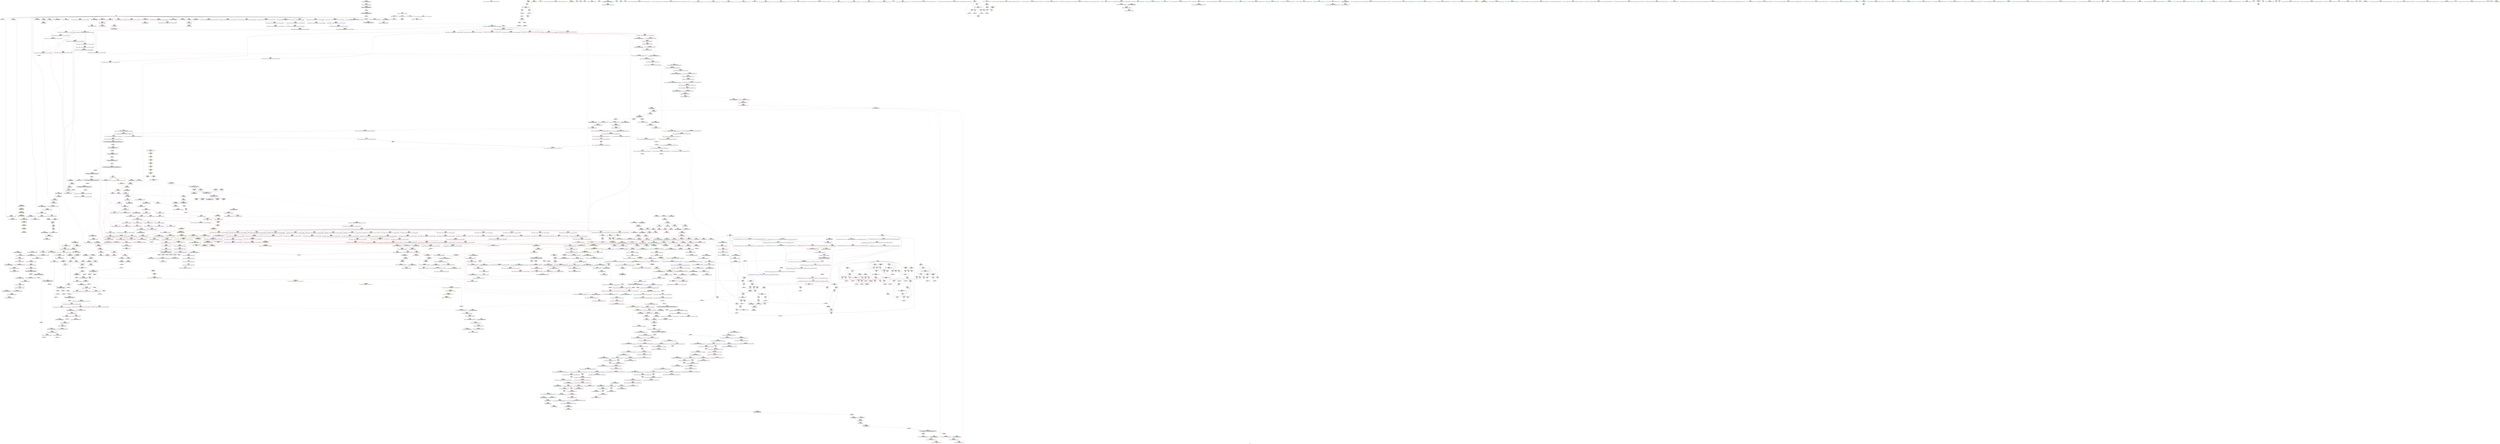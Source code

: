 digraph "SVFG" {
	label="SVFG";

	Node0x555bf5556230 [shape=record,color=grey,label="{NodeID: 0\nNullPtr|{|<s29>101}}"];
	Node0x555bf5556230 -> Node0x555bf55a9240[style=solid];
	Node0x555bf5556230 -> Node0x555bf55a9340[style=solid];
	Node0x555bf5556230 -> Node0x555bf55a9410[style=solid];
	Node0x555bf5556230 -> Node0x555bf55a94e0[style=solid];
	Node0x555bf5556230 -> Node0x555bf55a95b0[style=solid];
	Node0x555bf5556230 -> Node0x555bf55a9680[style=solid];
	Node0x555bf5556230 -> Node0x555bf55a9750[style=solid];
	Node0x555bf5556230 -> Node0x555bf55a9820[style=solid];
	Node0x555bf5556230 -> Node0x555bf55a98f0[style=solid];
	Node0x555bf5556230 -> Node0x555bf55a99c0[style=solid];
	Node0x555bf5556230 -> Node0x555bf55a9a90[style=solid];
	Node0x555bf5556230 -> Node0x555bf55a9b60[style=solid];
	Node0x555bf5556230 -> Node0x555bf55a9c30[style=solid];
	Node0x555bf5556230 -> Node0x555bf55a9d00[style=solid];
	Node0x555bf5556230 -> Node0x555bf55a9dd0[style=solid];
	Node0x555bf5556230 -> Node0x555bf55a9ea0[style=solid];
	Node0x555bf5556230 -> Node0x555bf55a9f70[style=solid];
	Node0x555bf5556230 -> Node0x555bf55aa040[style=solid];
	Node0x555bf5556230 -> Node0x555bf55aa110[style=solid];
	Node0x555bf5556230 -> Node0x555bf55aa1e0[style=solid];
	Node0x555bf5556230 -> Node0x555bf55aa2b0[style=solid];
	Node0x555bf5556230 -> Node0x555bf55b09d0[style=solid];
	Node0x555bf5556230 -> Node0x555bf55b2e90[style=solid];
	Node0x555bf5556230 -> Node0x555bf55b2f60[style=solid];
	Node0x555bf5556230 -> Node0x555bf55b3030[style=solid];
	Node0x555bf5556230 -> Node0x555bf55b5320[style=solid];
	Node0x555bf5556230 -> Node0x555bf55f3820[style=solid];
	Node0x555bf5556230 -> Node0x555bf55f7f90[style=solid];
	Node0x555bf5556230 -> Node0x555bf55f9010[style=solid];
	Node0x555bf5556230:s29 -> Node0x555bf56c3500[style=solid,color=red];
	Node0x555bf55af480 [shape=record,color=red,label="{NodeID: 775\n1629\<--1612\n\<--__result.addr\n_ZNSt11__copy_moveILb1ELb1ESt26random_access_iterator_tagE8__copy_mIiEEPT_PKS3_S6_S4_\n}"];
	Node0x555bf55af480 -> Node0x555bf55a44f0[style=solid];
	Node0x555bf55c9930 [shape=record,color=yellow,style=double,label="{NodeID: 1550\n7V_1 = ENCHI(MR_7V_0)\npts\{80 \}\nFun[_ZNSt6vectorIiSaIiEED2Ev]}"];
	Node0x555bf55c9930 -> Node0x555bf55b0ba0[style=dashed];
	Node0x555bf55a5eb0 [shape=record,color=purple,label="{NodeID: 443\n513\<--506\n_M_finish\<--this1\n_ZNSt12_Vector_baseIiSaIiEE12_Vector_implC2Ev\n}"];
	Node0x555bf55a5eb0 -> Node0x555bf55b2f60[style=solid];
	Node0x555bf55994c0 [shape=record,color=green,label="{NodeID: 111\n639\<--640\n__n.addr\<--__n.addr_field_insensitive\n_ZNSt12_Vector_baseIiSaIiEE13_M_deallocateEPim\n}"];
	Node0x555bf55994c0 -> Node0x555bf55c0540[style=solid];
	Node0x555bf55994c0 -> Node0x555bf55b3d30[style=solid];
	Node0x555bf55b4f10 [shape=record,color=blue,label="{NodeID: 886\n832\<--852\n__len\<--call\n_ZNSt6vectorIiSaIiEE17_M_realloc_insertIJiEEEvN9__gnu_cxx17__normal_iteratorIPiS1_EEDpOT_\n}"];
	Node0x555bf55b4f10 -> Node0x555bf55c18c0[style=dashed];
	Node0x555bf55b4f10 -> Node0x555bf55c1990[style=dashed];
	Node0x555bf55b4f10 -> Node0x555bf55c1a60[style=dashed];
	Node0x555bf564b8d0 [shape=record,color=yellow,style=double,label="{NodeID: 1661\n111V_1 = ENCHI(MR_111V_0)\npts\{1067 \}\nFun[_ZSt3maxImERKT_S2_S2_]}"];
	Node0x555bf564b8d0 -> Node0x555bf55c4f30[style=dashed];
	Node0x555bf55bb9b0 [shape=record,color=red,label="{NodeID: 554\n64\<--61\nthis1\<--this.addr\n_ZNSt6vectorIiSaIiEEC2Ev\n}"];
	Node0x555bf55bb9b0 -> Node0x555bf55aa680[style=solid];
	Node0x555bf559e440 [shape=record,color=green,label="{NodeID: 222\n1416\<--1417\n_ZNSt13move_iteratorIPiEC2ES0_\<--_ZNSt13move_iteratorIPiEC2ES0__field_insensitive\n}"];
	Node0x555bf56bc700 [shape=record,color=black,label="{NodeID: 2104\n390 = PHI(219, )\n}"];
	Node0x555bf56bc700 -> Node0x555bf55f4530[style=solid];
	Node0x555bf5655520 [shape=record,color=yellow,style=double,label="{NodeID: 1772\nRETMU(9V_1)\npts\{82 \}\nFun[_ZNSt6vectorIiSaIiEED2Ev]}"];
	Node0x555bf55c13e0 [shape=record,color=red,label="{NodeID: 665\n806\<--797\n\<--__a.addr\n_ZNSt16allocator_traitsISaIiEE9constructIiJiEEEvRS0_PT_DpOT0_\n}"];
	Node0x555bf55c13e0 -> Node0x555bf55ac560[style=solid];
	Node0x555bf55ac560 [shape=record,color=black,label="{NodeID: 333\n807\<--806\n\<--\n_ZNSt16allocator_traitsISaIiEE9constructIiJiEEEvRS0_PT_DpOT0_\n|{<s0>55}}"];
	Node0x555bf55ac560:s0 -> Node0x555bf56ca3e0[style=solid,color=red];
	Node0x555bf56c5920 [shape=record,color=black,label="{NodeID: 2215\n1369 = PHI(1197, )\n2nd arg _ZSt22__uninitialized_copy_aISt13move_iteratorIPiES1_iET0_T_S4_S3_RSaIT1_E }"];
	Node0x555bf56c5920 -> Node0x555bf55d7720[style=solid];
	Node0x555bf5595b00 [shape=record,color=green,label="{NodeID: 1\n7\<--1\n__dso_handle\<--dummyObj\nGlob }"];
	Node0x555bf55af550 [shape=record,color=red,label="{NodeID: 776\n1639\<--1612\n\<--__result.addr\n_ZNSt11__copy_moveILb1ELb1ESt26random_access_iterator_tagE8__copy_mIiEEPT_PKS3_S6_S4_\n}"];
	Node0x555bf55af550 -> Node0x555bf55bb810[style=solid];
	Node0x555bf55c9a40 [shape=record,color=yellow,style=double,label="{NodeID: 1551\n9V_1 = ENCHI(MR_9V_0)\npts\{82 \}\nFun[_ZNSt6vectorIiSaIiEED2Ev]}"];
	Node0x555bf55c9a40 -> Node0x555bf55b0c70[style=dashed];
	Node0x555bf55a5f80 [shape=record,color=purple,label="{NodeID: 444\n515\<--506\n_M_end_of_storage\<--this1\n_ZNSt12_Vector_baseIiSaIiEE12_Vector_implC2Ev\n}"];
	Node0x555bf55a5f80 -> Node0x555bf55b3030[style=solid];
	Node0x555bf5599590 [shape=record,color=green,label="{NodeID: 112\n653\<--654\n_ZNSt16allocator_traitsISaIiEE10deallocateERS0_Pim\<--_ZNSt16allocator_traitsISaIiEE10deallocateERS0_Pim_field_insensitive\n}"];
	Node0x555bf55b4fe0 [shape=record,color=blue,label="{NodeID: 887\n860\<--857\ncoerce.dive3\<--call2\n_ZNSt6vectorIiSaIiEE17_M_realloc_insertIJiEEEvN9__gnu_cxx17__normal_iteratorIPiS1_EEDpOT_\n|{|<s2>58}}"];
	Node0x555bf55b4fe0 -> Node0x555bf55c2aa0[style=dashed];
	Node0x555bf55b4fe0 -> Node0x555bf55c2b70[style=dashed];
	Node0x555bf55b4fe0:s2 -> Node0x555bf55cba40[style=dashed,color=red];
	Node0x555bf55bba80 [shape=record,color=red,label="{NodeID: 555\n86\<--79\nthis1\<--this.addr\n_ZNSt6vectorIiSaIiEED2Ev\n}"];
	Node0x555bf55bba80 -> Node0x555bf55aa750[style=solid];
	Node0x555bf55bba80 -> Node0x555bf55aa820[style=solid];
	Node0x555bf55bba80 -> Node0x555bf55aa8f0[style=solid];
	Node0x555bf55bba80 -> Node0x555bf55aa9c0[style=solid];
	Node0x555bf55bba80 -> Node0x555bf55aaa90[style=solid];
	Node0x555bf559e540 [shape=record,color=green,label="{NodeID: 223\n1425\<--1426\n__first\<--__first_field_insensitive\n_ZSt18uninitialized_copyISt13move_iteratorIPiES1_ET0_T_S4_S3_\n}"];
	Node0x555bf559e540 -> Node0x555bf55a33e0[style=solid];
	Node0x555bf559e540 -> Node0x555bf55b9a00[style=solid];
	Node0x555bf56bc8a0 [shape=record,color=black,label="{NodeID: 2105\n431 = PHI(219, )\n}"];
	Node0x555bf56bc8a0 -> Node0x555bf55f39b0[style=solid];
	Node0x555bf5655600 [shape=record,color=yellow,style=double,label="{NodeID: 1773\nRETMU(11V_1)\npts\{84 \}\nFun[_ZNSt6vectorIiSaIiEED2Ev]}"];
	Node0x555bf55c14b0 [shape=record,color=red,label="{NodeID: 666\n808\<--799\n\<--__p.addr\n_ZNSt16allocator_traitsISaIiEE9constructIiJiEEEvRS0_PT_DpOT0_\n|{<s0>55}}"];
	Node0x555bf55c14b0:s0 -> Node0x555bf56ca4f0[style=solid,color=red];
	Node0x555bf55ac630 [shape=record,color=black,label="{NodeID: 334\n815\<--820\n_ZSt7forwardIiEOT_RNSt16remove_referenceIS0_E4typeE_ret\<--\n_ZSt7forwardIiEOT_RNSt16remove_referenceIS0_E4typeE\n|{<s0>49|<s1>52|<s2>54|<s3>60|<s4>80}}"];
	Node0x555bf55ac630:s0 -> Node0x555bf56bcab0[style=solid,color=blue];
	Node0x555bf55ac630:s1 -> Node0x555bf56bcd60[style=solid,color=blue];
	Node0x555bf55ac630:s2 -> Node0x555bf56bc3f0[style=solid,color=blue];
	Node0x555bf55ac630:s3 -> Node0x555bf56bd4e0[style=solid,color=blue];
	Node0x555bf55ac630:s4 -> Node0x555bf56be120[style=solid,color=blue];
	Node0x555bf56c5a60 [shape=record,color=black,label="{NodeID: 2216\n1370 = PHI(1198, )\n3rd arg _ZSt22__uninitialized_copy_aISt13move_iteratorIPiES1_iET0_T_S4_S3_RSaIT1_E }"];
	Node0x555bf56c5a60 -> Node0x555bf55d77f0[style=solid];
	Node0x555bf5595e40 [shape=record,color=green,label="{NodeID: 2\n11\<--1\n.str\<--dummyObj\nGlob }"];
	Node0x555bf55af620 [shape=record,color=red,label="{NodeID: 777\n1626\<--1614\n\<--_Num\n_ZNSt11__copy_moveILb1ELb1ESt26random_access_iterator_tagE8__copy_mIiEEPT_PKS3_S6_S4_\n}"];
	Node0x555bf55af620 -> Node0x555bf55f8410[style=solid];
	Node0x555bf55c9b20 [shape=record,color=yellow,style=double,label="{NodeID: 1552\n11V_1 = ENCHI(MR_11V_0)\npts\{84 \}\nFun[_ZNSt6vectorIiSaIiEED2Ev]}"];
	Node0x555bf55c9b20 -> Node0x555bf55b0d40[style=dashed];
	Node0x555bf55a6050 [shape=record,color=purple,label="{NodeID: 445\n561\<--560\n_M_impl\<--this1\n_ZNSt12_Vector_baseIiSaIiEE19_M_get_Tp_allocatorEv\n}"];
	Node0x555bf55a6050 -> Node0x555bf55ab860[style=solid];
	Node0x555bf5599690 [shape=record,color=green,label="{NodeID: 113\n659\<--660\nthis.addr\<--this.addr_field_insensitive\n_ZNSt12_Vector_baseIiSaIiEE12_Vector_implD2Ev\n}"];
	Node0x555bf5599690 -> Node0x555bf55c0610[style=solid];
	Node0x555bf5599690 -> Node0x555bf55b3e00[style=solid];
	Node0x555bf55b50b0 [shape=record,color=blue,label="{NodeID: 888\n834\<--862\n__elems_before\<--call4\n_ZNSt6vectorIiSaIiEE17_M_realloc_insertIJiEEEvN9__gnu_cxx17__normal_iteratorIPiS1_EEDpOT_\n}"];
	Node0x555bf55b50b0 -> Node0x555bf55c1b30[style=dashed];
	Node0x555bf55b50b0 -> Node0x555bf55c1c00[style=dashed];
	Node0x555bf55bbb50 [shape=record,color=red,label="{NodeID: 556\n115\<--81\nexn\<--exn.slot\n_ZNSt6vectorIiSaIiEED2Ev\n|{<s0>11}}"];
	Node0x555bf55bbb50:s0 -> Node0x555bf56c9ad0[style=solid,color=red];
	Node0x555bf559e610 [shape=record,color=green,label="{NodeID: 224\n1427\<--1428\n__last\<--__last_field_insensitive\n_ZSt18uninitialized_copyISt13move_iteratorIPiES1_ET0_T_S4_S3_\n}"];
	Node0x555bf559e610 -> Node0x555bf55a34b0[style=solid];
	Node0x555bf559e610 -> Node0x555bf55b9ad0[style=solid];
	Node0x555bf56bc9e0 [shape=record,color=black,label="{NodeID: 2106\n491 = PHI()\n}"];
	Node0x555bf55c1580 [shape=record,color=red,label="{NodeID: 667\n809\<--801\n\<--__args.addr\n_ZNSt16allocator_traitsISaIiEE9constructIiJiEEEvRS0_PT_DpOT0_\n|{<s0>54}}"];
	Node0x555bf55c1580:s0 -> Node0x555bf56c3d80[style=solid,color=red];
	Node0x555bf55ac700 [shape=record,color=black,label="{NodeID: 335\n866\<--850\n\<--this1\n_ZNSt6vectorIiSaIiEE17_M_realloc_insertIJiEEEvN9__gnu_cxx17__normal_iteratorIPiS1_EEDpOT_\n|{<s0>59}}"];
	Node0x555bf55ac700:s0 -> Node0x555bf56c7500[style=solid,color=red];
	Node0x555bf56c5ba0 [shape=record,color=black,label="{NodeID: 2217\n220 = PHI(388, 429, )\n0th arg _Z3winii }"];
	Node0x555bf56c5ba0 -> Node0x555bf55b18a0[style=solid];
	Node0x555bf5595f00 [shape=record,color=green,label="{NodeID: 3\n13\<--1\nstderr\<--dummyObj\nGlob }"];
	Node0x555bf55af6f0 [shape=record,color=red,label="{NodeID: 778\n1633\<--1614\n\<--_Num\n_ZNSt11__copy_moveILb1ELb1ESt26random_access_iterator_tagE8__copy_mIiEEPT_PKS3_S6_S4_\n}"];
	Node0x555bf55af6f0 -> Node0x555bf55f6790[style=solid];
	Node0x555bf55a6120 [shape=record,color=purple,label="{NodeID: 446\n574\<--573\n_M_impl\<--this1\n_ZNSt12_Vector_baseIiSaIiEED2Ev\n}"];
	Node0x555bf5599760 [shape=record,color=green,label="{NodeID: 114\n665\<--666\n_ZNSaIiED2Ev\<--_ZNSaIiED2Ev_field_insensitive\n}"];
	Node0x555bf55b5180 [shape=record,color=blue,label="{NodeID: 889\n838\<--868\n__new_start\<--call5\n_ZNSt6vectorIiSaIiEE17_M_realloc_insertIJiEEEvN9__gnu_cxx17__normal_iteratorIPiS1_EEDpOT_\n}"];
	Node0x555bf55b5180 -> Node0x555bf55c1cd0[style=dashed];
	Node0x555bf55b5180 -> Node0x555bf55c1da0[style=dashed];
	Node0x555bf55b5180 -> Node0x555bf55c1e70[style=dashed];
	Node0x555bf55b5180 -> Node0x555bf55c1f40[style=dashed];
	Node0x555bf55b5180 -> Node0x555bf55c2010[style=dashed];
	Node0x555bf55b5180 -> Node0x555bf55c20e0[style=dashed];
	Node0x555bf55b5180 -> Node0x555bf55c21b0[style=dashed];
	Node0x555bf55b5180 -> Node0x555bf55c2280[style=dashed];
	Node0x555bf55bbc20 [shape=record,color=red,label="{NodeID: 557\n90\<--89\n\<--_M_start\n_ZNSt6vectorIiSaIiEED2Ev\n|{<s0>8}}"];
	Node0x555bf55bbc20:s0 -> Node0x555bf56c2200[style=solid,color=red];
	Node0x555bf559e6e0 [shape=record,color=green,label="{NodeID: 225\n1429\<--1430\n__result.addr\<--__result.addr_field_insensitive\n_ZSt18uninitialized_copyISt13move_iteratorIPiES1_ET0_T_S4_S3_\n}"];
	Node0x555bf559e6e0 -> Node0x555bf55c5dd0[style=solid];
	Node0x555bf559e6e0 -> Node0x555bf55d7cd0[style=solid];
	Node0x555bf56bcab0 [shape=record,color=black,label="{NodeID: 2107\n766 = PHI(815, )\n|{<s0>50}}"];
	Node0x555bf56bcab0:s0 -> Node0x555bf56c1f70[style=solid,color=red];
	Node0x555bf55c1650 [shape=record,color=red,label="{NodeID: 668\n820\<--817\n\<--__t.addr\n_ZSt7forwardIiEOT_RNSt16remove_referenceIS0_E4typeE\n}"];
	Node0x555bf55c1650 -> Node0x555bf55ac630[style=solid];
	Node0x555bf55ac7d0 [shape=record,color=black,label="{NodeID: 336\n874\<--850\n\<--this1\n_ZNSt6vectorIiSaIiEE17_M_realloc_insertIJiEEEvN9__gnu_cxx17__normal_iteratorIPiS1_EEDpOT_\n}"];
	Node0x555bf55ac7d0 -> Node0x555bf55b74a0[style=solid];
	Node0x555bf56c5db0 [shape=record,color=black,label="{NodeID: 2218\n221 = PHI(389, 430, )\n1st arg _Z3winii }"];
	Node0x555bf56c5db0 -> Node0x555bf55b1970[style=solid];
	Node0x555bf5595fc0 [shape=record,color=green,label="{NodeID: 4\n14\<--1\n.str.2\<--dummyObj\nGlob }"];
	Node0x555bf55af7c0 [shape=record,color=red,label="{NodeID: 779\n1640\<--1614\n\<--_Num\n_ZNSt11__copy_moveILb1ELb1ESt26random_access_iterator_tagE8__copy_mIiEEPT_PKS3_S6_S4_\n}"];
	Node0x555bf55c9d10 [shape=record,color=yellow,style=double,label="{NodeID: 1554\n56V_1 = ENCHI(MR_56V_0)\npts\{100000 \}\nFun[_ZNSt6vectorIiSaIiEE5clearEv]}"];
	Node0x555bf55c9d10 -> Node0x555bf55bd3b0[style=dashed];
	Node0x555bf55a61f0 [shape=record,color=purple,label="{NodeID: 447\n575\<--573\n_M_start\<--this1\n_ZNSt12_Vector_baseIiSaIiEED2Ev\n}"];
	Node0x555bf55a61f0 -> Node0x555bf55bfec0[style=solid];
	Node0x555bf559eaf0 [shape=record,color=green,label="{NodeID: 115\n672\<--673\n__a.addr\<--__a.addr_field_insensitive\n_ZNSt16allocator_traitsISaIiEE10deallocateERS0_Pim\n}"];
	Node0x555bf559eaf0 -> Node0x555bf55c06e0[style=solid];
	Node0x555bf559eaf0 -> Node0x555bf55b3ed0[style=solid];
	Node0x555bf55b5250 [shape=record,color=blue,label="{NodeID: 890\n840\<--872\n__new_finish\<--\n_ZNSt6vectorIiSaIiEE17_M_realloc_insertIJiEEEvN9__gnu_cxx17__normal_iteratorIPiS1_EEDpOT_\n}"];
	Node0x555bf55b5250 -> Node0x555bf55c24f0[style=dashed];
	Node0x555bf55b5250 -> Node0x555bf55c25c0[style=dashed];
	Node0x555bf55b5250 -> Node0x555bf55b5320[style=dashed];
	Node0x555bf55bbcf0 [shape=record,color=red,label="{NodeID: 558\n94\<--93\n\<--_M_finish\n_ZNSt6vectorIiSaIiEED2Ev\n|{<s0>8}}"];
	Node0x555bf55bbcf0:s0 -> Node0x555bf56c2550[style=solid,color=red];
	Node0x555bf559e7b0 [shape=record,color=green,label="{NodeID: 226\n1431\<--1432\n__assignable\<--__assignable_field_insensitive\n_ZSt18uninitialized_copyISt13move_iteratorIPiES1_ET0_T_S4_S3_\n}"];
	Node0x555bf559e7b0 -> Node0x555bf55d7da0[style=solid];
	Node0x555bf56bcc20 [shape=record,color=black,label="{NodeID: 2108\n779 = PHI(1015, )\n}"];
	Node0x555bf56bcc20 -> Node0x555bf55b4890[style=solid];
	Node0x555bf55c1720 [shape=record,color=red,label="{NodeID: 669\n850\<--828\nthis1\<--this.addr\n_ZNSt6vectorIiSaIiEE17_M_realloc_insertIJiEEEvN9__gnu_cxx17__normal_iteratorIPiS1_EEDpOT_\n|{|<s19>56|<s20>57}}"];
	Node0x555bf55c1720 -> Node0x555bf55ac700[style=solid];
	Node0x555bf55c1720 -> Node0x555bf55ac7d0[style=solid];
	Node0x555bf55c1720 -> Node0x555bf55ac8a0[style=solid];
	Node0x555bf55c1720 -> Node0x555bf55ac970[style=solid];
	Node0x555bf55c1720 -> Node0x555bf55aca40[style=solid];
	Node0x555bf55c1720 -> Node0x555bf55acb10[style=solid];
	Node0x555bf55c1720 -> Node0x555bf55acbe0[style=solid];
	Node0x555bf55c1720 -> Node0x555bf55accb0[style=solid];
	Node0x555bf55c1720 -> Node0x555bf55acd80[style=solid];
	Node0x555bf55c1720 -> Node0x555bf55ace50[style=solid];
	Node0x555bf55c1720 -> Node0x555bf55acf20[style=solid];
	Node0x555bf55c1720 -> Node0x555bf55acff0[style=solid];
	Node0x555bf55c1720 -> Node0x555bf55ad0c0[style=solid];
	Node0x555bf55c1720 -> Node0x555bf55ad190[style=solid];
	Node0x555bf55c1720 -> Node0x555bf55ad260[style=solid];
	Node0x555bf55c1720 -> Node0x555bf55ad330[style=solid];
	Node0x555bf55c1720 -> Node0x555bf55ad400[style=solid];
	Node0x555bf55c1720 -> Node0x555bf55ad4d0[style=solid];
	Node0x555bf55c1720 -> Node0x555bf55ad5a0[style=solid];
	Node0x555bf55c1720:s19 -> Node0x555bf56c0ff0[style=solid,color=red];
	Node0x555bf55c1720:s20 -> Node0x555bf56c6720[style=solid,color=red];
	Node0x555bf55ac8a0 [shape=record,color=black,label="{NodeID: 337\n884\<--850\n\<--this1\n_ZNSt6vectorIiSaIiEE17_M_realloc_insertIJiEEEvN9__gnu_cxx17__normal_iteratorIPiS1_EEDpOT_\n}"];
	Node0x555bf55ac8a0 -> Node0x555bf55b7570[style=solid];
	Node0x555bf55ac8a0 -> Node0x555bf55b7640[style=solid];
	Node0x555bf56c5f30 [shape=record,color=black,label="{NodeID: 2219\n556 = PHI(95, 893, 909, 945, 965, 1704, )\n0th arg _ZNSt12_Vector_baseIiSaIiEE19_M_get_Tp_allocatorEv }"];
	Node0x555bf56c5f30 -> Node0x555bf55b3510[style=solid];
	Node0x555bf5596880 [shape=record,color=green,label="{NodeID: 5\n16\<--1\n.str.3\<--dummyObj\nGlob }"];
	Node0x555bf55af890 [shape=record,color=red,label="{NodeID: 780\n1653\<--1650\n\<--__it.addr\n_ZSt12__miter_baseIPiET_S1_\n}"];
	Node0x555bf55af890 -> Node0x555bf55a4760[style=solid];
	Node0x555bf55c9df0 [shape=record,color=yellow,style=double,label="{NodeID: 1555\n58V_1 = ENCHI(MR_58V_0)\npts\{100001 \}\nFun[_ZNSt6vectorIiSaIiEE5clearEv]|{<s0>26|<s1>26}}"];
	Node0x555bf55c9df0:s0 -> Node0x555bf55affe0[style=dashed,color=red];
	Node0x555bf55c9df0:s1 -> Node0x555bf55d9ae0[style=dashed,color=red];
	Node0x555bf55a62c0 [shape=record,color=purple,label="{NodeID: 448\n577\<--573\n_M_impl2\<--this1\n_ZNSt12_Vector_baseIiSaIiEED2Ev\n}"];
	Node0x555bf559ebc0 [shape=record,color=green,label="{NodeID: 116\n674\<--675\n__p.addr\<--__p.addr_field_insensitive\n_ZNSt16allocator_traitsISaIiEE10deallocateERS0_Pim\n}"];
	Node0x555bf559ebc0 -> Node0x555bf55c07b0[style=solid];
	Node0x555bf559ebc0 -> Node0x555bf55b3fa0[style=solid];
	Node0x555bf55b5320 [shape=record,color=blue, style = dotted,label="{NodeID: 891\n840\<--3\n__new_finish\<--dummyVal\n_ZNSt6vectorIiSaIiEE17_M_realloc_insertIJiEEEvN9__gnu_cxx17__normal_iteratorIPiS1_EEDpOT_\n}"];
	Node0x555bf55b5320 -> Node0x555bf55c24f0[style=dashed];
	Node0x555bf55b5320 -> Node0x555bf55c25c0[style=dashed];
	Node0x555bf55b5320 -> Node0x555bf55b53f0[style=dashed];
	Node0x555bf564bd90 [shape=record,color=yellow,style=double,label="{NodeID: 1666\n54V_1 = ENCHI(MR_54V_0)\npts\{1358 \}\nFun[_ZSt18uninitialized_copyISt13move_iteratorIPiES1_ET0_T_S4_S3_]|{<s0>111}}"];
	Node0x555bf564bd90:s0 -> Node0x555bf5631230[style=dashed,color=red];
	Node0x555bf55bbdc0 [shape=record,color=red,label="{NodeID: 559\n137\<--123\n\<--a.addr\n_Z2goii\n}"];
	Node0x555bf55bbdc0 -> Node0x555bf55f9790[style=solid];
	Node0x555bf559e880 [shape=record,color=green,label="{NodeID: 227\n1433\<--1434\nagg.tmp\<--agg.tmp_field_insensitive\n_ZSt18uninitialized_copyISt13move_iteratorIPiES1_ET0_T_S4_S3_\n}"];
	Node0x555bf559e880 -> Node0x555bf55a3580[style=solid];
	Node0x555bf559e880 -> Node0x555bf55b9ba0[style=solid];
	Node0x555bf56bcd60 [shape=record,color=black,label="{NodeID: 2109\n785 = PHI(815, )\n|{<s0>53}}"];
	Node0x555bf56bcd60:s0 -> Node0x555bf56c6610[style=solid,color=red];
	Node0x555bf55c17f0 [shape=record,color=red,label="{NodeID: 670\n880\<--830\n\<--__args.addr\n_ZNSt6vectorIiSaIiEE17_M_realloc_insertIJiEEEvN9__gnu_cxx17__normal_iteratorIPiS1_EEDpOT_\n|{<s0>60}}"];
	Node0x555bf55c17f0:s0 -> Node0x555bf56c3d80[style=solid,color=red];
	Node0x555bf55f3820 [shape=record,color=black,label="{NodeID: 1445\n1164 = PHI(1159, 3, )\n}"];
	Node0x555bf55f3820 -> Node0x555bf55ae2a0[style=solid];
	Node0x555bf55ac970 [shape=record,color=black,label="{NodeID: 338\n893\<--850\n\<--this1\n_ZNSt6vectorIiSaIiEE17_M_realloc_insertIJiEEEvN9__gnu_cxx17__normal_iteratorIPiS1_EEDpOT_\n|{<s0>63}}"];
	Node0x555bf55ac970:s0 -> Node0x555bf56c5f30[style=solid,color=red];
	Node0x555bf56c63f0 [shape=record,color=black,label="{NodeID: 2220\n823 = PHI(747, )\n0th arg _ZNSt6vectorIiSaIiEE17_M_realloc_insertIJiEEEvN9__gnu_cxx17__normal_iteratorIPiS1_EEDpOT_ }"];
	Node0x555bf56c63f0 -> Node0x555bf55b4d70[style=solid];
	Node0x555bf5596910 [shape=record,color=green,label="{NodeID: 6\n18\<--1\n.str.4\<--dummyObj\nGlob }"];
	Node0x555bf55af960 [shape=record,color=red,label="{NodeID: 781\n1660\<--1657\nthis1\<--this.addr\n_ZNKSt13move_iteratorIPiE4baseEv\n}"];
	Node0x555bf55af960 -> Node0x555bf55baff0[style=solid];
	Node0x555bf55a6390 [shape=record,color=purple,label="{NodeID: 449\n578\<--573\n_M_end_of_storage\<--this1\n_ZNSt12_Vector_baseIiSaIiEED2Ev\n}"];
	Node0x555bf55a6390 -> Node0x555bf55bff90[style=solid];
	Node0x555bf559ec90 [shape=record,color=green,label="{NodeID: 117\n676\<--677\n__n.addr\<--__n.addr_field_insensitive\n_ZNSt16allocator_traitsISaIiEE10deallocateERS0_Pim\n}"];
	Node0x555bf559ec90 -> Node0x555bf55c0880[style=solid];
	Node0x555bf559ec90 -> Node0x555bf55b4070[style=solid];
	Node0x555bf55b53f0 [shape=record,color=blue,label="{NodeID: 892\n840\<--895\n__new_finish\<--call11\n_ZNSt6vectorIiSaIiEE17_M_realloc_insertIJiEEEvN9__gnu_cxx17__normal_iteratorIPiS1_EEDpOT_\n}"];
	Node0x555bf55b53f0 -> Node0x555bf55c2350[style=dashed];
	Node0x555bf55b53f0 -> Node0x555bf55b54c0[style=dashed];
	Node0x555bf55bbe90 [shape=record,color=red,label="{NodeID: 560\n155\<--123\n\<--a.addr\n_Z2goii\n}"];
	Node0x555bf55bbe90 -> Node0x555bf55f7210[style=solid];
	Node0x555bf559e950 [shape=record,color=green,label="{NodeID: 228\n1435\<--1436\nagg.tmp2\<--agg.tmp2_field_insensitive\n_ZSt18uninitialized_copyISt13move_iteratorIPiES1_ET0_T_S4_S3_\n}"];
	Node0x555bf559e950 -> Node0x555bf55a3650[style=solid];
	Node0x555bf559e950 -> Node0x555bf55b9c70[style=solid];
	Node0x555bf56bcea0 [shape=record,color=black,label="{NodeID: 2110\n1705 = PHI(555, )\n|{<s0>129}}"];
	Node0x555bf56bcea0:s0 -> Node0x555bf56c2750[style=solid,color=red];
	Node0x555bf55c18c0 [shape=record,color=red,label="{NodeID: 671\n867\<--832\n\<--__len\n_ZNSt6vectorIiSaIiEE17_M_realloc_insertIJiEEEvN9__gnu_cxx17__normal_iteratorIPiS1_EEDpOT_\n|{<s0>59}}"];
	Node0x555bf55c18c0:s0 -> Node0x555bf56c7610[style=solid,color=red];
	Node0x555bf55f39b0 [shape=record,color=black,label="{NodeID: 1446\n433 = PHI(393, 393, 431, )\n}"];
	Node0x555bf55aca40 [shape=record,color=black,label="{NodeID: 339\n904\<--850\n\<--this1\n_ZNSt6vectorIiSaIiEE17_M_realloc_insertIJiEEEvN9__gnu_cxx17__normal_iteratorIPiS1_EEDpOT_\n}"];
	Node0x555bf55aca40 -> Node0x555bf55b77e0[style=solid];
	Node0x555bf55aca40 -> Node0x555bf55b78b0[style=solid];
	Node0x555bf56c6500 [shape=record,color=black,label="{NodeID: 2221\n824 = PHI(787, )\n1st arg _ZNSt6vectorIiSaIiEE17_M_realloc_insertIJiEEEvN9__gnu_cxx17__normal_iteratorIPiS1_EEDpOT_ }"];
	Node0x555bf56c6500 -> Node0x555bf55b4ca0[style=solid];
	Node0x555bf55969a0 [shape=record,color=green,label="{NodeID: 7\n20\<--1\n.str.5\<--dummyObj\nGlob }"];
	Node0x555bf55afa30 [shape=record,color=red,label="{NodeID: 782\n1662\<--1661\n\<--_M_current\n_ZNKSt13move_iteratorIPiE4baseEv\n}"];
	Node0x555bf55afa30 -> Node0x555bf55a4830[style=solid];
	Node0x555bf55c9fe0 [shape=record,color=yellow,style=double,label="{NodeID: 1557\n146V_1 = ENCHI(MR_146V_0)\npts\{569 \}\nFun[_ZNSt12_Vector_baseIiSaIiEED2Ev]}"];
	Node0x555bf55c9fe0 -> Node0x555bf55b36b0[style=dashed];
	Node0x555bf55a6460 [shape=record,color=purple,label="{NodeID: 450\n580\<--573\n_M_impl3\<--this1\n_ZNSt12_Vector_baseIiSaIiEED2Ev\n}"];
	Node0x555bf559ed60 [shape=record,color=green,label="{NodeID: 118\n686\<--687\n_ZN9__gnu_cxx13new_allocatorIiE10deallocateEPim\<--_ZN9__gnu_cxx13new_allocatorIiE10deallocateEPim_field_insensitive\n}"];
	Node0x555bf55b54c0 [shape=record,color=blue,label="{NodeID: 893\n840\<--900\n__new_finish\<--incdec.ptr\n_ZNSt6vectorIiSaIiEE17_M_realloc_insertIJiEEEvN9__gnu_cxx17__normal_iteratorIPiS1_EEDpOT_\n}"];
	Node0x555bf55b54c0 -> Node0x555bf55c2420[style=dashed];
	Node0x555bf55b54c0 -> Node0x555bf55c24f0[style=dashed];
	Node0x555bf55b54c0 -> Node0x555bf55c25c0[style=dashed];
	Node0x555bf55b54c0 -> Node0x555bf55b5590[style=dashed];
	Node0x555bf55bbf60 [shape=record,color=red,label="{NodeID: 561\n160\<--123\n\<--a.addr\n_Z2goii\n}"];
	Node0x555bf55bbf60 -> Node0x555bf55f6010[style=solid];
	Node0x555bf55a6e50 [shape=record,color=green,label="{NodeID: 229\n1456\<--1457\n_ZNSt20__uninitialized_copyILb1EE13__uninit_copyISt13move_iteratorIPiES3_EET0_T_S6_S5_\<--_ZNSt20__uninitialized_copyILb1EE13__uninit_copyISt13move_iteratorIPiES3_EET0_T_S6_S5__field_insensitive\n}"];
	Node0x555bf56bcfe0 [shape=record,color=black,label="{NodeID: 2111\n852 = PHI(1054, )\n}"];
	Node0x555bf56bcfe0 -> Node0x555bf55b4f10[style=solid];
	Node0x555bf55c1990 [shape=record,color=red,label="{NodeID: 672\n951\<--832\n\<--__len\n_ZNSt6vectorIiSaIiEE17_M_realloc_insertIJiEEEvN9__gnu_cxx17__normal_iteratorIPiS1_EEDpOT_\n|{<s0>73}}"];
	Node0x555bf55c1990:s0 -> Node0x555bf56c4e80[style=solid,color=red];
	Node0x555bf55f3f90 [shape=record,color=black,label="{NodeID: 1447\n1106 = PHI(1102, 1104, )\n}"];
	Node0x555bf55f3f90 -> Node0x555bf55adcf0[style=solid];
	Node0x555bf55acb10 [shape=record,color=black,label="{NodeID: 340\n909\<--850\n\<--this1\n_ZNSt6vectorIiSaIiEE17_M_realloc_insertIJiEEEvN9__gnu_cxx17__normal_iteratorIPiS1_EEDpOT_\n|{<s0>66}}"];
	Node0x555bf55acb10:s0 -> Node0x555bf56c5f30[style=solid,color=red];
	Node0x555bf56c6610 [shape=record,color=black,label="{NodeID: 2222\n825 = PHI(785, )\n2nd arg _ZNSt6vectorIiSaIiEE17_M_realloc_insertIJiEEEvN9__gnu_cxx17__normal_iteratorIPiS1_EEDpOT_ }"];
	Node0x555bf56c6610 -> Node0x555bf55b4e40[style=solid];
	Node0x555bf5596a30 [shape=record,color=green,label="{NodeID: 8\n23\<--1\n\<--dummyObj\nCan only get source location for instruction, argument, global var or function.}"];
	Node0x555bf55afb00 [shape=record,color=red,label="{NodeID: 783\n1673\<--1667\nthis1\<--this.addr\n_ZNSt13move_iteratorIPiEC2ES0_\n}"];
	Node0x555bf55afb00 -> Node0x555bf55bb0c0[style=solid];
	Node0x555bf55ca0c0 [shape=record,color=yellow,style=double,label="{NodeID: 1558\n148V_1 = ENCHI(MR_148V_0)\npts\{571 \}\nFun[_ZNSt12_Vector_baseIiSaIiEED2Ev]}"];
	Node0x555bf55ca0c0 -> Node0x555bf55b3780[style=dashed];
	Node0x555bf55a6530 [shape=record,color=purple,label="{NodeID: 451\n581\<--573\n_M_start4\<--this1\n_ZNSt12_Vector_baseIiSaIiEED2Ev\n}"];
	Node0x555bf55a6530 -> Node0x555bf55c0060[style=solid];
	Node0x555bf559ee60 [shape=record,color=green,label="{NodeID: 119\n693\<--694\nthis.addr\<--this.addr_field_insensitive\n_ZN9__gnu_cxx13new_allocatorIiE10deallocateEPim\n}"];
	Node0x555bf559ee60 -> Node0x555bf55c0950[style=solid];
	Node0x555bf559ee60 -> Node0x555bf55b4140[style=solid];
	Node0x555bf55b5590 [shape=record,color=blue,label="{NodeID: 894\n840\<--911\n__new_finish\<--call16\n_ZNSt6vectorIiSaIiEE17_M_realloc_insertIJiEEEvN9__gnu_cxx17__normal_iteratorIPiS1_EEDpOT_\n}"];
	Node0x555bf55b5590 -> Node0x555bf55c2690[style=dashed];
	Node0x555bf55bc030 [shape=record,color=red,label="{NodeID: 562\n138\<--125\n\<--b.addr\n_Z2goii\n}"];
	Node0x555bf55bc030 -> Node0x555bf55f9790[style=solid];
	Node0x555bf55a6f10 [shape=record,color=green,label="{NodeID: 230\n1468\<--1469\n__first\<--__first_field_insensitive\n_ZNSt20__uninitialized_copyILb1EE13__uninit_copyISt13move_iteratorIPiES3_EET0_T_S6_S5_\n}"];
	Node0x555bf55a6f10 -> Node0x555bf55a37f0[style=solid];
	Node0x555bf55a6f10 -> Node0x555bf55ba080[style=solid];
	Node0x555bf56bd120 [shape=record,color=black,label="{NodeID: 2112\n857 = PHI(1128, )\n}"];
	Node0x555bf56bd120 -> Node0x555bf55b4fe0[style=solid];
	Node0x555bf55c1a60 [shape=record,color=red,label="{NodeID: 673\n997\<--832\n\<--__len\n_ZNSt6vectorIiSaIiEE17_M_realloc_insertIJiEEEvN9__gnu_cxx17__normal_iteratorIPiS1_EEDpOT_\n}"];
	Node0x555bf55f4530 [shape=record,color=black,label="{NodeID: 1448\n392 = PHI(393, 393, 390, )\n}"];
	Node0x555bf55acbe0 [shape=record,color=black,label="{NodeID: 341\n925\<--850\n\<--this1\n_ZNSt6vectorIiSaIiEE17_M_realloc_insertIJiEEEvN9__gnu_cxx17__normal_iteratorIPiS1_EEDpOT_\n}"];
	Node0x555bf55acbe0 -> Node0x555bf55b7980[style=solid];
	Node0x555bf56c6720 [shape=record,color=black,label="{NodeID: 2223\n1129 = PHI(850, )\n0th arg _ZNSt6vectorIiSaIiEE5beginEv }"];
	Node0x555bf56c6720 -> Node0x555bf55b65d0[style=solid];
	Node0x555bf5596af0 [shape=record,color=green,label="{NodeID: 9\n147\<--1\n\<--dummyObj\nCan only get source location for instruction, argument, global var or function.}"];
	Node0x555bf55afbd0 [shape=record,color=red,label="{NodeID: 784\n1675\<--1669\n\<--__i.addr\n_ZNSt13move_iteratorIPiEC2ES0_\n}"];
	Node0x555bf55afbd0 -> Node0x555bf55d96d0[style=solid];
	Node0x555bf55ca1a0 [shape=record,color=yellow,style=double,label="{NodeID: 1559\n129V_1 = ENCHI(MR_129V_0)\npts\{100000 100001 \}\nFun[_ZNKSt6vectorIiSaIiEE12_M_check_lenEmPKc]|{<s0>82|<s1>82|<s2>84|<s3>84|<s4>85|<s5>85|<s6>87|<s7>87}}"];
	Node0x555bf55ca1a0:s0 -> Node0x555bf55cbd40[style=dashed,color=red];
	Node0x555bf55ca1a0:s1 -> Node0x555bf55cbe20[style=dashed,color=red];
	Node0x555bf55ca1a0:s2 -> Node0x555bf55cbd40[style=dashed,color=red];
	Node0x555bf55ca1a0:s3 -> Node0x555bf55cbe20[style=dashed,color=red];
	Node0x555bf55ca1a0:s4 -> Node0x555bf55cbd40[style=dashed,color=red];
	Node0x555bf55ca1a0:s5 -> Node0x555bf55cbe20[style=dashed,color=red];
	Node0x555bf55ca1a0:s6 -> Node0x555bf55cbd40[style=dashed,color=red];
	Node0x555bf55ca1a0:s7 -> Node0x555bf55cbe20[style=dashed,color=red];
	Node0x555bf55a6600 [shape=record,color=purple,label="{NodeID: 452\n590\<--573\n_M_impl5\<--this1\n_ZNSt12_Vector_baseIiSaIiEED2Ev\n|{<s0>40}}"];
	Node0x555bf55a6600:s0 -> Node0x555bf56c8cc0[style=solid,color=red];
	Node0x555bf559ef30 [shape=record,color=green,label="{NodeID: 120\n695\<--696\n__p.addr\<--__p.addr_field_insensitive\n_ZN9__gnu_cxx13new_allocatorIiE10deallocateEPim\n}"];
	Node0x555bf559ef30 -> Node0x555bf55c0a20[style=solid];
	Node0x555bf559ef30 -> Node0x555bf55b4210[style=solid];
	Node0x555bf55b5660 [shape=record,color=blue,label="{NodeID: 895\n842\<--915\nexn.slot\<--\n_ZNSt6vectorIiSaIiEE17_M_realloc_insertIJiEEEvN9__gnu_cxx17__normal_iteratorIPiS1_EEDpOT_\n}"];
	Node0x555bf55b5660 -> Node0x555bf55c2760[style=dashed];
	Node0x555bf55b5660 -> Node0x555bf55b5800[style=dashed];
	Node0x555bf55bc100 [shape=record,color=red,label="{NodeID: 563\n145\<--125\n\<--b.addr\n_Z2goii\n}"];
	Node0x555bf55bc100 -> Node0x555bf55f9610[style=solid];
	Node0x555bf55a6fe0 [shape=record,color=green,label="{NodeID: 231\n1470\<--1471\n__last\<--__last_field_insensitive\n_ZNSt20__uninitialized_copyILb1EE13__uninit_copyISt13move_iteratorIPiES3_EET0_T_S6_S5_\n}"];
	Node0x555bf55a6fe0 -> Node0x555bf55a38c0[style=solid];
	Node0x555bf55a6fe0 -> Node0x555bf55ba150[style=solid];
	Node0x555bf56bd260 [shape=record,color=black,label="{NodeID: 2113\n862 = PHI(1108, )\n}"];
	Node0x555bf56bd260 -> Node0x555bf55b50b0[style=solid];
	Node0x555bf55c1b30 [shape=record,color=red,label="{NodeID: 674\n878\<--834\n\<--__elems_before\n_ZNSt6vectorIiSaIiEE17_M_realloc_insertIJiEEEvN9__gnu_cxx17__normal_iteratorIPiS1_EEDpOT_\n}"];
	Node0x555bf55f4b10 [shape=record,color=grey,label="{NodeID: 1449\n267 = Binary(266, 268, )\n}"];
	Node0x555bf55f4b10 -> Node0x555bf55f7b10[style=solid];
	Node0x555bf55accb0 [shape=record,color=black,label="{NodeID: 342\n945\<--850\n\<--this1\n_ZNSt6vectorIiSaIiEE17_M_realloc_insertIJiEEEvN9__gnu_cxx17__normal_iteratorIPiS1_EEDpOT_\n|{<s0>71}}"];
	Node0x555bf55accb0:s0 -> Node0x555bf56c5f30[style=solid,color=red];
	Node0x555bf56c6830 [shape=record,color=black,label="{NodeID: 2224\n1679 = PHI(1225, )\n0th arg _ZN9__gnu_cxx13new_allocatorIiE7destroyIiEEvPT_ }"];
	Node0x555bf56c6830 -> Node0x555bf55d97a0[style=solid];
	Node0x555bf5596bf0 [shape=record,color=green,label="{NodeID: 10\n150\<--1\n\<--dummyObj\nCan only get source location for instruction, argument, global var or function.}"];
	Node0x555bf55afca0 [shape=record,color=red,label="{NodeID: 785\n1687\<--1681\nthis1\<--this.addr\n_ZN9__gnu_cxx13new_allocatorIiE7destroyIiEEvPT_\n}"];
	Node0x555bf55a66d0 [shape=record,color=purple,label="{NodeID: 453\n600\<--573\n_M_impl6\<--this1\n_ZNSt12_Vector_baseIiSaIiEED2Ev\n|{<s0>41}}"];
	Node0x555bf55a66d0:s0 -> Node0x555bf56c8cc0[style=solid,color=red];
	Node0x555bf559f000 [shape=record,color=green,label="{NodeID: 121\n697\<--698\n.addr\<--.addr_field_insensitive\n_ZN9__gnu_cxx13new_allocatorIiE10deallocateEPim\n}"];
	Node0x555bf559f000 -> Node0x555bf55b42e0[style=solid];
	Node0x555bf55b5730 [shape=record,color=blue,label="{NodeID: 896\n844\<--917\nehselector.slot\<--\n_ZNSt6vectorIiSaIiEE17_M_realloc_insertIJiEEEvN9__gnu_cxx17__normal_iteratorIPiS1_EEDpOT_\n}"];
	Node0x555bf55b5730 -> Node0x555bf55b58d0[style=dashed];
	Node0x555bf55bc1d0 [shape=record,color=red,label="{NodeID: 564\n156\<--125\n\<--b.addr\n_Z2goii\n}"];
	Node0x555bf55bc1d0 -> Node0x555bf55f7210[style=solid];
	Node0x555bf55a70b0 [shape=record,color=green,label="{NodeID: 232\n1472\<--1473\n__result.addr\<--__result.addr_field_insensitive\n_ZNSt20__uninitialized_copyILb1EE13__uninit_copyISt13move_iteratorIPiES3_EET0_T_S6_S5_\n}"];
	Node0x555bf55a70b0 -> Node0x555bf55c6040[style=solid];
	Node0x555bf55a70b0 -> Node0x555bf55d81b0[style=solid];
	Node0x555bf56bd3a0 [shape=record,color=black,label="{NodeID: 2114\n868 = PHI(1143, )\n}"];
	Node0x555bf56bd3a0 -> Node0x555bf55b5180[style=solid];
	Node0x555bf55c1c00 [shape=record,color=red,label="{NodeID: 675\n929\<--834\n\<--__elems_before\n_ZNSt6vectorIiSaIiEE17_M_realloc_insertIJiEEEvN9__gnu_cxx17__normal_iteratorIPiS1_EEDpOT_\n}"];
	Node0x555bf55f4c90 [shape=record,color=grey,label="{NodeID: 1450\n263 = Binary(262, 150, )\n}"];
	Node0x555bf55f4c90 -> Node0x555bf55b1d80[style=solid];
	Node0x555bf55acd80 [shape=record,color=black,label="{NodeID: 343\n949\<--850\n\<--this1\n_ZNSt6vectorIiSaIiEE17_M_realloc_insertIJiEEEvN9__gnu_cxx17__normal_iteratorIPiS1_EEDpOT_\n|{<s0>73}}"];
	Node0x555bf55acd80:s0 -> Node0x555bf56c9770[style=solid,color=red];
	Node0x555bf56c6940 [shape=record,color=black,label="{NodeID: 2225\n1680 = PHI(1226, )\n1st arg _ZN9__gnu_cxx13new_allocatorIiE7destroyIiEEvPT_ }"];
	Node0x555bf56c6940 -> Node0x555bf55d9870[style=solid];
	Node0x555bf5596cf0 [shape=record,color=green,label="{NodeID: 11\n260\<--1\n\<--dummyObj\nCan only get source location for instruction, argument, global var or function.}"];
	Node0x555bf55afd70 [shape=record,color=red,label="{NodeID: 786\n1698\<--1692\nthis1\<--this.addr\n_ZNSt6vectorIiSaIiEE15_M_erase_at_endEPi\n}"];
	Node0x555bf55afd70 -> Node0x555bf55a4900[style=solid];
	Node0x555bf55afd70 -> Node0x555bf55a49d0[style=solid];
	Node0x555bf55afd70 -> Node0x555bf55a4aa0[style=solid];
	Node0x555bf55a67a0 [shape=record,color=purple,label="{NodeID: 454\n648\<--644\n_M_impl\<--this1\n_ZNSt12_Vector_baseIiSaIiEE13_M_deallocateEPim\n}"];
	Node0x555bf55a67a0 -> Node0x555bf55abba0[style=solid];
	Node0x555bf559f0d0 [shape=record,color=green,label="{NodeID: 122\n706\<--707\n_ZdlPv\<--_ZdlPv_field_insensitive\n}"];
	Node0x555bf55b5800 [shape=record,color=blue,label="{NodeID: 897\n842\<--936\nexn.slot\<--\n_ZNSt6vectorIiSaIiEE17_M_realloc_insertIJiEEEvN9__gnu_cxx17__normal_iteratorIPiS1_EEDpOT_\n}"];
	Node0x555bf55b5800 -> Node0x555bf55c2830[style=dashed];
	Node0x555bf55bc2a0 [shape=record,color=red,label="{NodeID: 565\n159\<--125\n\<--b.addr\n_Z2goii\n|{<s0>14}}"];
	Node0x555bf55bc2a0:s0 -> Node0x555bf56c70f0[style=solid,color=red];
	Node0x555bf55a7180 [shape=record,color=green,label="{NodeID: 233\n1474\<--1475\nagg.tmp\<--agg.tmp_field_insensitive\n_ZNSt20__uninitialized_copyILb1EE13__uninit_copyISt13move_iteratorIPiES3_EET0_T_S6_S5_\n}"];
	Node0x555bf55a7180 -> Node0x555bf55a3990[style=solid];
	Node0x555bf55a7180 -> Node0x555bf55ba220[style=solid];
	Node0x555bf56bd4e0 [shape=record,color=black,label="{NodeID: 2115\n881 = PHI(815, )\n|{<s0>61}}"];
	Node0x555bf56bd4e0:s0 -> Node0x555bf56c1f70[style=solid,color=red];
	Node0x555bf55c1cd0 [shape=record,color=red,label="{NodeID: 676\n872\<--838\n\<--__new_start\n_ZNSt6vectorIiSaIiEE17_M_realloc_insertIJiEEEvN9__gnu_cxx17__normal_iteratorIPiS1_EEDpOT_\n}"];
	Node0x555bf55c1cd0 -> Node0x555bf55b5250[style=solid];
	Node0x555bf55f4e10 [shape=record,color=grey,label="{NodeID: 1451\n984 = Binary(983, 303, )\n|{<s0>77}}"];
	Node0x555bf55f4e10:s0 -> Node0x555bf56c4e80[style=solid,color=red];
	Node0x555bf55ace50 [shape=record,color=black,label="{NodeID: 344\n957\<--850\n\<--this1\n_ZNSt6vectorIiSaIiEE17_M_realloc_insertIJiEEEvN9__gnu_cxx17__normal_iteratorIPiS1_EEDpOT_\n}"];
	Node0x555bf55ace50 -> Node0x555bf55b7a50[style=solid];
	Node0x555bf55ace50 -> Node0x555bf55b7b20[style=solid];
	Node0x555bf56c6a50 [shape=record,color=black,label="{NodeID: 2226\n1250 = PHI(1066, )\n0th arg _ZSt3maxImERKT_S2_S2_ }"];
	Node0x555bf56c6a50 -> Node0x555bf55d6950[style=solid];
	Node0x555bf5596df0 [shape=record,color=green,label="{NodeID: 12\n268\<--1\n\<--dummyObj\nCan only get source location for instruction, argument, global var or function.}"];
	Node0x555bf55afe40 [shape=record,color=red,label="{NodeID: 787\n1699\<--1694\n\<--__pos.addr\n_ZNSt6vectorIiSaIiEE15_M_erase_at_endEPi\n|{<s0>129}}"];
	Node0x555bf55afe40:s0 -> Node0x555bf56c2200[style=solid,color=red];
	Node0x555bf55a6870 [shape=record,color=purple,label="{NodeID: 455\n782\<--743\ncoerce.dive\<--agg.tmp\n_ZNSt6vectorIiSaIiEE12emplace_backIJiEEEvDpOT_\n}"];
	Node0x555bf55a6870 -> Node0x555bf55b4890[style=solid];
	Node0x555bf559f1d0 [shape=record,color=green,label="{NodeID: 123\n713\<--714\nthis.addr\<--this.addr_field_insensitive\n_ZNSaIiED2Ev\n}"];
	Node0x555bf559f1d0 -> Node0x555bf55c0af0[style=solid];
	Node0x555bf559f1d0 -> Node0x555bf55b43b0[style=solid];
	Node0x555bf55b58d0 [shape=record,color=blue,label="{NodeID: 898\n844\<--938\nehselector.slot\<--\n_ZNSt6vectorIiSaIiEE17_M_realloc_insertIJiEEEvN9__gnu_cxx17__normal_iteratorIPiS1_EEDpOT_\n}"];
	Node0x555bf55b58d0 -> Node0x555bf55c2900[style=dashed];
	Node0x555bf55bc370 [shape=record,color=red,label="{NodeID: 566\n161\<--125\n\<--b.addr\n_Z2goii\n}"];
	Node0x555bf55bc370 -> Node0x555bf55f6010[style=solid];
	Node0x555bf55a7250 [shape=record,color=green,label="{NodeID: 234\n1476\<--1477\nagg.tmp2\<--agg.tmp2_field_insensitive\n_ZNSt20__uninitialized_copyILb1EE13__uninit_copyISt13move_iteratorIPiES3_EET0_T_S6_S5_\n}"];
	Node0x555bf55a7250 -> Node0x555bf55a3a60[style=solid];
	Node0x555bf55a7250 -> Node0x555bf55ba2f0[style=solid];
	Node0x555bf56bd620 [shape=record,color=black,label="{NodeID: 2116\n888 = PHI(1207, )\n}"];
	Node0x555bf56bd620 -> Node0x555bf55c2aa0[style=solid];
	Node0x555bf55c1da0 [shape=record,color=red,label="{NodeID: 677\n877\<--838\n\<--__new_start\n_ZNSt6vectorIiSaIiEE17_M_realloc_insertIJiEEEvN9__gnu_cxx17__normal_iteratorIPiS1_EEDpOT_\n}"];
	Node0x555bf55c1da0 -> Node0x555bf55bb5a0[style=solid];
	Node0x555bf55f4f90 [shape=record,color=grey,label="{NodeID: 1452\n983 = Binary(981, 982, )\n}"];
	Node0x555bf55f4f90 -> Node0x555bf55f4e10[style=solid];
	Node0x555bf55acf20 [shape=record,color=black,label="{NodeID: 345\n961\<--850\n\<--this1\n_ZNSt6vectorIiSaIiEE17_M_realloc_insertIJiEEEvN9__gnu_cxx17__normal_iteratorIPiS1_EEDpOT_\n}"];
	Node0x555bf55acf20 -> Node0x555bf55b7bf0[style=solid];
	Node0x555bf55acf20 -> Node0x555bf55b7cc0[style=solid];
	Node0x555bf56c6b60 [shape=record,color=black,label="{NodeID: 2227\n1251 = PHI(1060, )\n1st arg _ZSt3maxImERKT_S2_S2_ }"];
	Node0x555bf56c6b60 -> Node0x555bf55d6a20[style=solid];
	Node0x555bf5596ef0 [shape=record,color=green,label="{NodeID: 13\n303\<--1\n\<--dummyObj\nCan only get source location for instruction, argument, global var or function.}"];
	Node0x555bf55aff10 [shape=record,color=red,label="{NodeID: 788\n1707\<--1694\n\<--__pos.addr\n_ZNSt6vectorIiSaIiEE15_M_erase_at_endEPi\n}"];
	Node0x555bf55aff10 -> Node0x555bf55d9ae0[style=solid];
	Node0x555bf55a6940 [shape=record,color=purple,label="{NodeID: 456\n786\<--743\ncoerce.dive10\<--agg.tmp\n_ZNSt6vectorIiSaIiEE12emplace_backIJiEEEvDpOT_\n}"];
	Node0x555bf55a6940 -> Node0x555bf55c1310[style=solid];
	Node0x555bf559f2a0 [shape=record,color=green,label="{NodeID: 124\n719\<--720\n_ZN9__gnu_cxx13new_allocatorIiED2Ev\<--_ZN9__gnu_cxx13new_allocatorIiED2Ev_field_insensitive\n}"];
	Node0x555bf55b59a0 [shape=record,color=blue,label="{NodeID: 899\n989\<--986\n_M_start36\<--\n_ZNSt6vectorIiSaIiEE17_M_realloc_insertIJiEEEvN9__gnu_cxx17__normal_iteratorIPiS1_EEDpOT_\n|{<s0>53}}"];
	Node0x555bf55b59a0:s0 -> Node0x555bf562fbf0[style=dashed,color=blue];
	Node0x555bf55bc440 [shape=record,color=red,label="{NodeID: 567\n164\<--129\n\<--x\n_Z2goii\n}"];
	Node0x555bf55bc440 -> Node0x555bf55f8710[style=solid];
	Node0x555bf55a7320 [shape=record,color=green,label="{NodeID: 235\n1495\<--1496\n_ZSt4copyISt13move_iteratorIPiES1_ET0_T_S4_S3_\<--_ZSt4copyISt13move_iteratorIPiES1_ET0_T_S4_S3__field_insensitive\n}"];
	Node0x555bf56bd760 [shape=record,color=black,label="{NodeID: 2117\n894 = PHI(555, )\n|{<s0>64}}"];
	Node0x555bf56bd760:s0 -> Node0x555bf56c87b0[style=solid,color=red];
	Node0x555bf55c1e70 [shape=record,color=red,label="{NodeID: 678\n892\<--838\n\<--__new_start\n_ZNSt6vectorIiSaIiEE17_M_realloc_insertIJiEEEvN9__gnu_cxx17__normal_iteratorIPiS1_EEDpOT_\n|{<s0>64}}"];
	Node0x555bf55c1e70:s0 -> Node0x555bf56c8630[style=solid,color=red];
	Node0x555bf55f5110 [shape=record,color=grey,label="{NodeID: 1453\n259 = Binary(258, 260, )\n}"];
	Node0x555bf55f5110 -> Node0x555bf55b1cb0[style=solid];
	Node0x555bf55acff0 [shape=record,color=black,label="{NodeID: 346\n965\<--850\n\<--this1\n_ZNSt6vectorIiSaIiEE17_M_realloc_insertIJiEEEvN9__gnu_cxx17__normal_iteratorIPiS1_EEDpOT_\n|{<s0>75}}"];
	Node0x555bf55acff0:s0 -> Node0x555bf56c5f30[style=solid,color=red];
	Node0x555bf56c6c70 [shape=record,color=black,label="{NodeID: 2228\n1562 = PHI(1521, 1529, )\n0th arg _ZSt12__miter_baseIPiEDTcl12__miter_basecldtfp_4baseEEESt13move_iteratorIT_E }"];
	Node0x555bf56c6c70 -> Node0x555bf55d8aa0[style=solid];
	Node0x555bf5596ff0 [shape=record,color=green,label="{NodeID: 14\n369\<--1\n\<--dummyObj\nCan only get source location for instruction, argument, global var or function.}"];
	Node0x555bf55affe0 [shape=record,color=red,label="{NodeID: 789\n1703\<--1702\n\<--_M_finish\n_ZNSt6vectorIiSaIiEE15_M_erase_at_endEPi\n|{<s0>129}}"];
	Node0x555bf55affe0:s0 -> Node0x555bf56c2550[style=solid,color=red];
	Node0x555bf55a6a10 [shape=record,color=purple,label="{NodeID: 457\n749\<--748\n_M_impl\<--\n_ZNSt6vectorIiSaIiEE12emplace_backIJiEEEvDpOT_\n}"];
	Node0x555bf559f3a0 [shape=record,color=green,label="{NodeID: 125\n724\<--725\nthis.addr\<--this.addr_field_insensitive\n_ZN9__gnu_cxx13new_allocatorIiED2Ev\n}"];
	Node0x555bf559f3a0 -> Node0x555bf55c0bc0[style=solid];
	Node0x555bf559f3a0 -> Node0x555bf55b4480[style=solid];
	Node0x555bf55b5a70 [shape=record,color=blue,label="{NodeID: 900\n994\<--991\n_M_finish38\<--\n_ZNSt6vectorIiSaIiEE17_M_realloc_insertIJiEEEvN9__gnu_cxx17__normal_iteratorIPiS1_EEDpOT_\n|{<s0>53}}"];
	Node0x555bf55b5a70:s0 -> Node0x555bf562e390[style=dashed,color=blue];
	Node0x555bf55bc510 [shape=record,color=red,label="{NodeID: 568\n185\<--177\n\<--__a.addr\n_ZSt4swapIiENSt9enable_ifIXsr6__and_ISt6__not_ISt15__is_tuple_likeIT_EESt21is_move_constructibleIS3_ESt18is_move_assignableIS3_EEE5valueEvE4typeERS3_SC_\n|{<s0>17}}"];
	Node0x555bf55bc510:s0 -> Node0x555bf56c9e60[style=solid,color=red];
	Node0x555bf55a7420 [shape=record,color=green,label="{NodeID: 236\n1502\<--1503\n__first\<--__first_field_insensitive\n_ZSt4copyISt13move_iteratorIPiES1_ET0_T_S4_S3_\n}"];
	Node0x555bf55a7420 -> Node0x555bf55a3c00[style=solid];
	Node0x555bf55a7420 -> Node0x555bf55ba700[style=solid];
	Node0x555bf56bd8a0 [shape=record,color=black,label="{NodeID: 2118\n895 = PHI(1166, )\n}"];
	Node0x555bf56bd8a0 -> Node0x555bf55b53f0[style=solid];
	Node0x555bf55c1f40 [shape=record,color=red,label="{NodeID: 679\n928\<--838\n\<--__new_start\n_ZNSt6vectorIiSaIiEE17_M_realloc_insertIJiEEEvN9__gnu_cxx17__normal_iteratorIPiS1_EEDpOT_\n}"];
	Node0x555bf55c1f40 -> Node0x555bf55bb670[style=solid];
	Node0x555bf55f5290 [shape=record,color=grey,label="{NodeID: 1454\n247 = Binary(246, 150, )\n}"];
	Node0x555bf55f5290 -> Node0x555bf55b1be0[style=solid];
	Node0x555bf55ad0c0 [shape=record,color=black,label="{NodeID: 347\n968\<--850\n\<--this1\n_ZNSt6vectorIiSaIiEE17_M_realloc_insertIJiEEEvN9__gnu_cxx17__normal_iteratorIPiS1_EEDpOT_\n|{<s0>77}}"];
	Node0x555bf55ad0c0:s0 -> Node0x555bf56c9770[style=solid,color=red];
	Node0x555bf56c6dc0 [shape=record,color=black,label="{NodeID: 2229\n1422 = PHI(1400, )\n0th arg _ZSt18uninitialized_copyISt13move_iteratorIPiES1_ET0_T_S4_S3_ }"];
	Node0x555bf56c6dc0 -> Node0x555bf55d7b30[style=solid];
	Node0x555bf55970f0 [shape=record,color=green,label="{NodeID: 15\n393\<--1\n\<--dummyObj\nCan only get source location for instruction, argument, global var or function.}"];
	Node0x555bf55b00b0 [shape=record,color=red,label="{NodeID: 790\n1727\<--1726\ndummyVal\<--offset_0\n_ZSt22__uninitialized_copy_aISt13move_iteratorIPiES1_iET0_T_S4_S3_RSaIT1_E\n}"];
	Node0x555bf55b00b0 -> Node0x555bf55d78c0[style=solid];
	Node0x555bf55a6ae0 [shape=record,color=purple,label="{NodeID: 458\n750\<--748\n_M_finish\<--\n_ZNSt6vectorIiSaIiEE12emplace_backIJiEEEvDpOT_\n}"];
	Node0x555bf55a6ae0 -> Node0x555bf55c0fd0[style=solid];
	Node0x555bf559f470 [shape=record,color=green,label="{NodeID: 126\n731\<--732\n__t.addr\<--__t.addr_field_insensitive\n_ZSt4moveIRiEONSt16remove_referenceIT_E4typeEOS2_\n}"];
	Node0x555bf559f470 -> Node0x555bf55c0c90[style=solid];
	Node0x555bf559f470 -> Node0x555bf55b4550[style=solid];
	Node0x555bf55b5b40 [shape=record,color=blue,label="{NodeID: 901\n1001\<--998\n_M_end_of_storage41\<--add.ptr39\n_ZNSt6vectorIiSaIiEE17_M_realloc_insertIJiEEEvN9__gnu_cxx17__normal_iteratorIPiS1_EEDpOT_\n|{<s0>53}}"];
	Node0x555bf55b5b40:s0 -> Node0x555bf562e890[style=dashed,color=blue];
	Node0x555bf55bc5e0 [shape=record,color=red,label="{NodeID: 569\n194\<--177\n\<--__a.addr\n_ZSt4swapIiENSt9enable_ifIXsr6__and_ISt6__not_ISt15__is_tuple_likeIT_EESt21is_move_constructibleIS3_ESt18is_move_assignableIS3_EEE5valueEvE4typeERS3_SC_\n}"];
	Node0x555bf55bc5e0 -> Node0x555bf55b1560[style=solid];
	Node0x555bf55a74f0 [shape=record,color=green,label="{NodeID: 237\n1504\<--1505\n__last\<--__last_field_insensitive\n_ZSt4copyISt13move_iteratorIPiES1_ET0_T_S4_S3_\n}"];
	Node0x555bf55a74f0 -> Node0x555bf55a3cd0[style=solid];
	Node0x555bf55a74f0 -> Node0x555bf55ba7d0[style=solid];
	Node0x555bf56bd9e0 [shape=record,color=black,label="{NodeID: 2119\n902 = PHI(1207, )\n}"];
	Node0x555bf56bd9e0 -> Node0x555bf55c2b70[style=solid];
	Node0x555bf55c2010 [shape=record,color=red,label="{NodeID: 680\n943\<--838\n\<--__new_start\n_ZNSt6vectorIiSaIiEE17_M_realloc_insertIJiEEEvN9__gnu_cxx17__normal_iteratorIPiS1_EEDpOT_\n|{<s0>72}}"];
	Node0x555bf55c2010:s0 -> Node0x555bf56c2200[style=solid,color=red];
	Node0x555bf55f5410 [shape=record,color=grey,label="{NodeID: 1455\n444 = Binary(443, 442, )\n}"];
	Node0x555bf55f5410 -> Node0x555bf55b2a80[style=solid];
	Node0x555bf55ad190 [shape=record,color=black,label="{NodeID: 348\n969\<--850\n\<--this1\n_ZNSt6vectorIiSaIiEE17_M_realloc_insertIJiEEEvN9__gnu_cxx17__normal_iteratorIPiS1_EEDpOT_\n}"];
	Node0x555bf55ad190 -> Node0x555bf55b7d90[style=solid];
	Node0x555bf55ad190 -> Node0x555bf55b7e60[style=solid];
	Node0x555bf56c6ed0 [shape=record,color=black,label="{NodeID: 2230\n1423 = PHI(1402, )\n1st arg _ZSt18uninitialized_copyISt13move_iteratorIPiES1_ET0_T_S4_S3_ }"];
	Node0x555bf56c6ed0 -> Node0x555bf55d7c00[style=solid];
	Node0x555bf55971f0 [shape=record,color=green,label="{NodeID: 16\n853\<--1\n\<--dummyObj\nCan only get source location for instruction, argument, global var or function.|{<s0>56}}"];
	Node0x555bf55971f0:s0 -> Node0x555bf56c1100[style=solid,color=red];
	Node0x555bf55b0180 [shape=record,color=red,label="{NodeID: 791\n1730\<--1729\ndummyVal\<--offset_0\n_ZSt22__uninitialized_copy_aISt13move_iteratorIPiES1_iET0_T_S4_S3_RSaIT1_E\n}"];
	Node0x555bf55b0180 -> Node0x555bf55d7990[style=solid];
	Node0x555bf55a6bb0 [shape=record,color=purple,label="{NodeID: 459\n753\<--752\n_M_impl2\<--\n_ZNSt6vectorIiSaIiEE12emplace_backIJiEEEvDpOT_\n}"];
	Node0x555bf559f540 [shape=record,color=green,label="{NodeID: 127\n739\<--740\nthis.addr\<--this.addr_field_insensitive\n_ZNSt6vectorIiSaIiEE12emplace_backIJiEEEvDpOT_\n}"];
	Node0x555bf559f540 -> Node0x555bf55c0d60[style=solid];
	Node0x555bf559f540 -> Node0x555bf55b4620[style=solid];
	Node0x555bf55b5c10 [shape=record,color=blue,label="{NodeID: 902\n1019\<--1016\nthis.addr\<--this\n_ZNSt6vectorIiSaIiEE3endEv\n}"];
	Node0x555bf55b5c10 -> Node0x555bf55c3120[style=dashed];
	Node0x555bf55bc6b0 [shape=record,color=red,label="{NodeID: 570\n191\<--179\n\<--__b.addr\n_ZSt4swapIiENSt9enable_ifIXsr6__and_ISt6__not_ISt15__is_tuple_likeIT_EESt21is_move_constructibleIS3_ESt18is_move_assignableIS3_EEE5valueEvE4typeERS3_SC_\n|{<s0>18}}"];
	Node0x555bf55bc6b0:s0 -> Node0x555bf56c9e60[style=solid,color=red];
	Node0x555bf55a75c0 [shape=record,color=green,label="{NodeID: 238\n1506\<--1507\n__result.addr\<--__result.addr_field_insensitive\n_ZSt4copyISt13move_iteratorIPiES1_ET0_T_S4_S3_\n}"];
	Node0x555bf55a75c0 -> Node0x555bf55c62b0[style=solid];
	Node0x555bf55a75c0 -> Node0x555bf55d85c0[style=solid];
	Node0x555bf56bdb20 [shape=record,color=black,label="{NodeID: 2120\n910 = PHI(555, )\n|{<s0>67}}"];
	Node0x555bf56bdb20:s0 -> Node0x555bf56c87b0[style=solid,color=red];
	Node0x555bf55c20e0 [shape=record,color=red,label="{NodeID: 681\n950\<--838\n\<--__new_start\n_ZNSt6vectorIiSaIiEE17_M_realloc_insertIJiEEEvN9__gnu_cxx17__normal_iteratorIPiS1_EEDpOT_\n|{<s0>73}}"];
	Node0x555bf55c20e0:s0 -> Node0x555bf56c4c90[style=solid,color=red];
	Node0x555bf55f5590 [shape=record,color=grey,label="{NodeID: 1456\n1125 = Binary(1123, 1124, )\n}"];
	Node0x555bf55f5590 -> Node0x555bf55f5710[style=solid];
	Node0x555bf55ad260 [shape=record,color=black,label="{NodeID: 349\n973\<--850\n\<--this1\n_ZNSt6vectorIiSaIiEE17_M_realloc_insertIJiEEEvN9__gnu_cxx17__normal_iteratorIPiS1_EEDpOT_\n}"];
	Node0x555bf55ad260 -> Node0x555bf55b7f30[style=solid];
	Node0x555bf55ad260 -> Node0x555bf55b8000[style=solid];
	Node0x555bf56c6fe0 [shape=record,color=black,label="{NodeID: 2231\n1424 = PHI(1398, )\n2nd arg _ZSt18uninitialized_copyISt13move_iteratorIPiES1_ET0_T_S4_S3_ }"];
	Node0x555bf56c6fe0 -> Node0x555bf55d7cd0[style=solid];
	Node0x555bf55972f0 [shape=record,color=green,label="{NodeID: 17\n1301\<--1\n\<--dummyObj\nCan only get source location for instruction, argument, global var or function.}"];
	Node0x555bf55b0250 [shape=record,color=red,label="{NodeID: 792\n1733\<--1732\ndummyVal\<--offset_0\n_ZSt18uninitialized_copyISt13move_iteratorIPiES1_ET0_T_S4_S3_\n}"];
	Node0x555bf55b0250 -> Node0x555bf55d7e70[style=solid];
	Node0x555bf55a6c80 [shape=record,color=purple,label="{NodeID: 460\n754\<--752\n_M_end_of_storage\<--\n_ZNSt6vectorIiSaIiEE12emplace_backIJiEEEvDpOT_\n}"];
	Node0x555bf55a6c80 -> Node0x555bf55c10a0[style=solid];
	Node0x555bf559f610 [shape=record,color=green,label="{NodeID: 128\n741\<--742\n__args.addr\<--__args.addr_field_insensitive\n_ZNSt6vectorIiSaIiEE12emplace_backIJiEEEvDpOT_\n}"];
	Node0x555bf559f610 -> Node0x555bf55c0e30[style=solid];
	Node0x555bf559f610 -> Node0x555bf55c0f00[style=solid];
	Node0x555bf559f610 -> Node0x555bf55b46f0[style=solid];
	Node0x555bf55b5ce0 [shape=record,color=blue,label="{NodeID: 903\n1036\<--1033\nthis.addr\<--this\n_ZN9__gnu_cxx13new_allocatorIiE9constructIiJiEEEvPT_DpOT0_\n}"];
	Node0x555bf55b5ce0 -> Node0x555bf55c32c0[style=dashed];
	Node0x555bf55bc780 [shape=record,color=red,label="{NodeID: 571\n198\<--179\n\<--__b.addr\n_ZSt4swapIiENSt9enable_ifIXsr6__and_ISt6__not_ISt15__is_tuple_likeIT_EESt21is_move_constructibleIS3_ESt18is_move_assignableIS3_EEE5valueEvE4typeERS3_SC_\n}"];
	Node0x555bf55bc780 -> Node0x555bf55b1630[style=solid];
	Node0x555bf55a7690 [shape=record,color=green,label="{NodeID: 239\n1508\<--1509\nagg.tmp\<--agg.tmp_field_insensitive\n_ZSt4copyISt13move_iteratorIPiES1_ET0_T_S4_S3_\n}"];
	Node0x555bf55a7690 -> Node0x555bf55a3da0[style=solid];
	Node0x555bf55a7690 -> Node0x555bf55ba8a0[style=solid];
	Node0x555bf56bdc60 [shape=record,color=black,label="{NodeID: 2121\n911 = PHI(1166, )\n}"];
	Node0x555bf56bdc60 -> Node0x555bf55b5590[style=solid];
	Node0x555bf55c21b0 [shape=record,color=red,label="{NodeID: 682\n986\<--838\n\<--__new_start\n_ZNSt6vectorIiSaIiEE17_M_realloc_insertIJiEEEvN9__gnu_cxx17__normal_iteratorIPiS1_EEDpOT_\n}"];
	Node0x555bf55c21b0 -> Node0x555bf55b59a0[style=solid];
	Node0x555bf55f5710 [shape=record,color=grey,label="{NodeID: 1457\n1126 = Binary(1125, 303, )\n}"];
	Node0x555bf55f5710 -> Node0x555bf55adf60[style=solid];
	Node0x555bf55ad330 [shape=record,color=black,label="{NodeID: 350\n977\<--850\n\<--this1\n_ZNSt6vectorIiSaIiEE17_M_realloc_insertIJiEEEvN9__gnu_cxx17__normal_iteratorIPiS1_EEDpOT_\n}"];
	Node0x555bf55ad330 -> Node0x555bf55b80d0[style=solid];
	Node0x555bf55ad330 -> Node0x555bf55b81a0[style=solid];
	Node0x555bf56c70f0 [shape=record,color=black,label="{NodeID: 2232\n121 = PHI(159, 237, )\n0th arg _Z2goii }"];
	Node0x555bf56c70f0 -> Node0x555bf55b0e10[style=solid];
	Node0x555bf55973f0 [shape=record,color=green,label="{NodeID: 18\n1392\<--1\n\<--dummyObj\nCan only get source location for instruction, argument, global var or function.}"];
	Node0x555bf55b0320 [shape=record,color=red,label="{NodeID: 793\n1736\<--1735\ndummyVal\<--offset_0\n_ZSt18uninitialized_copyISt13move_iteratorIPiES1_ET0_T_S4_S3_\n}"];
	Node0x555bf55b0320 -> Node0x555bf55d7f40[style=solid];
	Node0x555bf55a6d50 [shape=record,color=purple,label="{NodeID: 461\n759\<--758\n_M_impl3\<--\n_ZNSt6vectorIiSaIiEE12emplace_backIJiEEEvDpOT_\n}"];
	Node0x555bf55a6d50 -> Node0x555bf55ac490[style=solid];
	Node0x555bf559f6e0 [shape=record,color=green,label="{NodeID: 129\n743\<--744\nagg.tmp\<--agg.tmp_field_insensitive\n_ZNSt6vectorIiSaIiEE12emplace_backIJiEEEvDpOT_\n}"];
	Node0x555bf559f6e0 -> Node0x555bf55a6870[style=solid];
	Node0x555bf559f6e0 -> Node0x555bf55a6940[style=solid];
	Node0x555bf55b5db0 [shape=record,color=blue,label="{NodeID: 904\n1038\<--1034\n__p.addr\<--__p\n_ZN9__gnu_cxx13new_allocatorIiE9constructIiJiEEEvPT_DpOT0_\n}"];
	Node0x555bf55b5db0 -> Node0x555bf55c3390[style=dashed];
	Node0x555bf564c950 [shape=record,color=yellow,style=double,label="{NodeID: 1679\n25V_1 = ENCHI(MR_25V_0)\npts\{1358 100000 100001 100002 \}\nFun[_Z2goii]|{<s0>13|<s1>14}}"];
	Node0x555bf564c950:s0 -> Node0x555bf55ccc90[style=dashed,color=red];
	Node0x555bf564c950:s1 -> Node0x555bf564c950[style=dashed,color=red];
	Node0x555bf55bc850 [shape=record,color=red,label="{NodeID: 572\n189\<--186\n\<--call\n_ZSt4swapIiENSt9enable_ifIXsr6__and_ISt6__not_ISt15__is_tuple_likeIT_EESt21is_move_constructibleIS3_ESt18is_move_assignableIS3_EEE5valueEvE4typeERS3_SC_\n}"];
	Node0x555bf55bc850 -> Node0x555bf55b1490[style=solid];
	Node0x555bf55a7760 [shape=record,color=green,label="{NodeID: 240\n1510\<--1511\nagg.tmp3\<--agg.tmp3_field_insensitive\n_ZSt4copyISt13move_iteratorIPiES1_ET0_T_S4_S3_\n}"];
	Node0x555bf55a7760 -> Node0x555bf55a3e70[style=solid];
	Node0x555bf55a7760 -> Node0x555bf55ba970[style=solid];
	Node0x555bf56bdda0 [shape=record,color=black,label="{NodeID: 2122\n921 = PHI()\n}"];
	Node0x555bf55c2280 [shape=record,color=red,label="{NodeID: 683\n996\<--838\n\<--__new_start\n_ZNSt6vectorIiSaIiEE17_M_realloc_insertIJiEEEvN9__gnu_cxx17__normal_iteratorIPiS1_EEDpOT_\n}"];
	Node0x555bf55c2280 -> Node0x555bf55bb740[style=solid];
	Node0x555bf55f5890 [shape=record,color=grey,label="{NodeID: 1458\n448 = Binary(447, 150, )\n}"];
	Node0x555bf55f5890 -> Node0x555bf55b2b50[style=solid];
	Node0x555bf55ad400 [shape=record,color=black,label="{NodeID: 351\n987\<--850\n\<--this1\n_ZNSt6vectorIiSaIiEE17_M_realloc_insertIJiEEEvN9__gnu_cxx17__normal_iteratorIPiS1_EEDpOT_\n}"];
	Node0x555bf55ad400 -> Node0x555bf55b8270[style=solid];
	Node0x555bf55ad400 -> Node0x555bf55b8340[style=solid];
	Node0x555bf56c7270 [shape=record,color=black,label="{NodeID: 2233\n122 = PHI(162, 238, )\n1st arg _Z2goii }"];
	Node0x555bf56c7270 -> Node0x555bf55b0ee0[style=solid];
	Node0x555bf55974f0 [shape=record,color=green,label="{NodeID: 19\n1443\<--1\n\<--dummyObj\nCan only get source location for instruction, argument, global var or function.}"];
	Node0x555bf55b03f0 [shape=record,color=red,label="{NodeID: 794\n1739\<--1738\ndummyVal\<--offset_0\n_ZNSt20__uninitialized_copyILb1EE13__uninit_copyISt13move_iteratorIPiES3_EET0_T_S6_S5_\n}"];
	Node0x555bf55b03f0 -> Node0x555bf55d8280[style=solid];
	Node0x555bf55caaf0 [shape=record,color=yellow,style=double,label="{NodeID: 1569\n54V_1 = ENCHI(MR_54V_0)\npts\{1358 \}\nFun[_ZSt14__copy_move_a2ILb1EPiS0_ET1_T0_S2_S1_]|{<s0>123}}"];
	Node0x555bf55caaf0:s0 -> Node0x555bf55cd800[style=dashed,color=red];
	Node0x555bf55b6ef0 [shape=record,color=purple,label="{NodeID: 462\n762\<--761\n_M_impl4\<--\n_ZNSt6vectorIiSaIiEE12emplace_backIJiEEEvDpOT_\n}"];
	Node0x555bf559f7b0 [shape=record,color=green,label="{NodeID: 130\n767\<--768\n_ZSt7forwardIiEOT_RNSt16remove_referenceIS0_E4typeE\<--_ZSt7forwardIiEOT_RNSt16remove_referenceIS0_E4typeE_field_insensitive\n}"];
	Node0x555bf55b5e80 [shape=record,color=blue,label="{NodeID: 905\n1040\<--1035\n__args.addr\<--__args\n_ZN9__gnu_cxx13new_allocatorIiE9constructIiJiEEEvPT_DpOT0_\n}"];
	Node0x555bf55b5e80 -> Node0x555bf55c3460[style=dashed];
	Node0x555bf55bc920 [shape=record,color=red,label="{NodeID: 573\n193\<--192\n\<--call1\n_ZSt4swapIiENSt9enable_ifIXsr6__and_ISt6__not_ISt15__is_tuple_likeIT_EESt21is_move_constructibleIS3_ESt18is_move_assignableIS3_EEE5valueEvE4typeERS3_SC_\n}"];
	Node0x555bf55bc920 -> Node0x555bf55b1560[style=solid];
	Node0x555bf55a7830 [shape=record,color=green,label="{NodeID: 241\n1523\<--1524\n_ZSt12__miter_baseIPiEDTcl12__miter_basecldtfp_4baseEEESt13move_iteratorIT_E\<--_ZSt12__miter_baseIPiEDTcl12__miter_basecldtfp_4baseEEESt13move_iteratorIT_E_field_insensitive\n}"];
	Node0x555bf56bde70 [shape=record,color=black,label="{NodeID: 2123\n946 = PHI(555, )\n|{<s0>72}}"];
	Node0x555bf56bde70:s0 -> Node0x555bf56c2750[style=solid,color=red];
	Node0x555bf55c2350 [shape=record,color=red,label="{NodeID: 684\n899\<--840\n\<--__new_finish\n_ZNSt6vectorIiSaIiEE17_M_realloc_insertIJiEEEvN9__gnu_cxx17__normal_iteratorIPiS1_EEDpOT_\n}"];
	Node0x555bf55c2350 -> Node0x555bf55b7710[style=solid];
	Node0x555bf55f5a10 [shape=record,color=grey,label="{NodeID: 1459\n360 = Binary(359, 150, )\n}"];
	Node0x555bf55ad4d0 [shape=record,color=black,label="{NodeID: 352\n992\<--850\n\<--this1\n_ZNSt6vectorIiSaIiEE17_M_realloc_insertIJiEEEvN9__gnu_cxx17__normal_iteratorIPiS1_EEDpOT_\n}"];
	Node0x555bf55ad4d0 -> Node0x555bf55b8410[style=solid];
	Node0x555bf55ad4d0 -> Node0x555bf55b84e0[style=solid];
	Node0x555bf56c73f0 [shape=record,color=black,label="{NodeID: 2234\n502 = PHI(480, )\n0th arg _ZNSt12_Vector_baseIiSaIiEE12_Vector_implC2Ev }"];
	Node0x555bf56c73f0 -> Node0x555bf55b2dc0[style=solid];
	Node0x555bf55975f0 [shape=record,color=green,label="{NodeID: 20\n4\<--6\n_ZStL8__ioinit\<--_ZStL8__ioinit_field_insensitive\nGlob }"];
	Node0x555bf55975f0 -> Node0x555bf55a4b70[style=solid];
	Node0x555bf55b04c0 [shape=record,color=red,label="{NodeID: 795\n1742\<--1741\ndummyVal\<--offset_0\n_ZNSt20__uninitialized_copyILb1EE13__uninit_copyISt13move_iteratorIPiES3_EET0_T_S6_S5_\n}"];
	Node0x555bf55b04c0 -> Node0x555bf55d8350[style=solid];
	Node0x555bf55b6fc0 [shape=record,color=purple,label="{NodeID: 463\n763\<--761\n_M_finish5\<--\n_ZNSt6vectorIiSaIiEE12emplace_backIJiEEEvDpOT_\n}"];
	Node0x555bf55b6fc0 -> Node0x555bf55c1170[style=solid];
	Node0x555bf559f8b0 [shape=record,color=green,label="{NodeID: 131\n770\<--771\n_ZNSt16allocator_traitsISaIiEE9constructIiJiEEEvRS0_PT_DpOT0_\<--_ZNSt16allocator_traitsISaIiEE9constructIiJiEEEvRS0_PT_DpOT0__field_insensitive\n}"];
	Node0x555bf55b5f50 [shape=record,color=blue,label="{NodeID: 906\n1048\<--1051\n\<--\n_ZN9__gnu_cxx13new_allocatorIiE9constructIiJiEEEvPT_DpOT0_\n|{<s0>55}}"];
	Node0x555bf55b5f50:s0 -> Node0x555bf5668c40[style=dashed,color=blue];
	Node0x555bf55bc9f0 [shape=record,color=red,label="{NodeID: 574\n197\<--196\n\<--call2\n_ZSt4swapIiENSt9enable_ifIXsr6__and_ISt6__not_ISt15__is_tuple_likeIT_EESt21is_move_constructibleIS3_ESt18is_move_assignableIS3_EEE5valueEvE4typeERS3_SC_\n}"];
	Node0x555bf55bc9f0 -> Node0x555bf55b1630[style=solid];
	Node0x555bf55a7930 [shape=record,color=green,label="{NodeID: 242\n1533\<--1534\n_ZSt14__copy_move_a2ILb1EPiS0_ET1_T0_S2_S1_\<--_ZSt14__copy_move_a2ILb1EPiS0_ET1_T0_S2_S1__field_insensitive\n}"];
	Node0x555bf56bdfe0 [shape=record,color=black,label="{NodeID: 2124\n966 = PHI(555, )\n|{<s0>76}}"];
	Node0x555bf56bdfe0:s0 -> Node0x555bf56c2750[style=solid,color=red];
	Node0x555bf55c2420 [shape=record,color=red,label="{NodeID: 685\n908\<--840\n\<--__new_finish\n_ZNSt6vectorIiSaIiEE17_M_realloc_insertIJiEEEvN9__gnu_cxx17__normal_iteratorIPiS1_EEDpOT_\n|{<s0>67}}"];
	Node0x555bf55c2420:s0 -> Node0x555bf56c8630[style=solid,color=red];
	Node0x555bf55f5b90 [shape=record,color=grey,label="{NodeID: 1460\n460 = Binary(459, 150, )\n}"];
	Node0x555bf55f5b90 -> Node0x555bf55b2c20[style=solid];
	Node0x555bf55ad5a0 [shape=record,color=black,label="{NodeID: 353\n999\<--850\n\<--this1\n_ZNSt6vectorIiSaIiEE17_M_realloc_insertIJiEEEvN9__gnu_cxx17__normal_iteratorIPiS1_EEDpOT_\n}"];
	Node0x555bf55ad5a0 -> Node0x555bf55b85b0[style=solid];
	Node0x555bf55ad5a0 -> Node0x555bf55b8680[style=solid];
	Node0x555bf56c7500 [shape=record,color=black,label="{NodeID: 2235\n1144 = PHI(866, )\n0th arg _ZNSt12_Vector_baseIiSaIiEE11_M_allocateEm }"];
	Node0x555bf56c7500 -> Node0x555bf55b66a0[style=solid];
	Node0x555bf55976f0 [shape=record,color=green,label="{NodeID: 21\n8\<--10\ntyp\<--typ_field_insensitive\nGlob |{|<s1>3|<s2>13|<s3>15|<s4>16|<s5>22|<s6>24|<s7>25}}"];
	Node0x555bf55976f0 -> Node0x555bf55aa380[style=solid];
	Node0x555bf55976f0:s1 -> Node0x555bf56c20f0[style=solid,color=red];
	Node0x555bf55976f0:s2 -> Node0x555bf56c3940[style=solid,color=red];
	Node0x555bf55976f0:s3 -> Node0x555bf56c3940[style=solid,color=red];
	Node0x555bf55976f0:s4 -> Node0x555bf56c3940[style=solid,color=red];
	Node0x555bf55976f0:s5 -> Node0x555bf56c0c70[style=solid,color=red];
	Node0x555bf55976f0:s6 -> Node0x555bf56c2b70[style=solid,color=red];
	Node0x555bf55976f0:s7 -> Node0x555bf56c9550[style=solid,color=red];
	Node0x555bf55b0590 [shape=record,color=red,label="{NodeID: 796\n1745\<--1744\ndummyVal\<--offset_0\n_ZSt4copyISt13move_iteratorIPiES1_ET0_T_S4_S3_\n}"];
	Node0x555bf55b0590 -> Node0x555bf55d8690[style=solid];
	Node0x555bf55b7090 [shape=record,color=purple,label="{NodeID: 464\n773\<--772\n_M_impl6\<--\n_ZNSt6vectorIiSaIiEE12emplace_backIJiEEEvDpOT_\n}"];
	Node0x555bf559f9b0 [shape=record,color=green,label="{NodeID: 132\n780\<--781\n_ZNSt6vectorIiSaIiEE3endEv\<--_ZNSt6vectorIiSaIiEE3endEv_field_insensitive\n}"];
	Node0x555bf55b6020 [shape=record,color=blue,label="{NodeID: 907\n1058\<--1055\nthis.addr\<--this\n_ZNKSt6vectorIiSaIiEE12_M_check_lenEmPKc\n}"];
	Node0x555bf55b6020 -> Node0x555bf55c3600[style=dashed];
	Node0x555bf55bcac0 [shape=record,color=red,label="{NodeID: 575\n210\<--204\nthis1\<--this.addr\n_ZNSt6vectorIiSaIiEE9push_backEOi\n|{<s0>21}}"];
	Node0x555bf55bcac0:s0 -> Node0x555bf56ab3d0[style=solid,color=red];
	Node0x555bf55a7a30 [shape=record,color=green,label="{NodeID: 243\n1540\<--1541\n__first.addr\<--__first.addr_field_insensitive\n_ZSt14__copy_move_a2ILb1EPiS0_ET1_T0_S2_S1_\n}"];
	Node0x555bf55a7a30 -> Node0x555bf55c6520[style=solid];
	Node0x555bf55a7a30 -> Node0x555bf55d8830[style=solid];
	Node0x555bf56be120 [shape=record,color=black,label="{NodeID: 2125\n1050 = PHI(815, )\n}"];
	Node0x555bf56be120 -> Node0x555bf55c3530[style=solid];
	Node0x555bf55c24f0 [shape=record,color=red,label="{NodeID: 686\n922\<--840\n\<--__new_finish\n_ZNSt6vectorIiSaIiEE17_M_realloc_insertIJiEEEvN9__gnu_cxx17__normal_iteratorIPiS1_EEDpOT_\n}"];
	Node0x555bf55c24f0 -> Node0x555bf55f7f90[style=solid];
	Node0x555bf55f5d10 [shape=record,color=grey,label="{NodeID: 1461\n452 = Binary(451, 150, )\n}"];
	Node0x555bf55ad670 [shape=record,color=black,label="{NodeID: 354\n876\<--875\n\<--_M_impl\n_ZNSt6vectorIiSaIiEE17_M_realloc_insertIJiEEEvN9__gnu_cxx17__normal_iteratorIPiS1_EEDpOT_\n|{<s0>61}}"];
	Node0x555bf55ad670:s0 -> Node0x555bf56c1be0[style=solid,color=red];
	Node0x555bf56c7610 [shape=record,color=black,label="{NodeID: 2236\n1145 = PHI(867, )\n1st arg _ZNSt12_Vector_baseIiSaIiEE11_M_allocateEm }"];
	Node0x555bf56c7610 -> Node0x555bf55b6770[style=solid];
	Node0x555bf55977f0 [shape=record,color=green,label="{NodeID: 22\n22\<--26\nllvm.global_ctors\<--llvm.global_ctors_field_insensitive\nGlob }"];
	Node0x555bf55977f0 -> Node0x555bf55a5050[style=solid];
	Node0x555bf55977f0 -> Node0x555bf55a5150[style=solid];
	Node0x555bf55977f0 -> Node0x555bf55a5250[style=solid];
	Node0x555bf55b0660 [shape=record,color=red,label="{NodeID: 797\n1748\<--1747\ndummyVal\<--offset_0\n_ZSt4copyISt13move_iteratorIPiES1_ET0_T_S4_S3_\n}"];
	Node0x555bf55b0660 -> Node0x555bf55d8760[style=solid];
	Node0x555bf55b7160 [shape=record,color=purple,label="{NodeID: 465\n774\<--772\n_M_finish7\<--\n_ZNSt6vectorIiSaIiEE12emplace_backIJiEEEvDpOT_\n}"];
	Node0x555bf55b7160 -> Node0x555bf55c1240[style=solid];
	Node0x555bf55b7160 -> Node0x555bf55b47c0[style=solid];
	Node0x555bf559fab0 [shape=record,color=green,label="{NodeID: 133\n789\<--790\n_ZNSt6vectorIiSaIiEE17_M_realloc_insertIJiEEEvN9__gnu_cxx17__normal_iteratorIPiS1_EEDpOT_\<--_ZNSt6vectorIiSaIiEE17_M_realloc_insertIJiEEEvN9__gnu_cxx17__normal_iteratorIPiS1_EEDpOT__field_insensitive\n}"];
	Node0x555bf55b60f0 [shape=record,color=blue,label="{NodeID: 908\n1060\<--1056\n__n.addr\<--__n\n_ZNKSt6vectorIiSaIiEE12_M_check_lenEmPKc\n|{|<s2>86}}"];
	Node0x555bf55b60f0 -> Node0x555bf55c36d0[style=dashed];
	Node0x555bf55b60f0 -> Node0x555bf55c3ae0[style=dashed];
	Node0x555bf55b60f0:s2 -> Node0x555bf564b7c0[style=dashed,color=red];
	Node0x555bf55bcb90 [shape=record,color=red,label="{NodeID: 576\n211\<--206\n\<--__x.addr\n_ZNSt6vectorIiSaIiEE9push_backEOi\n|{<s0>20}}"];
	Node0x555bf55bcb90:s0 -> Node0x555bf56c9e60[style=solid,color=red];
	Node0x555bf55a7b00 [shape=record,color=green,label="{NodeID: 244\n1542\<--1543\n__last.addr\<--__last.addr_field_insensitive\n_ZSt14__copy_move_a2ILb1EPiS0_ET1_T0_S2_S1_\n}"];
	Node0x555bf55a7b00 -> Node0x555bf55c65f0[style=solid];
	Node0x555bf55a7b00 -> Node0x555bf55d8900[style=solid];
	Node0x555bf56be260 [shape=record,color=black,label="{NodeID: 2126\n1072 = PHI(1233, )\n}"];
	Node0x555bf56be260 -> Node0x555bf55f6910[style=solid];
	Node0x555bf55c25c0 [shape=record,color=red,label="{NodeID: 687\n944\<--840\n\<--__new_finish\n_ZNSt6vectorIiSaIiEE17_M_realloc_insertIJiEEEvN9__gnu_cxx17__normal_iteratorIPiS1_EEDpOT_\n|{<s0>72}}"];
	Node0x555bf55c25c0:s0 -> Node0x555bf56c2550[style=solid,color=red];
	Node0x555bf55f5e90 [shape=record,color=grey,label="{NodeID: 1462\n441 = Binary(439, 440, )\n}"];
	Node0x555bf55f5e90 -> Node0x555bf55ab5f0[style=solid];
	Node0x555bf55ad740 [shape=record,color=black,label="{NodeID: 355\n927\<--926\n\<--_M_impl17\n_ZNSt6vectorIiSaIiEE17_M_realloc_insertIJiEEEvN9__gnu_cxx17__normal_iteratorIPiS1_EEDpOT_\n|{<s0>69}}"];
	Node0x555bf55ad740:s0 -> Node0x555bf56c5590[style=solid,color=red];
	Node0x555bf56c7720 [shape=record,color=black,label="{NodeID: 2237\n1605 = PHI(1590, )\n0th arg _ZNSt11__copy_moveILb1ELb1ESt26random_access_iterator_tagE8__copy_mIiEEPT_PKS3_S6_S4_ }"];
	Node0x555bf56c7720 -> Node0x555bf55d8f80[style=solid];
	Node0x555bf55978f0 [shape=record,color=green,label="{NodeID: 23\n27\<--28\n__cxx_global_var_init\<--__cxx_global_var_init_field_insensitive\n}"];
	Node0x555bf55b0730 [shape=record,color=red,label="{NodeID: 798\n1751\<--1750\ndummyVal\<--offset_0\n_ZNSt11__copy_moveILb1ELb1ESt26random_access_iterator_tagE8__copy_mIiEEPT_PKS3_S6_S4_\n}"];
	Node0x555bf55b0730 -> Node0x555bf55d92c0[style=solid];
	Node0x555bf55b7230 [shape=record,color=purple,label="{NodeID: 466\n776\<--775\nincdec.ptr\<--\n_ZNSt6vectorIiSaIiEE12emplace_backIJiEEEvDpOT_\n}"];
	Node0x555bf55b7230 -> Node0x555bf55b47c0[style=solid];
	Node0x555bf559fbb0 [shape=record,color=green,label="{NodeID: 134\n797\<--798\n__a.addr\<--__a.addr_field_insensitive\n_ZNSt16allocator_traitsISaIiEE9constructIiJiEEEvRS0_PT_DpOT0_\n}"];
	Node0x555bf559fbb0 -> Node0x555bf55c13e0[style=solid];
	Node0x555bf559fbb0 -> Node0x555bf55b4960[style=solid];
	Node0x555bf55b61c0 [shape=record,color=blue,label="{NodeID: 909\n1062\<--1057\n__s.addr\<--__s\n_ZNKSt6vectorIiSaIiEE12_M_check_lenEmPKc\n}"];
	Node0x555bf55b61c0 -> Node0x555bf55c37a0[style=dashed];
	Node0x555bf55bcc60 [shape=record,color=red,label="{NodeID: 577\n237\<--222\n\<--a.addr\n_Z3winii\n|{<s0>23}}"];
	Node0x555bf55bcc60:s0 -> Node0x555bf56c70f0[style=solid,color=red];
	Node0x555bf55a7bd0 [shape=record,color=green,label="{NodeID: 245\n1544\<--1545\n__result.addr\<--__result.addr_field_insensitive\n_ZSt14__copy_move_a2ILb1EPiS0_ET1_T0_S2_S1_\n}"];
	Node0x555bf55a7bd0 -> Node0x555bf55c66c0[style=solid];
	Node0x555bf55a7bd0 -> Node0x555bf55d89d0[style=solid];
	Node0x555bf56be3a0 [shape=record,color=black,label="{NodeID: 2127\n1075 = PHI(285, )\n}"];
	Node0x555bf56be3a0 -> Node0x555bf55f6910[style=solid];
	Node0x555bf55c2690 [shape=record,color=red,label="{NodeID: 688\n991\<--840\n\<--__new_finish\n_ZNSt6vectorIiSaIiEE17_M_realloc_insertIJiEEEvN9__gnu_cxx17__normal_iteratorIPiS1_EEDpOT_\n}"];
	Node0x555bf55c2690 -> Node0x555bf55b5a70[style=solid];
	Node0x555bf55f6010 [shape=record,color=grey,label="{NodeID: 1463\n162 = Binary(160, 161, )\n|{<s0>14}}"];
	Node0x555bf55f6010:s0 -> Node0x555bf56c7270[style=solid,color=red];
	Node0x555bf55ad810 [shape=record,color=black,label="{NodeID: 356\n981\<--976\nsub.ptr.lhs.cast\<--\n_ZNSt6vectorIiSaIiEE17_M_realloc_insertIJiEEEvN9__gnu_cxx17__normal_iteratorIPiS1_EEDpOT_\n}"];
	Node0x555bf55ad810 -> Node0x555bf55f4f90[style=solid];
	Node0x555bf56c7860 [shape=record,color=black,label="{NodeID: 2238\n1606 = PHI(1591, )\n1st arg _ZNSt11__copy_moveILb1ELb1ESt26random_access_iterator_tagE8__copy_mIiEEPT_PKS3_S6_S4_ }"];
	Node0x555bf56c7860 -> Node0x555bf55d9050[style=solid];
	Node0x555bf55979f0 [shape=record,color=green,label="{NodeID: 24\n31\<--32\n_ZNSt8ios_base4InitC1Ev\<--_ZNSt8ios_base4InitC1Ev_field_insensitive\n}"];
	Node0x555bf55b0800 [shape=record,color=blue,label="{NodeID: 799\n1722\<--23\nllvm.global_ctors_0\<--\nGlob }"];
	Node0x555bf55b7300 [shape=record,color=purple,label="{NodeID: 467\n846\<--826\ncoerce.dive\<--__position\n_ZNSt6vectorIiSaIiEE17_M_realloc_insertIJiEEEvN9__gnu_cxx17__normal_iteratorIPiS1_EEDpOT_\n}"];
	Node0x555bf55b7300 -> Node0x555bf55b4ca0[style=solid];
	Node0x555bf559fc80 [shape=record,color=green,label="{NodeID: 135\n799\<--800\n__p.addr\<--__p.addr_field_insensitive\n_ZNSt16allocator_traitsISaIiEE9constructIiJiEEEvRS0_PT_DpOT0_\n}"];
	Node0x555bf559fc80 -> Node0x555bf55c14b0[style=solid];
	Node0x555bf559fc80 -> Node0x555bf55b4a30[style=solid];
	Node0x555bf55b6290 [shape=record,color=blue,label="{NodeID: 910\n1066\<--1086\nref.tmp\<--call4\n_ZNKSt6vectorIiSaIiEE12_M_check_lenEmPKc\n|{|<s1>86}}"];
	Node0x555bf55b6290 -> Node0x555bf55c3ae0[style=dashed];
	Node0x555bf55b6290:s1 -> Node0x555bf564b8d0[style=dashed,color=red];
	Node0x555bf55bcd30 [shape=record,color=red,label="{NodeID: 578\n238\<--224\n\<--b.addr\n_Z3winii\n|{<s0>23}}"];
	Node0x555bf55bcd30:s0 -> Node0x555bf56c7270[style=solid,color=red];
	Node0x555bf55a7ca0 [shape=record,color=green,label="{NodeID: 246\n1551\<--1552\n_ZSt12__niter_baseIPiET_S1_\<--_ZSt12__niter_baseIPiET_S1__field_insensitive\n}"];
	Node0x555bf56be4e0 [shape=record,color=black,label="{NodeID: 2128\n1085 = PHI(285, )\n}"];
	Node0x555bf56be4e0 -> Node0x555bf55f6610[style=solid];
	Node0x555bf55c2760 [shape=record,color=red,label="{NodeID: 689\n920\<--842\nexn\<--exn.slot\n_ZNSt6vectorIiSaIiEE17_M_realloc_insertIJiEEEvN9__gnu_cxx17__normal_iteratorIPiS1_EEDpOT_\n}"];
	Node0x555bf55f6190 [shape=record,color=grey,label="{NodeID: 1464\n436 = Binary(435, 150, )\n}"];
	Node0x555bf55f6190 -> Node0x555bf55b29b0[style=solid];
	Node0x555bf55ad8e0 [shape=record,color=black,label="{NodeID: 357\n982\<--980\nsub.ptr.rhs.cast\<--\n_ZNSt6vectorIiSaIiEE17_M_realloc_insertIJiEEEvN9__gnu_cxx17__normal_iteratorIPiS1_EEDpOT_\n}"];
	Node0x555bf55ad8e0 -> Node0x555bf55f4f90[style=solid];
	Node0x555bf56c79a0 [shape=record,color=black,label="{NodeID: 2239\n1607 = PHI(1592, )\n2nd arg _ZNSt11__copy_moveILb1ELb1ESt26random_access_iterator_tagE8__copy_mIiEEPT_PKS3_S6_S4_ }"];
	Node0x555bf56c79a0 -> Node0x555bf55d9120[style=solid];
	Node0x555bf5597af0 [shape=record,color=green,label="{NodeID: 25\n37\<--38\n__cxa_atexit\<--__cxa_atexit_field_insensitive\n}"];
	Node0x555bf55b08d0 [shape=record,color=blue,label="{NodeID: 800\n1723\<--24\nllvm.global_ctors_1\<--_GLOBAL__sub_I_dzwiedziu_2_1.cpp\nGlob }"];
	Node0x555bf55b73d0 [shape=record,color=purple,label="{NodeID: 468\n860\<--836\ncoerce.dive3\<--ref.tmp\n_ZNSt6vectorIiSaIiEE17_M_realloc_insertIJiEEEvN9__gnu_cxx17__normal_iteratorIPiS1_EEDpOT_\n}"];
	Node0x555bf55b73d0 -> Node0x555bf55b4fe0[style=solid];
	Node0x555bf559fd50 [shape=record,color=green,label="{NodeID: 136\n801\<--802\n__args.addr\<--__args.addr_field_insensitive\n_ZNSt16allocator_traitsISaIiEE9constructIiJiEEEvRS0_PT_DpOT0_\n}"];
	Node0x555bf559fd50 -> Node0x555bf55c1580[style=solid];
	Node0x555bf559fd50 -> Node0x555bf55b4b00[style=solid];
	Node0x555bf55b6360 [shape=record,color=blue,label="{NodeID: 911\n1064\<--1092\n__len\<--add\n_ZNKSt6vectorIiSaIiEE12_M_check_lenEmPKc\n}"];
	Node0x555bf55b6360 -> Node0x555bf55c3870[style=dashed];
	Node0x555bf55b6360 -> Node0x555bf55c3940[style=dashed];
	Node0x555bf55b6360 -> Node0x555bf55c3a10[style=dashed];
	Node0x555bf55bce00 [shape=record,color=red,label="{NodeID: 579\n246\<--226\n\<--n\n_Z3winii\n}"];
	Node0x555bf55bce00 -> Node0x555bf55f5290[style=solid];
	Node0x555bf55a7da0 [shape=record,color=green,label="{NodeID: 247\n1558\<--1559\n_ZSt13__copy_move_aILb1EPiS0_ET1_T0_S2_S1_\<--_ZSt13__copy_move_aILb1EPiS0_ET1_T0_S2_S1__field_insensitive\n}"];
	Node0x555bf56be620 [shape=record,color=black,label="{NodeID: 2129\n1086 = PHI(285, )\n}"];
	Node0x555bf56be620 -> Node0x555bf55b6290[style=solid];
	Node0x555bf55c2830 [shape=record,color=red,label="{NodeID: 690\n1004\<--842\nexn42\<--exn.slot\n_ZNSt6vectorIiSaIiEE17_M_realloc_insertIJiEEEvN9__gnu_cxx17__normal_iteratorIPiS1_EEDpOT_\n}"];
	Node0x555bf55f6310 [shape=record,color=grey,label="{NodeID: 1465\n408 = Binary(407, 150, )\n}"];
	Node0x555bf55f6310 -> Node0x555bf55b2740[style=solid];
	Node0x555bf55ad9b0 [shape=record,color=black,label="{NodeID: 358\n1023\<--1022\n\<--this1\n_ZNSt6vectorIiSaIiEE3endEv\n}"];
	Node0x555bf55ad9b0 -> Node0x555bf55b8820[style=solid];
	Node0x555bf55ad9b0 -> Node0x555bf55b88f0[style=solid];
	Node0x555bf56c7ae0 [shape=record,color=black,label="{NodeID: 2240\n175 = PHI(123, )\n0th arg _ZSt4swapIiENSt9enable_ifIXsr6__and_ISt6__not_ISt15__is_tuple_likeIT_EESt21is_move_constructibleIS3_ESt18is_move_assignableIS3_EEE5valueEvE4typeERS3_SC_ }"];
	Node0x555bf56c7ae0 -> Node0x555bf55b12f0[style=solid];
	Node0x555bf5597bf0 [shape=record,color=green,label="{NodeID: 26\n36\<--42\n_ZNSt8ios_base4InitD1Ev\<--_ZNSt8ios_base4InitD1Ev_field_insensitive\n}"];
	Node0x555bf5597bf0 -> Node0x555bf55aa480[style=solid];
	Node0x555bf55b09d0 [shape=record,color=blue, style = dotted,label="{NodeID: 801\n1724\<--3\nllvm.global_ctors_2\<--dummyVal\nGlob }"];
	Node0x555bf55b74a0 [shape=record,color=purple,label="{NodeID: 469\n875\<--874\n_M_impl\<--\n_ZNSt6vectorIiSaIiEE17_M_realloc_insertIJiEEEvN9__gnu_cxx17__normal_iteratorIPiS1_EEDpOT_\n}"];
	Node0x555bf55b74a0 -> Node0x555bf55ad670[style=solid];
	Node0x555bf559fe20 [shape=record,color=green,label="{NodeID: 137\n812\<--813\n_ZN9__gnu_cxx13new_allocatorIiE9constructIiJiEEEvPT_DpOT0_\<--_ZN9__gnu_cxx13new_allocatorIiE9constructIiJiEEEvPT_DpOT0__field_insensitive\n}"];
	Node0x555bf55b6430 [shape=record,color=blue,label="{NodeID: 912\n1111\<--1109\n__lhs.addr\<--__lhs\n_ZN9__gnu_cxxmiIPiSt6vectorIiSaIiEEEENS_17__normal_iteratorIT_T0_E15difference_typeERKS8_SB_\n}"];
	Node0x555bf55b6430 -> Node0x555bf55c3bb0[style=dashed];
	Node0x555bf55bced0 [shape=record,color=red,label="{NodeID: 580\n262\<--228\n\<--r\n_Z3winii\n}"];
	Node0x555bf55bced0 -> Node0x555bf55f4c90[style=solid];
	Node0x555bf55a7ea0 [shape=record,color=green,label="{NodeID: 248\n1563\<--1564\n__it\<--__it_field_insensitive\n_ZSt12__miter_baseIPiEDTcl12__miter_basecldtfp_4baseEEESt13move_iteratorIT_E\n|{|<s1>124}}"];
	Node0x555bf55a7ea0 -> Node0x555bf55bad80[style=solid];
	Node0x555bf55a7ea0:s1 -> Node0x555bf56c2ea0[style=solid,color=red];
	Node0x555bf56be760 [shape=record,color=black,label="{NodeID: 2130\n1088 = PHI(1249, )\n}"];
	Node0x555bf56be760 -> Node0x555bf55c3ae0[style=solid];
	Node0x555bf55c2900 [shape=record,color=red,label="{NodeID: 691\n1005\<--844\nsel\<--ehselector.slot\n_ZNSt6vectorIiSaIiEE17_M_realloc_insertIJiEEEvN9__gnu_cxx17__normal_iteratorIPiS1_EEDpOT_\n}"];
	Node0x555bf55f6490 [shape=record,color=grey,label="{NodeID: 1466\n404 = Binary(403, 402, )\n}"];
	Node0x555bf55f6490 -> Node0x555bf55b2670[style=solid];
	Node0x555bf55ada80 [shape=record,color=black,label="{NodeID: 359\n1015\<--1030\n_ZNSt6vectorIiSaIiEE3endEv_ret\<--\n_ZNSt6vectorIiSaIiEE3endEv\n|{<s0>51}}"];
	Node0x555bf55ada80:s0 -> Node0x555bf56bcc20[style=solid,color=blue];
	Node0x555bf56c7c20 [shape=record,color=black,label="{NodeID: 2241\n176 = PHI(125, )\n1st arg _ZSt4swapIiENSt9enable_ifIXsr6__and_ISt6__not_ISt15__is_tuple_likeIT_EESt21is_move_constructibleIS3_ESt18is_move_assignableIS3_EEE5valueEvE4typeERS3_SC_ }"];
	Node0x555bf56c7c20 -> Node0x555bf55b13c0[style=solid];
	Node0x555bf5597cf0 [shape=record,color=green,label="{NodeID: 27\n49\<--50\n__cxx_global_var_init.1\<--__cxx_global_var_init.1_field_insensitive\n}"];
	Node0x555bf55b0ad0 [shape=record,color=blue,label="{NodeID: 802\n61\<--60\nthis.addr\<--this\n_ZNSt6vectorIiSaIiEEC2Ev\n}"];
	Node0x555bf55b0ad0 -> Node0x555bf55bb9b0[style=dashed];
	Node0x555bf55cb280 [shape=record,color=yellow,style=double,label="{NodeID: 1577\n54V_1 = ENCHI(MR_54V_0)\npts\{1358 \}\nFun[_ZNSt16allocator_traitsISaIiEE9constructIiJiEEEvRS0_PT_DpOT0_]|{<s0>55}}"];
	Node0x555bf55cb280:s0 -> Node0x555bf55b5f50[style=dashed,color=red];
	Node0x555bf55b7570 [shape=record,color=purple,label="{NodeID: 470\n885\<--884\n_M_impl7\<--\n_ZNSt6vectorIiSaIiEE17_M_realloc_insertIJiEEEvN9__gnu_cxx17__normal_iteratorIPiS1_EEDpOT_\n}"];
	Node0x555bf559ff20 [shape=record,color=green,label="{NodeID: 138\n817\<--818\n__t.addr\<--__t.addr_field_insensitive\n_ZSt7forwardIiEOT_RNSt16remove_referenceIS0_E4typeE\n}"];
	Node0x555bf559ff20 -> Node0x555bf55c1650[style=solid];
	Node0x555bf559ff20 -> Node0x555bf55b4bd0[style=solid];
	Node0x555bf55b6500 [shape=record,color=blue,label="{NodeID: 913\n1113\<--1110\n__rhs.addr\<--__rhs\n_ZN9__gnu_cxxmiIPiSt6vectorIiSaIiEEEENS_17__normal_iteratorIT_T0_E15difference_typeERKS8_SB_\n}"];
	Node0x555bf55b6500 -> Node0x555bf55c3c80[style=dashed];
	Node0x555bf55bcfa0 [shape=record,color=red,label="{NodeID: 581\n266\<--228\n\<--r\n_Z3winii\n}"];
	Node0x555bf55bcfa0 -> Node0x555bf55f4b10[style=solid];
	Node0x555bf55a7f70 [shape=record,color=green,label="{NodeID: 249\n1568\<--1569\n_ZNKSt13move_iteratorIPiE4baseEv\<--_ZNKSt13move_iteratorIPiE4baseEv_field_insensitive\n}"];
	Node0x555bf56be8a0 [shape=record,color=black,label="{NodeID: 2131\n1095 = PHI(285, )\n}"];
	Node0x555bf56be8a0 -> Node0x555bf55f8a10[style=solid];
	Node0x555bf55c29d0 [shape=record,color=red,label="{NodeID: 692\n887\<--886\n\<--_M_start\n_ZNSt6vectorIiSaIiEE17_M_realloc_insertIJiEEEvN9__gnu_cxx17__normal_iteratorIPiS1_EEDpOT_\n|{<s0>64}}"];
	Node0x555bf55c29d0:s0 -> Node0x555bf56c8330[style=solid,color=red];
	Node0x555bf55f6610 [shape=record,color=grey,label="{NodeID: 1467\n1092 = Binary(1085, 1091, )\n}"];
	Node0x555bf55f6610 -> Node0x555bf55b6360[style=solid];
	Node0x555bf55adb50 [shape=record,color=black,label="{NodeID: 360\n1047\<--1046\n\<--\n_ZN9__gnu_cxx13new_allocatorIiE9constructIiJiEEEvPT_DpOT0_\n}"];
	Node0x555bf55adb50 -> Node0x555bf55adc20[style=solid];
	Node0x555bf56c7d60 [shape=record,color=black,label="{NodeID: 2242\n669 = PHI(649, )\n0th arg _ZNSt16allocator_traitsISaIiEE10deallocateERS0_Pim }"];
	Node0x555bf56c7d60 -> Node0x555bf55b3ed0[style=solid];
	Node0x555bf5597df0 [shape=record,color=green,label="{NodeID: 28\n53\<--54\n_ZNSt6vectorIiSaIiEEC2Ev\<--_ZNSt6vectorIiSaIiEEC2Ev_field_insensitive\n}"];
	Node0x555bf55b0ba0 [shape=record,color=blue,label="{NodeID: 803\n79\<--78\nthis.addr\<--this\n_ZNSt6vectorIiSaIiEED2Ev\n}"];
	Node0x555bf55b0ba0 -> Node0x555bf55bba80[style=dashed];
	Node0x555bf55cb360 [shape=record,color=yellow,style=double,label="{NodeID: 1578\n42V_1 = ENCHI(MR_42V_0)\npts\{124 126 128 132 134 182 \}\nFun[_ZNSt16allocator_traitsISaIiEE9constructIiJiEEEvRS0_PT_DpOT0_]|{<s0>55}}"];
	Node0x555bf55cb360:s0 -> Node0x555bf56533e0[style=dashed,color=red];
	Node0x555bf55b7640 [shape=record,color=purple,label="{NodeID: 471\n886\<--884\n_M_start\<--\n_ZNSt6vectorIiSaIiEE17_M_realloc_insertIJiEEEvN9__gnu_cxx17__normal_iteratorIPiS1_EEDpOT_\n}"];
	Node0x555bf55b7640 -> Node0x555bf55c29d0[style=solid];
	Node0x555bf559fff0 [shape=record,color=green,label="{NodeID: 139\n826\<--827\n__position\<--__position_field_insensitive\n_ZNSt6vectorIiSaIiEE17_M_realloc_insertIJiEEEvN9__gnu_cxx17__normal_iteratorIPiS1_EEDpOT_\n|{|<s1>58|<s2>62|<s3>65}}"];
	Node0x555bf559fff0 -> Node0x555bf55b7300[style=solid];
	Node0x555bf559fff0:s1 -> Node0x555bf56c2950[style=solid,color=red];
	Node0x555bf559fff0:s2 -> Node0x555bf56c8e10[style=solid,color=red];
	Node0x555bf559fff0:s3 -> Node0x555bf56c8e10[style=solid,color=red];
	Node0x555bf55b65d0 [shape=record,color=blue,label="{NodeID: 914\n1132\<--1129\nthis.addr\<--this\n_ZNSt6vectorIiSaIiEE5beginEv\n}"];
	Node0x555bf55b65d0 -> Node0x555bf55c3ef0[style=dashed];
	Node0x555bf55bd070 [shape=record,color=red,label="{NodeID: 582\n250\<--230\n\<--x\n_Z3winii\n}"];
	Node0x555bf55bd070 -> Node0x555bf55aad00[style=solid];
	Node0x555bf55a8070 [shape=record,color=green,label="{NodeID: 250\n1571\<--1572\n_ZSt12__miter_baseIPiET_S1_\<--_ZSt12__miter_baseIPiET_S1__field_insensitive\n}"];
	Node0x555bf56be9e0 [shape=record,color=black,label="{NodeID: 2132\n1099 = PHI(1233, )\n}"];
	Node0x555bf56be9e0 -> Node0x555bf55f8890[style=solid];
	Node0x555bf55c2aa0 [shape=record,color=red,label="{NodeID: 693\n891\<--888\n\<--call8\n_ZNSt6vectorIiSaIiEE17_M_realloc_insertIJiEEEvN9__gnu_cxx17__normal_iteratorIPiS1_EEDpOT_\n|{<s0>64}}"];
	Node0x555bf55c2aa0:s0 -> Node0x555bf56c84b0[style=solid,color=red];
	Node0x555bf55f6790 [shape=record,color=grey,label="{NodeID: 1468\n1634 = Binary(303, 1633, )\n}"];
	Node0x555bf55adc20 [shape=record,color=black,label="{NodeID: 361\n1048\<--1047\n\<--\n_ZN9__gnu_cxx13new_allocatorIiE9constructIiJiEEEvPT_DpOT0_\n}"];
	Node0x555bf55adc20 -> Node0x555bf55b5f50[style=solid];
	Node0x555bf56c7ea0 [shape=record,color=black,label="{NodeID: 2243\n670 = PHI(650, )\n1st arg _ZNSt16allocator_traitsISaIiEE10deallocateERS0_Pim }"];
	Node0x555bf56c7ea0 -> Node0x555bf55b3fa0[style=solid];
	Node0x555bf5597ef0 [shape=record,color=green,label="{NodeID: 29\n61\<--62\nthis.addr\<--this.addr_field_insensitive\n_ZNSt6vectorIiSaIiEEC2Ev\n}"];
	Node0x555bf5597ef0 -> Node0x555bf55bb9b0[style=solid];
	Node0x555bf5597ef0 -> Node0x555bf55b0ad0[style=solid];
	Node0x555bf55b0c70 [shape=record,color=blue,label="{NodeID: 804\n81\<--108\nexn.slot\<--\n_ZNSt6vectorIiSaIiEED2Ev\n}"];
	Node0x555bf55b0c70 -> Node0x555bf55bbb50[style=dashed];
	Node0x555bf55b7710 [shape=record,color=purple,label="{NodeID: 472\n900\<--899\nincdec.ptr\<--\n_ZNSt6vectorIiSaIiEE17_M_realloc_insertIJiEEEvN9__gnu_cxx17__normal_iteratorIPiS1_EEDpOT_\n}"];
	Node0x555bf55b7710 -> Node0x555bf55b54c0[style=solid];
	Node0x555bf55a00c0 [shape=record,color=green,label="{NodeID: 140\n828\<--829\nthis.addr\<--this.addr_field_insensitive\n_ZNSt6vectorIiSaIiEE17_M_realloc_insertIJiEEEvN9__gnu_cxx17__normal_iteratorIPiS1_EEDpOT_\n}"];
	Node0x555bf55a00c0 -> Node0x555bf55c1720[style=solid];
	Node0x555bf55a00c0 -> Node0x555bf55b4d70[style=solid];
	Node0x555bf55b66a0 [shape=record,color=blue,label="{NodeID: 915\n1146\<--1144\nthis.addr\<--this\n_ZNSt12_Vector_baseIiSaIiEE11_M_allocateEm\n}"];
	Node0x555bf55b66a0 -> Node0x555bf55c4090[style=dashed];
	Node0x555bf55bd140 [shape=record,color=red,label="{NodeID: 583\n258\<--230\n\<--x\n_Z3winii\n}"];
	Node0x555bf55bd140 -> Node0x555bf55f5110[style=solid];
	Node0x555bf55a8170 [shape=record,color=green,label="{NodeID: 251\n1578\<--1579\n__first.addr\<--__first.addr_field_insensitive\n_ZSt13__copy_move_aILb1EPiS0_ET1_T0_S2_S1_\n}"];
	Node0x555bf55a8170 -> Node0x555bf55aeed0[style=solid];
	Node0x555bf55a8170 -> Node0x555bf55d8b70[style=solid];
	Node0x555bf56beb20 [shape=record,color=black,label="{NodeID: 2133\n1102 = PHI(1233, )\n}"];
	Node0x555bf56beb20 -> Node0x555bf55f3f90[style=solid];
	Node0x555bf55c2b70 [shape=record,color=red,label="{NodeID: 694\n903\<--902\n\<--call12\n_ZNSt6vectorIiSaIiEE17_M_realloc_insertIJiEEEvN9__gnu_cxx17__normal_iteratorIPiS1_EEDpOT_\n|{<s0>67}}"];
	Node0x555bf55c2b70:s0 -> Node0x555bf56c8330[style=solid,color=red];
	Node0x555bf55f6910 [shape=record,color=grey,label="{NodeID: 1469\n1076 = Binary(1072, 1075, )\n}"];
	Node0x555bf55f6910 -> Node0x555bf55f8b90[style=solid];
	Node0x555bf55adcf0 [shape=record,color=black,label="{NodeID: 362\n1054\<--1106\n_ZNKSt6vectorIiSaIiEE12_M_check_lenEmPKc_ret\<--cond\n_ZNKSt6vectorIiSaIiEE12_M_check_lenEmPKc\n|{<s0>56}}"];
	Node0x555bf55adcf0:s0 -> Node0x555bf56bcfe0[style=solid,color=blue];
	Node0x555bf56c7fe0 [shape=record,color=black,label="{NodeID: 2244\n671 = PHI(651, )\n2nd arg _ZNSt16allocator_traitsISaIiEE10deallocateERS0_Pim }"];
	Node0x555bf56c7fe0 -> Node0x555bf55b4070[style=solid];
	Node0x555bf5597fc0 [shape=record,color=green,label="{NodeID: 30\n67\<--68\n_ZNSt12_Vector_baseIiSaIiEEC2Ev\<--_ZNSt12_Vector_baseIiSaIiEEC2Ev_field_insensitive\n}"];
	Node0x555bf55b0d40 [shape=record,color=blue,label="{NodeID: 805\n83\<--110\nehselector.slot\<--\n_ZNSt6vectorIiSaIiEED2Ev\n}"];
	Node0x555bf55cb580 [shape=record,color=yellow,style=double,label="{NodeID: 1580\n2V_1 = ENCHI(MR_2V_0)\npts\{100000 100001 100002 \}\nFun[_ZNSt6vectorIiSaIiEEC2Ev]|{<s0>5}}"];
	Node0x555bf55cb580:s0 -> Node0x555bf55cc0f0[style=dashed,color=red];
	Node0x555bf55b77e0 [shape=record,color=purple,label="{NodeID: 473\n905\<--904\n_M_impl13\<--\n_ZNSt6vectorIiSaIiEE17_M_realloc_insertIJiEEEvN9__gnu_cxx17__normal_iteratorIPiS1_EEDpOT_\n}"];
	Node0x555bf55a0190 [shape=record,color=green,label="{NodeID: 141\n830\<--831\n__args.addr\<--__args.addr_field_insensitive\n_ZNSt6vectorIiSaIiEE17_M_realloc_insertIJiEEEvN9__gnu_cxx17__normal_iteratorIPiS1_EEDpOT_\n}"];
	Node0x555bf55a0190 -> Node0x555bf55c17f0[style=solid];
	Node0x555bf55a0190 -> Node0x555bf55b4e40[style=solid];
	Node0x555bf55b6770 [shape=record,color=blue,label="{NodeID: 916\n1148\<--1145\n__n.addr\<--__n\n_ZNSt12_Vector_baseIiSaIiEE11_M_allocateEm\n}"];
	Node0x555bf55b6770 -> Node0x555bf55c4160[style=dashed];
	Node0x555bf55b6770 -> Node0x555bf55c4230[style=dashed];
	Node0x555bf55bd210 [shape=record,color=red,label="{NodeID: 584\n255\<--252\n\<--call2\n_Z3winii\n}"];
	Node0x555bf55bd210 -> Node0x555bf55f7c90[style=solid];
	Node0x555bf55a8240 [shape=record,color=green,label="{NodeID: 252\n1580\<--1581\n__last.addr\<--__last.addr_field_insensitive\n_ZSt13__copy_move_aILb1EPiS0_ET1_T0_S2_S1_\n}"];
	Node0x555bf55a8240 -> Node0x555bf55aefa0[style=solid];
	Node0x555bf55a8240 -> Node0x555bf55d8c40[style=solid];
	Node0x555bf56bec60 [shape=record,color=black,label="{NodeID: 2134\n1118 = PHI(1207, )\n}"];
	Node0x555bf56bec60 -> Node0x555bf55c3d50[style=solid];
	Node0x555bf55c2c40 [shape=record,color=red,label="{NodeID: 695\n907\<--906\n\<--_M_finish\n_ZNSt6vectorIiSaIiEE17_M_realloc_insertIJiEEEvN9__gnu_cxx17__normal_iteratorIPiS1_EEDpOT_\n|{<s0>67}}"];
	Node0x555bf55c2c40:s0 -> Node0x555bf56c84b0[style=solid,color=red];
	Node0x555bf55f6a90 [shape=record,color=grey,label="{NodeID: 1470\n1624 = Binary(1623, 303, )\n}"];
	Node0x555bf55f6a90 -> Node0x555bf55d91f0[style=solid];
	Node0x555bf55addc0 [shape=record,color=black,label="{NodeID: 363\n1123\<--1119\nsub.ptr.lhs.cast\<--\n_ZN9__gnu_cxxmiIPiSt6vectorIiSaIiEEEENS_17__normal_iteratorIT_T0_E15difference_typeERKS8_SB_\n}"];
	Node0x555bf55addc0 -> Node0x555bf55f5590[style=solid];
	Node0x555bf56c8120 [shape=record,color=black,label="{NodeID: 2245\n1408 = PHI(1187, 1193, )\n0th arg _ZSt32__make_move_if_noexcept_iteratorIiSt13move_iteratorIPiEET0_PT_ }"];
	Node0x555bf56c8120 -> Node0x555bf55d7a60[style=solid];
	Node0x555bf55980c0 [shape=record,color=green,label="{NodeID: 31\n73\<--74\n__clang_call_terminate\<--__clang_call_terminate_field_insensitive\n}"];
	Node0x555bf55b0e10 [shape=record,color=blue,label="{NodeID: 806\n123\<--121\na.addr\<--a\n_Z2goii\n|{|<s2>12|<s3>12|<s4>12}}"];
	Node0x555bf55b0e10 -> Node0x555bf55bbdc0[style=dashed];
	Node0x555bf55b0e10 -> Node0x555bf5635ca0[style=dashed];
	Node0x555bf55b0e10:s2 -> Node0x555bf55bc850[style=dashed,color=red];
	Node0x555bf55b0e10:s3 -> Node0x555bf55bc920[style=dashed,color=red];
	Node0x555bf55b0e10:s4 -> Node0x555bf55b1560[style=dashed,color=red];
	Node0x555bf55b78b0 [shape=record,color=purple,label="{NodeID: 474\n906\<--904\n_M_finish\<--\n_ZNSt6vectorIiSaIiEE17_M_realloc_insertIJiEEEvN9__gnu_cxx17__normal_iteratorIPiS1_EEDpOT_\n}"];
	Node0x555bf55b78b0 -> Node0x555bf55c2c40[style=solid];
	Node0x555bf55a0260 [shape=record,color=green,label="{NodeID: 142\n832\<--833\n__len\<--__len_field_insensitive\n_ZNSt6vectorIiSaIiEE17_M_realloc_insertIJiEEEvN9__gnu_cxx17__normal_iteratorIPiS1_EEDpOT_\n}"];
	Node0x555bf55a0260 -> Node0x555bf55c18c0[style=solid];
	Node0x555bf55a0260 -> Node0x555bf55c1990[style=solid];
	Node0x555bf55a0260 -> Node0x555bf55c1a60[style=solid];
	Node0x555bf55a0260 -> Node0x555bf55b4f10[style=solid];
	Node0x555bf55b6840 [shape=record,color=blue,label="{NodeID: 917\n1171\<--1167\n__first.addr\<--__first\n_ZSt34__uninitialized_move_if_noexcept_aIPiS0_SaIiEET0_T_S3_S2_RT1_\n}"];
	Node0x555bf55b6840 -> Node0x555bf55c4300[style=dashed];
	Node0x555bf55bd2e0 [shape=record,color=red,label="{NodeID: 585\n276\<--273\nthis1\<--this.addr\n_ZNSt6vectorIiSaIiEE5clearEv\n|{|<s1>26}}"];
	Node0x555bf55bd2e0 -> Node0x555bf55aaea0[style=solid];
	Node0x555bf55bd2e0:s1 -> Node0x555bf56c4410[style=solid,color=red];
	Node0x555bf55a8310 [shape=record,color=green,label="{NodeID: 253\n1582\<--1583\n__result.addr\<--__result.addr_field_insensitive\n_ZSt13__copy_move_aILb1EPiS0_ET1_T0_S2_S1_\n}"];
	Node0x555bf55a8310 -> Node0x555bf55af070[style=solid];
	Node0x555bf55a8310 -> Node0x555bf55d8d10[style=solid];
	Node0x555bf56beda0 [shape=record,color=black,label="{NodeID: 2135\n1121 = PHI(1207, )\n}"];
	Node0x555bf56beda0 -> Node0x555bf55c3e20[style=solid];
	Node0x555bf55c2d10 [shape=record,color=red,label="{NodeID: 696\n960\<--959\n\<--_M_start26\n_ZNSt6vectorIiSaIiEE17_M_realloc_insertIJiEEEvN9__gnu_cxx17__normal_iteratorIPiS1_EEDpOT_\n|{<s0>76}}"];
	Node0x555bf55c2d10:s0 -> Node0x555bf56c2200[style=solid,color=red];
	Node0x555bf55f6c10 [shape=record,color=grey,label="{NodeID: 1471\n1623 = Binary(1621, 1622, )\n}"];
	Node0x555bf55f6c10 -> Node0x555bf55f6a90[style=solid];
	Node0x555bf55ade90 [shape=record,color=black,label="{NodeID: 364\n1124\<--1122\nsub.ptr.rhs.cast\<--\n_ZN9__gnu_cxxmiIPiSt6vectorIiSaIiEEEENS_17__normal_iteratorIT_T0_E15difference_typeERKS8_SB_\n}"];
	Node0x555bf55ade90 -> Node0x555bf55f5590[style=solid];
	Node0x555bf56c8330 [shape=record,color=black,label="{NodeID: 2246\n1167 = PHI(887, 903, )\n0th arg _ZSt34__uninitialized_move_if_noexcept_aIPiS0_SaIiEET0_T_S3_S2_RT1_ }"];
	Node0x555bf56c8330 -> Node0x555bf55b6840[style=solid];
	Node0x555bf55981c0 [shape=record,color=green,label="{NodeID: 32\n57\<--76\n_ZNSt6vectorIiSaIiEED2Ev\<--_ZNSt6vectorIiSaIiEED2Ev_field_insensitive\n}"];
	Node0x555bf55981c0 -> Node0x555bf55aa580[style=solid];
	Node0x555bf55b0ee0 [shape=record,color=blue,label="{NodeID: 807\n125\<--122\nb.addr\<--b\n_Z2goii\n|{|<s2>12|<s3>12|<s4>12|<s5>12}}"];
	Node0x555bf55b0ee0 -> Node0x555bf55bc030[style=dashed];
	Node0x555bf55b0ee0 -> Node0x555bf56361a0[style=dashed];
	Node0x555bf55b0ee0:s2 -> Node0x555bf55bc850[style=dashed,color=red];
	Node0x555bf55b0ee0:s3 -> Node0x555bf55bc920[style=dashed,color=red];
	Node0x555bf55b0ee0:s4 -> Node0x555bf55bc9f0[style=dashed,color=red];
	Node0x555bf55b0ee0:s5 -> Node0x555bf55b1630[style=dashed,color=red];
	Node0x555bf55b7980 [shape=record,color=purple,label="{NodeID: 475\n926\<--925\n_M_impl17\<--\n_ZNSt6vectorIiSaIiEE17_M_realloc_insertIJiEEEvN9__gnu_cxx17__normal_iteratorIPiS1_EEDpOT_\n}"];
	Node0x555bf55b7980 -> Node0x555bf55ad740[style=solid];
	Node0x555bf55a0330 [shape=record,color=green,label="{NodeID: 143\n834\<--835\n__elems_before\<--__elems_before_field_insensitive\n_ZNSt6vectorIiSaIiEE17_M_realloc_insertIJiEEEvN9__gnu_cxx17__normal_iteratorIPiS1_EEDpOT_\n}"];
	Node0x555bf55a0330 -> Node0x555bf55c1b30[style=solid];
	Node0x555bf55a0330 -> Node0x555bf55c1c00[style=solid];
	Node0x555bf55a0330 -> Node0x555bf55b50b0[style=solid];
	Node0x555bf55b6910 [shape=record,color=blue,label="{NodeID: 918\n1173\<--1168\n__last.addr\<--__last\n_ZSt34__uninitialized_move_if_noexcept_aIPiS0_SaIiEET0_T_S3_S2_RT1_\n}"];
	Node0x555bf55b6910 -> Node0x555bf55c43d0[style=dashed];
	Node0x555bf55bd3b0 [shape=record,color=red,label="{NodeID: 586\n280\<--279\n\<--_M_start\n_ZNSt6vectorIiSaIiEE5clearEv\n|{<s0>26}}"];
	Node0x555bf55bd3b0:s0 -> Node0x555bf56c4520[style=solid,color=red];
	Node0x555bf55a83e0 [shape=record,color=green,label="{NodeID: 254\n1584\<--1585\n__simple\<--__simple_field_insensitive\n_ZSt13__copy_move_aILb1EPiS0_ET1_T0_S2_S1_\n}"];
	Node0x555bf55a83e0 -> Node0x555bf55d8de0[style=solid];
	Node0x555bf56beee0 [shape=record,color=black,label="{NodeID: 2136\n1159 = PHI(1317, )\n}"];
	Node0x555bf56beee0 -> Node0x555bf55f3820[style=solid];
	Node0x555bf55c2de0 [shape=record,color=red,label="{NodeID: 697\n964\<--963\n\<--_M_finish28\n_ZNSt6vectorIiSaIiEE17_M_realloc_insertIJiEEEvN9__gnu_cxx17__normal_iteratorIPiS1_EEDpOT_\n|{<s0>76}}"];
	Node0x555bf55c2de0:s0 -> Node0x555bf56c2550[style=solid,color=red];
	Node0x555bf55f6d90 [shape=record,color=grey,label="{NodeID: 1472\n1356 = Binary(1355, 303, )\n}"];
	Node0x555bf55adf60 [shape=record,color=black,label="{NodeID: 365\n1108\<--1126\n_ZN9__gnu_cxxmiIPiSt6vectorIiSaIiEEEENS_17__normal_iteratorIT_T0_E15difference_typeERKS8_SB__ret\<--sub.ptr.div\n_ZN9__gnu_cxxmiIPiSt6vectorIiSaIiEEEENS_17__normal_iteratorIT_T0_E15difference_typeERKS8_SB_\n|{<s0>58}}"];
	Node0x555bf55adf60:s0 -> Node0x555bf56bd260[style=solid,color=blue];
	Node0x555bf56c84b0 [shape=record,color=black,label="{NodeID: 2247\n1168 = PHI(891, 907, )\n1st arg _ZSt34__uninitialized_move_if_noexcept_aIPiS0_SaIiEET0_T_S3_S2_RT1_ }"];
	Node0x555bf56c84b0 -> Node0x555bf55b6910[style=solid];
	Node0x555bf55982c0 [shape=record,color=green,label="{NodeID: 33\n79\<--80\nthis.addr\<--this.addr_field_insensitive\n_ZNSt6vectorIiSaIiEED2Ev\n}"];
	Node0x555bf55982c0 -> Node0x555bf55bba80[style=solid];
	Node0x555bf55982c0 -> Node0x555bf55b0ba0[style=solid];
	Node0x555bf55b0fb0 [shape=record,color=blue,label="{NodeID: 808\n127\<--150\nref.tmp\<--\n_Z2goii\n|{|<s1>13}}"];
	Node0x555bf55b0fb0 -> Node0x555bf5632540[style=dashed];
	Node0x555bf55b0fb0:s1 -> Node0x555bf55ccda0[style=dashed,color=red];
	Node0x555bf55b7a50 [shape=record,color=purple,label="{NodeID: 476\n958\<--957\n_M_impl25\<--\n_ZNSt6vectorIiSaIiEE17_M_realloc_insertIJiEEEvN9__gnu_cxx17__normal_iteratorIPiS1_EEDpOT_\n}"];
	Node0x555bf55a0400 [shape=record,color=green,label="{NodeID: 144\n836\<--837\nref.tmp\<--ref.tmp_field_insensitive\n_ZNSt6vectorIiSaIiEE17_M_realloc_insertIJiEEEvN9__gnu_cxx17__normal_iteratorIPiS1_EEDpOT_\n|{|<s1>58}}"];
	Node0x555bf55a0400 -> Node0x555bf55b73d0[style=solid];
	Node0x555bf55a0400:s1 -> Node0x555bf56c2a60[style=solid,color=red];
	Node0x555bf55b69e0 [shape=record,color=blue,label="{NodeID: 919\n1175\<--1169\n__result.addr\<--__result\n_ZSt34__uninitialized_move_if_noexcept_aIPiS0_SaIiEET0_T_S3_S2_RT1_\n}"];
	Node0x555bf55b69e0 -> Node0x555bf55c44a0[style=dashed];
	Node0x555bf55bd480 [shape=record,color=red,label="{NodeID: 587\n290\<--287\nthis1\<--this.addr\n_ZNKSt6vectorIiSaIiEE4sizeEv\n}"];
	Node0x555bf55bd480 -> Node0x555bf55aaf70[style=solid];
	Node0x555bf55bd480 -> Node0x555bf55ab040[style=solid];
	Node0x555bf55a84b0 [shape=record,color=green,label="{NodeID: 255\n1594\<--1595\n_ZNSt11__copy_moveILb1ELb1ESt26random_access_iterator_tagE8__copy_mIiEEPT_PKS3_S6_S4_\<--_ZNSt11__copy_moveILb1ELb1ESt26random_access_iterator_tagE8__copy_mIiEEPT_PKS3_S6_S4__field_insensitive\n}"];
	Node0x555bf56bf020 [shape=record,color=black,label="{NodeID: 2137\n1188 = PHI(1407, )\n}"];
	Node0x555bf56bf020 -> Node0x555bf55b6b80[style=solid];
	Node0x555bf55c2eb0 [shape=record,color=red,label="{NodeID: 698\n972\<--971\n\<--_M_start31\n_ZNSt6vectorIiSaIiEE17_M_realloc_insertIJiEEEvN9__gnu_cxx17__normal_iteratorIPiS1_EEDpOT_\n|{<s0>77}}"];
	Node0x555bf55c2eb0:s0 -> Node0x555bf56c4c90[style=solid,color=red];
	Node0x555bf55f6f10 [shape=record,color=grey,label="{NodeID: 1473\n396 = Binary(395, 150, )\n}"];
	Node0x555bf55f6f10 -> Node0x555bf55b25a0[style=solid];
	Node0x555bf55ae030 [shape=record,color=black,label="{NodeID: 366\n1136\<--1135\n\<--this1\n_ZNSt6vectorIiSaIiEE5beginEv\n}"];
	Node0x555bf55ae030 -> Node0x555bf55b8a90[style=solid];
	Node0x555bf55ae030 -> Node0x555bf55b8b60[style=solid];
	Node0x555bf56c8630 [shape=record,color=black,label="{NodeID: 2248\n1169 = PHI(892, 908, )\n2nd arg _ZSt34__uninitialized_move_if_noexcept_aIPiS0_SaIiEET0_T_S3_S2_RT1_ }"];
	Node0x555bf56c8630 -> Node0x555bf55b69e0[style=solid];
	Node0x555bf5598390 [shape=record,color=green,label="{NodeID: 34\n81\<--82\nexn.slot\<--exn.slot_field_insensitive\n_ZNSt6vectorIiSaIiEED2Ev\n}"];
	Node0x555bf5598390 -> Node0x555bf55bbb50[style=solid];
	Node0x555bf5598390 -> Node0x555bf55b0c70[style=solid];
	Node0x555bf55b1080 [shape=record,color=blue,label="{NodeID: 809\n129\<--157\nx\<--div\n_Z2goii\n}"];
	Node0x555bf55b1080 -> Node0x555bf55bc440[style=dashed];
	Node0x555bf55b1080 -> Node0x555bf5632a40[style=dashed];
	Node0x555bf55b7b20 [shape=record,color=purple,label="{NodeID: 477\n959\<--957\n_M_start26\<--\n_ZNSt6vectorIiSaIiEE17_M_realloc_insertIJiEEEvN9__gnu_cxx17__normal_iteratorIPiS1_EEDpOT_\n}"];
	Node0x555bf55b7b20 -> Node0x555bf55c2d10[style=solid];
	Node0x555bf55a04d0 [shape=record,color=green,label="{NodeID: 145\n838\<--839\n__new_start\<--__new_start_field_insensitive\n_ZNSt6vectorIiSaIiEE17_M_realloc_insertIJiEEEvN9__gnu_cxx17__normal_iteratorIPiS1_EEDpOT_\n}"];
	Node0x555bf55a04d0 -> Node0x555bf55c1cd0[style=solid];
	Node0x555bf55a04d0 -> Node0x555bf55c1da0[style=solid];
	Node0x555bf55a04d0 -> Node0x555bf55c1e70[style=solid];
	Node0x555bf55a04d0 -> Node0x555bf55c1f40[style=solid];
	Node0x555bf55a04d0 -> Node0x555bf55c2010[style=solid];
	Node0x555bf55a04d0 -> Node0x555bf55c20e0[style=solid];
	Node0x555bf55a04d0 -> Node0x555bf55c21b0[style=solid];
	Node0x555bf55a04d0 -> Node0x555bf55c2280[style=solid];
	Node0x555bf55a04d0 -> Node0x555bf55b5180[style=solid];
	Node0x555bf55b6ab0 [shape=record,color=blue,label="{NodeID: 920\n1177\<--1170\n__alloc.addr\<--__alloc\n_ZSt34__uninitialized_move_if_noexcept_aIPiS0_SaIiEET0_T_S3_S2_RT1_\n}"];
	Node0x555bf55b6ab0 -> Node0x555bf55c4570[style=dashed];
	Node0x555bf55bd550 [shape=record,color=red,label="{NodeID: 588\n294\<--293\n\<--_M_finish\n_ZNKSt6vectorIiSaIiEE4sizeEv\n}"];
	Node0x555bf55bd550 -> Node0x555bf55ab110[style=solid];
	Node0x555bf55a85b0 [shape=record,color=green,label="{NodeID: 256\n1599\<--1600\n__it.addr\<--__it.addr_field_insensitive\n_ZSt12__niter_baseIPiET_S1_\n}"];
	Node0x555bf55a85b0 -> Node0x555bf55af140[style=solid];
	Node0x555bf55a85b0 -> Node0x555bf55d8eb0[style=solid];
	Node0x555bf56bf160 [shape=record,color=black,label="{NodeID: 2138\n1194 = PHI(1407, )\n}"];
	Node0x555bf56bf160 -> Node0x555bf55b6c50[style=solid];
	Node0x555bf55c2f80 [shape=record,color=red,label="{NodeID: 699\n976\<--975\n\<--_M_end_of_storage\n_ZNSt6vectorIiSaIiEE17_M_realloc_insertIJiEEEvN9__gnu_cxx17__normal_iteratorIPiS1_EEDpOT_\n}"];
	Node0x555bf55c2f80 -> Node0x555bf55ad810[style=solid];
	Node0x555bf55f7090 [shape=record,color=grey,label="{NodeID: 1474\n401 = Binary(399, 400, )\n}"];
	Node0x555bf55f7090 -> Node0x555bf55ab520[style=solid];
	Node0x555bf55ae100 [shape=record,color=black,label="{NodeID: 367\n1128\<--1141\n_ZNSt6vectorIiSaIiEE5beginEv_ret\<--\n_ZNSt6vectorIiSaIiEE5beginEv\n|{<s0>57}}"];
	Node0x555bf55ae100:s0 -> Node0x555bf56bd120[style=solid,color=blue];
	Node0x555bf56c87b0 [shape=record,color=black,label="{NodeID: 2249\n1170 = PHI(894, 910, )\n3rd arg _ZSt34__uninitialized_move_if_noexcept_aIPiS0_SaIiEET0_T_S3_S2_RT1_ }"];
	Node0x555bf56c87b0 -> Node0x555bf55b6ab0[style=solid];
	Node0x555bf5598460 [shape=record,color=green,label="{NodeID: 35\n83\<--84\nehselector.slot\<--ehselector.slot_field_insensitive\n_ZNSt6vectorIiSaIiEED2Ev\n}"];
	Node0x555bf5598460 -> Node0x555bf55b0d40[style=solid];
	Node0x555bf55b1150 [shape=record,color=blue,label="{NodeID: 810\n131\<--147\nref.tmp6\<--\n_Z2goii\n|{|<s1>15}}"];
	Node0x555bf55b1150 -> Node0x555bf5632f40[style=dashed];
	Node0x555bf55b1150:s1 -> Node0x555bf55ccda0[style=dashed,color=red];
	Node0x555bf55cba40 [shape=record,color=yellow,style=double,label="{NodeID: 1585\n256V_1 = ENCHI(MR_256V_0)\npts\{8270000 8370000 \}\nFun[_ZN9__gnu_cxxmiIPiSt6vectorIiSaIiEEEENS_17__normal_iteratorIT_T0_E15difference_typeERKS8_SB_]}"];
	Node0x555bf55cba40 -> Node0x555bf55c3d50[style=dashed];
	Node0x555bf55cba40 -> Node0x555bf55c3e20[style=dashed];
	Node0x555bf55b7bf0 [shape=record,color=purple,label="{NodeID: 478\n962\<--961\n_M_impl27\<--\n_ZNSt6vectorIiSaIiEE17_M_realloc_insertIJiEEEvN9__gnu_cxx17__normal_iteratorIPiS1_EEDpOT_\n}"];
	Node0x555bf55a05a0 [shape=record,color=green,label="{NodeID: 146\n840\<--841\n__new_finish\<--__new_finish_field_insensitive\n_ZNSt6vectorIiSaIiEE17_M_realloc_insertIJiEEEvN9__gnu_cxx17__normal_iteratorIPiS1_EEDpOT_\n}"];
	Node0x555bf55a05a0 -> Node0x555bf55c2350[style=solid];
	Node0x555bf55a05a0 -> Node0x555bf55c2420[style=solid];
	Node0x555bf55a05a0 -> Node0x555bf55c24f0[style=solid];
	Node0x555bf55a05a0 -> Node0x555bf55c25c0[style=solid];
	Node0x555bf55a05a0 -> Node0x555bf55c2690[style=solid];
	Node0x555bf55a05a0 -> Node0x555bf55b5250[style=solid];
	Node0x555bf55a05a0 -> Node0x555bf55b5320[style=solid];
	Node0x555bf55a05a0 -> Node0x555bf55b53f0[style=solid];
	Node0x555bf55a05a0 -> Node0x555bf55b54c0[style=solid];
	Node0x555bf55a05a0 -> Node0x555bf55b5590[style=solid];
	Node0x555bf55b6b80 [shape=record,color=blue,label="{NodeID: 921\n1191\<--1188\ncoerce.dive\<--call\n_ZSt34__uninitialized_move_if_noexcept_aIPiS0_SaIiEET0_T_S3_S2_RT1_\n}"];
	Node0x555bf55b6b80 -> Node0x555bf55c4640[style=dashed];
	Node0x555bf564d920 [shape=record,color=yellow,style=double,label="{NodeID: 1696\n35V_1 = ENCHI(MR_35V_0)\npts\{128 132 134 \}\nFun[_ZSt4swapIiENSt9enable_ifIXsr6__and_ISt6__not_ISt15__is_tuple_likeIT_EESt21is_move_constructibleIS3_ESt18is_move_assignableIS3_EEE5valueEvE4typeERS3_SC_]}"];
	Node0x555bf564d920 -> Node0x555bf55bc850[style=dashed];
	Node0x555bf564d920 -> Node0x555bf55bc920[style=dashed];
	Node0x555bf564d920 -> Node0x555bf55bc9f0[style=dashed];
	Node0x555bf55bd620 [shape=record,color=red,label="{NodeID: 589\n298\<--297\n\<--_M_start\n_ZNKSt6vectorIiSaIiEE4sizeEv\n}"];
	Node0x555bf55bd620 -> Node0x555bf55ab1e0[style=solid];
	Node0x555bf55a8680 [shape=record,color=green,label="{NodeID: 257\n1608\<--1609\n__first.addr\<--__first.addr_field_insensitive\n_ZNSt11__copy_moveILb1ELb1ESt26random_access_iterator_tagE8__copy_mIiEEPT_PKS3_S6_S4_\n}"];
	Node0x555bf55a8680 -> Node0x555bf55af210[style=solid];
	Node0x555bf55a8680 -> Node0x555bf55af2e0[style=solid];
	Node0x555bf55a8680 -> Node0x555bf55d8f80[style=solid];
	Node0x555bf56bf2a0 [shape=record,color=black,label="{NodeID: 2139\n1203 = PHI(1366, )\n}"];
	Node0x555bf56bf2a0 -> Node0x555bf55ae370[style=solid];
	Node0x555bf55c3050 [shape=record,color=red,label="{NodeID: 700\n980\<--979\n\<--_M_start34\n_ZNSt6vectorIiSaIiEE17_M_realloc_insertIJiEEEvN9__gnu_cxx17__normal_iteratorIPiS1_EEDpOT_\n}"];
	Node0x555bf55c3050 -> Node0x555bf55ad8e0[style=solid];
	Node0x555bf55f7210 [shape=record,color=grey,label="{NodeID: 1475\n157 = Binary(155, 156, )\n}"];
	Node0x555bf55f7210 -> Node0x555bf55b1080[style=solid];
	Node0x555bf55ae1d0 [shape=record,color=black,label="{NodeID: 368\n1157\<--1156\n\<--_M_impl\n_ZNSt12_Vector_baseIiSaIiEE11_M_allocateEm\n|{<s0>93}}"];
	Node0x555bf55ae1d0:s0 -> Node0x555bf56c9330[style=solid,color=red];
	Node0x555bf56c8930 [shape=record,color=black,label="{NodeID: 2250\n519 = PHI(507, )\n0th arg _ZNSaIiEC2Ev }"];
	Node0x555bf56c8930 -> Node0x555bf55b3100[style=solid];
	Node0x555bf5598530 [shape=record,color=green,label="{NodeID: 36\n97\<--98\n_ZNSt12_Vector_baseIiSaIiEE19_M_get_Tp_allocatorEv\<--_ZNSt12_Vector_baseIiSaIiEE19_M_get_Tp_allocatorEv_field_insensitive\n}"];
	Node0x555bf55b1220 [shape=record,color=blue,label="{NodeID: 811\n133\<--150\nref.tmp7\<--\n_Z2goii\n|{|<s1>16}}"];
	Node0x555bf55b1220 -> Node0x555bf5633440[style=dashed];
	Node0x555bf55b1220:s1 -> Node0x555bf55ccda0[style=dashed,color=red];
	Node0x555bf55b7cc0 [shape=record,color=purple,label="{NodeID: 479\n963\<--961\n_M_finish28\<--\n_ZNSt6vectorIiSaIiEE17_M_realloc_insertIJiEEEvN9__gnu_cxx17__normal_iteratorIPiS1_EEDpOT_\n}"];
	Node0x555bf55b7cc0 -> Node0x555bf55c2de0[style=solid];
	Node0x555bf55a0670 [shape=record,color=green,label="{NodeID: 147\n842\<--843\nexn.slot\<--exn.slot_field_insensitive\n_ZNSt6vectorIiSaIiEE17_M_realloc_insertIJiEEEvN9__gnu_cxx17__normal_iteratorIPiS1_EEDpOT_\n}"];
	Node0x555bf55a0670 -> Node0x555bf55c2760[style=solid];
	Node0x555bf55a0670 -> Node0x555bf55c2830[style=solid];
	Node0x555bf55a0670 -> Node0x555bf55b5660[style=solid];
	Node0x555bf55a0670 -> Node0x555bf55b5800[style=solid];
	Node0x555bf55b6c50 [shape=record,color=blue,label="{NodeID: 922\n1195\<--1194\ncoerce.dive3\<--call2\n_ZSt34__uninitialized_move_if_noexcept_aIPiS0_SaIiEET0_T_S3_S2_RT1_\n}"];
	Node0x555bf55b6c50 -> Node0x555bf55c4710[style=dashed];
	Node0x555bf55bd6f0 [shape=record,color=red,label="{NodeID: 590\n314\<--308\nthis1\<--this.addr\n_ZNSt6vectorIiSaIiEEixEm\n}"];
	Node0x555bf55bd6f0 -> Node0x555bf55ab380[style=solid];
	Node0x555bf55a8750 [shape=record,color=green,label="{NodeID: 258\n1610\<--1611\n__last.addr\<--__last.addr_field_insensitive\n_ZNSt11__copy_moveILb1ELb1ESt26random_access_iterator_tagE8__copy_mIiEEPT_PKS3_S6_S4_\n}"];
	Node0x555bf55a8750 -> Node0x555bf55af3b0[style=solid];
	Node0x555bf55a8750 -> Node0x555bf55d9050[style=solid];
	Node0x555bf56bf3e0 [shape=record,color=black,label="{NodeID: 2140\n1240 = PHI(1285, )\n|{<s0>99}}"];
	Node0x555bf56bf3e0:s0 -> Node0x555bf56c15a0[style=solid,color=red];
	Node0x555bf55c3120 [shape=record,color=red,label="{NodeID: 701\n1022\<--1019\nthis1\<--this.addr\n_ZNSt6vectorIiSaIiEE3endEv\n}"];
	Node0x555bf55c3120 -> Node0x555bf55ad9b0[style=solid];
	Node0x555bf55f7390 [shape=record,color=grey,label="{NodeID: 1476\n585 = Binary(583, 584, )\n}"];
	Node0x555bf55f7390 -> Node0x555bf55f7510[style=solid];
	Node0x555bf55ae2a0 [shape=record,color=black,label="{NodeID: 369\n1143\<--1164\n_ZNSt12_Vector_baseIiSaIiEE11_M_allocateEm_ret\<--cond\n_ZNSt12_Vector_baseIiSaIiEE11_M_allocateEm\n|{<s0>59}}"];
	Node0x555bf55ae2a0:s0 -> Node0x555bf56bd3a0[style=solid,color=blue];
	Node0x555bf56c8a40 [shape=record,color=black,label="{NodeID: 2251\n1598 = PHI(1549, 1553, 1555, )\n0th arg _ZSt12__niter_baseIPiET_S1_ }"];
	Node0x555bf56c8a40 -> Node0x555bf55d8eb0[style=solid];
	Node0x555bf5598630 [shape=record,color=green,label="{NodeID: 37\n100\<--101\n_ZSt8_DestroyIPiiEvT_S1_RSaIT0_E\<--_ZSt8_DestroyIPiiEvT_S1_RSaIT0_E_field_insensitive\n}"];
	Node0x555bf55b12f0 [shape=record,color=blue,label="{NodeID: 812\n177\<--175\n__a.addr\<--__a\n_ZSt4swapIiENSt9enable_ifIXsr6__and_ISt6__not_ISt15__is_tuple_likeIT_EESt21is_move_constructibleIS3_ESt18is_move_assignableIS3_EEE5valueEvE4typeERS3_SC_\n}"];
	Node0x555bf55b12f0 -> Node0x555bf55bc510[style=dashed];
	Node0x555bf55b12f0 -> Node0x555bf55bc5e0[style=dashed];
	Node0x555bf55b7d90 [shape=record,color=purple,label="{NodeID: 480\n970\<--969\n_M_impl30\<--\n_ZNSt6vectorIiSaIiEE17_M_realloc_insertIJiEEEvN9__gnu_cxx17__normal_iteratorIPiS1_EEDpOT_\n}"];
	Node0x555bf55a0740 [shape=record,color=green,label="{NodeID: 148\n844\<--845\nehselector.slot\<--ehselector.slot_field_insensitive\n_ZNSt6vectorIiSaIiEE17_M_realloc_insertIJiEEEvN9__gnu_cxx17__normal_iteratorIPiS1_EEDpOT_\n}"];
	Node0x555bf55a0740 -> Node0x555bf55c2900[style=solid];
	Node0x555bf55a0740 -> Node0x555bf55b5730[style=solid];
	Node0x555bf55a0740 -> Node0x555bf55b58d0[style=solid];
	Node0x555bf55b6d20 [shape=record,color=blue,label="{NodeID: 923\n1209\<--1208\nthis.addr\<--this\n_ZNK9__gnu_cxx17__normal_iteratorIPiSt6vectorIiSaIiEEE4baseEv\n}"];
	Node0x555bf55b6d20 -> Node0x555bf55c47e0[style=dashed];
	Node0x555bf55bd7c0 [shape=record,color=red,label="{NodeID: 591\n319\<--310\n\<--__n.addr\n_ZNSt6vectorIiSaIiEEixEm\n}"];
	Node0x555bf55a8820 [shape=record,color=green,label="{NodeID: 259\n1612\<--1613\n__result.addr\<--__result.addr_field_insensitive\n_ZNSt11__copy_moveILb1ELb1ESt26random_access_iterator_tagE8__copy_mIiEEPT_PKS3_S6_S4_\n}"];
	Node0x555bf55a8820 -> Node0x555bf55af480[style=solid];
	Node0x555bf55a8820 -> Node0x555bf55af550[style=solid];
	Node0x555bf55a8820 -> Node0x555bf55d9120[style=solid];
	Node0x555bf56bf520 [shape=record,color=black,label="{NodeID: 2141\n1243 = PHI(1274, )\n}"];
	Node0x555bf56bf520 -> Node0x555bf55ae6b0[style=solid];
	Node0x555bf55c31f0 [shape=record,color=red,label="{NodeID: 702\n1030\<--1029\n\<--coerce.dive\n_ZNSt6vectorIiSaIiEE3endEv\n}"];
	Node0x555bf55c31f0 -> Node0x555bf55ada80[style=solid];
	Node0x555bf55f7510 [shape=record,color=grey,label="{NodeID: 1477\n586 = Binary(585, 303, )\n|{<s0>39}}"];
	Node0x555bf55f7510:s0 -> Node0x555bf56c4e80[style=solid,color=red];
	Node0x555bf55ae370 [shape=record,color=black,label="{NodeID: 370\n1166\<--1203\n_ZSt34__uninitialized_move_if_noexcept_aIPiS0_SaIiEET0_T_S3_S2_RT1__ret\<--call6\n_ZSt34__uninitialized_move_if_noexcept_aIPiS0_SaIiEET0_T_S3_S2_RT1_\n|{<s0>64|<s1>67}}"];
	Node0x555bf55ae370:s0 -> Node0x555bf56bd8a0[style=solid,color=blue];
	Node0x555bf55ae370:s1 -> Node0x555bf56bdc60[style=solid,color=blue];
	Node0x555bf56c8cc0 [shape=record,color=black,label="{NodeID: 2252\n658 = PHI(590, 600, )\n0th arg _ZNSt12_Vector_baseIiSaIiEE12_Vector_implD2Ev }"];
	Node0x555bf56c8cc0 -> Node0x555bf55b3e00[style=solid];
	Node0x555bf5598730 [shape=record,color=green,label="{NodeID: 38\n104\<--105\n_ZNSt12_Vector_baseIiSaIiEED2Ev\<--_ZNSt12_Vector_baseIiSaIiEED2Ev_field_insensitive\n}"];
	Node0x555bf55b13c0 [shape=record,color=blue,label="{NodeID: 813\n179\<--176\n__b.addr\<--__b\n_ZSt4swapIiENSt9enable_ifIXsr6__and_ISt6__not_ISt15__is_tuple_likeIT_EESt21is_move_constructibleIS3_ESt18is_move_assignableIS3_EEE5valueEvE4typeERS3_SC_\n}"];
	Node0x555bf55b13c0 -> Node0x555bf55bc6b0[style=dashed];
	Node0x555bf55b13c0 -> Node0x555bf55bc780[style=dashed];
	Node0x555bf55cbd40 [shape=record,color=yellow,style=double,label="{NodeID: 1588\n56V_1 = ENCHI(MR_56V_0)\npts\{100000 \}\nFun[_ZNKSt6vectorIiSaIiEE4sizeEv]}"];
	Node0x555bf55cbd40 -> Node0x555bf55bd620[style=dashed];
	Node0x555bf55b7e60 [shape=record,color=purple,label="{NodeID: 481\n971\<--969\n_M_start31\<--\n_ZNSt6vectorIiSaIiEE17_M_realloc_insertIJiEEEvN9__gnu_cxx17__normal_iteratorIPiS1_EEDpOT_\n}"];
	Node0x555bf55b7e60 -> Node0x555bf55c2eb0[style=solid];
	Node0x555bf55a0810 [shape=record,color=green,label="{NodeID: 149\n854\<--855\n_ZNKSt6vectorIiSaIiEE12_M_check_lenEmPKc\<--_ZNKSt6vectorIiSaIiEE12_M_check_lenEmPKc_field_insensitive\n}"];
	Node0x555bf55b6df0 [shape=record,color=blue,label="{NodeID: 924\n1218\<--1216\n__a.addr\<--__a\n_ZNSt16allocator_traitsISaIiEE7destroyIiEEvRS0_PT_\n}"];
	Node0x555bf55b6df0 -> Node0x555bf55c48b0[style=dashed];
	Node0x555bf55bd890 [shape=record,color=red,label="{NodeID: 592\n318\<--317\n\<--_M_start\n_ZNSt6vectorIiSaIiEEixEm\n}"];
	Node0x555bf55bd890 -> Node0x555bf55bb4d0[style=solid];
	Node0x555bf55a88f0 [shape=record,color=green,label="{NodeID: 260\n1614\<--1615\n_Num\<--_Num_field_insensitive\n_ZNSt11__copy_moveILb1ELb1ESt26random_access_iterator_tagE8__copy_mIiEEPT_PKS3_S6_S4_\n}"];
	Node0x555bf55a88f0 -> Node0x555bf55af620[style=solid];
	Node0x555bf55a88f0 -> Node0x555bf55af6f0[style=solid];
	Node0x555bf55a88f0 -> Node0x555bf55af7c0[style=solid];
	Node0x555bf55a88f0 -> Node0x555bf55d91f0[style=solid];
	Node0x555bf56bf660 [shape=record,color=black,label="{NodeID: 2142\n1281 = PHI(1294, )\n}"];
	Node0x555bf56bf660 -> Node0x555bf55ae920[style=solid];
	Node0x555bf55c32c0 [shape=record,color=red,label="{NodeID: 703\n1045\<--1036\nthis1\<--this.addr\n_ZN9__gnu_cxx13new_allocatorIiE9constructIiJiEEEvPT_DpOT0_\n}"];
	Node0x555bf55f7690 [shape=record,color=grey,label="{NodeID: 1478\n301 = Binary(299, 300, )\n}"];
	Node0x555bf55f7690 -> Node0x555bf55f7810[style=solid];
	Node0x555bf55ae440 [shape=record,color=black,label="{NodeID: 371\n1207\<--1213\n_ZNK9__gnu_cxx17__normal_iteratorIPiSt6vectorIiSaIiEEE4baseEv_ret\<--_M_current\n_ZNK9__gnu_cxx17__normal_iteratorIPiSt6vectorIiSaIiEEE4baseEv\n|{<s0>62|<s1>65|<s2>90|<s3>91}}"];
	Node0x555bf55ae440:s0 -> Node0x555bf56bd620[style=solid,color=blue];
	Node0x555bf55ae440:s1 -> Node0x555bf56bd9e0[style=solid,color=blue];
	Node0x555bf55ae440:s2 -> Node0x555bf56bec60[style=solid,color=blue];
	Node0x555bf55ae440:s3 -> Node0x555bf56beda0[style=solid,color=blue];
	Node0x555bf56c8e10 [shape=record,color=black,label="{NodeID: 2253\n1208 = PHI(826, 826, 1117, 1120, )\n0th arg _ZNK9__gnu_cxx17__normal_iteratorIPiSt6vectorIiSaIiEEE4baseEv }"];
	Node0x555bf56c8e10 -> Node0x555bf55b6d20[style=solid];
	Node0x555bf5598830 [shape=record,color=green,label="{NodeID: 39\n118\<--119\n_Z2goii\<--_Z2goii_field_insensitive\n}"];
	Node0x555bf565e080 [shape=record,color=yellow,style=double,label="{NodeID: 1921\nRETMU(2V_2)\npts\{100000 100001 100002 \}\nFun[_GLOBAL__sub_I_dzwiedziu_2_1.cpp]}"];
	Node0x555bf55b1490 [shape=record,color=blue,label="{NodeID: 814\n181\<--189\n__tmp\<--\n_ZSt4swapIiENSt9enable_ifIXsr6__and_ISt6__not_ISt15__is_tuple_likeIT_EESt21is_move_constructibleIS3_ESt18is_move_assignableIS3_EEE5valueEvE4typeERS3_SC_\n}"];
	Node0x555bf55b1490 -> Node0x555bf55bc920[style=dashed];
	Node0x555bf55b1490 -> Node0x555bf55bc9f0[style=dashed];
	Node0x555bf55cbe20 [shape=record,color=yellow,style=double,label="{NodeID: 1589\n58V_1 = ENCHI(MR_58V_0)\npts\{100001 \}\nFun[_ZNKSt6vectorIiSaIiEE4sizeEv]}"];
	Node0x555bf55cbe20 -> Node0x555bf55bd550[style=dashed];
	Node0x555bf55b7f30 [shape=record,color=purple,label="{NodeID: 482\n974\<--973\n_M_impl32\<--\n_ZNSt6vectorIiSaIiEE17_M_realloc_insertIJiEEEvN9__gnu_cxx17__normal_iteratorIPiS1_EEDpOT_\n}"];
	Node0x555bf55a0910 [shape=record,color=green,label="{NodeID: 150\n858\<--859\n_ZNSt6vectorIiSaIiEE5beginEv\<--_ZNSt6vectorIiSaIiEE5beginEv_field_insensitive\n}"];
	Node0x555bf55d67b0 [shape=record,color=blue,label="{NodeID: 925\n1220\<--1217\n__p.addr\<--__p\n_ZNSt16allocator_traitsISaIiEE7destroyIiEEvRS0_PT_\n}"];
	Node0x555bf55d67b0 -> Node0x555bf55c4980[style=dashed];
	Node0x555bf56301d0 [shape=record,color=yellow,style=double,label="{NodeID: 1700\n2V_1 = ENCHI(MR_2V_0)\npts\{100000 100001 100002 \}\nFun[_GLOBAL__sub_I_dzwiedziu_2_1.cpp]|{<s0>132}}"];
	Node0x555bf56301d0:s0 -> Node0x555bf55c8a00[style=dashed,color=red];
	Node0x555bf55bd960 [shape=record,color=red,label="{NodeID: 593\n355\<--327\n\<--z\nmain\n}"];
	Node0x555bf55bd960 -> Node0x555bf55f9910[style=solid];
	Node0x555bf55a89c0 [shape=record,color=green,label="{NodeID: 261\n1636\<--1637\nllvm.memmove.p0i8.p0i8.i64\<--llvm.memmove.p0i8.p0i8.i64_field_insensitive\n}"];
	Node0x555bf56bf7a0 [shape=record,color=black,label="{NodeID: 2143\n1329 = PHI(1333, )\n}"];
	Node0x555bf56bf7a0 -> Node0x555bf55aed30[style=solid];
	Node0x555bf55c3390 [shape=record,color=red,label="{NodeID: 704\n1046\<--1038\n\<--__p.addr\n_ZN9__gnu_cxx13new_allocatorIiE9constructIiJiEEEvPT_DpOT0_\n}"];
	Node0x555bf55c3390 -> Node0x555bf55adb50[style=solid];
	Node0x555bf55f7810 [shape=record,color=grey,label="{NodeID: 1479\n302 = Binary(301, 303, )\n}"];
	Node0x555bf55f7810 -> Node0x555bf55ab2b0[style=solid];
	Node0x555bf55ae510 [shape=record,color=black,label="{NodeID: 372\n1225\<--1224\n\<--\n_ZNSt16allocator_traitsISaIiEE7destroyIiEEvRS0_PT_\n|{<s0>97}}"];
	Node0x555bf55ae510:s0 -> Node0x555bf56c6830[style=solid,color=red];
	Node0x555bf56c90d0 [shape=record,color=black,label="{NodeID: 2254\n1295 = PHI(1280, 1346, )\n0th arg _ZNK9__gnu_cxx13new_allocatorIiE8max_sizeEv }"];
	Node0x555bf56c90d0 -> Node0x555bf55d6e30[style=solid];
	Node0x555bf5598930 [shape=record,color=green,label="{NodeID: 40\n123\<--124\na.addr\<--a.addr_field_insensitive\n_Z2goii\n|{|<s4>12}}"];
	Node0x555bf5598930 -> Node0x555bf55bbdc0[style=solid];
	Node0x555bf5598930 -> Node0x555bf55bbe90[style=solid];
	Node0x555bf5598930 -> Node0x555bf55bbf60[style=solid];
	Node0x555bf5598930 -> Node0x555bf55b0e10[style=solid];
	Node0x555bf5598930:s4 -> Node0x555bf56c7ae0[style=solid,color=red];
	Node0x555bf55b1560 [shape=record,color=blue,label="{NodeID: 815\n194\<--193\n\<--\n_ZSt4swapIiENSt9enable_ifIXsr6__and_ISt6__not_ISt15__is_tuple_likeIT_EESt21is_move_constructibleIS3_ESt18is_move_assignableIS3_EEE5valueEvE4typeERS3_SC_\n|{|<s1>12}}"];
	Node0x555bf55b1560 -> Node0x555bf55bc9f0[style=dashed];
	Node0x555bf55b1560:s1 -> Node0x555bf5635ca0[style=dashed,color=blue];
	Node0x555bf55b8000 [shape=record,color=purple,label="{NodeID: 483\n975\<--973\n_M_end_of_storage\<--\n_ZNSt6vectorIiSaIiEE17_M_realloc_insertIJiEEEvN9__gnu_cxx17__normal_iteratorIPiS1_EEDpOT_\n}"];
	Node0x555bf55b8000 -> Node0x555bf55c2f80[style=solid];
	Node0x555bf55a0a10 [shape=record,color=green,label="{NodeID: 151\n863\<--864\n_ZN9__gnu_cxxmiIPiSt6vectorIiSaIiEEEENS_17__normal_iteratorIT_T0_E15difference_typeERKS8_SB_\<--_ZN9__gnu_cxxmiIPiSt6vectorIiSaIiEEEENS_17__normal_iteratorIT_T0_E15difference_typeERKS8_SB__field_insensitive\n}"];
	Node0x555bf55d6880 [shape=record,color=blue,label="{NodeID: 926\n1235\<--1234\nthis.addr\<--this\n_ZNKSt6vectorIiSaIiEE8max_sizeEv\n}"];
	Node0x555bf55d6880 -> Node0x555bf55c4a50[style=dashed];
	Node0x555bf55bda30 [shape=record,color=red,label="{NodeID: 594\n361\<--327\n\<--z\nmain\n}"];
	Node0x555bf55a8ac0 [shape=record,color=green,label="{NodeID: 262\n1650\<--1651\n__it.addr\<--__it.addr_field_insensitive\n_ZSt12__miter_baseIPiET_S1_\n}"];
	Node0x555bf55a8ac0 -> Node0x555bf55af890[style=solid];
	Node0x555bf55a8ac0 -> Node0x555bf55d9390[style=solid];
	Node0x555bf56bf8e0 [shape=record,color=black,label="{NodeID: 2144\n1348 = PHI(1294, )\n}"];
	Node0x555bf56bf8e0 -> Node0x555bf55f9190[style=solid];
	Node0x555bf55c3460 [shape=record,color=red,label="{NodeID: 705\n1049\<--1040\n\<--__args.addr\n_ZN9__gnu_cxx13new_allocatorIiE9constructIiJiEEEvPT_DpOT0_\n|{<s0>80}}"];
	Node0x555bf55c3460:s0 -> Node0x555bf56c3d80[style=solid,color=red];
	Node0x555bf55f7990 [shape=record,color=grey,label="{NodeID: 1480\n756 = cmp(751, 755, )\n}"];
	Node0x555bf55ae5e0 [shape=record,color=black,label="{NodeID: 373\n1239\<--1238\n\<--this1\n_ZNKSt6vectorIiSaIiEE8max_sizeEv\n|{<s0>98}}"];
	Node0x555bf55ae5e0:s0 -> Node0x555bf56c30c0[style=solid,color=red];
	Node0x555bf56c9220 [shape=record,color=black,label="{NodeID: 2255\n1016 = PHI(747, )\n0th arg _ZNSt6vectorIiSaIiEE3endEv }"];
	Node0x555bf56c9220 -> Node0x555bf55b5c10[style=solid];
	Node0x555bf5598a00 [shape=record,color=green,label="{NodeID: 41\n125\<--126\nb.addr\<--b.addr_field_insensitive\n_Z2goii\n|{|<s6>12}}"];
	Node0x555bf5598a00 -> Node0x555bf55bc030[style=solid];
	Node0x555bf5598a00 -> Node0x555bf55bc100[style=solid];
	Node0x555bf5598a00 -> Node0x555bf55bc1d0[style=solid];
	Node0x555bf5598a00 -> Node0x555bf55bc2a0[style=solid];
	Node0x555bf5598a00 -> Node0x555bf55bc370[style=solid];
	Node0x555bf5598a00 -> Node0x555bf55b0ee0[style=solid];
	Node0x555bf5598a00:s6 -> Node0x555bf56c7c20[style=solid,color=red];
	Node0x555bf55b1630 [shape=record,color=blue,label="{NodeID: 816\n198\<--197\n\<--\n_ZSt4swapIiENSt9enable_ifIXsr6__and_ISt6__not_ISt15__is_tuple_likeIT_EESt21is_move_constructibleIS3_ESt18is_move_assignableIS3_EEE5valueEvE4typeERS3_SC_\n|{<s0>12}}"];
	Node0x555bf55b1630:s0 -> Node0x555bf56361a0[style=dashed,color=blue];
	Node0x555bf55cc010 [shape=record,color=yellow,style=double,label="{NodeID: 1591\n357V_1 = ENCHI(MR_357V_0)\npts\{15640000 \}\nFun[_ZNKSt13move_iteratorIPiE4baseEv]}"];
	Node0x555bf55cc010 -> Node0x555bf55afa30[style=dashed];
	Node0x555bf55b80d0 [shape=record,color=purple,label="{NodeID: 484\n978\<--977\n_M_impl33\<--\n_ZNSt6vectorIiSaIiEE17_M_realloc_insertIJiEEEvN9__gnu_cxx17__normal_iteratorIPiS1_EEDpOT_\n}"];
	Node0x555bf55a0b10 [shape=record,color=green,label="{NodeID: 152\n869\<--870\n_ZNSt12_Vector_baseIiSaIiEE11_M_allocateEm\<--_ZNSt12_Vector_baseIiSaIiEE11_M_allocateEm_field_insensitive\n}"];
	Node0x555bf55d6950 [shape=record,color=blue,label="{NodeID: 927\n1254\<--1250\n__a.addr\<--__a\n_ZSt3maxImERKT_S2_S2_\n}"];
	Node0x555bf55d6950 -> Node0x555bf55c4bf0[style=dashed];
	Node0x555bf55d6950 -> Node0x555bf55c4cc0[style=dashed];
	Node0x555bf56303f0 [shape=record,color=yellow,style=double,label="{NodeID: 1702\n313V_1 = ENCHI(MR_313V_0)\npts\{14100000 \}\nFun[_ZSt32__make_move_if_noexcept_iteratorIiSt13move_iteratorIPiEET0_PT_]|{<s0>108}}"];
	Node0x555bf56303f0:s0 -> Node0x555bf55d96d0[style=dashed,color=red];
	Node0x555bf55bdb00 [shape=record,color=red,label="{NodeID: 595\n354\<--329\n\<--zz\nmain\n}"];
	Node0x555bf55bdb00 -> Node0x555bf55f9910[style=solid];
	Node0x555bf55a8b90 [shape=record,color=green,label="{NodeID: 263\n1657\<--1658\nthis.addr\<--this.addr_field_insensitive\n_ZNKSt13move_iteratorIPiE4baseEv\n}"];
	Node0x555bf55a8b90 -> Node0x555bf55af960[style=solid];
	Node0x555bf55a8b90 -> Node0x555bf55d9460[style=solid];
	Node0x555bf56bfa20 [shape=record,color=black,label="{NodeID: 2145\n1403 = PHI(1421, )\n}"];
	Node0x555bf56bfa20 -> Node0x555bf55a3240[style=solid];
	Node0x555bf55c3530 [shape=record,color=red,label="{NodeID: 706\n1051\<--1050\n\<--call\n_ZN9__gnu_cxx13new_allocatorIiE9constructIiJiEEEvPT_DpOT0_\n}"];
	Node0x555bf55c3530 -> Node0x555bf55b5f50[style=solid];
	Node0x555bf55f7b10 [shape=record,color=grey,label="{NodeID: 1481\n269 = cmp(267, 147, )\n}"];
	Node0x555bf55f7b10 -> Node0x555bf55aadd0[style=solid];
	Node0x555bf55ae6b0 [shape=record,color=black,label="{NodeID: 374\n1233\<--1243\n_ZNKSt6vectorIiSaIiEE8max_sizeEv_ret\<--call2\n_ZNKSt6vectorIiSaIiEE8max_sizeEv\n|{<s0>81|<s1>88|<s2>89}}"];
	Node0x555bf55ae6b0:s0 -> Node0x555bf56be260[style=solid,color=blue];
	Node0x555bf55ae6b0:s1 -> Node0x555bf56be9e0[style=solid,color=blue];
	Node0x555bf55ae6b0:s2 -> Node0x555bf56beb20[style=solid,color=blue];
	Node0x555bf56c9330 [shape=record,color=black,label="{NodeID: 2256\n1318 = PHI(1157, )\n0th arg _ZNSt16allocator_traitsISaIiEE8allocateERS0_m }"];
	Node0x555bf56c9330 -> Node0x555bf55d7170[style=solid];
	Node0x555bf5598ad0 [shape=record,color=green,label="{NodeID: 42\n127\<--128\nref.tmp\<--ref.tmp_field_insensitive\n_Z2goii\n|{|<s1>13}}"];
	Node0x555bf5598ad0 -> Node0x555bf55b0fb0[style=solid];
	Node0x555bf5598ad0:s1 -> Node0x555bf56c3bc0[style=solid,color=red];
	Node0x555bf55b1700 [shape=record,color=blue,label="{NodeID: 817\n204\<--202\nthis.addr\<--this\n_ZNSt6vectorIiSaIiEE9push_backEOi\n}"];
	Node0x555bf55b1700 -> Node0x555bf55bcac0[style=dashed];
	Node0x555bf55cc0f0 [shape=record,color=yellow,style=double,label="{NodeID: 1592\n2V_1 = ENCHI(MR_2V_0)\npts\{100000 100001 100002 \}\nFun[_ZNSt12_Vector_baseIiSaIiEEC2Ev]|{<s0>33|<s1>33|<s2>33}}"];
	Node0x555bf55cc0f0:s0 -> Node0x555bf55b2e90[style=dashed,color=red];
	Node0x555bf55cc0f0:s1 -> Node0x555bf55b2f60[style=dashed,color=red];
	Node0x555bf55cc0f0:s2 -> Node0x555bf55b3030[style=dashed,color=red];
	Node0x555bf55b81a0 [shape=record,color=purple,label="{NodeID: 485\n979\<--977\n_M_start34\<--\n_ZNSt6vectorIiSaIiEE17_M_realloc_insertIJiEEEvN9__gnu_cxx17__normal_iteratorIPiS1_EEDpOT_\n}"];
	Node0x555bf55b81a0 -> Node0x555bf55c3050[style=solid];
	Node0x555bf55a0c10 [shape=record,color=green,label="{NodeID: 153\n889\<--890\n_ZNK9__gnu_cxx17__normal_iteratorIPiSt6vectorIiSaIiEEE4baseEv\<--_ZNK9__gnu_cxx17__normal_iteratorIPiSt6vectorIiSaIiEEE4baseEv_field_insensitive\n}"];
	Node0x555bf55d6a20 [shape=record,color=blue,label="{NodeID: 928\n1256\<--1251\n__b.addr\<--__b\n_ZSt3maxImERKT_S2_S2_\n}"];
	Node0x555bf55d6a20 -> Node0x555bf55c4d90[style=dashed];
	Node0x555bf55d6a20 -> Node0x555bf55c4e60[style=dashed];
	Node0x555bf55bdbd0 [shape=record,color=red,label="{NodeID: 596\n359\<--329\n\<--zz\nmain\n}"];
	Node0x555bf55bdbd0 -> Node0x555bf55f5a10[style=solid];
	Node0x555bf55a8c60 [shape=record,color=green,label="{NodeID: 264\n1667\<--1668\nthis.addr\<--this.addr_field_insensitive\n_ZNSt13move_iteratorIPiEC2ES0_\n}"];
	Node0x555bf55a8c60 -> Node0x555bf55afb00[style=solid];
	Node0x555bf55a8c60 -> Node0x555bf55d9530[style=solid];
	Node0x555bf56bfb60 [shape=record,color=black,label="{NodeID: 2146\n1455 = PHI(1464, )\n}"];
	Node0x555bf56bfb60 -> Node0x555bf55a3720[style=solid];
	Node0x555bf55c3600 [shape=record,color=red,label="{NodeID: 707\n1071\<--1058\nthis1\<--this.addr\n_ZNKSt6vectorIiSaIiEE12_M_check_lenEmPKc\n|{<s0>81|<s1>82|<s2>84|<s3>85|<s4>87|<s5>88|<s6>89}}"];
	Node0x555bf55c3600:s0 -> Node0x555bf56c4960[style=solid,color=red];
	Node0x555bf55c3600:s1 -> Node0x555bf56c2b70[style=solid,color=red];
	Node0x555bf55c3600:s2 -> Node0x555bf56c2b70[style=solid,color=red];
	Node0x555bf55c3600:s3 -> Node0x555bf56c2b70[style=solid,color=red];
	Node0x555bf55c3600:s4 -> Node0x555bf56c2b70[style=solid,color=red];
	Node0x555bf55c3600:s5 -> Node0x555bf56c4960[style=solid,color=red];
	Node0x555bf55c3600:s6 -> Node0x555bf56c4960[style=solid,color=red];
	Node0x555bf55f7c90 [shape=record,color=grey,label="{NodeID: 1482\n256 = cmp(255, 147, )\n}"];
	Node0x555bf55ae780 [shape=record,color=black,label="{NodeID: 375\n1249\<--1272\n_ZSt3maxImERKT_S2_S2__ret\<--\n_ZSt3maxImERKT_S2_S2_\n|{<s0>86}}"];
	Node0x555bf55ae780:s0 -> Node0x555bf56be760[style=solid,color=blue];
	Node0x555bf56c9440 [shape=record,color=black,label="{NodeID: 2257\n1319 = PHI(1158, )\n1st arg _ZNSt16allocator_traitsISaIiEE8allocateERS0_m }"];
	Node0x555bf56c9440 -> Node0x555bf55d7240[style=solid];
	Node0x555bf5598ba0 [shape=record,color=green,label="{NodeID: 43\n129\<--130\nx\<--x_field_insensitive\n_Z2goii\n}"];
	Node0x555bf5598ba0 -> Node0x555bf55bc440[style=solid];
	Node0x555bf5598ba0 -> Node0x555bf55b1080[style=solid];
	Node0x555bf55b17d0 [shape=record,color=blue,label="{NodeID: 818\n206\<--203\n__x.addr\<--__x\n_ZNSt6vectorIiSaIiEE9push_backEOi\n}"];
	Node0x555bf55b17d0 -> Node0x555bf55bcb90[style=dashed];
	Node0x555bf55b8270 [shape=record,color=purple,label="{NodeID: 486\n988\<--987\n_M_impl35\<--\n_ZNSt6vectorIiSaIiEE17_M_realloc_insertIJiEEEvN9__gnu_cxx17__normal_iteratorIPiS1_EEDpOT_\n}"];
	Node0x555bf55a0d10 [shape=record,color=green,label="{NodeID: 154\n896\<--897\n_ZSt34__uninitialized_move_if_noexcept_aIPiS0_SaIiEET0_T_S3_S2_RT1_\<--_ZSt34__uninitialized_move_if_noexcept_aIPiS0_SaIiEET0_T_S3_S2_RT1__field_insensitive\n}"];
	Node0x555bf55d6af0 [shape=record,color=blue,label="{NodeID: 929\n1252\<--1266\nretval\<--\n_ZSt3maxImERKT_S2_S2_\n}"];
	Node0x555bf55d6af0 -> Node0x555bf5633e70[style=dashed];
	Node0x555bf55bdca0 [shape=record,color=red,label="{NodeID: 597\n451\<--329\n\<--zz\nmain\n}"];
	Node0x555bf55bdca0 -> Node0x555bf55f5d10[style=solid];
	Node0x555bf55a8d30 [shape=record,color=green,label="{NodeID: 265\n1669\<--1670\n__i.addr\<--__i.addr_field_insensitive\n_ZNSt13move_iteratorIPiEC2ES0_\n}"];
	Node0x555bf55a8d30 -> Node0x555bf55afbd0[style=solid];
	Node0x555bf55a8d30 -> Node0x555bf55d9600[style=solid];
	Node0x555bf56bfca0 [shape=record,color=black,label="{NodeID: 2147\n1494 = PHI(1498, )\n}"];
	Node0x555bf56bfca0 -> Node0x555bf55a3b30[style=solid];
	Node0x555bf55c36d0 [shape=record,color=red,label="{NodeID: 708\n1077\<--1060\n\<--__n.addr\n_ZNKSt6vectorIiSaIiEE12_M_check_lenEmPKc\n}"];
	Node0x555bf55c36d0 -> Node0x555bf55f8b90[style=solid];
	Node0x555bf55f7e10 [shape=record,color=grey,label="{NodeID: 1483\n1154 = cmp(1153, 369, )\n}"];
	Node0x555bf55ae850 [shape=record,color=black,label="{NodeID: 376\n1280\<--1279\n\<--\n_ZNSt16allocator_traitsISaIiEE8max_sizeERKS0_\n|{<s0>100}}"];
	Node0x555bf55ae850:s0 -> Node0x555bf56c90d0[style=solid,color=red];
	Node0x555bf56c9550 [shape=record,color=black,label="{NodeID: 2258\n306 = PHI(8, )\n0th arg _ZNSt6vectorIiSaIiEEixEm }"];
	Node0x555bf56c9550 -> Node0x555bf55b1ff0[style=solid];
	Node0x555bf5598c70 [shape=record,color=green,label="{NodeID: 44\n131\<--132\nref.tmp6\<--ref.tmp6_field_insensitive\n_Z2goii\n|{|<s1>15}}"];
	Node0x555bf5598c70 -> Node0x555bf55b1150[style=solid];
	Node0x555bf5598c70:s1 -> Node0x555bf56c3bc0[style=solid,color=red];
	Node0x555bf55b18a0 [shape=record,color=blue,label="{NodeID: 819\n222\<--220\na.addr\<--a\n_Z3winii\n}"];
	Node0x555bf55b18a0 -> Node0x555bf55bcc60[style=dashed];
	Node0x555bf55b8340 [shape=record,color=purple,label="{NodeID: 487\n989\<--987\n_M_start36\<--\n_ZNSt6vectorIiSaIiEE17_M_realloc_insertIJiEEEvN9__gnu_cxx17__normal_iteratorIPiS1_EEDpOT_\n}"];
	Node0x555bf55b8340 -> Node0x555bf55b59a0[style=solid];
	Node0x555bf55a0e10 [shape=record,color=green,label="{NodeID: 155\n932\<--933\n_ZNSt16allocator_traitsISaIiEE7destroyIiEEvRS0_PT_\<--_ZNSt16allocator_traitsISaIiEE7destroyIiEEvRS0_PT__field_insensitive\n}"];
	Node0x555bf55d6bc0 [shape=record,color=blue,label="{NodeID: 930\n1252\<--1269\nretval\<--\n_ZSt3maxImERKT_S2_S2_\n}"];
	Node0x555bf55d6bc0 -> Node0x555bf5633e70[style=dashed];
	Node0x555bf55bdd70 [shape=record,color=red,label="{NodeID: 598\n459\<--329\n\<--zz\nmain\n}"];
	Node0x555bf55bdd70 -> Node0x555bf55f5b90[style=solid];
	Node0x555bf55a8e00 [shape=record,color=green,label="{NodeID: 266\n1681\<--1682\nthis.addr\<--this.addr_field_insensitive\n_ZN9__gnu_cxx13new_allocatorIiE7destroyIiEEvPT_\n}"];
	Node0x555bf55a8e00 -> Node0x555bf55afca0[style=solid];
	Node0x555bf55a8e00 -> Node0x555bf55d97a0[style=solid];
	Node0x555bf56bfde0 [shape=record,color=black,label="{NodeID: 2148\n1522 = PHI(1561, )\n|{<s0>119}}"];
	Node0x555bf56bfde0:s0 -> Node0x555bf56c16e0[style=solid,color=red];
	Node0x555bf55c37a0 [shape=record,color=red,label="{NodeID: 709\n1080\<--1062\n\<--__s.addr\n_ZNKSt6vectorIiSaIiEE12_M_check_lenEmPKc\n}"];
	Node0x555bf55f7f90 [shape=record,color=grey,label="{NodeID: 1484\n923 = cmp(922, 3, )\n}"];
	Node0x555bf55ae920 [shape=record,color=black,label="{NodeID: 377\n1274\<--1281\n_ZNSt16allocator_traitsISaIiEE8max_sizeERKS0__ret\<--call\n_ZNSt16allocator_traitsISaIiEE8max_sizeERKS0_\n|{<s0>99}}"];
	Node0x555bf55ae920:s0 -> Node0x555bf56bf520[style=solid,color=blue];
	Node0x555bf56c9660 [shape=record,color=black,label="{NodeID: 2259\n307 = PHI(251, )\n1st arg _ZNSt6vectorIiSaIiEEixEm }"];
	Node0x555bf56c9660 -> Node0x555bf55b20c0[style=solid];
	Node0x555bf5598d40 [shape=record,color=green,label="{NodeID: 45\n133\<--134\nref.tmp7\<--ref.tmp7_field_insensitive\n_Z2goii\n|{|<s1>16}}"];
	Node0x555bf5598d40 -> Node0x555bf55b1220[style=solid];
	Node0x555bf5598d40:s1 -> Node0x555bf56c3bc0[style=solid,color=red];
	Node0x555bf55b1970 [shape=record,color=blue,label="{NodeID: 820\n224\<--221\nb.addr\<--b\n_Z3winii\n}"];
	Node0x555bf55b1970 -> Node0x555bf55bcd30[style=dashed];
	Node0x555bf55b8410 [shape=record,color=purple,label="{NodeID: 488\n993\<--992\n_M_impl37\<--\n_ZNSt6vectorIiSaIiEE17_M_realloc_insertIJiEEEvN9__gnu_cxx17__normal_iteratorIPiS1_EEDpOT_\n}"];
	Node0x555bf55a0f10 [shape=record,color=green,label="{NodeID: 156\n941\<--942\n__cxa_end_catch\<--__cxa_end_catch_field_insensitive\n}"];
	Node0x555bf55d6c90 [shape=record,color=blue,label="{NodeID: 931\n1276\<--1275\n__a.addr\<--__a\n_ZNSt16allocator_traitsISaIiEE8max_sizeERKS0_\n}"];
	Node0x555bf55d6c90 -> Node0x555bf55c50d0[style=dashed];
	Node0x555bf55bde40 [shape=record,color=red,label="{NodeID: 599\n372\<--331\n\<--a1\nmain\n}"];
	Node0x555bf55bde40 -> Node0x555bf55b24d0[style=solid];
	Node0x555bf55a8ed0 [shape=record,color=green,label="{NodeID: 267\n1683\<--1684\n__p.addr\<--__p.addr_field_insensitive\n_ZN9__gnu_cxx13new_allocatorIiE7destroyIiEEvPT_\n}"];
	Node0x555bf55a8ed0 -> Node0x555bf55d9870[style=solid];
	Node0x555bf56bff20 [shape=record,color=black,label="{NodeID: 2149\n1530 = PHI(1561, )\n|{<s0>119}}"];
	Node0x555bf56bff20:s0 -> Node0x555bf56c1820[style=solid,color=red];
	Node0x555bf55c3870 [shape=record,color=red,label="{NodeID: 710\n1094\<--1064\n\<--__len\n_ZNKSt6vectorIiSaIiEE12_M_check_lenEmPKc\n}"];
	Node0x555bf55c3870 -> Node0x555bf55f8a10[style=solid];
	Node0x555bf55f8110 [shape=record,color=grey,label="{NodeID: 1485\n1264 = cmp(1261, 1263, )\n}"];
	Node0x555bf55ae9f0 [shape=record,color=black,label="{NodeID: 378\n1292\<--1291\n\<--_M_impl\n_ZNKSt12_Vector_baseIiSaIiEE19_M_get_Tp_allocatorEv\n}"];
	Node0x555bf55ae9f0 -> Node0x555bf55aeac0[style=solid];
	Node0x555bf56c9770 [shape=record,color=black,label="{NodeID: 2260\n632 = PHI(573, 949, 968, )\n0th arg _ZNSt12_Vector_baseIiSaIiEE13_M_deallocateEPim }"];
	Node0x555bf56c9770 -> Node0x555bf55b3b90[style=solid];
	Node0x555bf5598e10 [shape=record,color=green,label="{NodeID: 46\n142\<--143\n_ZSt4swapIiENSt9enable_ifIXsr6__and_ISt6__not_ISt15__is_tuple_likeIT_EESt21is_move_constructibleIS3_ESt18is_move_assignableIS3_EEE5valueEvE4typeERS3_SC_\<--_ZSt4swapIiENSt9enable_ifIXsr6__and_ISt6__not_ISt15__is_tuple_likeIT_EESt21is_move_constructibleIS3_ESt18is_move_assignableIS3_EEE5valueEvE4typeERS3_SC__field_insensitive\n}"];
	Node0x555bf55b1a40 [shape=record,color=blue,label="{NodeID: 821\n226\<--243\nn\<--conv\n_Z3winii\n}"];
	Node0x555bf55b1a40 -> Node0x555bf55bce00[style=dashed];
	Node0x555bf55b84e0 [shape=record,color=purple,label="{NodeID: 489\n994\<--992\n_M_finish38\<--\n_ZNSt6vectorIiSaIiEE17_M_realloc_insertIJiEEEvN9__gnu_cxx17__normal_iteratorIPiS1_EEDpOT_\n}"];
	Node0x555bf55b84e0 -> Node0x555bf55b5a70[style=solid];
	Node0x555bf55a1010 [shape=record,color=green,label="{NodeID: 157\n954\<--955\n__cxa_rethrow\<--__cxa_rethrow_field_insensitive\n}"];
	Node0x555bf55d6d60 [shape=record,color=blue,label="{NodeID: 932\n1287\<--1286\nthis.addr\<--this\n_ZNKSt12_Vector_baseIiSaIiEE19_M_get_Tp_allocatorEv\n}"];
	Node0x555bf55d6d60 -> Node0x555bf55c51a0[style=dashed];
	Node0x555bf5630880 [shape=record,color=yellow,style=double,label="{NodeID: 1707\n54V_1 = ENCHI(MR_54V_0)\npts\{1358 \}\nFun[_ZSt34__uninitialized_move_if_noexcept_aIPiS0_SaIiEET0_T_S3_S2_RT1_]|{<s0>96}}"];
	Node0x555bf5630880:s0 -> Node0x555bf55cdeb0[style=dashed,color=red];
	Node0x555bf55bdf10 [shape=record,color=red,label="{NodeID: 600\n411\<--331\n\<--a1\nmain\n}"];
	Node0x555bf55bdf10 -> Node0x555bf55b2810[style=solid];
	Node0x555bf55a8fa0 [shape=record,color=green,label="{NodeID: 268\n1692\<--1693\nthis.addr\<--this.addr_field_insensitive\n_ZNSt6vectorIiSaIiEE15_M_erase_at_endEPi\n}"];
	Node0x555bf55a8fa0 -> Node0x555bf55afd70[style=solid];
	Node0x555bf55a8fa0 -> Node0x555bf55d9940[style=solid];
	Node0x555bf56c0060 [shape=record,color=black,label="{NodeID: 2150\n1532 = PHI(1536, )\n}"];
	Node0x555bf56c0060 -> Node0x555bf55a3f40[style=solid];
	Node0x555bf55c3940 [shape=record,color=red,label="{NodeID: 711\n1098\<--1064\n\<--__len\n_ZNKSt6vectorIiSaIiEE12_M_check_lenEmPKc\n}"];
	Node0x555bf55c3940 -> Node0x555bf55f8890[style=solid];
	Node0x555bf55f8290 [shape=record,color=grey,label="{NodeID: 1486\n423 = cmp(421, 422, )\n}"];
	Node0x555bf55aeac0 [shape=record,color=black,label="{NodeID: 379\n1285\<--1292\n_ZNKSt12_Vector_baseIiSaIiEE19_M_get_Tp_allocatorEv_ret\<--\n_ZNKSt12_Vector_baseIiSaIiEE19_M_get_Tp_allocatorEv\n|{<s0>98}}"];
	Node0x555bf55aeac0:s0 -> Node0x555bf56bf3e0[style=solid,color=blue];
	Node0x555bf56c99c0 [shape=record,color=black,label="{NodeID: 2261\n1217 = PHI(930, )\n1st arg _ZNSt16allocator_traitsISaIiEE7destroyIiEEvRS0_PT_ }"];
	Node0x555bf56c99c0 -> Node0x555bf55d67b0[style=solid];
	Node0x555bf5598f10 [shape=record,color=green,label="{NodeID: 47\n152\<--153\n_ZNSt6vectorIiSaIiEE9push_backEOi\<--_ZNSt6vectorIiSaIiEE9push_backEOi_field_insensitive\n}"];
	Node0x555bf55b1b10 [shape=record,color=blue,label="{NodeID: 822\n228\<--147\nr\<--\n_Z3winii\n}"];
	Node0x555bf55b1b10 -> Node0x555bf56366a0[style=dashed];
	Node0x555bf55b85b0 [shape=record,color=purple,label="{NodeID: 490\n1000\<--999\n_M_impl40\<--\n_ZNSt6vectorIiSaIiEE17_M_realloc_insertIJiEEEvN9__gnu_cxx17__normal_iteratorIPiS1_EEDpOT_\n}"];
	Node0x555bf55a1110 [shape=record,color=green,label="{NodeID: 158\n1017\<--1018\nretval\<--retval_field_insensitive\n_ZNSt6vectorIiSaIiEE3endEv\n|{|<s1>79}}"];
	Node0x555bf55a1110 -> Node0x555bf55b8750[style=solid];
	Node0x555bf55a1110:s1 -> Node0x555bf56ca030[style=solid,color=red];
	Node0x555bf55d6e30 [shape=record,color=blue,label="{NodeID: 933\n1296\<--1295\nthis.addr\<--this\n_ZNK9__gnu_cxx13new_allocatorIiE8max_sizeEv\n}"];
	Node0x555bf55d6e30 -> Node0x555bf55c5270[style=dashed];
	Node0x555bf55bdfe0 [shape=record,color=red,label="{NodeID: 601\n440\<--331\n\<--a1\nmain\n}"];
	Node0x555bf55bdfe0 -> Node0x555bf55f5e90[style=solid];
	Node0x555bf55a9070 [shape=record,color=green,label="{NodeID: 269\n1694\<--1695\n__pos.addr\<--__pos.addr_field_insensitive\n_ZNSt6vectorIiSaIiEE15_M_erase_at_endEPi\n}"];
	Node0x555bf55a9070 -> Node0x555bf55afe40[style=solid];
	Node0x555bf55a9070 -> Node0x555bf55aff10[style=solid];
	Node0x555bf55a9070 -> Node0x555bf55d9a10[style=solid];
	Node0x555bf56c01a0 [shape=record,color=black,label="{NodeID: 2151\n1550 = PHI(1597, )\n|{<s0>123}}"];
	Node0x555bf56c01a0:s0 -> Node0x555bf56c4630[style=solid,color=red];
	Node0x555bf55c3a10 [shape=record,color=red,label="{NodeID: 712\n1104\<--1064\n\<--__len\n_ZNKSt6vectorIiSaIiEE12_M_check_lenEmPKc\n}"];
	Node0x555bf55c3a10 -> Node0x555bf55f3f90[style=solid];
	Node0x555bf55f8410 [shape=record,color=grey,label="{NodeID: 1487\n1627 = cmp(1626, 369, )\n}"];
	Node0x555bf55aeb90 [shape=record,color=black,label="{NodeID: 380\n1294\<--1301\n_ZNK9__gnu_cxx13new_allocatorIiE8max_sizeEv_ret\<--\n_ZNK9__gnu_cxx13new_allocatorIiE8max_sizeEv\n|{<s0>100|<s1>102}}"];
	Node0x555bf55aeb90:s0 -> Node0x555bf56bf660[style=solid,color=blue];
	Node0x555bf55aeb90:s1 -> Node0x555bf56bf8e0[style=solid,color=blue];
	Node0x555bf56c9ad0 [shape=record,color=black,label="{NodeID: 2262\n490 = PHI(71, 115, 603, 1010, 1714, )\n0th arg __clang_call_terminate }"];
	Node0x555bf559a030 [shape=record,color=green,label="{NodeID: 48\n177\<--178\n__a.addr\<--__a.addr_field_insensitive\n_ZSt4swapIiENSt9enable_ifIXsr6__and_ISt6__not_ISt15__is_tuple_likeIT_EESt21is_move_constructibleIS3_ESt18is_move_assignableIS3_EEE5valueEvE4typeERS3_SC_\n}"];
	Node0x555bf559a030 -> Node0x555bf55bc510[style=solid];
	Node0x555bf559a030 -> Node0x555bf55bc5e0[style=solid];
	Node0x555bf559a030 -> Node0x555bf55b12f0[style=solid];
	Node0x555bf55b1be0 [shape=record,color=blue,label="{NodeID: 823\n230\<--247\nx\<--sub\n_Z3winii\n}"];
	Node0x555bf55b1be0 -> Node0x555bf5636ba0[style=dashed];
	Node0x555bf55b8680 [shape=record,color=purple,label="{NodeID: 491\n1001\<--999\n_M_end_of_storage41\<--\n_ZNSt6vectorIiSaIiEE17_M_realloc_insertIJiEEEvN9__gnu_cxx17__normal_iteratorIPiS1_EEDpOT_\n}"];
	Node0x555bf55b8680 -> Node0x555bf55b5b40[style=solid];
	Node0x555bf55a11e0 [shape=record,color=green,label="{NodeID: 159\n1019\<--1020\nthis.addr\<--this.addr_field_insensitive\n_ZNSt6vectorIiSaIiEE3endEv\n}"];
	Node0x555bf55a11e0 -> Node0x555bf55c3120[style=solid];
	Node0x555bf55a11e0 -> Node0x555bf55b5c10[style=solid];
	Node0x555bf55d6f00 [shape=record,color=blue,label="{NodeID: 934\n1305\<--1303\nthis.addr\<--this\n_ZN9__gnu_cxx17__normal_iteratorIPiSt6vectorIiSaIiEEEC2ERKS1_\n}"];
	Node0x555bf55d6f00 -> Node0x555bf55c5340[style=dashed];
	Node0x555bf55be0b0 [shape=record,color=red,label="{NodeID: 602\n376\<--333\n\<--a2\nmain\n}"];
	Node0x555bf55be0b0 -> Node0x555bf55f8590[style=solid];
	Node0x555bf55a9140 [shape=record,color=green,label="{NodeID: 270\n24\<--1717\n_GLOBAL__sub_I_dzwiedziu_2_1.cpp\<--_GLOBAL__sub_I_dzwiedziu_2_1.cpp_field_insensitive\n}"];
	Node0x555bf55a9140 -> Node0x555bf55b08d0[style=solid];
	Node0x555bf56c02e0 [shape=record,color=black,label="{NodeID: 2152\n1554 = PHI(1597, )\n|{<s0>123}}"];
	Node0x555bf56c02e0:s0 -> Node0x555bf56c4740[style=solid,color=red];
	Node0x555bf55c3ae0 [shape=record,color=red,label="{NodeID: 713\n1091\<--1088\n\<--call5\n_ZNKSt6vectorIiSaIiEE12_M_check_lenEmPKc\n}"];
	Node0x555bf55c3ae0 -> Node0x555bf55f6610[style=solid];
	Node0x555bf55f8590 [shape=record,color=grey,label="{NodeID: 1488\n377 = cmp(375, 376, )\n}"];
	Node0x555bf55aec60 [shape=record,color=black,label="{NodeID: 381\n1327\<--1326\n\<--\n_ZNSt16allocator_traitsISaIiEE8allocateERS0_m\n|{<s0>101}}"];
	Node0x555bf55aec60:s0 -> Node0x555bf56c32e0[style=solid,color=red];
	Node0x555bf56c9e60 [shape=record,color=black,label="{NodeID: 2263\n730 = PHI(185, 191, 181, 211, )\n0th arg _ZSt4moveIRiEONSt16remove_referenceIT_E4typeEOS2_ }"];
	Node0x555bf56c9e60 -> Node0x555bf55b4550[style=solid];
	Node0x555bf559a100 [shape=record,color=green,label="{NodeID: 49\n179\<--180\n__b.addr\<--__b.addr_field_insensitive\n_ZSt4swapIiENSt9enable_ifIXsr6__and_ISt6__not_ISt15__is_tuple_likeIT_EESt21is_move_constructibleIS3_ESt18is_move_assignableIS3_EEE5valueEvE4typeERS3_SC_\n}"];
	Node0x555bf559a100 -> Node0x555bf55bc6b0[style=solid];
	Node0x555bf559a100 -> Node0x555bf55bc780[style=solid];
	Node0x555bf559a100 -> Node0x555bf55b13c0[style=solid];
	Node0x555bf55b1cb0 [shape=record,color=blue,label="{NodeID: 824\n230\<--259\nx\<--dec\n_Z3winii\n}"];
	Node0x555bf55b1cb0 -> Node0x555bf5636ba0[style=dashed];
	Node0x555bf55b8750 [shape=record,color=purple,label="{NodeID: 492\n1029\<--1017\ncoerce.dive\<--retval\n_ZNSt6vectorIiSaIiEE3endEv\n}"];
	Node0x555bf55b8750 -> Node0x555bf55c31f0[style=solid];
	Node0x555bf55a12b0 [shape=record,color=green,label="{NodeID: 160\n1027\<--1028\n_ZN9__gnu_cxx17__normal_iteratorIPiSt6vectorIiSaIiEEEC2ERKS1_\<--_ZN9__gnu_cxx17__normal_iteratorIPiSt6vectorIiSaIiEEEC2ERKS1__field_insensitive\n}"];
	Node0x555bf55d6fd0 [shape=record,color=blue,label="{NodeID: 935\n1307\<--1304\n__i.addr\<--__i\n_ZN9__gnu_cxx17__normal_iteratorIPiSt6vectorIiSaIiEEEC2ERKS1_\n}"];
	Node0x555bf55d6fd0 -> Node0x555bf55c5410[style=dashed];
	Node0x555bf55be180 [shape=record,color=red,label="{NodeID: 603\n426\<--333\n\<--a2\nmain\n}"];
	Node0x555bf55be180 -> Node0x555bf55f8e90[style=solid];
	Node0x555bf55a9240 [shape=record,color=black,label="{NodeID: 271\n2\<--3\ndummyVal\<--dummyVal\n}"];
	Node0x555bf56c0420 [shape=record,color=black,label="{NodeID: 2153\n1556 = PHI(1597, )\n|{<s0>123}}"];
	Node0x555bf56c0420:s0 -> Node0x555bf56c4850[style=solid,color=red];
	Node0x555bf55c3bb0 [shape=record,color=red,label="{NodeID: 714\n1117\<--1111\n\<--__lhs.addr\n_ZN9__gnu_cxxmiIPiSt6vectorIiSaIiEEEENS_17__normal_iteratorIT_T0_E15difference_typeERKS8_SB_\n|{<s0>90}}"];
	Node0x555bf55c3bb0:s0 -> Node0x555bf56c8e10[style=solid,color=red];
	Node0x555bf55f8710 [shape=record,color=grey,label="{NodeID: 1489\n165 = cmp(164, 150, )\n}"];
	Node0x555bf55aed30 [shape=record,color=black,label="{NodeID: 382\n1317\<--1329\n_ZNSt16allocator_traitsISaIiEE8allocateERS0_m_ret\<--call\n_ZNSt16allocator_traitsISaIiEE8allocateERS0_m\n|{<s0>93}}"];
	Node0x555bf55aed30:s0 -> Node0x555bf56beee0[style=solid,color=blue];
	Node0x555bf56ca030 [shape=record,color=black,label="{NodeID: 2264\n1303 = PHI(1017, 1130, )\n0th arg _ZN9__gnu_cxx17__normal_iteratorIPiSt6vectorIiSaIiEEEC2ERKS1_ }"];
	Node0x555bf56ca030 -> Node0x555bf55d6f00[style=solid];
	Node0x555bf559a1d0 [shape=record,color=green,label="{NodeID: 50\n181\<--182\n__tmp\<--__tmp_field_insensitive\n_ZSt4swapIiENSt9enable_ifIXsr6__and_ISt6__not_ISt15__is_tuple_likeIT_EESt21is_move_constructibleIS3_ESt18is_move_assignableIS3_EEE5valueEvE4typeERS3_SC_\n|{|<s1>19}}"];
	Node0x555bf559a1d0 -> Node0x555bf55b1490[style=solid];
	Node0x555bf559a1d0:s1 -> Node0x555bf56c9e60[style=solid,color=red];
	Node0x555bf55b1d80 [shape=record,color=blue,label="{NodeID: 825\n228\<--263\nr\<--inc\n_Z3winii\n}"];
	Node0x555bf55b1d80 -> Node0x555bf56366a0[style=dashed];
	Node0x555bf55b8820 [shape=record,color=purple,label="{NodeID: 493\n1024\<--1023\n_M_impl\<--\n_ZNSt6vectorIiSaIiEE3endEv\n}"];
	Node0x555bf55a13b0 [shape=record,color=green,label="{NodeID: 161\n1036\<--1037\nthis.addr\<--this.addr_field_insensitive\n_ZN9__gnu_cxx13new_allocatorIiE9constructIiJiEEEvPT_DpOT0_\n}"];
	Node0x555bf55a13b0 -> Node0x555bf55c32c0[style=solid];
	Node0x555bf55a13b0 -> Node0x555bf55b5ce0[style=solid];
	Node0x555bf55d70a0 [shape=record,color=blue,label="{NodeID: 936\n1312\<--1314\n_M_current\<--\n_ZN9__gnu_cxx17__normal_iteratorIPiSt6vectorIiSaIiEEEC2ERKS1_\n|{<s0>79|<s1>92}}"];
	Node0x555bf55d70a0:s0 -> Node0x555bf5669d00[style=dashed,color=blue];
	Node0x555bf55d70a0:s1 -> Node0x555bf5669e60[style=dashed,color=blue];
	Node0x555bf55be250 [shape=record,color=red,label="{NodeID: 604\n370\<--335\n\<--b1\nmain\n}"];
	Node0x555bf55be250 -> Node0x555bf55b2400[style=solid];
	Node0x555bf55a9340 [shape=record,color=black,label="{NodeID: 272\n70\<--3\n\<--dummyVal\n_ZNSt6vectorIiSaIiEEC2Ev\n}"];
	Node0x555bf56c0560 [shape=record,color=black,label="{NodeID: 2154\n1557 = PHI(1574, )\n}"];
	Node0x555bf56c0560 -> Node0x555bf55a4010[style=solid];
	Node0x555bf55c3c80 [shape=record,color=red,label="{NodeID: 715\n1120\<--1113\n\<--__rhs.addr\n_ZN9__gnu_cxxmiIPiSt6vectorIiSaIiEEEENS_17__normal_iteratorIT_T0_E15difference_typeERKS8_SB_\n|{<s0>91}}"];
	Node0x555bf55c3c80:s0 -> Node0x555bf56c8e10[style=solid,color=red];
	Node0x555bf55f8890 [shape=record,color=grey,label="{NodeID: 1490\n1100 = cmp(1098, 1099, )\n}"];
	Node0x555bf55aee00 [shape=record,color=black,label="{NodeID: 383\n1361\<--1357\n\<--call2\n_ZN9__gnu_cxx13new_allocatorIiE8allocateEmPKv\n}"];
	Node0x555bf55aee00 -> Node0x555bf55a2e30[style=solid];
	Node0x555bf56ca180 [shape=record,color=black,label="{NodeID: 2265\n1304 = PHI(1025, 1138, )\n1st arg _ZN9__gnu_cxx17__normal_iteratorIPiSt6vectorIiSaIiEEEC2ERKS1_ }"];
	Node0x555bf56ca180 -> Node0x555bf55d6fd0[style=solid];
	Node0x555bf559a2a0 [shape=record,color=green,label="{NodeID: 51\n187\<--188\n_ZSt4moveIRiEONSt16remove_referenceIT_E4typeEOS2_\<--_ZSt4moveIRiEONSt16remove_referenceIT_E4typeEOS2__field_insensitive\n}"];
	Node0x555bf55b1e50 [shape=record,color=blue,label="{NodeID: 826\n273\<--272\nthis.addr\<--this\n_ZNSt6vectorIiSaIiEE5clearEv\n}"];
	Node0x555bf55b1e50 -> Node0x555bf55bd2e0[style=dashed];
	Node0x555bf55b88f0 [shape=record,color=purple,label="{NodeID: 494\n1025\<--1023\n_M_finish\<--\n_ZNSt6vectorIiSaIiEE3endEv\n|{<s0>79}}"];
	Node0x555bf55b88f0:s0 -> Node0x555bf56ca180[style=solid,color=red];
	Node0x555bf55a1480 [shape=record,color=green,label="{NodeID: 162\n1038\<--1039\n__p.addr\<--__p.addr_field_insensitive\n_ZN9__gnu_cxx13new_allocatorIiE9constructIiJiEEEvPT_DpOT0_\n}"];
	Node0x555bf55a1480 -> Node0x555bf55c3390[style=solid];
	Node0x555bf55a1480 -> Node0x555bf55b5db0[style=solid];
	Node0x555bf55d7170 [shape=record,color=blue,label="{NodeID: 937\n1320\<--1318\n__a.addr\<--__a\n_ZNSt16allocator_traitsISaIiEE8allocateERS0_m\n}"];
	Node0x555bf55d7170 -> Node0x555bf55c55b0[style=dashed];
	Node0x555bf55be320 [shape=record,color=red,label="{NodeID: 605\n400\<--335\n\<--b1\nmain\n}"];
	Node0x555bf55be320 -> Node0x555bf55f7090[style=solid];
	Node0x555bf55a9410 [shape=record,color=black,label="{NodeID: 273\n71\<--3\n\<--dummyVal\n_ZNSt6vectorIiSaIiEEC2Ev\n|{<s0>6}}"];
	Node0x555bf55a9410:s0 -> Node0x555bf56c9ad0[style=solid,color=red];
	Node0x555bf56c06a0 [shape=record,color=black,label="{NodeID: 2155\n1567 = PHI(1655, )\n|{<s0>125}}"];
	Node0x555bf56c06a0:s0 -> Node0x555bf56ca2d0[style=solid,color=red];
	Node0x555bf55c3d50 [shape=record,color=red,label="{NodeID: 716\n1119\<--1118\n\<--call\n_ZN9__gnu_cxxmiIPiSt6vectorIiSaIiEEEENS_17__normal_iteratorIT_T0_E15difference_typeERKS8_SB_\n}"];
	Node0x555bf55c3d50 -> Node0x555bf55addc0[style=solid];
	Node0x555bf55f8a10 [shape=record,color=grey,label="{NodeID: 1491\n1096 = cmp(1094, 1095, )\n}"];
	Node0x555bf55a2e30 [shape=record,color=black,label="{NodeID: 384\n1333\<--1361\n_ZN9__gnu_cxx13new_allocatorIiE8allocateEmPKv_ret\<--\n_ZN9__gnu_cxx13new_allocatorIiE8allocateEmPKv\n|{<s0>101}}"];
	Node0x555bf55a2e30:s0 -> Node0x555bf56bf7a0[style=solid,color=blue];
	Node0x555bf56ca2d0 [shape=record,color=black,label="{NodeID: 2266\n1649 = PHI(1567, )\n0th arg _ZSt12__miter_baseIPiET_S1_ }"];
	Node0x555bf56ca2d0 -> Node0x555bf55d9390[style=solid];
	Node0x555bf559a3a0 [shape=record,color=green,label="{NodeID: 52\n204\<--205\nthis.addr\<--this.addr_field_insensitive\n_ZNSt6vectorIiSaIiEE9push_backEOi\n}"];
	Node0x555bf559a3a0 -> Node0x555bf55bcac0[style=solid];
	Node0x555bf559a3a0 -> Node0x555bf55b1700[style=solid];
	Node0x555bf55b1f20 [shape=record,color=blue,label="{NodeID: 827\n287\<--286\nthis.addr\<--this\n_ZNKSt6vectorIiSaIiEE4sizeEv\n}"];
	Node0x555bf55b1f20 -> Node0x555bf55bd480[style=dashed];
	Node0x555bf55b89c0 [shape=record,color=purple,label="{NodeID: 495\n1140\<--1130\ncoerce.dive\<--retval\n_ZNSt6vectorIiSaIiEE5beginEv\n}"];
	Node0x555bf55b89c0 -> Node0x555bf55c3fc0[style=solid];
	Node0x555bf55a1550 [shape=record,color=green,label="{NodeID: 163\n1040\<--1041\n__args.addr\<--__args.addr_field_insensitive\n_ZN9__gnu_cxx13new_allocatorIiE9constructIiJiEEEvPT_DpOT0_\n}"];
	Node0x555bf55a1550 -> Node0x555bf55c3460[style=solid];
	Node0x555bf55a1550 -> Node0x555bf55b5e80[style=solid];
	Node0x555bf55d7240 [shape=record,color=blue,label="{NodeID: 938\n1322\<--1319\n__n.addr\<--__n\n_ZNSt16allocator_traitsISaIiEE8allocateERS0_m\n}"];
	Node0x555bf55d7240 -> Node0x555bf55c5680[style=dashed];
	Node0x555bf55c8a00 [shape=record,color=yellow,style=double,label="{NodeID: 1713\n2V_1 = ENCHI(MR_2V_0)\npts\{100000 100001 100002 \}\nFun[__cxx_global_var_init.1]|{<s0>3}}"];
	Node0x555bf55c8a00:s0 -> Node0x555bf55cb580[style=dashed,color=red];
	Node0x555bf55be3f0 [shape=record,color=red,label="{NodeID: 606\n413\<--335\n\<--b1\nmain\n}"];
	Node0x555bf55be3f0 -> Node0x555bf55b28e0[style=solid];
	Node0x555bf55a94e0 [shape=record,color=black,label="{NodeID: 274\n107\<--3\n\<--dummyVal\n_ZNSt6vectorIiSaIiEED2Ev\n}"];
	Node0x555bf56c07e0 [shape=record,color=black,label="{NodeID: 2156\n1570 = PHI(1648, )\n}"];
	Node0x555bf56c07e0 -> Node0x555bf55a40e0[style=solid];
	Node0x555bf55c3e20 [shape=record,color=red,label="{NodeID: 717\n1122\<--1121\n\<--call1\n_ZN9__gnu_cxxmiIPiSt6vectorIiSaIiEEEENS_17__normal_iteratorIT_T0_E15difference_typeERKS8_SB_\n}"];
	Node0x555bf55c3e20 -> Node0x555bf55ade90[style=solid];
	Node0x555bf55f8b90 [shape=record,color=grey,label="{NodeID: 1492\n1078 = cmp(1076, 1077, )\n}"];
	Node0x555bf55a2f00 [shape=record,color=black,label="{NodeID: 385\n1390\<--1371\n\<--__first\n_ZSt22__uninitialized_copy_aISt13move_iteratorIPiES1_iET0_T_S4_S3_RSaIT1_E\n}"];
	Node0x555bf55a2f00 -> Node0x555bf55b96c0[style=solid];
	Node0x555bf56ca3e0 [shape=record,color=black,label="{NodeID: 2267\n1033 = PHI(807, )\n0th arg _ZN9__gnu_cxx13new_allocatorIiE9constructIiJiEEEvPT_DpOT0_ }"];
	Node0x555bf56ca3e0 -> Node0x555bf55b5ce0[style=solid];
	Node0x555bf559a470 [shape=record,color=green,label="{NodeID: 53\n206\<--207\n__x.addr\<--__x.addr_field_insensitive\n_ZNSt6vectorIiSaIiEE9push_backEOi\n}"];
	Node0x555bf559a470 -> Node0x555bf55bcb90[style=solid];
	Node0x555bf559a470 -> Node0x555bf55b17d0[style=solid];
	Node0x555bf55b1ff0 [shape=record,color=blue,label="{NodeID: 828\n308\<--306\nthis.addr\<--this\n_ZNSt6vectorIiSaIiEEixEm\n}"];
	Node0x555bf55b1ff0 -> Node0x555bf55bd6f0[style=dashed];
	Node0x555bf55b8a90 [shape=record,color=purple,label="{NodeID: 496\n1137\<--1136\n_M_impl\<--\n_ZNSt6vectorIiSaIiEE5beginEv\n}"];
	Node0x555bf55a1620 [shape=record,color=green,label="{NodeID: 164\n1058\<--1059\nthis.addr\<--this.addr_field_insensitive\n_ZNKSt6vectorIiSaIiEE12_M_check_lenEmPKc\n}"];
	Node0x555bf55a1620 -> Node0x555bf55c3600[style=solid];
	Node0x555bf55a1620 -> Node0x555bf55b6020[style=solid];
	Node0x555bf55d7310 [shape=record,color=blue,label="{NodeID: 939\n1337\<--1334\nthis.addr\<--this\n_ZN9__gnu_cxx13new_allocatorIiE8allocateEmPKv\n}"];
	Node0x555bf55d7310 -> Node0x555bf55c5750[style=dashed];
	Node0x555bf55be4c0 [shape=record,color=red,label="{NodeID: 607\n385\<--337\n\<--b2\nmain\n}"];
	Node0x555bf55be4c0 -> Node0x555bf55f9490[style=solid];
	Node0x555bf55a95b0 [shape=record,color=black,label="{NodeID: 275\n108\<--3\n\<--dummyVal\n_ZNSt6vectorIiSaIiEED2Ev\n}"];
	Node0x555bf55a95b0 -> Node0x555bf55b0c70[style=solid];
	Node0x555bf56c0920 [shape=record,color=black,label="{NodeID: 2157\n1593 = PHI(1604, )\n}"];
	Node0x555bf56c0920 -> Node0x555bf55a41b0[style=solid];
	Node0x555bf55c3ef0 [shape=record,color=red,label="{NodeID: 718\n1135\<--1132\nthis1\<--this.addr\n_ZNSt6vectorIiSaIiEE5beginEv\n}"];
	Node0x555bf55c3ef0 -> Node0x555bf55ae030[style=solid];
	Node0x555bf55f8d10 [shape=record,color=grey,label="{NodeID: 1493\n418 = cmp(416, 417, )\n}"];
	Node0x555bf55a2fd0 [shape=record,color=black,label="{NodeID: 386\n1396\<--1373\n\<--__last\n_ZSt22__uninitialized_copy_aISt13move_iteratorIPiES1_iET0_T_S4_S3_RSaIT1_E\n}"];
	Node0x555bf55a2fd0 -> Node0x555bf55b9860[style=solid];
	Node0x555bf56ca4f0 [shape=record,color=black,label="{NodeID: 2268\n1034 = PHI(808, )\n1st arg _ZN9__gnu_cxx13new_allocatorIiE9constructIiJiEEEvPT_DpOT0_ }"];
	Node0x555bf56ca4f0 -> Node0x555bf55b5db0[style=solid];
	Node0x555bf559a540 [shape=record,color=green,label="{NodeID: 54\n214\<--215\n_ZNSt6vectorIiSaIiEE12emplace_backIJiEEEvDpOT_\<--_ZNSt6vectorIiSaIiEE12emplace_backIJiEEEvDpOT__field_insensitive\n}"];
	Node0x555bf55b20c0 [shape=record,color=blue,label="{NodeID: 829\n310\<--307\n__n.addr\<--__n\n_ZNSt6vectorIiSaIiEEixEm\n}"];
	Node0x555bf55b20c0 -> Node0x555bf55bd7c0[style=dashed];
	Node0x555bf55ccc90 [shape=record,color=yellow,style=double,label="{NodeID: 1604\n25V_1 = ENCHI(MR_25V_0)\npts\{1358 100000 100001 100002 \}\nFun[_ZNSt6vectorIiSaIiEE9push_backEOi]|{<s0>21|<s1>21|<s2>21|<s3>21}}"];
	Node0x555bf55ccc90:s0 -> Node0x555bf4f8ce10[style=dashed,color=red];
	Node0x555bf55ccc90:s1 -> Node0x555bf55c94a0[style=dashed,color=red];
	Node0x555bf55ccc90:s2 -> Node0x555bf55c9580[style=dashed,color=red];
	Node0x555bf55ccc90:s3 -> Node0x555bf55c9660[style=dashed,color=red];
	Node0x555bf55b8b60 [shape=record,color=purple,label="{NodeID: 497\n1138\<--1136\n_M_start\<--\n_ZNSt6vectorIiSaIiEE5beginEv\n|{<s0>92}}"];
	Node0x555bf55b8b60:s0 -> Node0x555bf56ca180[style=solid,color=red];
	Node0x555bf55a16f0 [shape=record,color=green,label="{NodeID: 165\n1060\<--1061\n__n.addr\<--__n.addr_field_insensitive\n_ZNKSt6vectorIiSaIiEE12_M_check_lenEmPKc\n|{|<s2>86}}"];
	Node0x555bf55a16f0 -> Node0x555bf55c36d0[style=solid];
	Node0x555bf55a16f0 -> Node0x555bf55b60f0[style=solid];
	Node0x555bf55a16f0:s2 -> Node0x555bf56c6b60[style=solid,color=red];
	Node0x555bf55d73e0 [shape=record,color=blue,label="{NodeID: 940\n1339\<--1335\n__n.addr\<--__n\n_ZN9__gnu_cxx13new_allocatorIiE8allocateEmPKv\n}"];
	Node0x555bf55d73e0 -> Node0x555bf55c5820[style=dashed];
	Node0x555bf55d73e0 -> Node0x555bf55c58f0[style=dashed];
	Node0x555bf55be590 [shape=record,color=red,label="{NodeID: 608\n417\<--337\n\<--b2\nmain\n}"];
	Node0x555bf55be590 -> Node0x555bf55f8d10[style=solid];
	Node0x555bf55a9680 [shape=record,color=black,label="{NodeID: 276\n110\<--3\n\<--dummyVal\n_ZNSt6vectorIiSaIiEED2Ev\n}"];
	Node0x555bf55a9680 -> Node0x555bf55b0d40[style=solid];
	Node0x555bf56c0a60 [shape=record,color=black,label="{NodeID: 2158\n738 = PHI(212, )\n1st arg _ZNSt6vectorIiSaIiEE12emplace_backIJiEEEvDpOT_ }"];
	Node0x555bf56c0a60 -> Node0x555bf55b46f0[style=solid];
	Node0x555bf55c3fc0 [shape=record,color=red,label="{NodeID: 719\n1141\<--1140\n\<--coerce.dive\n_ZNSt6vectorIiSaIiEE5beginEv\n}"];
	Node0x555bf55c3fc0 -> Node0x555bf55ae100[style=solid];
	Node0x555bf55f8e90 [shape=record,color=grey,label="{NodeID: 1494\n427 = cmp(425, 426, )\n}"];
	Node0x555bf55a30a0 [shape=record,color=black,label="{NodeID: 387\n1389\<--1379\n\<--agg.tmp\n_ZSt22__uninitialized_copy_aISt13move_iteratorIPiES1_iET0_T_S4_S3_RSaIT1_E\n}"];
	Node0x555bf55a30a0 -> Node0x555bf55b95f0[style=solid];
	Node0x555bf56ca600 [shape=record,color=black,label="{NodeID: 2269\n1035 = PHI(810, )\n2nd arg _ZN9__gnu_cxx13new_allocatorIiE9constructIiJiEEEvPT_DpOT0_ }"];
	Node0x555bf56ca600 -> Node0x555bf55b5e80[style=solid];
	Node0x555bf559a640 [shape=record,color=green,label="{NodeID: 55\n217\<--218\n_Z3winii\<--_Z3winii_field_insensitive\n}"];
	Node0x555bf55b2190 [shape=record,color=blue,label="{NodeID: 830\n325\<--147\nretval\<--\nmain\n}"];
	Node0x555bf55ccda0 [shape=record,color=yellow,style=double,label="{NodeID: 1605\n42V_1 = ENCHI(MR_42V_0)\npts\{124 126 128 132 134 182 \}\nFun[_ZNSt6vectorIiSaIiEE9push_backEOi]|{<s0>21}}"];
	Node0x555bf55ccda0:s0 -> Node0x555bf55c9820[style=dashed,color=red];
	Node0x555bf55b8c30 [shape=record,color=purple,label="{NodeID: 498\n1156\<--1152\n_M_impl\<--this1\n_ZNSt12_Vector_baseIiSaIiEE11_M_allocateEm\n}"];
	Node0x555bf55b8c30 -> Node0x555bf55ae1d0[style=solid];
	Node0x555bf55a17c0 [shape=record,color=green,label="{NodeID: 166\n1062\<--1063\n__s.addr\<--__s.addr_field_insensitive\n_ZNKSt6vectorIiSaIiEE12_M_check_lenEmPKc\n}"];
	Node0x555bf55a17c0 -> Node0x555bf55c37a0[style=solid];
	Node0x555bf55a17c0 -> Node0x555bf55b61c0[style=solid];
	Node0x555bf55d74b0 [shape=record,color=blue,label="{NodeID: 941\n1341\<--1336\n.addr\<--\n_ZN9__gnu_cxx13new_allocatorIiE8allocateEmPKv\n}"];
	Node0x555bf55be660 [shape=record,color=red,label="{NodeID: 609\n403\<--339\n\<--r\nmain\n}"];
	Node0x555bf55be660 -> Node0x555bf55f6490[style=solid];
	Node0x555bf55a9750 [shape=record,color=black,label="{NodeID: 277\n595\<--3\n\<--dummyVal\n_ZNSt12_Vector_baseIiSaIiEED2Ev\n}"];
	Node0x555bf56c0ba0 [shape=record,color=black,label="{NodeID: 2159\n78 = PHI()\n0th arg _ZNSt6vectorIiSaIiEED2Ev }"];
	Node0x555bf56c0ba0 -> Node0x555bf55b0ba0[style=solid];
	Node0x555bf55c4090 [shape=record,color=red,label="{NodeID: 720\n1152\<--1146\nthis1\<--this.addr\n_ZNSt12_Vector_baseIiSaIiEE11_M_allocateEm\n}"];
	Node0x555bf55c4090 -> Node0x555bf55b8c30[style=solid];
	Node0x555bf55f9010 [shape=record,color=grey,label="{NodeID: 1495\n646 = cmp(645, 3, )\n}"];
	Node0x555bf55a3170 [shape=record,color=black,label="{NodeID: 388\n1395\<--1381\n\<--agg.tmp2\n_ZSt22__uninitialized_copy_aISt13move_iteratorIPiES1_iET0_T_S4_S3_RSaIT1_E\n}"];
	Node0x555bf55a3170 -> Node0x555bf55b9790[style=solid];
	Node0x555bf56ca710 [shape=record,color=black,label="{NodeID: 2270\n622 = PHI(615, )\n0th arg _ZNSt12_Destroy_auxILb1EE9__destroyIPiEEvT_S3_ }"];
	Node0x555bf56ca710 -> Node0x555bf55b39f0[style=solid];
	Node0x555bf559a740 [shape=record,color=green,label="{NodeID: 56\n222\<--223\na.addr\<--a.addr_field_insensitive\n_Z3winii\n}"];
	Node0x555bf559a740 -> Node0x555bf55bcc60[style=solid];
	Node0x555bf559a740 -> Node0x555bf55b18a0[style=solid];
	Node0x555bf55b2260 [shape=record,color=blue,label="{NodeID: 831\n329\<--147\nzz\<--\nmain\n}"];
	Node0x555bf55b2260 -> Node0x555bf5639900[style=dashed];
	Node0x555bf55b8d00 [shape=record,color=purple,label="{NodeID: 499\n1191\<--1179\ncoerce.dive\<--agg.tmp\n_ZSt34__uninitialized_move_if_noexcept_aIPiS0_SaIiEET0_T_S3_S2_RT1_\n}"];
	Node0x555bf55b8d00 -> Node0x555bf55b6b80[style=solid];
	Node0x555bf55a1890 [shape=record,color=green,label="{NodeID: 167\n1064\<--1065\n__len\<--__len_field_insensitive\n_ZNKSt6vectorIiSaIiEE12_M_check_lenEmPKc\n}"];
	Node0x555bf55a1890 -> Node0x555bf55c3870[style=solid];
	Node0x555bf55a1890 -> Node0x555bf55c3940[style=solid];
	Node0x555bf55a1890 -> Node0x555bf55c3a10[style=solid];
	Node0x555bf55a1890 -> Node0x555bf55b6360[style=solid];
	Node0x555bf55d7580 [shape=record,color=blue,label="{NodeID: 942\n1383\<--1367\ncoerce.dive\<--__first.coerce\n_ZSt22__uninitialized_copy_aISt13move_iteratorIPiES1_iET0_T_S4_S3_RSaIT1_E\n}"];
	Node0x555bf55d7580 -> Node0x555bf55b00b0[style=dashed];
	Node0x555bf55c8e10 [shape=record,color=yellow,style=double,label="{NodeID: 1717\n129V_1 = ENCHI(MR_129V_0)\npts\{100000 100001 \}\nFun[_ZNSt6vectorIiSaIiEE3endEv]|{<s0>79}}"];
	Node0x555bf55c8e10:s0 -> Node0x555bf5631eb0[style=dashed,color=red];
	Node0x555bf55be730 [shape=record,color=red,label="{NodeID: 610\n443\<--339\n\<--r\nmain\n}"];
	Node0x555bf55be730 -> Node0x555bf55f5410[style=solid];
	Node0x555bf55a9820 [shape=record,color=black,label="{NodeID: 278\n596\<--3\n\<--dummyVal\n_ZNSt12_Vector_baseIiSaIiEED2Ev\n}"];
	Node0x555bf55a9820 -> Node0x555bf55b36b0[style=solid];
	Node0x555bf56c0c70 [shape=record,color=black,label="{NodeID: 2160\n272 = PHI(8, )\n0th arg _ZNSt6vectorIiSaIiEE5clearEv }"];
	Node0x555bf56c0c70 -> Node0x555bf55b1e50[style=solid];
	Node0x555bf55c4160 [shape=record,color=red,label="{NodeID: 721\n1153\<--1148\n\<--__n.addr\n_ZNSt12_Vector_baseIiSaIiEE11_M_allocateEm\n}"];
	Node0x555bf55c4160 -> Node0x555bf55f7e10[style=solid];
	Node0x555bf55f9190 [shape=record,color=grey,label="{NodeID: 1496\n1349 = cmp(1347, 1348, )\n}"];
	Node0x555bf55a3240 [shape=record,color=black,label="{NodeID: 389\n1366\<--1403\n_ZSt22__uninitialized_copy_aISt13move_iteratorIPiES1_iET0_T_S4_S3_RSaIT1_E_ret\<--call\n_ZSt22__uninitialized_copy_aISt13move_iteratorIPiES1_iET0_T_S4_S3_RSaIT1_E\n|{<s0>96}}"];
	Node0x555bf55a3240:s0 -> Node0x555bf56bf2a0[style=solid,color=blue];
	Node0x555bf56ca820 [shape=record,color=black,label="{NodeID: 2271\n623 = PHI(616, )\n1st arg _ZNSt12_Destroy_auxILb1EE9__destroyIPiEEvT_S3_ }"];
	Node0x555bf56ca820 -> Node0x555bf55b3ac0[style=solid];
	Node0x555bf559a810 [shape=record,color=green,label="{NodeID: 57\n224\<--225\nb.addr\<--b.addr_field_insensitive\n_Z3winii\n}"];
	Node0x555bf559a810 -> Node0x555bf55bcd30[style=solid];
	Node0x555bf559a810 -> Node0x555bf55b1970[style=solid];
	Node0x555bf55b2330 [shape=record,color=blue,label="{NodeID: 832\n339\<--369\nr\<--\nmain\n}"];
	Node0x555bf55b2330 -> Node0x555bf55be660[style=dashed];
	Node0x555bf55b2330 -> Node0x555bf55be730[style=dashed];
	Node0x555bf55b2330 -> Node0x555bf55be800[style=dashed];
	Node0x555bf55b2330 -> Node0x555bf55b2670[style=dashed];
	Node0x555bf55b2330 -> Node0x555bf55b2a80[style=dashed];
	Node0x555bf55b2330 -> Node0x555bf5639e00[style=dashed];
	Node0x555bf55ccfc0 [shape=record,color=yellow,style=double,label="{NodeID: 1607\n54V_1 = ENCHI(MR_54V_0)\npts\{1358 \}\nFun[_ZSt4copyISt13move_iteratorIPiES1_ET0_T_S4_S3_]|{<s0>119}}"];
	Node0x555bf55ccfc0:s0 -> Node0x555bf55caaf0[style=dashed,color=red];
	Node0x555bf55b8dd0 [shape=record,color=purple,label="{NodeID: 500\n1199\<--1179\ncoerce.dive4\<--agg.tmp\n_ZSt34__uninitialized_move_if_noexcept_aIPiS0_SaIiEET0_T_S3_S2_RT1_\n}"];
	Node0x555bf55b8dd0 -> Node0x555bf55c4640[style=solid];
	Node0x555bf55a1960 [shape=record,color=green,label="{NodeID: 168\n1066\<--1067\nref.tmp\<--ref.tmp_field_insensitive\n_ZNKSt6vectorIiSaIiEE12_M_check_lenEmPKc\n|{|<s1>86}}"];
	Node0x555bf55a1960 -> Node0x555bf55b6290[style=solid];
	Node0x555bf55a1960:s1 -> Node0x555bf56c6a50[style=solid,color=red];
	Node0x555bf55d7650 [shape=record,color=blue,label="{NodeID: 943\n1385\<--1368\ncoerce.dive1\<--__last.coerce\n_ZSt22__uninitialized_copy_aISt13move_iteratorIPiES1_iET0_T_S4_S3_RSaIT1_E\n}"];
	Node0x555bf55d7650 -> Node0x555bf55b0180[style=dashed];
	Node0x555bf55c8ef0 [shape=record,color=yellow,style=double,label="{NodeID: 1718\n232V_1 = ENCHI(MR_232V_0)\npts\{10180000 \}\nFun[_ZNSt6vectorIiSaIiEE3endEv]|{<s0>79}}"];
	Node0x555bf55c8ef0:s0 -> Node0x555bf55d70a0[style=dashed,color=red];
	Node0x555bf55be800 [shape=record,color=red,label="{NodeID: 611\n453\<--339\n\<--r\nmain\n}"];
	Node0x555bf55a98f0 [shape=record,color=black,label="{NodeID: 279\n598\<--3\n\<--dummyVal\n_ZNSt12_Vector_baseIiSaIiEED2Ev\n}"];
	Node0x555bf55a98f0 -> Node0x555bf55b3780[style=solid];
	Node0x555bf56c0de0 [shape=record,color=black,label="{NodeID: 2161\n565 = PHI(102, 112, )\n0th arg _ZNSt12_Vector_baseIiSaIiEED2Ev }"];
	Node0x555bf56c0de0 -> Node0x555bf55b35e0[style=solid];
	Node0x555bf55c4230 [shape=record,color=red,label="{NodeID: 722\n1158\<--1148\n\<--__n.addr\n_ZNSt12_Vector_baseIiSaIiEE11_M_allocateEm\n|{<s0>93}}"];
	Node0x555bf55c4230:s0 -> Node0x555bf56c9440[style=solid,color=red];
	Node0x555bf55f9310 [shape=record,color=grey,label="{NodeID: 1497\n382 = cmp(380, 381, )\n}"];
	Node0x555bf55a3310 [shape=record,color=black,label="{NodeID: 390\n1407\<--1419\n_ZSt32__make_move_if_noexcept_iteratorIiSt13move_iteratorIPiEET0_PT__ret\<--\n_ZSt32__make_move_if_noexcept_iteratorIiSt13move_iteratorIPiEET0_PT_\n|{<s0>94|<s1>95}}"];
	Node0x555bf55a3310:s0 -> Node0x555bf56bf020[style=solid,color=blue];
	Node0x555bf55a3310:s1 -> Node0x555bf56bf160[style=solid,color=blue];
	Node0x555bf559a8e0 [shape=record,color=green,label="{NodeID: 58\n226\<--227\nn\<--n_field_insensitive\n_Z3winii\n}"];
	Node0x555bf559a8e0 -> Node0x555bf55bce00[style=solid];
	Node0x555bf559a8e0 -> Node0x555bf55b1a40[style=solid];
	Node0x555bf55b2400 [shape=record,color=blue,label="{NodeID: 833\n341\<--370\nwas\<--\nmain\n}"];
	Node0x555bf55b2400 -> Node0x555bf56375a0[style=dashed];
	Node0x555bf55b8ea0 [shape=record,color=purple,label="{NodeID: 501\n1195\<--1181\ncoerce.dive3\<--agg.tmp1\n_ZSt34__uninitialized_move_if_noexcept_aIPiS0_SaIiEET0_T_S3_S2_RT1_\n}"];
	Node0x555bf55b8ea0 -> Node0x555bf55b6c50[style=solid];
	Node0x555bf55a1a30 [shape=record,color=green,label="{NodeID: 169\n1073\<--1074\n_ZNKSt6vectorIiSaIiEE8max_sizeEv\<--_ZNKSt6vectorIiSaIiEE8max_sizeEv_field_insensitive\n}"];
	Node0x555bf56678b0 [shape=record,color=yellow,style=double,label="{NodeID: 2051\n2V_2 = CSCHI(MR_2V_1)\npts\{100000 100001 100002 \}\nCS[]|{<s0>132}}"];
	Node0x555bf56678b0:s0 -> Node0x555bf56698e0[style=dashed,color=blue];
	Node0x555bf55d7720 [shape=record,color=blue,label="{NodeID: 944\n1375\<--1369\n__result.addr\<--__result\n_ZSt22__uninitialized_copy_aISt13move_iteratorIPiES1_iET0_T_S4_S3_RSaIT1_E\n}"];
	Node0x555bf55d7720 -> Node0x555bf55c59c0[style=dashed];
	Node0x555bf55be8d0 [shape=record,color=red,label="{NodeID: 612\n380\<--341\n\<--was\nmain\n}"];
	Node0x555bf55be8d0 -> Node0x555bf55f9310[style=solid];
	Node0x555bf55a99c0 [shape=record,color=black,label="{NodeID: 280\n914\<--3\n\<--dummyVal\n_ZNSt6vectorIiSaIiEE17_M_realloc_insertIJiEEEvN9__gnu_cxx17__normal_iteratorIPiS1_EEDpOT_\n}"];
	Node0x555bf56c0ff0 [shape=record,color=black,label="{NodeID: 2162\n1055 = PHI(850, )\n0th arg _ZNKSt6vectorIiSaIiEE12_M_check_lenEmPKc }"];
	Node0x555bf56c0ff0 -> Node0x555bf55b6020[style=solid];
	Node0x555bf55c4300 [shape=record,color=red,label="{NodeID: 723\n1187\<--1171\n\<--__first.addr\n_ZSt34__uninitialized_move_if_noexcept_aIPiS0_SaIiEET0_T_S3_S2_RT1_\n|{<s0>94}}"];
	Node0x555bf55c4300:s0 -> Node0x555bf56c8120[style=solid,color=red];
	Node0x555bf55f9490 [shape=record,color=grey,label="{NodeID: 1498\n386 = cmp(384, 385, )\n}"];
	Node0x555bf55a33e0 [shape=record,color=black,label="{NodeID: 391\n1445\<--1425\n\<--__first\n_ZSt18uninitialized_copyISt13move_iteratorIPiES1_ET0_T_S4_S3_\n}"];
	Node0x555bf55a33e0 -> Node0x555bf55b9e10[style=solid];
	Node0x555bf559a9b0 [shape=record,color=green,label="{NodeID: 59\n228\<--229\nr\<--r_field_insensitive\n_Z3winii\n}"];
	Node0x555bf559a9b0 -> Node0x555bf55bced0[style=solid];
	Node0x555bf559a9b0 -> Node0x555bf55bcfa0[style=solid];
	Node0x555bf559a9b0 -> Node0x555bf55b1b10[style=solid];
	Node0x555bf559a9b0 -> Node0x555bf55b1d80[style=solid];
	Node0x555bf55b24d0 [shape=record,color=blue,label="{NodeID: 834\n343\<--372\na\<--\nmain\n}"];
	Node0x555bf55b24d0 -> Node0x555bf55bf0f0[style=dashed];
	Node0x555bf55b24d0 -> Node0x555bf55bf1c0[style=dashed];
	Node0x555bf55b24d0 -> Node0x555bf55bf290[style=dashed];
	Node0x555bf55b24d0 -> Node0x555bf55bf360[style=dashed];
	Node0x555bf55b24d0 -> Node0x555bf55b2740[style=dashed];
	Node0x555bf55b24d0 -> Node0x555bf55c70a0[style=dashed];
	Node0x555bf55b8f70 [shape=record,color=purple,label="{NodeID: 502\n1201\<--1181\ncoerce.dive5\<--agg.tmp1\n_ZSt34__uninitialized_move_if_noexcept_aIPiS0_SaIiEET0_T_S3_S2_RT1_\n}"];
	Node0x555bf55b8f70 -> Node0x555bf55c4710[style=solid];
	Node0x555bf55a1b30 [shape=record,color=green,label="{NodeID: 170\n1082\<--1083\n_ZSt20__throw_length_errorPKc\<--_ZSt20__throw_length_errorPKc_field_insensitive\n}"];
	Node0x555bf5667a10 [shape=record,color=yellow,style=double,label="{NodeID: 2052\n2V_2 = CSCHI(MR_2V_1)\npts\{100000 100001 100002 \}\nCS[]|{<s0>3}}"];
	Node0x555bf5667a10:s0 -> Node0x555bf56678b0[style=dashed,color=blue];
	Node0x555bf55d77f0 [shape=record,color=blue,label="{NodeID: 945\n1377\<--1370\n.addr\<--\n_ZSt22__uninitialized_copy_aISt13move_iteratorIPiES1_iET0_T_S4_S3_RSaIT1_E\n}"];
	Node0x555bf55be9a0 [shape=record,color=red,label="{NodeID: 613\n384\<--341\n\<--was\nmain\n}"];
	Node0x555bf55be9a0 -> Node0x555bf55f9490[style=solid];
	Node0x555bf55a9a90 [shape=record,color=black,label="{NodeID: 281\n915\<--3\n\<--dummyVal\n_ZNSt6vectorIiSaIiEE17_M_realloc_insertIJiEEEvN9__gnu_cxx17__normal_iteratorIPiS1_EEDpOT_\n}"];
	Node0x555bf55a9a90 -> Node0x555bf55b5660[style=solid];
	Node0x555bf56c1100 [shape=record,color=black,label="{NodeID: 2163\n1056 = PHI(853, )\n1st arg _ZNKSt6vectorIiSaIiEE12_M_check_lenEmPKc }"];
	Node0x555bf56c1100 -> Node0x555bf55b60f0[style=solid];
	Node0x555bf55c43d0 [shape=record,color=red,label="{NodeID: 724\n1193\<--1173\n\<--__last.addr\n_ZSt34__uninitialized_move_if_noexcept_aIPiS0_SaIiEET0_T_S3_S2_RT1_\n|{<s0>95}}"];
	Node0x555bf55c43d0:s0 -> Node0x555bf56c8120[style=solid,color=red];
	Node0x555bf55f9610 [shape=record,color=grey,label="{NodeID: 1499\n146 = cmp(145, 147, )\n}"];
	Node0x555bf55a34b0 [shape=record,color=black,label="{NodeID: 392\n1448\<--1427\n\<--__last\n_ZSt18uninitialized_copyISt13move_iteratorIPiES1_ET0_T_S4_S3_\n}"];
	Node0x555bf55a34b0 -> Node0x555bf55b9fb0[style=solid];
	Node0x555bf559aa80 [shape=record,color=green,label="{NodeID: 60\n230\<--231\nx\<--x_field_insensitive\n_Z3winii\n}"];
	Node0x555bf559aa80 -> Node0x555bf55bd070[style=solid];
	Node0x555bf559aa80 -> Node0x555bf55bd140[style=solid];
	Node0x555bf559aa80 -> Node0x555bf55b1be0[style=solid];
	Node0x555bf559aa80 -> Node0x555bf55b1cb0[style=solid];
	Node0x555bf55b25a0 [shape=record,color=blue,label="{NodeID: 835\n341\<--396\nwas\<--inc\nmain\n}"];
	Node0x555bf55b25a0 -> Node0x555bf55be8d0[style=dashed];
	Node0x555bf55b25a0 -> Node0x555bf55be9a0[style=dashed];
	Node0x555bf55b25a0 -> Node0x555bf55bea70[style=dashed];
	Node0x555bf55b25a0 -> Node0x555bf55beb40[style=dashed];
	Node0x555bf55b25a0 -> Node0x555bf55bec10[style=dashed];
	Node0x555bf55b25a0 -> Node0x555bf55b25a0[style=dashed];
	Node0x555bf55b25a0 -> Node0x555bf56375a0[style=dashed];
	Node0x555bf55b9040 [shape=record,color=purple,label="{NodeID: 503\n1213\<--1212\n_M_current\<--this1\n_ZNK9__gnu_cxx17__normal_iteratorIPiSt6vectorIiSaIiEEE4baseEv\n}"];
	Node0x555bf55b9040 -> Node0x555bf55ae440[style=solid];
	Node0x555bf55a1c30 [shape=record,color=green,label="{NodeID: 171\n1089\<--1090\n_ZSt3maxImERKT_S2_S2_\<--_ZSt3maxImERKT_S2_S2__field_insensitive\n}"];
	Node0x555bf55d78c0 [shape=record,color=blue, style = dotted,label="{NodeID: 946\n1725\<--1727\noffset_0\<--dummyVal\n_ZSt22__uninitialized_copy_aISt13move_iteratorIPiES1_iET0_T_S4_S3_RSaIT1_E\n}"];
	Node0x555bf55d78c0 -> Node0x555bf55c5a90[style=dashed];
	Node0x555bf55bea70 [shape=record,color=red,label="{NodeID: 614\n389\<--341\n\<--was\nmain\n|{<s0>30}}"];
	Node0x555bf55bea70:s0 -> Node0x555bf56c5db0[style=solid,color=red];
	Node0x555bf55a9b60 [shape=record,color=black,label="{NodeID: 282\n917\<--3\n\<--dummyVal\n_ZNSt6vectorIiSaIiEE17_M_realloc_insertIJiEEEvN9__gnu_cxx17__normal_iteratorIPiS1_EEDpOT_\n}"];
	Node0x555bf55a9b60 -> Node0x555bf55b5730[style=solid];
	Node0x555bf56c1210 [shape=record,color=black,label="{NodeID: 2164\n1057 = PHI(851, )\n2nd arg _ZNKSt6vectorIiSaIiEE12_M_check_lenEmPKc }"];
	Node0x555bf56c1210 -> Node0x555bf55b61c0[style=solid];
	Node0x555bf55c44a0 [shape=record,color=red,label="{NodeID: 725\n1197\<--1175\n\<--__result.addr\n_ZSt34__uninitialized_move_if_noexcept_aIPiS0_SaIiEET0_T_S3_S2_RT1_\n|{<s0>96}}"];
	Node0x555bf55c44a0:s0 -> Node0x555bf56c5920[style=solid,color=red];
	Node0x555bf55f9790 [shape=record,color=grey,label="{NodeID: 1500\n139 = cmp(137, 138, )\n}"];
	Node0x555bf55a3580 [shape=record,color=black,label="{NodeID: 393\n1444\<--1433\n\<--agg.tmp\n_ZSt18uninitialized_copyISt13move_iteratorIPiES1_ET0_T_S4_S3_\n}"];
	Node0x555bf55a3580 -> Node0x555bf55b9d40[style=solid];
	Node0x555bf559ab50 [shape=record,color=green,label="{NodeID: 61\n235\<--236\n_ZNSt6vectorIiSaIiEE5clearEv\<--_ZNSt6vectorIiSaIiEE5clearEv_field_insensitive\n}"];
	Node0x555bf55b2670 [shape=record,color=blue,label="{NodeID: 836\n339\<--404\nr\<--add9\nmain\n}"];
	Node0x555bf55b2670 -> Node0x555bf55be660[style=dashed];
	Node0x555bf55b2670 -> Node0x555bf55be730[style=dashed];
	Node0x555bf55b2670 -> Node0x555bf55be800[style=dashed];
	Node0x555bf55b2670 -> Node0x555bf55b2670[style=dashed];
	Node0x555bf55b2670 -> Node0x555bf55b2a80[style=dashed];
	Node0x555bf55b2670 -> Node0x555bf5639e00[style=dashed];
	Node0x555bf55b9110 [shape=record,color=purple,label="{NodeID: 504\n1291\<--1290\n_M_impl\<--this1\n_ZNKSt12_Vector_baseIiSaIiEE19_M_get_Tp_allocatorEv\n}"];
	Node0x555bf55b9110 -> Node0x555bf55ae9f0[style=solid];
	Node0x555bf55a1d30 [shape=record,color=green,label="{NodeID: 172\n1111\<--1112\n__lhs.addr\<--__lhs.addr_field_insensitive\n_ZN9__gnu_cxxmiIPiSt6vectorIiSaIiEEEENS_17__normal_iteratorIT_T0_E15difference_typeERKS8_SB_\n}"];
	Node0x555bf55a1d30 -> Node0x555bf55c3bb0[style=solid];
	Node0x555bf55a1d30 -> Node0x555bf55b6430[style=solid];
	Node0x555bf55d7990 [shape=record,color=blue, style = dotted,label="{NodeID: 947\n1728\<--1730\noffset_0\<--dummyVal\n_ZSt22__uninitialized_copy_aISt13move_iteratorIPiES1_iET0_T_S4_S3_RSaIT1_E\n}"];
	Node0x555bf55d7990 -> Node0x555bf55c5b60[style=dashed];
	Node0x555bf55beb40 [shape=record,color=red,label="{NodeID: 615\n395\<--341\n\<--was\nmain\n}"];
	Node0x555bf55beb40 -> Node0x555bf55f6f10[style=solid];
	Node0x555bf55a9c30 [shape=record,color=black,label="{NodeID: 283\n935\<--3\n\<--dummyVal\n_ZNSt6vectorIiSaIiEE17_M_realloc_insertIJiEEEvN9__gnu_cxx17__normal_iteratorIPiS1_EEDpOT_\n}"];
	Node0x555bf56c1320 [shape=record,color=black,label="{NodeID: 2165\n1665 = PHI(1409, )\n0th arg _ZNSt13move_iteratorIPiEC2ES0_ }"];
	Node0x555bf56c1320 -> Node0x555bf55d9530[style=solid];
	Node0x555bf55c4570 [shape=record,color=red,label="{NodeID: 726\n1198\<--1177\n\<--__alloc.addr\n_ZSt34__uninitialized_move_if_noexcept_aIPiS0_SaIiEET0_T_S3_S2_RT1_\n|{<s0>96}}"];
	Node0x555bf55c4570:s0 -> Node0x555bf56c5a60[style=solid,color=red];
	Node0x555bf55f9910 [shape=record,color=grey,label="{NodeID: 1501\n356 = cmp(354, 355, )\n}"];
	Node0x555bf55a3650 [shape=record,color=black,label="{NodeID: 394\n1447\<--1435\n\<--agg.tmp2\n_ZSt18uninitialized_copyISt13move_iteratorIPiES1_ET0_T_S4_S3_\n}"];
	Node0x555bf55a3650 -> Node0x555bf55b9ee0[style=solid];
	Node0x555bf559ac50 [shape=record,color=green,label="{NodeID: 62\n241\<--242\n_ZNKSt6vectorIiSaIiEE4sizeEv\<--_ZNKSt6vectorIiSaIiEE4sizeEv_field_insensitive\n}"];
	Node0x555bf55b2740 [shape=record,color=blue,label="{NodeID: 837\n343\<--408\na\<--inc10\nmain\n}"];
	Node0x555bf55b2740 -> Node0x555bf55bf0f0[style=dashed];
	Node0x555bf55b2740 -> Node0x555bf55bf1c0[style=dashed];
	Node0x555bf55b2740 -> Node0x555bf55bf290[style=dashed];
	Node0x555bf55b2740 -> Node0x555bf55bf360[style=dashed];
	Node0x555bf55b2740 -> Node0x555bf55b2740[style=dashed];
	Node0x555bf55b2740 -> Node0x555bf55c70a0[style=dashed];
	Node0x555bf55b91e0 [shape=record,color=purple,label="{NodeID: 505\n1312\<--1311\n_M_current\<--this1\n_ZN9__gnu_cxx17__normal_iteratorIPiSt6vectorIiSaIiEEEC2ERKS1_\n}"];
	Node0x555bf55b91e0 -> Node0x555bf55d70a0[style=solid];
	Node0x555bf55a1e00 [shape=record,color=green,label="{NodeID: 173\n1113\<--1114\n__rhs.addr\<--__rhs.addr_field_insensitive\n_ZN9__gnu_cxxmiIPiSt6vectorIiSaIiEEEENS_17__normal_iteratorIT_T0_E15difference_typeERKS8_SB_\n}"];
	Node0x555bf55a1e00 -> Node0x555bf55c3c80[style=solid];
	Node0x555bf55a1e00 -> Node0x555bf55b6500[style=solid];
	Node0x555bf55d7a60 [shape=record,color=blue,label="{NodeID: 948\n1411\<--1408\n__i.addr\<--__i\n_ZSt32__make_move_if_noexcept_iteratorIiSt13move_iteratorIPiEET0_PT_\n}"];
	Node0x555bf55d7a60 -> Node0x555bf55c5c30[style=dashed];
	Node0x555bf5630e80 [shape=record,color=yellow,style=double,label="{NodeID: 1723\n56V_1 = ENCHI(MR_56V_0)\npts\{100000 \}\nFun[_ZNSt6vectorIiSaIiEEixEm]}"];
	Node0x555bf5630e80 -> Node0x555bf55bd890[style=dashed];
	Node0x555bf55bec10 [shape=record,color=red,label="{NodeID: 616\n399\<--341\n\<--was\nmain\n}"];
	Node0x555bf55bec10 -> Node0x555bf55f7090[style=solid];
	Node0x555bf55a9d00 [shape=record,color=black,label="{NodeID: 284\n936\<--3\n\<--dummyVal\n_ZNSt6vectorIiSaIiEE17_M_realloc_insertIJiEEEvN9__gnu_cxx17__normal_iteratorIPiS1_EEDpOT_\n}"];
	Node0x555bf55a9d00 -> Node0x555bf55b5800[style=solid];
	Node0x555bf56c1460 [shape=record,color=black,label="{NodeID: 2166\n1666 = PHI(1414, )\n1st arg _ZNSt13move_iteratorIPiEC2ES0_ }"];
	Node0x555bf56c1460 -> Node0x555bf55d9600[style=solid];
	Node0x555bf55c4640 [shape=record,color=red,label="{NodeID: 727\n1200\<--1199\n\<--coerce.dive4\n_ZSt34__uninitialized_move_if_noexcept_aIPiS0_SaIiEET0_T_S3_S2_RT1_\n|{<s0>96}}"];
	Node0x555bf55c4640:s0 -> Node0x555bf56c56a0[style=solid,color=red];
	Node0x555bf55a3720 [shape=record,color=black,label="{NodeID: 395\n1421\<--1455\n_ZSt18uninitialized_copyISt13move_iteratorIPiES1_ET0_T_S4_S3__ret\<--call\n_ZSt18uninitialized_copyISt13move_iteratorIPiES1_ET0_T_S4_S3_\n|{<s0>107}}"];
	Node0x555bf55a3720:s0 -> Node0x555bf56bfa20[style=solid,color=blue];
	Node0x555bf559ad50 [shape=record,color=green,label="{NodeID: 63\n253\<--254\n_ZNSt6vectorIiSaIiEEixEm\<--_ZNSt6vectorIiSaIiEEixEm_field_insensitive\n}"];
	Node0x555bf55b2810 [shape=record,color=blue,label="{NodeID: 838\n341\<--411\nwas\<--\nmain\n}"];
	Node0x555bf55b2810 -> Node0x555bf56389d0[style=dashed];
	Node0x555bf55b92b0 [shape=record,color=purple,label="{NodeID: 506\n1383\<--1371\ncoerce.dive\<--__first\n_ZSt22__uninitialized_copy_aISt13move_iteratorIPiES1_iET0_T_S4_S3_RSaIT1_E\n}"];
	Node0x555bf55b92b0 -> Node0x555bf55d7580[style=solid];
	Node0x555bf55a1ed0 [shape=record,color=green,label="{NodeID: 174\n1130\<--1131\nretval\<--retval_field_insensitive\n_ZNSt6vectorIiSaIiEE5beginEv\n|{|<s1>92}}"];
	Node0x555bf55a1ed0 -> Node0x555bf55b89c0[style=solid];
	Node0x555bf55a1ed0:s1 -> Node0x555bf56ca030[style=solid,color=red];
	Node0x555bf5667f40 [shape=record,color=yellow,style=double,label="{NodeID: 2056\n25V_4 = CSCHI(MR_25V_1)\npts\{1358 100000 100001 100002 \}\nCS[]|{<s0>15|<s1>16}}"];
	Node0x555bf5667f40:s0 -> Node0x555bf55ccc90[style=dashed,color=red];
	Node0x555bf5667f40:s1 -> Node0x555bf55ccc90[style=dashed,color=red];
	Node0x555bf55d7b30 [shape=record,color=blue,label="{NodeID: 949\n1437\<--1422\ncoerce.dive\<--__first.coerce\n_ZSt18uninitialized_copyISt13move_iteratorIPiES1_ET0_T_S4_S3_\n}"];
	Node0x555bf55d7b30 -> Node0x555bf55b0250[style=dashed];
	Node0x555bf55bece0 [shape=record,color=red,label="{NodeID: 617\n421\<--341\n\<--was\nmain\n}"];
	Node0x555bf55bece0 -> Node0x555bf55f8290[style=solid];
	Node0x555bf55a9dd0 [shape=record,color=black,label="{NodeID: 285\n938\<--3\n\<--dummyVal\n_ZNSt6vectorIiSaIiEE17_M_realloc_insertIJiEEEvN9__gnu_cxx17__normal_iteratorIPiS1_EEDpOT_\n}"];
	Node0x555bf55a9dd0 -> Node0x555bf55b58d0[style=solid];
	Node0x555bf56c15a0 [shape=record,color=black,label="{NodeID: 2167\n1275 = PHI(1240, )\n0th arg _ZNSt16allocator_traitsISaIiEE8max_sizeERKS0_ }"];
	Node0x555bf56c15a0 -> Node0x555bf55d6c90[style=solid];
	Node0x555bf55c4710 [shape=record,color=red,label="{NodeID: 728\n1202\<--1201\n\<--coerce.dive5\n_ZSt34__uninitialized_move_if_noexcept_aIPiS0_SaIiEET0_T_S3_S2_RT1_\n|{<s0>96}}"];
	Node0x555bf55c4710:s0 -> Node0x555bf56c57e0[style=solid,color=red];
	Node0x555bf562dc70 [shape=record,color=black,label="{NodeID: 1503\nMR_25V_4 = PHI(MR_25V_6, MR_25V_3, )\npts\{1358 100000 100001 100002 \}\n|{|<s3>30|<s4>30|<s5>30|<s6>30}}"];
	Node0x555bf562dc70 -> Node0x555bf562dc70[style=dashed];
	Node0x555bf562dc70 -> Node0x555bf5635770[style=dashed];
	Node0x555bf562dc70 -> Node0x555bf55c7aa0[style=dashed];
	Node0x555bf562dc70:s3 -> Node0x555bf564a0f0[style=dashed,color=red];
	Node0x555bf562dc70:s4 -> Node0x555bf564a1d0[style=dashed,color=red];
	Node0x555bf562dc70:s5 -> Node0x555bf564a2b0[style=dashed,color=red];
	Node0x555bf562dc70:s6 -> Node0x555bf564a390[style=dashed,color=red];
	Node0x555bf55a37f0 [shape=record,color=black,label="{NodeID: 396\n1484\<--1468\n\<--__first\n_ZNSt20__uninitialized_copyILb1EE13__uninit_copyISt13move_iteratorIPiES3_EET0_T_S6_S5_\n}"];
	Node0x555bf55a37f0 -> Node0x555bf55ba490[style=solid];
	Node0x555bf559ae50 [shape=record,color=green,label="{NodeID: 64\n273\<--274\nthis.addr\<--this.addr_field_insensitive\n_ZNSt6vectorIiSaIiEE5clearEv\n}"];
	Node0x555bf559ae50 -> Node0x555bf55bd2e0[style=solid];
	Node0x555bf559ae50 -> Node0x555bf55b1e50[style=solid];
	Node0x555bf55b28e0 [shape=record,color=blue,label="{NodeID: 839\n345\<--413\nb\<--\nmain\n}"];
	Node0x555bf55b28e0 -> Node0x555bf55bf430[style=dashed];
	Node0x555bf55b28e0 -> Node0x555bf55bf500[style=dashed];
	Node0x555bf55b28e0 -> Node0x555bf55bf5d0[style=dashed];
	Node0x555bf55b28e0 -> Node0x555bf55bf6a0[style=dashed];
	Node0x555bf55b28e0 -> Node0x555bf55b2b50[style=dashed];
	Node0x555bf55b28e0 -> Node0x555bf55c75a0[style=dashed];
	Node0x555bf55b9380 [shape=record,color=purple,label="{NodeID: 507\n1385\<--1373\ncoerce.dive1\<--__last\n_ZSt22__uninitialized_copy_aISt13move_iteratorIPiES1_iET0_T_S4_S3_RSaIT1_E\n}"];
	Node0x555bf55b9380 -> Node0x555bf55d7650[style=solid];
	Node0x555bf55a1fa0 [shape=record,color=green,label="{NodeID: 175\n1132\<--1133\nthis.addr\<--this.addr_field_insensitive\n_ZNSt6vectorIiSaIiEE5beginEv\n}"];
	Node0x555bf55a1fa0 -> Node0x555bf55c3ef0[style=solid];
	Node0x555bf55a1fa0 -> Node0x555bf55b65d0[style=solid];
	Node0x555bf55d7c00 [shape=record,color=blue,label="{NodeID: 950\n1439\<--1423\ncoerce.dive1\<--__last.coerce\n_ZSt18uninitialized_copyISt13move_iteratorIPiES1_ET0_T_S4_S3_\n}"];
	Node0x555bf55d7c00 -> Node0x555bf55b0320[style=dashed];
	Node0x555bf55bedb0 [shape=record,color=red,label="{NodeID: 618\n425\<--341\n\<--was\nmain\n}"];
	Node0x555bf55bedb0 -> Node0x555bf55f8e90[style=solid];
	Node0x555bf55a9ea0 [shape=record,color=black,label="{NodeID: 286\n1006\<--3\nlpad.val\<--dummyVal\n_ZNSt6vectorIiSaIiEE17_M_realloc_insertIJiEEEvN9__gnu_cxx17__normal_iteratorIPiS1_EEDpOT_\n}"];
	Node0x555bf56c16e0 [shape=record,color=black,label="{NodeID: 2168\n1537 = PHI(1522, )\n0th arg _ZSt14__copy_move_a2ILb1EPiS0_ET1_T0_S2_S1_ }"];
	Node0x555bf56c16e0 -> Node0x555bf55d8830[style=solid];
	Node0x555bf55c47e0 [shape=record,color=red,label="{NodeID: 729\n1212\<--1209\nthis1\<--this.addr\n_ZNK9__gnu_cxx17__normal_iteratorIPiSt6vectorIiSaIiEEE4baseEv\n}"];
	Node0x555bf55c47e0 -> Node0x555bf55b9040[style=solid];
	Node0x555bf55a38c0 [shape=record,color=black,label="{NodeID: 397\n1487\<--1470\n\<--__last\n_ZNSt20__uninitialized_copyILb1EE13__uninit_copyISt13move_iteratorIPiES3_EET0_T_S6_S5_\n}"];
	Node0x555bf55a38c0 -> Node0x555bf55ba630[style=solid];
	Node0x555bf559af20 [shape=record,color=green,label="{NodeID: 65\n282\<--283\n_ZNSt6vectorIiSaIiEE15_M_erase_at_endEPi\<--_ZNSt6vectorIiSaIiEE15_M_erase_at_endEPi_field_insensitive\n}"];
	Node0x555bf55b29b0 [shape=record,color=blue,label="{NodeID: 840\n341\<--436\nwas\<--inc22\nmain\n}"];
	Node0x555bf55b29b0 -> Node0x555bf55bece0[style=dashed];
	Node0x555bf55b29b0 -> Node0x555bf55bedb0[style=dashed];
	Node0x555bf55b29b0 -> Node0x555bf55bee80[style=dashed];
	Node0x555bf55b29b0 -> Node0x555bf55bef50[style=dashed];
	Node0x555bf55b29b0 -> Node0x555bf55bf020[style=dashed];
	Node0x555bf55b29b0 -> Node0x555bf55b29b0[style=dashed];
	Node0x555bf55b29b0 -> Node0x555bf56389d0[style=dashed];
	Node0x555bf55b9450 [shape=record,color=purple,label="{NodeID: 508\n1399\<--1379\ncoerce.dive3\<--agg.tmp\n_ZSt22__uninitialized_copy_aISt13move_iteratorIPiES1_iET0_T_S4_S3_RSaIT1_E\n}"];
	Node0x555bf55b9450 -> Node0x555bf55c5a90[style=solid];
	Node0x555bf55a2070 [shape=record,color=green,label="{NodeID: 176\n1146\<--1147\nthis.addr\<--this.addr_field_insensitive\n_ZNSt12_Vector_baseIiSaIiEE11_M_allocateEm\n}"];
	Node0x555bf55a2070 -> Node0x555bf55c4090[style=solid];
	Node0x555bf55a2070 -> Node0x555bf55b66a0[style=solid];
	Node0x555bf55d7cd0 [shape=record,color=blue,label="{NodeID: 951\n1429\<--1424\n__result.addr\<--__result\n_ZSt18uninitialized_copyISt13move_iteratorIPiES1_ET0_T_S4_S3_\n}"];
	Node0x555bf55d7cd0 -> Node0x555bf55c5dd0[style=dashed];
	Node0x555bf55bee80 [shape=record,color=red,label="{NodeID: 619\n430\<--341\n\<--was\nmain\n|{<s0>31}}"];
	Node0x555bf55bee80:s0 -> Node0x555bf56c5db0[style=solid,color=red];
	Node0x555bf55a9f70 [shape=record,color=black,label="{NodeID: 287\n1007\<--3\nlpad.val43\<--dummyVal\n_ZNSt6vectorIiSaIiEE17_M_realloc_insertIJiEEEvN9__gnu_cxx17__normal_iteratorIPiS1_EEDpOT_\n}"];
	Node0x555bf56c1820 [shape=record,color=black,label="{NodeID: 2169\n1538 = PHI(1530, )\n1st arg _ZSt14__copy_move_a2ILb1EPiS0_ET1_T0_S2_S1_ }"];
	Node0x555bf56c1820 -> Node0x555bf55d8900[style=solid];
	Node0x555bf55c48b0 [shape=record,color=red,label="{NodeID: 730\n1224\<--1218\n\<--__a.addr\n_ZNSt16allocator_traitsISaIiEE7destroyIiEEvRS0_PT_\n}"];
	Node0x555bf55c48b0 -> Node0x555bf55ae510[style=solid];
	Node0x555bf562e2c0 [shape=record,color=black,label="{NodeID: 1505\nMR_54V_3 = PHI(MR_54V_4, MR_54V_2, )\npts\{1358 \}\n|{<s0>21}}"];
	Node0x555bf562e2c0:s0 -> Node0x555bf56683f0[style=dashed,color=blue];
	Node0x555bf55a3990 [shape=record,color=black,label="{NodeID: 398\n1483\<--1474\n\<--agg.tmp\n_ZNSt20__uninitialized_copyILb1EE13__uninit_copyISt13move_iteratorIPiES3_EET0_T_S6_S5_\n}"];
	Node0x555bf55a3990 -> Node0x555bf55ba3c0[style=solid];
	Node0x555bf559b020 [shape=record,color=green,label="{NodeID: 66\n287\<--288\nthis.addr\<--this.addr_field_insensitive\n_ZNKSt6vectorIiSaIiEE4sizeEv\n}"];
	Node0x555bf559b020 -> Node0x555bf55bd480[style=solid];
	Node0x555bf559b020 -> Node0x555bf55b1f20[style=solid];
	Node0x555bf55b2a80 [shape=record,color=blue,label="{NodeID: 841\n339\<--444\nr\<--add26\nmain\n}"];
	Node0x555bf55b2a80 -> Node0x555bf55be730[style=dashed];
	Node0x555bf55b2a80 -> Node0x555bf55be800[style=dashed];
	Node0x555bf55b2a80 -> Node0x555bf55b2a80[style=dashed];
	Node0x555bf55b2a80 -> Node0x555bf5639e00[style=dashed];
	Node0x555bf55cd800 [shape=record,color=yellow,style=double,label="{NodeID: 1616\n54V_1 = ENCHI(MR_54V_0)\npts\{1358 \}\nFun[_ZSt13__copy_move_aILb1EPiS0_ET1_T0_S2_S1_]|{<s0>126|<s1>126|<s2>126}}"];
	Node0x555bf55cd800:s0 -> Node0x555bf55b0730[style=dashed,color=red];
	Node0x555bf55cd800:s1 -> Node0x555bf55d92c0[style=dashed,color=red];
	Node0x555bf55cd800:s2 -> Node0x555bf5634370[style=dashed,color=red];
	Node0x555bf55b9520 [shape=record,color=purple,label="{NodeID: 509\n1401\<--1381\ncoerce.dive4\<--agg.tmp2\n_ZSt22__uninitialized_copy_aISt13move_iteratorIPiES1_iET0_T_S4_S3_RSaIT1_E\n}"];
	Node0x555bf55b9520 -> Node0x555bf55c5b60[style=solid];
	Node0x555bf55a2140 [shape=record,color=green,label="{NodeID: 177\n1148\<--1149\n__n.addr\<--__n.addr_field_insensitive\n_ZNSt12_Vector_baseIiSaIiEE11_M_allocateEm\n}"];
	Node0x555bf55a2140 -> Node0x555bf55c4160[style=solid];
	Node0x555bf55a2140 -> Node0x555bf55c4230[style=solid];
	Node0x555bf55a2140 -> Node0x555bf55b6770[style=solid];
	Node0x555bf56683f0 [shape=record,color=yellow,style=double,label="{NodeID: 2059\n25V_2 = CSCHI(MR_25V_1)\npts\{1358 100000 100001 100002 \}\nCS[]|{<s0>13|<s1>15|<s2>16}}"];
	Node0x555bf56683f0:s0 -> Node0x555bf5633940[style=dashed,color=blue];
	Node0x555bf56683f0:s1 -> Node0x555bf5633940[style=dashed,color=blue];
	Node0x555bf56683f0:s2 -> Node0x555bf5633940[style=dashed,color=blue];
	Node0x555bf55d7da0 [shape=record,color=blue,label="{NodeID: 952\n1431\<--1443\n__assignable\<--\n_ZSt18uninitialized_copyISt13move_iteratorIPiES1_ET0_T_S4_S3_\n}"];
	Node0x555bf5631230 [shape=record,color=yellow,style=double,label="{NodeID: 1727\n54V_1 = ENCHI(MR_54V_0)\npts\{1358 \}\nFun[_ZNSt20__uninitialized_copyILb1EE13__uninit_copyISt13move_iteratorIPiES3_EET0_T_S6_S5_]|{<s0>114}}"];
	Node0x555bf5631230:s0 -> Node0x555bf55ccfc0[style=dashed,color=red];
	Node0x555bf55bef50 [shape=record,color=red,label="{NodeID: 620\n435\<--341\n\<--was\nmain\n}"];
	Node0x555bf55bef50 -> Node0x555bf55f6190[style=solid];
	Node0x555bf55aa040 [shape=record,color=black,label="{NodeID: 288\n1009\<--3\n\<--dummyVal\n_ZNSt6vectorIiSaIiEE17_M_realloc_insertIJiEEEvN9__gnu_cxx17__normal_iteratorIPiS1_EEDpOT_\n}"];
	Node0x555bf56c1960 [shape=record,color=black,label="{NodeID: 2170\n1539 = PHI(1531, )\n2nd arg _ZSt14__copy_move_a2ILb1EPiS0_ET1_T0_S2_S1_ }"];
	Node0x555bf56c1960 -> Node0x555bf55d89d0[style=solid];
	Node0x555bf55c4980 [shape=record,color=red,label="{NodeID: 731\n1226\<--1220\n\<--__p.addr\n_ZNSt16allocator_traitsISaIiEE7destroyIiEEvRS0_PT_\n|{<s0>97}}"];
	Node0x555bf55c4980:s0 -> Node0x555bf56c6940[style=solid,color=red];
	Node0x555bf562fbf0 [shape=record,color=black,label="{NodeID: 1506\nMR_56V_2 = PHI(MR_56V_3, MR_56V_1, )\npts\{100000 \}\n|{<s0>21}}"];
	Node0x555bf562fbf0:s0 -> Node0x555bf56683f0[style=dashed,color=blue];
	Node0x555bf55a3a60 [shape=record,color=black,label="{NodeID: 399\n1486\<--1476\n\<--agg.tmp2\n_ZNSt20__uninitialized_copyILb1EE13__uninit_copyISt13move_iteratorIPiES3_EET0_T_S6_S5_\n}"];
	Node0x555bf55a3a60 -> Node0x555bf55ba560[style=solid];
	Node0x555bf559b0f0 [shape=record,color=green,label="{NodeID: 67\n308\<--309\nthis.addr\<--this.addr_field_insensitive\n_ZNSt6vectorIiSaIiEEixEm\n}"];
	Node0x555bf559b0f0 -> Node0x555bf55bd6f0[style=solid];
	Node0x555bf559b0f0 -> Node0x555bf55b1ff0[style=solid];
	Node0x555bf55b2b50 [shape=record,color=blue,label="{NodeID: 842\n345\<--448\nb\<--inc28\nmain\n}"];
	Node0x555bf55b2b50 -> Node0x555bf55bf430[style=dashed];
	Node0x555bf55b2b50 -> Node0x555bf55bf500[style=dashed];
	Node0x555bf55b2b50 -> Node0x555bf55bf5d0[style=dashed];
	Node0x555bf55b2b50 -> Node0x555bf55bf6a0[style=dashed];
	Node0x555bf55b2b50 -> Node0x555bf55b2b50[style=dashed];
	Node0x555bf55b2b50 -> Node0x555bf55c75a0[style=dashed];
	Node0x555bf55b95f0 [shape=record,color=purple,label="{NodeID: 510\n1725\<--1389\noffset_0\<--\n}"];
	Node0x555bf55b95f0 -> Node0x555bf55d78c0[style=solid];
	Node0x555bf55a2210 [shape=record,color=green,label="{NodeID: 178\n1160\<--1161\n_ZNSt16allocator_traitsISaIiEE8allocateERS0_m\<--_ZNSt16allocator_traitsISaIiEE8allocateERS0_m_field_insensitive\n}"];
	Node0x555bf5668580 [shape=record,color=yellow,style=double,label="{NodeID: 2060\n58V_2 = CSCHI(MR_58V_1)\npts\{100001 \}\nCS[]|{<s0>23}}"];
	Node0x555bf5668580:s0 -> Node0x555bf564c950[style=dashed,color=red];
	Node0x555bf55d7e70 [shape=record,color=blue, style = dotted,label="{NodeID: 953\n1731\<--1733\noffset_0\<--dummyVal\n_ZSt18uninitialized_copyISt13move_iteratorIPiES1_ET0_T_S4_S3_\n}"];
	Node0x555bf55d7e70 -> Node0x555bf55c5ea0[style=dashed];
	Node0x555bf55bf020 [shape=record,color=red,label="{NodeID: 621\n439\<--341\n\<--was\nmain\n}"];
	Node0x555bf55bf020 -> Node0x555bf55f5e90[style=solid];
	Node0x555bf55aa110 [shape=record,color=black,label="{NodeID: 289\n1010\<--3\n\<--dummyVal\n_ZNSt6vectorIiSaIiEE17_M_realloc_insertIJiEEEvN9__gnu_cxx17__normal_iteratorIPiS1_EEDpOT_\n|{<s0>78}}"];
	Node0x555bf55aa110:s0 -> Node0x555bf56c9ad0[style=solid,color=red];
	Node0x555bf56c1aa0 [shape=record,color=black,label="{NodeID: 2171\n723 = PHI(717, )\n0th arg _ZN9__gnu_cxx13new_allocatorIiED2Ev }"];
	Node0x555bf56c1aa0 -> Node0x555bf55b4480[style=solid];
	Node0x555bf55c4a50 [shape=record,color=red,label="{NodeID: 732\n1238\<--1235\nthis1\<--this.addr\n_ZNKSt6vectorIiSaIiEE8max_sizeEv\n}"];
	Node0x555bf55c4a50 -> Node0x555bf55ae5e0[style=solid];
	Node0x555bf562e390 [shape=record,color=black,label="{NodeID: 1507\nMR_58V_3 = PHI(MR_58V_4, MR_58V_2, )\npts\{100001 \}\n|{<s0>21}}"];
	Node0x555bf562e390:s0 -> Node0x555bf56683f0[style=dashed,color=blue];
	Node0x555bf55a3b30 [shape=record,color=black,label="{NodeID: 400\n1464\<--1494\n_ZNSt20__uninitialized_copyILb1EE13__uninit_copyISt13move_iteratorIPiES3_EET0_T_S6_S5__ret\<--call\n_ZNSt20__uninitialized_copyILb1EE13__uninit_copyISt13move_iteratorIPiES3_EET0_T_S6_S5_\n|{<s0>111}}"];
	Node0x555bf55a3b30:s0 -> Node0x555bf56bfb60[style=solid,color=blue];
	Node0x555bf559b1c0 [shape=record,color=green,label="{NodeID: 68\n310\<--311\n__n.addr\<--__n.addr_field_insensitive\n_ZNSt6vectorIiSaIiEEixEm\n}"];
	Node0x555bf559b1c0 -> Node0x555bf55bd7c0[style=solid];
	Node0x555bf559b1c0 -> Node0x555bf55b20c0[style=solid];
	Node0x555bf55b2c20 [shape=record,color=blue,label="{NodeID: 843\n329\<--460\nzz\<--inc33\nmain\n}"];
	Node0x555bf55b2c20 -> Node0x555bf5639900[style=dashed];
	Node0x555bf55b96c0 [shape=record,color=purple,label="{NodeID: 511\n1726\<--1390\noffset_0\<--\n}"];
	Node0x555bf55b96c0 -> Node0x555bf55b00b0[style=solid];
	Node0x555bf55a2310 [shape=record,color=green,label="{NodeID: 179\n1171\<--1172\n__first.addr\<--__first.addr_field_insensitive\n_ZSt34__uninitialized_move_if_noexcept_aIPiS0_SaIiEET0_T_S3_S2_RT1_\n}"];
	Node0x555bf55a2310 -> Node0x555bf55c4300[style=solid];
	Node0x555bf55a2310 -> Node0x555bf55b6840[style=solid];
	Node0x555bf56686e0 [shape=record,color=yellow,style=double,label="{NodeID: 2061\n54V_2 = CSCHI(MR_54V_1)\npts\{1358 \}\nCS[]|{|<s1>30|<s2>30|<s3>30|<s4>31|<s5>31}}"];
	Node0x555bf56686e0 -> Node0x555bf55bd210[style=dashed];
	Node0x555bf56686e0:s1 -> Node0x555bf562dc70[style=dashed,color=blue];
	Node0x555bf56686e0:s2 -> Node0x555bf5635770[style=dashed,color=blue];
	Node0x555bf56686e0:s3 -> Node0x555bf55c7aa0[style=dashed,color=blue];
	Node0x555bf56686e0:s4 -> Node0x555bf5635770[style=dashed,color=blue];
	Node0x555bf56686e0:s5 -> Node0x555bf55c7aa0[style=dashed,color=blue];
	Node0x555bf55d7f40 [shape=record,color=blue, style = dotted,label="{NodeID: 954\n1734\<--1736\noffset_0\<--dummyVal\n_ZSt18uninitialized_copyISt13move_iteratorIPiES1_ET0_T_S4_S3_\n}"];
	Node0x555bf55d7f40 -> Node0x555bf55c5f70[style=dashed];
	Node0x555bf55bf0f0 [shape=record,color=red,label="{NodeID: 622\n375\<--343\n\<--a\nmain\n}"];
	Node0x555bf55bf0f0 -> Node0x555bf55f8590[style=solid];
	Node0x555bf55aa1e0 [shape=record,color=black,label="{NodeID: 290\n1713\<--3\n\<--dummyVal\n_ZNSt6vectorIiSaIiEE15_M_erase_at_endEPi\n}"];
	Node0x555bf56c1be0 [shape=record,color=black,label="{NodeID: 2172\n794 = PHI(760, 876, )\n0th arg _ZNSt16allocator_traitsISaIiEE9constructIiJiEEEvRS0_PT_DpOT0_ }"];
	Node0x555bf56c1be0 -> Node0x555bf55b4960[style=solid];
	Node0x555bf55c4b20 [shape=record,color=red,label="{NodeID: 733\n1272\<--1252\n\<--retval\n_ZSt3maxImERKT_S2_S2_\n}"];
	Node0x555bf55c4b20 -> Node0x555bf55ae780[style=solid];
	Node0x555bf562e890 [shape=record,color=black,label="{NodeID: 1508\nMR_60V_2 = PHI(MR_60V_3, MR_60V_1, )\npts\{100002 \}\n|{<s0>21}}"];
	Node0x555bf562e890:s0 -> Node0x555bf56683f0[style=dashed,color=blue];
	Node0x555bf55a3c00 [shape=record,color=black,label="{NodeID: 401\n1518\<--1502\n\<--__first\n_ZSt4copyISt13move_iteratorIPiES1_ET0_T_S4_S3_\n}"];
	Node0x555bf55a3c00 -> Node0x555bf55bab10[style=solid];
	Node0x555bf559b290 [shape=record,color=green,label="{NodeID: 69\n322\<--323\nmain\<--main_field_insensitive\n}"];
	Node0x555bf55b2cf0 [shape=record,color=blue,label="{NodeID: 844\n476\<--475\nthis.addr\<--this\n_ZNSt12_Vector_baseIiSaIiEEC2Ev\n}"];
	Node0x555bf55b2cf0 -> Node0x555bf55bf770[style=dashed];
	Node0x555bf55b9790 [shape=record,color=purple,label="{NodeID: 512\n1728\<--1395\noffset_0\<--\n}"];
	Node0x555bf55b9790 -> Node0x555bf55d7990[style=solid];
	Node0x555bf55a23e0 [shape=record,color=green,label="{NodeID: 180\n1173\<--1174\n__last.addr\<--__last.addr_field_insensitive\n_ZSt34__uninitialized_move_if_noexcept_aIPiS0_SaIiEET0_T_S3_S2_RT1_\n}"];
	Node0x555bf55a23e0 -> Node0x555bf55c43d0[style=solid];
	Node0x555bf55a23e0 -> Node0x555bf55b6910[style=solid];
	Node0x555bf5668840 [shape=record,color=yellow,style=double,label="{NodeID: 2062\n56V_2 = CSCHI(MR_56V_1)\npts\{100000 \}\nCS[]|{<s0>24|<s1>25|<s2>30|<s3>30|<s4>30|<s5>31|<s6>31}}"];
	Node0x555bf5668840:s0 -> Node0x555bf55cbd40[style=dashed,color=red];
	Node0x555bf5668840:s1 -> Node0x555bf5630e80[style=dashed,color=red];
	Node0x555bf5668840:s2 -> Node0x555bf562dc70[style=dashed,color=blue];
	Node0x555bf5668840:s3 -> Node0x555bf5635770[style=dashed,color=blue];
	Node0x555bf5668840:s4 -> Node0x555bf55c7aa0[style=dashed,color=blue];
	Node0x555bf5668840:s5 -> Node0x555bf5635770[style=dashed,color=blue];
	Node0x555bf5668840:s6 -> Node0x555bf55c7aa0[style=dashed,color=blue];
	Node0x555bf55d8010 [shape=record,color=blue,label="{NodeID: 955\n1478\<--1465\ncoerce.dive\<--__first.coerce\n_ZNSt20__uninitialized_copyILb1EE13__uninit_copyISt13move_iteratorIPiES3_EET0_T_S6_S5_\n}"];
	Node0x555bf55d8010 -> Node0x555bf55b03f0[style=dashed];
	Node0x555bf55bf1c0 [shape=record,color=red,label="{NodeID: 623\n381\<--343\n\<--a\nmain\n}"];
	Node0x555bf55bf1c0 -> Node0x555bf55f9310[style=solid];
	Node0x555bf55aa2b0 [shape=record,color=black,label="{NodeID: 291\n1714\<--3\n\<--dummyVal\n_ZNSt6vectorIiSaIiEE15_M_erase_at_endEPi\n|{<s0>130}}"];
	Node0x555bf55aa2b0:s0 -> Node0x555bf56c9ad0[style=solid,color=red];
	Node0x555bf56c1df0 [shape=record,color=black,label="{NodeID: 2173\n795 = PHI(764, 879, )\n1st arg _ZNSt16allocator_traitsISaIiEE9constructIiJiEEEvRS0_PT_DpOT0_ }"];
	Node0x555bf56c1df0 -> Node0x555bf55b4a30[style=solid];
	Node0x555bf55c4bf0 [shape=record,color=red,label="{NodeID: 734\n1260\<--1254\n\<--__a.addr\n_ZSt3maxImERKT_S2_S2_\n}"];
	Node0x555bf55c4bf0 -> Node0x555bf55c4f30[style=solid];
	Node0x555bf562ed90 [shape=record,color=black,label="{NodeID: 1509\nMR_192V_2 = PHI(MR_192V_3, MR_192V_1, )\npts\{7440000 \}\n}"];
	Node0x555bf55a3cd0 [shape=record,color=black,label="{NodeID: 402\n1526\<--1504\n\<--__last\n_ZSt4copyISt13move_iteratorIPiES1_ET0_T_S4_S3_\n}"];
	Node0x555bf55a3cd0 -> Node0x555bf55bacb0[style=solid];
	Node0x555bf559b390 [shape=record,color=green,label="{NodeID: 70\n325\<--326\nretval\<--retval_field_insensitive\nmain\n}"];
	Node0x555bf559b390 -> Node0x555bf55b2190[style=solid];
	Node0x555bf55b2dc0 [shape=record,color=blue,label="{NodeID: 845\n503\<--502\nthis.addr\<--this\n_ZNSt12_Vector_baseIiSaIiEE12_Vector_implC2Ev\n}"];
	Node0x555bf55b2dc0 -> Node0x555bf55bf840[style=dashed];
	Node0x555bf55b9860 [shape=record,color=purple,label="{NodeID: 513\n1729\<--1396\noffset_0\<--\n}"];
	Node0x555bf55b9860 -> Node0x555bf55b0180[style=solid];
	Node0x555bf55a24b0 [shape=record,color=green,label="{NodeID: 181\n1175\<--1176\n__result.addr\<--__result.addr_field_insensitive\n_ZSt34__uninitialized_move_if_noexcept_aIPiS0_SaIiEET0_T_S3_S2_RT1_\n}"];
	Node0x555bf55a24b0 -> Node0x555bf55c44a0[style=solid];
	Node0x555bf55a24b0 -> Node0x555bf55b69e0[style=solid];
	Node0x555bf5668920 [shape=record,color=yellow,style=double,label="{NodeID: 2063\n58V_3 = CSCHI(MR_58V_2)\npts\{100001 \}\nCS[]|{<s0>24|<s1>30|<s2>30|<s3>30|<s4>31|<s5>31}}"];
	Node0x555bf5668920:s0 -> Node0x555bf55cbe20[style=dashed,color=red];
	Node0x555bf5668920:s1 -> Node0x555bf562dc70[style=dashed,color=blue];
	Node0x555bf5668920:s2 -> Node0x555bf5635770[style=dashed,color=blue];
	Node0x555bf5668920:s3 -> Node0x555bf55c7aa0[style=dashed,color=blue];
	Node0x555bf5668920:s4 -> Node0x555bf5635770[style=dashed,color=blue];
	Node0x555bf5668920:s5 -> Node0x555bf55c7aa0[style=dashed,color=blue];
	Node0x555bf55d80e0 [shape=record,color=blue,label="{NodeID: 956\n1480\<--1466\ncoerce.dive1\<--__last.coerce\n_ZNSt20__uninitialized_copyILb1EE13__uninit_copyISt13move_iteratorIPiES3_EET0_T_S6_S5_\n}"];
	Node0x555bf55d80e0 -> Node0x555bf55b04c0[style=dashed];
	Node0x555bf55bf290 [shape=record,color=red,label="{NodeID: 624\n388\<--343\n\<--a\nmain\n|{<s0>30}}"];
	Node0x555bf55bf290:s0 -> Node0x555bf56c5ba0[style=solid,color=red];
	Node0x555bf55aa380 [shape=record,color=black,label="{NodeID: 292\n9\<--8\n\<--typ\nCan only get source location for instruction, argument, global var or function.}"];
	Node0x555bf56c1f70 [shape=record,color=black,label="{NodeID: 2174\n796 = PHI(766, 881, )\n2nd arg _ZNSt16allocator_traitsISaIiEE9constructIiJiEEEvRS0_PT_DpOT0_ }"];
	Node0x555bf56c1f70 -> Node0x555bf55b4b00[style=solid];
	Node0x555bf55c4cc0 [shape=record,color=red,label="{NodeID: 735\n1269\<--1254\n\<--__a.addr\n_ZSt3maxImERKT_S2_S2_\n}"];
	Node0x555bf55c4cc0 -> Node0x555bf55d6bc0[style=solid];
	Node0x555bf55a3da0 [shape=record,color=black,label="{NodeID: 403\n1517\<--1508\n\<--agg.tmp\n_ZSt4copyISt13move_iteratorIPiES1_ET0_T_S4_S3_\n}"];
	Node0x555bf55a3da0 -> Node0x555bf55baa40[style=solid];
	Node0x555bf559b460 [shape=record,color=green,label="{NodeID: 71\n327\<--328\nz\<--z_field_insensitive\nmain\n}"];
	Node0x555bf559b460 -> Node0x555bf55bd960[style=solid];
	Node0x555bf559b460 -> Node0x555bf55bda30[style=solid];
	Node0x555bf55b2e90 [shape=record,color=blue, style = dotted,label="{NodeID: 846\n511\<--3\n_M_start\<--dummyVal\n_ZNSt12_Vector_baseIiSaIiEE12_Vector_implC2Ev\n|{<s0>33}}"];
	Node0x555bf55b2e90:s0 -> Node0x555bf56690c0[style=dashed,color=blue];
	Node0x555bf55b9930 [shape=record,color=purple,label="{NodeID: 514\n1418\<--1409\ncoerce.dive\<--retval\n_ZSt32__make_move_if_noexcept_iteratorIiSt13move_iteratorIPiEET0_PT_\n}"];
	Node0x555bf55b9930 -> Node0x555bf55c5d00[style=solid];
	Node0x555bf55a2580 [shape=record,color=green,label="{NodeID: 182\n1177\<--1178\n__alloc.addr\<--__alloc.addr_field_insensitive\n_ZSt34__uninitialized_move_if_noexcept_aIPiS0_SaIiEET0_T_S3_S2_RT1_\n}"];
	Node0x555bf55a2580 -> Node0x555bf55c4570[style=solid];
	Node0x555bf55a2580 -> Node0x555bf55b6ab0[style=solid];
	Node0x555bf5668a00 [shape=record,color=yellow,style=double,label="{NodeID: 2064\n60V_2 = CSCHI(MR_60V_1)\npts\{100002 \}\nCS[]|{<s0>30|<s1>30|<s2>30|<s3>31|<s4>31}}"];
	Node0x555bf5668a00:s0 -> Node0x555bf562dc70[style=dashed,color=blue];
	Node0x555bf5668a00:s1 -> Node0x555bf5635770[style=dashed,color=blue];
	Node0x555bf5668a00:s2 -> Node0x555bf55c7aa0[style=dashed,color=blue];
	Node0x555bf5668a00:s3 -> Node0x555bf5635770[style=dashed,color=blue];
	Node0x555bf5668a00:s4 -> Node0x555bf55c7aa0[style=dashed,color=blue];
	Node0x555bf55d81b0 [shape=record,color=blue,label="{NodeID: 957\n1472\<--1467\n__result.addr\<--__result\n_ZNSt20__uninitialized_copyILb1EE13__uninit_copyISt13move_iteratorIPiES3_EET0_T_S6_S5_\n}"];
	Node0x555bf55d81b0 -> Node0x555bf55c6040[style=dashed];
	Node0x555bf55bf360 [shape=record,color=red,label="{NodeID: 625\n407\<--343\n\<--a\nmain\n}"];
	Node0x555bf55bf360 -> Node0x555bf55f6310[style=solid];
	Node0x555bf55aa480 [shape=record,color=black,label="{NodeID: 293\n35\<--36\n\<--_ZNSt8ios_base4InitD1Ev\nCan only get source location for instruction, argument, global var or function.}"];
	Node0x555bf56c20f0 [shape=record,color=black,label="{NodeID: 2175\n60 = PHI(8, )\n0th arg _ZNSt6vectorIiSaIiEEC2Ev }"];
	Node0x555bf56c20f0 -> Node0x555bf55b0ad0[style=solid];
	Node0x555bf55c4d90 [shape=record,color=red,label="{NodeID: 736\n1262\<--1256\n\<--__b.addr\n_ZSt3maxImERKT_S2_S2_\n}"];
	Node0x555bf55c4d90 -> Node0x555bf55c5000[style=solid];
	Node0x555bf5632540 [shape=record,color=black,label="{NodeID: 1511\nMR_17V_3 = PHI(MR_17V_2, MR_17V_1, MR_17V_1, )\npts\{128 \}\n}"];
	Node0x555bf55a3e70 [shape=record,color=black,label="{NodeID: 404\n1525\<--1510\n\<--agg.tmp3\n_ZSt4copyISt13move_iteratorIPiES1_ET0_T_S4_S3_\n}"];
	Node0x555bf55a3e70 -> Node0x555bf55babe0[style=solid];
	Node0x555bf559b530 [shape=record,color=green,label="{NodeID: 72\n329\<--330\nzz\<--zz_field_insensitive\nmain\n}"];
	Node0x555bf559b530 -> Node0x555bf55bdb00[style=solid];
	Node0x555bf559b530 -> Node0x555bf55bdbd0[style=solid];
	Node0x555bf559b530 -> Node0x555bf55bdca0[style=solid];
	Node0x555bf559b530 -> Node0x555bf55bdd70[style=solid];
	Node0x555bf559b530 -> Node0x555bf55b2260[style=solid];
	Node0x555bf559b530 -> Node0x555bf55b2c20[style=solid];
	Node0x555bf55b2f60 [shape=record,color=blue, style = dotted,label="{NodeID: 847\n513\<--3\n_M_finish\<--dummyVal\n_ZNSt12_Vector_baseIiSaIiEE12_Vector_implC2Ev\n|{<s0>33}}"];
	Node0x555bf55b2f60:s0 -> Node0x555bf56690c0[style=dashed,color=blue];
	Node0x555bf55b9a00 [shape=record,color=purple,label="{NodeID: 515\n1437\<--1425\ncoerce.dive\<--__first\n_ZSt18uninitialized_copyISt13move_iteratorIPiES1_ET0_T_S4_S3_\n}"];
	Node0x555bf55b9a00 -> Node0x555bf55d7b30[style=solid];
	Node0x555bf55a2650 [shape=record,color=green,label="{NodeID: 183\n1179\<--1180\nagg.tmp\<--agg.tmp_field_insensitive\n_ZSt34__uninitialized_move_if_noexcept_aIPiS0_SaIiEET0_T_S3_S2_RT1_\n}"];
	Node0x555bf55a2650 -> Node0x555bf55b8d00[style=solid];
	Node0x555bf55a2650 -> Node0x555bf55b8dd0[style=solid];
	Node0x555bf5668ae0 [shape=record,color=yellow,style=double,label="{NodeID: 2065\n58V_2 = CSCHI(MR_58V_1)\npts\{100001 \}\nCS[]|{<s0>22}}"];
	Node0x555bf5668ae0:s0 -> Node0x555bf5668580[style=dashed,color=blue];
	Node0x555bf55d8280 [shape=record,color=blue, style = dotted,label="{NodeID: 958\n1737\<--1739\noffset_0\<--dummyVal\n_ZNSt20__uninitialized_copyILb1EE13__uninit_copyISt13move_iteratorIPiES3_EET0_T_S6_S5_\n}"];
	Node0x555bf55d8280 -> Node0x555bf55c6110[style=dashed];
	Node0x555bf55bf430 [shape=record,color=red,label="{NodeID: 626\n416\<--345\n\<--b\nmain\n}"];
	Node0x555bf55bf430 -> Node0x555bf55f8d10[style=solid];
	Node0x555bf55aa580 [shape=record,color=black,label="{NodeID: 294\n56\<--57\n\<--_ZNSt6vectorIiSaIiEED2Ev\nCan only get source location for instruction, argument, global var or function.}"];
	Node0x555bf56c2200 [shape=record,color=black,label="{NodeID: 2176\n537 = PHI(90, 943, 960, 1699, )\n0th arg _ZSt8_DestroyIPiiEvT_S1_RSaIT0_E }"];
	Node0x555bf56c2200 -> Node0x555bf55b32a0[style=solid];
	Node0x555bf55c4e60 [shape=record,color=red,label="{NodeID: 737\n1266\<--1256\n\<--__b.addr\n_ZSt3maxImERKT_S2_S2_\n}"];
	Node0x555bf55c4e60 -> Node0x555bf55d6af0[style=solid];
	Node0x555bf5632a40 [shape=record,color=black,label="{NodeID: 1512\nMR_19V_2 = PHI(MR_19V_1, MR_19V_3, MR_19V_3, )\npts\{130 \}\n}"];
	Node0x555bf55a3f40 [shape=record,color=black,label="{NodeID: 405\n1498\<--1532\n_ZSt4copyISt13move_iteratorIPiES1_ET0_T_S4_S3__ret\<--call6\n_ZSt4copyISt13move_iteratorIPiES1_ET0_T_S4_S3_\n|{<s0>114}}"];
	Node0x555bf55a3f40:s0 -> Node0x555bf56bfca0[style=solid,color=blue];
	Node0x555bf559b600 [shape=record,color=green,label="{NodeID: 73\n331\<--332\na1\<--a1_field_insensitive\nmain\n}"];
	Node0x555bf559b600 -> Node0x555bf55bde40[style=solid];
	Node0x555bf559b600 -> Node0x555bf55bdf10[style=solid];
	Node0x555bf559b600 -> Node0x555bf55bdfe0[style=solid];
	Node0x555bf55b3030 [shape=record,color=blue, style = dotted,label="{NodeID: 848\n515\<--3\n_M_end_of_storage\<--dummyVal\n_ZNSt12_Vector_baseIiSaIiEE12_Vector_implC2Ev\n|{<s0>33}}"];
	Node0x555bf55b3030:s0 -> Node0x555bf56690c0[style=dashed,color=blue];
	Node0x555bf55cdeb0 [shape=record,color=yellow,style=double,label="{NodeID: 1623\n54V_1 = ENCHI(MR_54V_0)\npts\{1358 \}\nFun[_ZSt22__uninitialized_copy_aISt13move_iteratorIPiES1_iET0_T_S4_S3_RSaIT1_E]|{<s0>107}}"];
	Node0x555bf55cdeb0:s0 -> Node0x555bf564bd90[style=dashed,color=red];
	Node0x555bf55b9ad0 [shape=record,color=purple,label="{NodeID: 516\n1439\<--1427\ncoerce.dive1\<--__last\n_ZSt18uninitialized_copyISt13move_iteratorIPiES1_ET0_T_S4_S3_\n}"];
	Node0x555bf55b9ad0 -> Node0x555bf55d7c00[style=solid];
	Node0x555bf55a2720 [shape=record,color=green,label="{NodeID: 184\n1181\<--1182\nagg.tmp1\<--agg.tmp1_field_insensitive\n_ZSt34__uninitialized_move_if_noexcept_aIPiS0_SaIiEET0_T_S3_S2_RT1_\n}"];
	Node0x555bf55a2720 -> Node0x555bf55b8ea0[style=solid];
	Node0x555bf55a2720 -> Node0x555bf55b8f70[style=solid];
	Node0x555bf5668c40 [shape=record,color=yellow,style=double,label="{NodeID: 2066\n54V_2 = CSCHI(MR_54V_1)\npts\{1358 \}\nCS[]|{<s0>50|<s1>61}}"];
	Node0x555bf5668c40:s0 -> Node0x555bf562e2c0[style=dashed,color=blue];
	Node0x555bf5668c40:s1 -> Node0x555bf5669220[style=dashed,color=blue];
	Node0x555bf55d8350 [shape=record,color=blue, style = dotted,label="{NodeID: 959\n1740\<--1742\noffset_0\<--dummyVal\n_ZNSt20__uninitialized_copyILb1EE13__uninit_copyISt13move_iteratorIPiES3_EET0_T_S6_S5_\n}"];
	Node0x555bf55d8350 -> Node0x555bf55c61e0[style=dashed];
	Node0x555bf55bf500 [shape=record,color=red,label="{NodeID: 627\n422\<--345\n\<--b\nmain\n}"];
	Node0x555bf55bf500 -> Node0x555bf55f8290[style=solid];
	Node0x555bf55aa680 [shape=record,color=black,label="{NodeID: 295\n65\<--64\n\<--this1\n_ZNSt6vectorIiSaIiEEC2Ev\n|{<s0>5}}"];
	Node0x555bf55aa680:s0 -> Node0x555bf56c2fb0[style=solid,color=red];
	Node0x555bf56c2550 [shape=record,color=black,label="{NodeID: 2177\n538 = PHI(94, 944, 964, 1703, )\n1st arg _ZSt8_DestroyIPiiEvT_S1_RSaIT0_E }"];
	Node0x555bf56c2550 -> Node0x555bf55b3370[style=solid];
	Node0x555bf55c4f30 [shape=record,color=red,label="{NodeID: 738\n1261\<--1260\n\<--\n_ZSt3maxImERKT_S2_S2_\n}"];
	Node0x555bf55c4f30 -> Node0x555bf55f8110[style=solid];
	Node0x555bf5632f40 [shape=record,color=black,label="{NodeID: 1513\nMR_21V_2 = PHI(MR_21V_1, MR_21V_3, MR_21V_1, )\npts\{132 \}\n}"];
	Node0x555bf55a4010 [shape=record,color=black,label="{NodeID: 406\n1536\<--1557\n_ZSt14__copy_move_a2ILb1EPiS0_ET1_T0_S2_S1__ret\<--call3\n_ZSt14__copy_move_a2ILb1EPiS0_ET1_T0_S2_S1_\n|{<s0>119}}"];
	Node0x555bf55a4010:s0 -> Node0x555bf56c0060[style=solid,color=blue];
	Node0x555bf559b6d0 [shape=record,color=green,label="{NodeID: 74\n333\<--334\na2\<--a2_field_insensitive\nmain\n}"];
	Node0x555bf559b6d0 -> Node0x555bf55be0b0[style=solid];
	Node0x555bf559b6d0 -> Node0x555bf55be180[style=solid];
	Node0x555bf55b3100 [shape=record,color=blue,label="{NodeID: 849\n520\<--519\nthis.addr\<--this\n_ZNSaIiEC2Ev\n}"];
	Node0x555bf55b3100 -> Node0x555bf55bf910[style=dashed];
	Node0x555bf55b9ba0 [shape=record,color=purple,label="{NodeID: 517\n1451\<--1433\ncoerce.dive3\<--agg.tmp\n_ZSt18uninitialized_copyISt13move_iteratorIPiES1_ET0_T_S4_S3_\n}"];
	Node0x555bf55b9ba0 -> Node0x555bf55c5ea0[style=solid];
	Node0x555bf55a27f0 [shape=record,color=green,label="{NodeID: 185\n1189\<--1190\n_ZSt32__make_move_if_noexcept_iteratorIiSt13move_iteratorIPiEET0_PT_\<--_ZSt32__make_move_if_noexcept_iteratorIiSt13move_iteratorIPiEET0_PT__field_insensitive\n}"];
	Node0x555bf55d8420 [shape=record,color=blue,label="{NodeID: 960\n1512\<--1499\ncoerce.dive\<--__first.coerce\n_ZSt4copyISt13move_iteratorIPiES1_ET0_T_S4_S3_\n}"];
	Node0x555bf55d8420 -> Node0x555bf55b0590[style=dashed];
	Node0x555bf55bf5d0 [shape=record,color=red,label="{NodeID: 628\n429\<--345\n\<--b\nmain\n|{<s0>31}}"];
	Node0x555bf55bf5d0:s0 -> Node0x555bf56c5ba0[style=solid,color=red];
	Node0x555bf55aa750 [shape=record,color=black,label="{NodeID: 296\n87\<--86\n\<--this1\n_ZNSt6vectorIiSaIiEED2Ev\n}"];
	Node0x555bf55aa750 -> Node0x555bf55a5350[style=solid];
	Node0x555bf55aa750 -> Node0x555bf55a5420[style=solid];
	Node0x555bf56c2750 [shape=record,color=black,label="{NodeID: 2178\n539 = PHI(96, 946, 966, 1705, )\n2nd arg _ZSt8_DestroyIPiiEvT_S1_RSaIT0_E }"];
	Node0x555bf56c2750 -> Node0x555bf55b3440[style=solid];
	Node0x555bf55c5000 [shape=record,color=red,label="{NodeID: 739\n1263\<--1262\n\<--\n_ZSt3maxImERKT_S2_S2_\n}"];
	Node0x555bf55c5000 -> Node0x555bf55f8110[style=solid];
	Node0x555bf5633440 [shape=record,color=black,label="{NodeID: 1514\nMR_23V_2 = PHI(MR_23V_1, MR_23V_1, MR_23V_3, )\npts\{134 \}\n}"];
	Node0x555bf55a40e0 [shape=record,color=black,label="{NodeID: 407\n1561\<--1570\n_ZSt12__miter_baseIPiEDTcl12__miter_basecldtfp_4baseEEESt13move_iteratorIT_E_ret\<--call1\n_ZSt12__miter_baseIPiEDTcl12__miter_basecldtfp_4baseEEESt13move_iteratorIT_E\n|{<s0>116|<s1>118}}"];
	Node0x555bf55a40e0:s0 -> Node0x555bf56bfde0[style=solid,color=blue];
	Node0x555bf55a40e0:s1 -> Node0x555bf56bff20[style=solid,color=blue];
	Node0x555bf559b7a0 [shape=record,color=green,label="{NodeID: 75\n335\<--336\nb1\<--b1_field_insensitive\nmain\n}"];
	Node0x555bf559b7a0 -> Node0x555bf55be250[style=solid];
	Node0x555bf559b7a0 -> Node0x555bf55be320[style=solid];
	Node0x555bf559b7a0 -> Node0x555bf55be3f0[style=solid];
	Node0x555bf55b31d0 [shape=record,color=blue,label="{NodeID: 850\n531\<--530\nthis.addr\<--this\n_ZN9__gnu_cxx13new_allocatorIiEC2Ev\n}"];
	Node0x555bf55b31d0 -> Node0x555bf55bf9e0[style=dashed];
	Node0x555bf55b9c70 [shape=record,color=purple,label="{NodeID: 518\n1453\<--1435\ncoerce.dive4\<--agg.tmp2\n_ZSt18uninitialized_copyISt13move_iteratorIPiES1_ET0_T_S4_S3_\n}"];
	Node0x555bf55b9c70 -> Node0x555bf55c5f70[style=solid];
	Node0x555bf55a28f0 [shape=record,color=green,label="{NodeID: 186\n1204\<--1205\n_ZSt22__uninitialized_copy_aISt13move_iteratorIPiES1_iET0_T_S4_S3_RSaIT1_E\<--_ZSt22__uninitialized_copy_aISt13move_iteratorIPiES1_iET0_T_S4_S3_RSaIT1_E_field_insensitive\n}"];
	Node0x555bf55d84f0 [shape=record,color=blue,label="{NodeID: 961\n1514\<--1500\ncoerce.dive1\<--__last.coerce\n_ZSt4copyISt13move_iteratorIPiES1_ET0_T_S4_S3_\n}"];
	Node0x555bf55d84f0 -> Node0x555bf55b0660[style=dashed];
	Node0x555bf55bf6a0 [shape=record,color=red,label="{NodeID: 629\n447\<--345\n\<--b\nmain\n}"];
	Node0x555bf55bf6a0 -> Node0x555bf55f5890[style=solid];
	Node0x555bf55aa820 [shape=record,color=black,label="{NodeID: 297\n91\<--86\n\<--this1\n_ZNSt6vectorIiSaIiEED2Ev\n}"];
	Node0x555bf55aa820 -> Node0x555bf55a54f0[style=solid];
	Node0x555bf55aa820 -> Node0x555bf55a55c0[style=solid];
	Node0x555bf56c2950 [shape=record,color=black,label="{NodeID: 2179\n1109 = PHI(826, )\n0th arg _ZN9__gnu_cxxmiIPiSt6vectorIiSaIiEEEENS_17__normal_iteratorIT_T0_E15difference_typeERKS8_SB_ }"];
	Node0x555bf56c2950 -> Node0x555bf55b6430[style=solid];
	Node0x555bf55c50d0 [shape=record,color=red,label="{NodeID: 740\n1279\<--1276\n\<--__a.addr\n_ZNSt16allocator_traitsISaIiEE8max_sizeERKS0_\n}"];
	Node0x555bf55c50d0 -> Node0x555bf55ae850[style=solid];
	Node0x555bf5633940 [shape=record,color=black,label="{NodeID: 1515\nMR_25V_3 = PHI(MR_25V_2, MR_25V_5, MR_25V_6, )\npts\{1358 100000 100001 100002 \}\n|{<s0>14|<s1>23|<s2>23|<s3>23|<s4>23}}"];
	Node0x555bf5633940:s0 -> Node0x555bf5667f40[style=dashed,color=blue];
	Node0x555bf5633940:s1 -> Node0x555bf56686e0[style=dashed,color=blue];
	Node0x555bf5633940:s2 -> Node0x555bf5668840[style=dashed,color=blue];
	Node0x555bf5633940:s3 -> Node0x555bf5668920[style=dashed,color=blue];
	Node0x555bf5633940:s4 -> Node0x555bf5668a00[style=dashed,color=blue];
	Node0x555bf55a41b0 [shape=record,color=black,label="{NodeID: 408\n1574\<--1593\n_ZSt13__copy_move_aILb1EPiS0_ET1_T0_S2_S1__ret\<--call\n_ZSt13__copy_move_aILb1EPiS0_ET1_T0_S2_S1_\n|{<s0>123}}"];
	Node0x555bf55a41b0:s0 -> Node0x555bf56c0560[style=solid,color=blue];
	Node0x555bf559b870 [shape=record,color=green,label="{NodeID: 76\n337\<--338\nb2\<--b2_field_insensitive\nmain\n}"];
	Node0x555bf559b870 -> Node0x555bf55be4c0[style=solid];
	Node0x555bf559b870 -> Node0x555bf55be590[style=solid];
	Node0x555bf55b32a0 [shape=record,color=blue,label="{NodeID: 851\n540\<--537\n__first.addr\<--__first\n_ZSt8_DestroyIPiiEvT_S1_RSaIT0_E\n}"];
	Node0x555bf55b32a0 -> Node0x555bf55bfab0[style=dashed];
	Node0x555bf55b9d40 [shape=record,color=purple,label="{NodeID: 519\n1731\<--1444\noffset_0\<--\n}"];
	Node0x555bf55b9d40 -> Node0x555bf55d7e70[style=solid];
	Node0x555bf55a29f0 [shape=record,color=green,label="{NodeID: 187\n1209\<--1210\nthis.addr\<--this.addr_field_insensitive\n_ZNK9__gnu_cxx17__normal_iteratorIPiSt6vectorIiSaIiEEE4baseEv\n}"];
	Node0x555bf55a29f0 -> Node0x555bf55c47e0[style=solid];
	Node0x555bf55a29f0 -> Node0x555bf55b6d20[style=solid];
	Node0x555bf56690c0 [shape=record,color=yellow,style=double,label="{NodeID: 2069\n2V_2 = CSCHI(MR_2V_1)\npts\{100000 100001 100002 \}\nCS[]|{<s0>5}}"];
	Node0x555bf56690c0:s0 -> Node0x555bf5667a10[style=dashed,color=blue];
	Node0x555bf55d85c0 [shape=record,color=blue,label="{NodeID: 962\n1506\<--1501\n__result.addr\<--__result\n_ZSt4copyISt13move_iteratorIPiES1_ET0_T_S4_S3_\n}"];
	Node0x555bf55d85c0 -> Node0x555bf55c62b0[style=dashed];
	Node0x555bf55bf770 [shape=record,color=red,label="{NodeID: 630\n479\<--476\nthis1\<--this.addr\n_ZNSt12_Vector_baseIiSaIiEEC2Ev\n}"];
	Node0x555bf55bf770 -> Node0x555bf55a5d10[style=solid];
	Node0x555bf55aa8f0 [shape=record,color=black,label="{NodeID: 298\n95\<--86\n\<--this1\n_ZNSt6vectorIiSaIiEED2Ev\n|{<s0>7}}"];
	Node0x555bf55aa8f0:s0 -> Node0x555bf56c5f30[style=solid,color=red];
	Node0x555bf56c2a60 [shape=record,color=black,label="{NodeID: 2180\n1110 = PHI(836, )\n1st arg _ZN9__gnu_cxxmiIPiSt6vectorIiSaIiEEEENS_17__normal_iteratorIT_T0_E15difference_typeERKS8_SB_ }"];
	Node0x555bf56c2a60 -> Node0x555bf55b6500[style=solid];
	Node0x555bf55c51a0 [shape=record,color=red,label="{NodeID: 741\n1290\<--1287\nthis1\<--this.addr\n_ZNKSt12_Vector_baseIiSaIiEE19_M_get_Tp_allocatorEv\n}"];
	Node0x555bf55c51a0 -> Node0x555bf55b9110[style=solid];
	Node0x555bf5633e70 [shape=record,color=black,label="{NodeID: 1516\nMR_113V_3 = PHI(MR_113V_4, MR_113V_2, )\npts\{1253 \}\n}"];
	Node0x555bf5633e70 -> Node0x555bf55c4b20[style=dashed];
	Node0x555bf55a4280 [shape=record,color=black,label="{NodeID: 409\n1597\<--1602\n_ZSt12__niter_baseIPiET_S1__ret\<--\n_ZSt12__niter_baseIPiET_S1_\n|{<s0>120|<s1>121|<s2>122}}"];
	Node0x555bf55a4280:s0 -> Node0x555bf56c01a0[style=solid,color=blue];
	Node0x555bf55a4280:s1 -> Node0x555bf56c02e0[style=solid,color=blue];
	Node0x555bf55a4280:s2 -> Node0x555bf56c0420[style=solid,color=blue];
	Node0x555bf559b940 [shape=record,color=green,label="{NodeID: 77\n339\<--340\nr\<--r_field_insensitive\nmain\n}"];
	Node0x555bf559b940 -> Node0x555bf55be660[style=solid];
	Node0x555bf559b940 -> Node0x555bf55be730[style=solid];
	Node0x555bf559b940 -> Node0x555bf55be800[style=solid];
	Node0x555bf559b940 -> Node0x555bf55b2330[style=solid];
	Node0x555bf559b940 -> Node0x555bf55b2670[style=solid];
	Node0x555bf559b940 -> Node0x555bf55b2a80[style=solid];
	Node0x555bf55b3370 [shape=record,color=blue,label="{NodeID: 852\n542\<--538\n__last.addr\<--__last\n_ZSt8_DestroyIPiiEvT_S1_RSaIT0_E\n}"];
	Node0x555bf55b3370 -> Node0x555bf55bfb80[style=dashed];
	Node0x555bf55b9e10 [shape=record,color=purple,label="{NodeID: 520\n1732\<--1445\noffset_0\<--\n}"];
	Node0x555bf55b9e10 -> Node0x555bf55b0250[style=solid];
	Node0x555bf55a2ac0 [shape=record,color=green,label="{NodeID: 188\n1218\<--1219\n__a.addr\<--__a.addr_field_insensitive\n_ZNSt16allocator_traitsISaIiEE7destroyIiEEvRS0_PT_\n}"];
	Node0x555bf55a2ac0 -> Node0x555bf55c48b0[style=solid];
	Node0x555bf55a2ac0 -> Node0x555bf55b6df0[style=solid];
	Node0x555bf5669220 [shape=record,color=yellow,style=double,label="{NodeID: 2070\n54V_2 = CSCHI(MR_54V_1)\npts\{1358 \}\nCS[]|{<s0>64}}"];
	Node0x555bf5669220:s0 -> Node0x555bf5630880[style=dashed,color=red];
	Node0x555bf55d8690 [shape=record,color=blue, style = dotted,label="{NodeID: 963\n1743\<--1745\noffset_0\<--dummyVal\n_ZSt4copyISt13move_iteratorIPiES1_ET0_T_S4_S3_\n}"];
	Node0x555bf55d8690 -> Node0x555bf55c6380[style=dashed];
	Node0x555bf55bf840 [shape=record,color=red,label="{NodeID: 631\n506\<--503\nthis1\<--this.addr\n_ZNSt12_Vector_baseIiSaIiEE12_Vector_implC2Ev\n}"];
	Node0x555bf55bf840 -> Node0x555bf55ab6c0[style=solid];
	Node0x555bf55bf840 -> Node0x555bf55a5de0[style=solid];
	Node0x555bf55bf840 -> Node0x555bf55a5eb0[style=solid];
	Node0x555bf55bf840 -> Node0x555bf55a5f80[style=solid];
	Node0x555bf55aa9c0 [shape=record,color=black,label="{NodeID: 299\n102\<--86\n\<--this1\n_ZNSt6vectorIiSaIiEED2Ev\n|{<s0>9}}"];
	Node0x555bf55aa9c0:s0 -> Node0x555bf56c0de0[style=solid,color=red];
	Node0x555bf56c2b70 [shape=record,color=black,label="{NodeID: 2181\n286 = PHI(8, 1071, 1071, 1071, 1071, )\n0th arg _ZNKSt6vectorIiSaIiEE4sizeEv }"];
	Node0x555bf56c2b70 -> Node0x555bf55b1f20[style=solid];
	Node0x555bf55c5270 [shape=record,color=red,label="{NodeID: 742\n1299\<--1296\nthis1\<--this.addr\n_ZNK9__gnu_cxx13new_allocatorIiE8max_sizeEv\n}"];
	Node0x555bf5634370 [shape=record,color=black,label="{NodeID: 1517\nMR_54V_3 = PHI(MR_54V_2, MR_54V_1, )\npts\{1358 \}\n|{<s0>126}}"];
	Node0x555bf5634370:s0 -> Node0x555bf566a960[style=dashed,color=blue];
	Node0x555bf55a4350 [shape=record,color=black,label="{NodeID: 410\n1621\<--1619\nsub.ptr.lhs.cast\<--\n_ZNSt11__copy_moveILb1ELb1ESt26random_access_iterator_tagE8__copy_mIiEEPT_PKS3_S6_S4_\n}"];
	Node0x555bf55a4350 -> Node0x555bf55f6c10[style=solid];
	Node0x555bf559ba10 [shape=record,color=green,label="{NodeID: 78\n341\<--342\nwas\<--was_field_insensitive\nmain\n}"];
	Node0x555bf559ba10 -> Node0x555bf55be8d0[style=solid];
	Node0x555bf559ba10 -> Node0x555bf55be9a0[style=solid];
	Node0x555bf559ba10 -> Node0x555bf55bea70[style=solid];
	Node0x555bf559ba10 -> Node0x555bf55beb40[style=solid];
	Node0x555bf559ba10 -> Node0x555bf55bec10[style=solid];
	Node0x555bf559ba10 -> Node0x555bf55bece0[style=solid];
	Node0x555bf559ba10 -> Node0x555bf55bedb0[style=solid];
	Node0x555bf559ba10 -> Node0x555bf55bee80[style=solid];
	Node0x555bf559ba10 -> Node0x555bf55bef50[style=solid];
	Node0x555bf559ba10 -> Node0x555bf55bf020[style=solid];
	Node0x555bf559ba10 -> Node0x555bf55b2400[style=solid];
	Node0x555bf559ba10 -> Node0x555bf55b25a0[style=solid];
	Node0x555bf559ba10 -> Node0x555bf55b2810[style=solid];
	Node0x555bf559ba10 -> Node0x555bf55b29b0[style=solid];
	Node0x555bf55b3440 [shape=record,color=blue,label="{NodeID: 853\n544\<--539\n.addr\<--\n_ZSt8_DestroyIPiiEvT_S1_RSaIT0_E\n}"];
	Node0x555bf55b9ee0 [shape=record,color=purple,label="{NodeID: 521\n1734\<--1447\noffset_0\<--\n}"];
	Node0x555bf55b9ee0 -> Node0x555bf55d7f40[style=solid];
	Node0x555bf55a2b90 [shape=record,color=green,label="{NodeID: 189\n1220\<--1221\n__p.addr\<--__p.addr_field_insensitive\n_ZNSt16allocator_traitsISaIiEE7destroyIiEEvRS0_PT_\n}"];
	Node0x555bf55a2b90 -> Node0x555bf55c4980[style=solid];
	Node0x555bf55a2b90 -> Node0x555bf55d67b0[style=solid];
	Node0x555bf55d8760 [shape=record,color=blue, style = dotted,label="{NodeID: 964\n1746\<--1748\noffset_0\<--dummyVal\n_ZSt4copyISt13move_iteratorIPiES1_ET0_T_S4_S3_\n}"];
	Node0x555bf55d8760 -> Node0x555bf55c6450[style=dashed];
	Node0x555bf55bf910 [shape=record,color=red,label="{NodeID: 632\n523\<--520\nthis1\<--this.addr\n_ZNSaIiEC2Ev\n}"];
	Node0x555bf55bf910 -> Node0x555bf55ab790[style=solid];
	Node0x555bf55aaa90 [shape=record,color=black,label="{NodeID: 300\n112\<--86\n\<--this1\n_ZNSt6vectorIiSaIiEED2Ev\n|{<s0>10}}"];
	Node0x555bf55aaa90:s0 -> Node0x555bf56c0de0[style=solid,color=red];
	Node0x555bf56c2ea0 [shape=record,color=black,label="{NodeID: 2182\n1656 = PHI(1563, )\n0th arg _ZNKSt13move_iteratorIPiE4baseEv }"];
	Node0x555bf56c2ea0 -> Node0x555bf55d9460[style=solid];
	Node0x555bf55c5340 [shape=record,color=red,label="{NodeID: 743\n1311\<--1305\nthis1\<--this.addr\n_ZN9__gnu_cxx17__normal_iteratorIPiSt6vectorIiSaIiEEEC2ERKS1_\n}"];
	Node0x555bf55c5340 -> Node0x555bf55b91e0[style=solid];
	Node0x555bf55a4420 [shape=record,color=black,label="{NodeID: 411\n1622\<--1620\nsub.ptr.rhs.cast\<--\n_ZNSt11__copy_moveILb1ELb1ESt26random_access_iterator_tagE8__copy_mIiEEPT_PKS3_S6_S4_\n}"];
	Node0x555bf55a4420 -> Node0x555bf55f6c10[style=solid];
	Node0x555bf559bae0 [shape=record,color=green,label="{NodeID: 79\n343\<--344\na\<--a_field_insensitive\nmain\n}"];
	Node0x555bf559bae0 -> Node0x555bf55bf0f0[style=solid];
	Node0x555bf559bae0 -> Node0x555bf55bf1c0[style=solid];
	Node0x555bf559bae0 -> Node0x555bf55bf290[style=solid];
	Node0x555bf559bae0 -> Node0x555bf55bf360[style=solid];
	Node0x555bf559bae0 -> Node0x555bf55b24d0[style=solid];
	Node0x555bf559bae0 -> Node0x555bf55b2740[style=solid];
	Node0x555bf55b3510 [shape=record,color=blue,label="{NodeID: 854\n557\<--556\nthis.addr\<--this\n_ZNSt12_Vector_baseIiSaIiEE19_M_get_Tp_allocatorEv\n}"];
	Node0x555bf55b3510 -> Node0x555bf55bfc50[style=dashed];
	Node0x555bf55b9fb0 [shape=record,color=purple,label="{NodeID: 522\n1735\<--1448\noffset_0\<--\n}"];
	Node0x555bf55b9fb0 -> Node0x555bf55b0320[style=solid];
	Node0x555bf55a2c60 [shape=record,color=green,label="{NodeID: 190\n1228\<--1229\n_ZN9__gnu_cxx13new_allocatorIiE7destroyIiEEvPT_\<--_ZN9__gnu_cxx13new_allocatorIiE7destroyIiEEvPT__field_insensitive\n}"];
	Node0x555bf55d8830 [shape=record,color=blue,label="{NodeID: 965\n1540\<--1537\n__first.addr\<--__first\n_ZSt14__copy_move_a2ILb1EPiS0_ET1_T0_S2_S1_\n}"];
	Node0x555bf55d8830 -> Node0x555bf55c6520[style=dashed];
	Node0x555bf5631eb0 [shape=record,color=yellow,style=double,label="{NodeID: 1740\n129V_1 = ENCHI(MR_129V_0)\npts\{100000 100001 \}\nFun[_ZN9__gnu_cxx17__normal_iteratorIPiSt6vectorIiSaIiEEEC2ERKS1_]}"];
	Node0x555bf5631eb0 -> Node0x555bf55c54e0[style=dashed];
	Node0x555bf55bf9e0 [shape=record,color=red,label="{NodeID: 633\n534\<--531\nthis1\<--this.addr\n_ZN9__gnu_cxx13new_allocatorIiEC2Ev\n}"];
	Node0x555bf55aab60 [shape=record,color=black,label="{NodeID: 301\n324\<--147\nmain_ret\<--\nmain\n}"];
	Node0x555bf56c2fb0 [shape=record,color=black,label="{NodeID: 2183\n475 = PHI(65, )\n0th arg _ZNSt12_Vector_baseIiSaIiEEC2Ev }"];
	Node0x555bf56c2fb0 -> Node0x555bf55b2cf0[style=solid];
	Node0x555bf55c5410 [shape=record,color=red,label="{NodeID: 744\n1313\<--1307\n\<--__i.addr\n_ZN9__gnu_cxx17__normal_iteratorIPiSt6vectorIiSaIiEEEC2ERKS1_\n}"];
	Node0x555bf55c5410 -> Node0x555bf55c54e0[style=solid];
	Node0x555bf55a44f0 [shape=record,color=black,label="{NodeID: 412\n1630\<--1629\n\<--\n_ZNSt11__copy_moveILb1ELb1ESt26random_access_iterator_tagE8__copy_mIiEEPT_PKS3_S6_S4_\n}"];
	Node0x555bf55a44f0 -> Node0x555bf55bae50[style=solid];
	Node0x555bf559bbb0 [shape=record,color=green,label="{NodeID: 80\n345\<--346\nb\<--b_field_insensitive\nmain\n}"];
	Node0x555bf559bbb0 -> Node0x555bf55bf430[style=solid];
	Node0x555bf559bbb0 -> Node0x555bf55bf500[style=solid];
	Node0x555bf559bbb0 -> Node0x555bf55bf5d0[style=solid];
	Node0x555bf559bbb0 -> Node0x555bf55bf6a0[style=solid];
	Node0x555bf559bbb0 -> Node0x555bf55b28e0[style=solid];
	Node0x555bf559bbb0 -> Node0x555bf55b2b50[style=solid];
	Node0x555bf55b35e0 [shape=record,color=blue,label="{NodeID: 855\n566\<--565\nthis.addr\<--this\n_ZNSt12_Vector_baseIiSaIiEED2Ev\n}"];
	Node0x555bf55b35e0 -> Node0x555bf55bfd20[style=dashed];
	Node0x555bf55ba080 [shape=record,color=purple,label="{NodeID: 523\n1478\<--1468\ncoerce.dive\<--__first\n_ZNSt20__uninitialized_copyILb1EE13__uninit_copyISt13move_iteratorIPiES3_EET0_T_S6_S5_\n}"];
	Node0x555bf55ba080 -> Node0x555bf55d8010[style=solid];
	Node0x555bf55a2d60 [shape=record,color=green,label="{NodeID: 191\n1235\<--1236\nthis.addr\<--this.addr_field_insensitive\n_ZNKSt6vectorIiSaIiEE8max_sizeEv\n}"];
	Node0x555bf55a2d60 -> Node0x555bf55c4a50[style=solid];
	Node0x555bf55a2d60 -> Node0x555bf55d6880[style=solid];
	Node0x555bf55d8900 [shape=record,color=blue,label="{NodeID: 966\n1542\<--1538\n__last.addr\<--__last\n_ZSt14__copy_move_a2ILb1EPiS0_ET1_T0_S2_S1_\n}"];
	Node0x555bf55d8900 -> Node0x555bf55c65f0[style=dashed];
	Node0x555bf55bfab0 [shape=record,color=red,label="{NodeID: 634\n549\<--540\n\<--__first.addr\n_ZSt8_DestroyIPiiEvT_S1_RSaIT0_E\n|{<s0>38}}"];
	Node0x555bf55bfab0:s0 -> Node0x555bf56c5370[style=solid,color=red];
	Node0x555bf55aac30 [shape=record,color=black,label="{NodeID: 302\n243\<--240\nconv\<--call\n_Z3winii\n}"];
	Node0x555bf55aac30 -> Node0x555bf55b1a40[style=solid];
	Node0x555bf56c30c0 [shape=record,color=black,label="{NodeID: 2184\n1286 = PHI(1239, )\n0th arg _ZNKSt12_Vector_baseIiSaIiEE19_M_get_Tp_allocatorEv }"];
	Node0x555bf56c30c0 -> Node0x555bf55d6d60[style=solid];
	Node0x555bf55c54e0 [shape=record,color=red,label="{NodeID: 745\n1314\<--1313\n\<--\n_ZN9__gnu_cxx17__normal_iteratorIPiSt6vectorIiSaIiEEEC2ERKS1_\n}"];
	Node0x555bf55c54e0 -> Node0x555bf55d70a0[style=solid];
	Node0x555bf55a45c0 [shape=record,color=black,label="{NodeID: 413\n1632\<--1631\n\<--\n_ZNSt11__copy_moveILb1ELb1ESt26random_access_iterator_tagE8__copy_mIiEEPT_PKS3_S6_S4_\n}"];
	Node0x555bf55a45c0 -> Node0x555bf55baf20[style=solid];
	Node0x555bf559bc80 [shape=record,color=green,label="{NodeID: 81\n350\<--351\nscanf\<--scanf_field_insensitive\n}"];
	Node0x555bf55b36b0 [shape=record,color=blue,label="{NodeID: 856\n568\<--596\nexn.slot\<--\n_ZNSt12_Vector_baseIiSaIiEED2Ev\n}"];
	Node0x555bf55b36b0 -> Node0x555bf55bfdf0[style=dashed];
	Node0x555bf55ba150 [shape=record,color=purple,label="{NodeID: 524\n1480\<--1470\ncoerce.dive1\<--__last\n_ZNSt20__uninitialized_copyILb1EE13__uninit_copyISt13move_iteratorIPiES3_EET0_T_S6_S5_\n}"];
	Node0x555bf55ba150 -> Node0x555bf55d80e0[style=solid];
	Node0x555bf559ca60 [shape=record,color=green,label="{NodeID: 192\n1241\<--1242\n_ZNKSt12_Vector_baseIiSaIiEE19_M_get_Tp_allocatorEv\<--_ZNKSt12_Vector_baseIiSaIiEE19_M_get_Tp_allocatorEv_field_insensitive\n}"];
	Node0x555bf55d89d0 [shape=record,color=blue,label="{NodeID: 967\n1544\<--1539\n__result.addr\<--__result\n_ZSt14__copy_move_a2ILb1EPiS0_ET1_T0_S2_S1_\n}"];
	Node0x555bf55d89d0 -> Node0x555bf55c66c0[style=dashed];
	Node0x555bf55bfb80 [shape=record,color=red,label="{NodeID: 635\n550\<--542\n\<--__last.addr\n_ZSt8_DestroyIPiiEvT_S1_RSaIT0_E\n|{<s0>38}}"];
	Node0x555bf55bfb80:s0 -> Node0x555bf56c5480[style=solid,color=red];
	Node0x555bf55aad00 [shape=record,color=black,label="{NodeID: 303\n251\<--250\nconv1\<--\n_Z3winii\n|{<s0>25}}"];
	Node0x555bf55aad00:s0 -> Node0x555bf56c9660[style=solid,color=red];
	Node0x555bf56c31d0 [shape=record,color=black,label="{NodeID: 2185\n712 = PHI(663, )\n0th arg _ZNSaIiED2Ev }"];
	Node0x555bf56c31d0 -> Node0x555bf55b43b0[style=solid];
	Node0x555bf55c55b0 [shape=record,color=red,label="{NodeID: 746\n1326\<--1320\n\<--__a.addr\n_ZNSt16allocator_traitsISaIiEE8allocateERS0_m\n}"];
	Node0x555bf55c55b0 -> Node0x555bf55aec60[style=solid];
	Node0x555bf5635770 [shape=record,color=black,label="{NodeID: 1521\nMR_25V_8 = PHI(MR_25V_10, MR_25V_7, )\npts\{1358 100000 100001 100002 \}\n|{|<s2>31|<s3>31|<s4>31|<s5>31}}"];
	Node0x555bf5635770 -> Node0x555bf5635770[style=dashed];
	Node0x555bf5635770 -> Node0x555bf55c7aa0[style=dashed];
	Node0x555bf5635770:s2 -> Node0x555bf564a0f0[style=dashed,color=red];
	Node0x555bf5635770:s3 -> Node0x555bf564a1d0[style=dashed,color=red];
	Node0x555bf5635770:s4 -> Node0x555bf564a2b0[style=dashed,color=red];
	Node0x555bf5635770:s5 -> Node0x555bf564a390[style=dashed,color=red];
	Node0x555bf55a4690 [shape=record,color=black,label="{NodeID: 414\n1604\<--1641\n_ZNSt11__copy_moveILb1ELb1ESt26random_access_iterator_tagE8__copy_mIiEEPT_PKS3_S6_S4__ret\<--add.ptr\n_ZNSt11__copy_moveILb1ELb1ESt26random_access_iterator_tagE8__copy_mIiEEPT_PKS3_S6_S4_\n|{<s0>126}}"];
	Node0x555bf55a4690:s0 -> Node0x555bf56c0920[style=solid,color=blue];
	Node0x555bf559bd80 [shape=record,color=green,label="{NodeID: 82\n364\<--365\nfprintf\<--fprintf_field_insensitive\n}"];
	Node0x555bf55b3780 [shape=record,color=blue,label="{NodeID: 857\n570\<--598\nehselector.slot\<--\n_ZNSt12_Vector_baseIiSaIiEED2Ev\n}"];
	Node0x555bf55ba220 [shape=record,color=purple,label="{NodeID: 525\n1490\<--1474\ncoerce.dive3\<--agg.tmp\n_ZNSt20__uninitialized_copyILb1EE13__uninit_copyISt13move_iteratorIPiES3_EET0_T_S6_S5_\n}"];
	Node0x555bf55ba220 -> Node0x555bf55c6110[style=solid];
	Node0x555bf559cb60 [shape=record,color=green,label="{NodeID: 193\n1244\<--1245\n_ZNSt16allocator_traitsISaIiEE8max_sizeERKS0_\<--_ZNSt16allocator_traitsISaIiEE8max_sizeERKS0__field_insensitive\n}"];
	Node0x555bf55d8aa0 [shape=record,color=blue,label="{NodeID: 968\n1565\<--1562\ncoerce.dive\<--__it.coerce\n_ZSt12__miter_baseIPiEDTcl12__miter_basecldtfp_4baseEEESt13move_iteratorIT_E\n|{<s0>124}}"];
	Node0x555bf55d8aa0:s0 -> Node0x555bf55cc010[style=dashed,color=red];
	Node0x555bf55bfc50 [shape=record,color=red,label="{NodeID: 636\n560\<--557\nthis1\<--this.addr\n_ZNSt12_Vector_baseIiSaIiEE19_M_get_Tp_allocatorEv\n}"];
	Node0x555bf55bfc50 -> Node0x555bf55a6050[style=solid];
	Node0x555bf55aadd0 [shape=record,color=black,label="{NodeID: 304\n219\<--269\n_Z3winii_ret\<--cmp3\n_Z3winii\n|{<s0>30|<s1>31}}"];
	Node0x555bf55aadd0:s0 -> Node0x555bf56bc700[style=solid,color=blue];
	Node0x555bf55aadd0:s1 -> Node0x555bf56bc8a0[style=solid,color=blue];
	Node0x555bf56c32e0 [shape=record,color=black,label="{NodeID: 2186\n1334 = PHI(1327, )\n0th arg _ZN9__gnu_cxx13new_allocatorIiE8allocateEmPKv }"];
	Node0x555bf56c32e0 -> Node0x555bf55d7310[style=solid];
	Node0x555bf55c5680 [shape=record,color=red,label="{NodeID: 747\n1328\<--1322\n\<--__n.addr\n_ZNSt16allocator_traitsISaIiEE8allocateERS0_m\n|{<s0>101}}"];
	Node0x555bf55c5680:s0 -> Node0x555bf56c33f0[style=solid,color=red];
	Node0x555bf5635ca0 [shape=record,color=black,label="{NodeID: 1522\nMR_13V_4 = PHI(MR_13V_3, MR_13V_2, )\npts\{124 \}\n}"];
	Node0x555bf5635ca0 -> Node0x555bf55bbe90[style=dashed];
	Node0x555bf5635ca0 -> Node0x555bf55bbf60[style=dashed];
	Node0x555bf55a4760 [shape=record,color=black,label="{NodeID: 415\n1648\<--1653\n_ZSt12__miter_baseIPiET_S1__ret\<--\n_ZSt12__miter_baseIPiET_S1_\n|{<s0>125}}"];
	Node0x555bf55a4760:s0 -> Node0x555bf56c07e0[style=solid,color=blue];
	Node0x555bf559be80 [shape=record,color=green,label="{NodeID: 83\n456\<--457\nprintf\<--printf_field_insensitive\n}"];
	Node0x555bf55b3850 [shape=record,color=blue,label="{NodeID: 858\n609\<--607\n__first.addr\<--__first\n_ZSt8_DestroyIPiEvT_S1_\n}"];
	Node0x555bf55b3850 -> Node0x555bf55c0130[style=dashed];
	Node0x555bf55ba2f0 [shape=record,color=purple,label="{NodeID: 526\n1492\<--1476\ncoerce.dive4\<--agg.tmp2\n_ZNSt20__uninitialized_copyILb1EE13__uninit_copyISt13move_iteratorIPiES3_EET0_T_S6_S5_\n}"];
	Node0x555bf55ba2f0 -> Node0x555bf55c61e0[style=solid];
	Node0x555bf559cc60 [shape=record,color=green,label="{NodeID: 194\n1252\<--1253\nretval\<--retval_field_insensitive\n_ZSt3maxImERKT_S2_S2_\n}"];
	Node0x555bf559cc60 -> Node0x555bf55c4b20[style=solid];
	Node0x555bf559cc60 -> Node0x555bf55d6af0[style=solid];
	Node0x555bf559cc60 -> Node0x555bf55d6bc0[style=solid];
	Node0x555bf56698e0 [shape=record,color=yellow,style=double,label="{NodeID: 2076\n2V_2 = CSCHI(MR_2V_1)\npts\{100000 100001 100002 \}\nCS[]}"];
	Node0x555bf55d8b70 [shape=record,color=blue,label="{NodeID: 969\n1578\<--1575\n__first.addr\<--__first\n_ZSt13__copy_move_aILb1EPiS0_ET1_T0_S2_S1_\n}"];
	Node0x555bf55d8b70 -> Node0x555bf55aeed0[style=dashed];
	Node0x555bf55bfd20 [shape=record,color=red,label="{NodeID: 637\n573\<--566\nthis1\<--this.addr\n_ZNSt12_Vector_baseIiSaIiEED2Ev\n|{|<s8>39}}"];
	Node0x555bf55bfd20 -> Node0x555bf55a6120[style=solid];
	Node0x555bf55bfd20 -> Node0x555bf55a61f0[style=solid];
	Node0x555bf55bfd20 -> Node0x555bf55a62c0[style=solid];
	Node0x555bf55bfd20 -> Node0x555bf55a6390[style=solid];
	Node0x555bf55bfd20 -> Node0x555bf55a6460[style=solid];
	Node0x555bf55bfd20 -> Node0x555bf55a6530[style=solid];
	Node0x555bf55bfd20 -> Node0x555bf55a6600[style=solid];
	Node0x555bf55bfd20 -> Node0x555bf55a66d0[style=solid];
	Node0x555bf55bfd20:s8 -> Node0x555bf56c9770[style=solid,color=red];
	Node0x555bf55aaea0 [shape=record,color=black,label="{NodeID: 305\n277\<--276\n\<--this1\n_ZNSt6vectorIiSaIiEE5clearEv\n}"];
	Node0x555bf55aaea0 -> Node0x555bf55a5690[style=solid];
	Node0x555bf55aaea0 -> Node0x555bf55a5760[style=solid];
	Node0x555bf56c33f0 [shape=record,color=black,label="{NodeID: 2187\n1335 = PHI(1328, )\n1st arg _ZN9__gnu_cxx13new_allocatorIiE8allocateEmPKv }"];
	Node0x555bf56c33f0 -> Node0x555bf55d73e0[style=solid];
	Node0x555bf55c5750 [shape=record,color=red,label="{NodeID: 748\n1346\<--1337\nthis1\<--this.addr\n_ZN9__gnu_cxx13new_allocatorIiE8allocateEmPKv\n|{<s0>102}}"];
	Node0x555bf55c5750:s0 -> Node0x555bf56c90d0[style=solid,color=red];
	Node0x555bf56361a0 [shape=record,color=black,label="{NodeID: 1523\nMR_15V_4 = PHI(MR_15V_3, MR_15V_2, )\npts\{126 \}\n}"];
	Node0x555bf56361a0 -> Node0x555bf55bc100[style=dashed];
	Node0x555bf56361a0 -> Node0x555bf55bc1d0[style=dashed];
	Node0x555bf56361a0 -> Node0x555bf55bc2a0[style=dashed];
	Node0x555bf56361a0 -> Node0x555bf55bc370[style=dashed];
	Node0x555bf55a4830 [shape=record,color=black,label="{NodeID: 416\n1655\<--1662\n_ZNKSt13move_iteratorIPiE4baseEv_ret\<--\n_ZNKSt13move_iteratorIPiE4baseEv\n|{<s0>124}}"];
	Node0x555bf55a4830:s0 -> Node0x555bf56c06a0[style=solid,color=blue];
	Node0x555bf559bf80 [shape=record,color=green,label="{NodeID: 84\n476\<--477\nthis.addr\<--this.addr_field_insensitive\n_ZNSt12_Vector_baseIiSaIiEEC2Ev\n}"];
	Node0x555bf559bf80 -> Node0x555bf55bf770[style=solid];
	Node0x555bf559bf80 -> Node0x555bf55b2cf0[style=solid];
	Node0x555bf55b3920 [shape=record,color=blue,label="{NodeID: 859\n611\<--608\n__last.addr\<--__last\n_ZSt8_DestroyIPiEvT_S1_\n}"];
	Node0x555bf55b3920 -> Node0x555bf55c0200[style=dashed];
	Node0x555bf55ba3c0 [shape=record,color=purple,label="{NodeID: 527\n1737\<--1483\noffset_0\<--\n}"];
	Node0x555bf55ba3c0 -> Node0x555bf55d8280[style=solid];
	Node0x555bf559cd30 [shape=record,color=green,label="{NodeID: 195\n1254\<--1255\n__a.addr\<--__a.addr_field_insensitive\n_ZSt3maxImERKT_S2_S2_\n}"];
	Node0x555bf559cd30 -> Node0x555bf55c4bf0[style=solid];
	Node0x555bf559cd30 -> Node0x555bf55c4cc0[style=solid];
	Node0x555bf559cd30 -> Node0x555bf55d6950[style=solid];
	Node0x555bf5669a40 [shape=record,color=yellow,style=double,label="{NodeID: 2077\n54V_3 = CSCHI(MR_54V_2)\npts\{1358 \}\nCS[]|{<s0>67}}"];
	Node0x555bf5669a40:s0 -> Node0x555bf5630880[style=dashed,color=red];
	Node0x555bf55d8c40 [shape=record,color=blue,label="{NodeID: 970\n1580\<--1576\n__last.addr\<--__last\n_ZSt13__copy_move_aILb1EPiS0_ET1_T0_S2_S1_\n}"];
	Node0x555bf55d8c40 -> Node0x555bf55aefa0[style=dashed];
	Node0x555bf55bfdf0 [shape=record,color=red,label="{NodeID: 638\n603\<--568\nexn\<--exn.slot\n_ZNSt12_Vector_baseIiSaIiEED2Ev\n|{<s0>42}}"];
	Node0x555bf55bfdf0:s0 -> Node0x555bf56c9ad0[style=solid,color=red];
	Node0x555bf55aaf70 [shape=record,color=black,label="{NodeID: 306\n291\<--290\n\<--this1\n_ZNKSt6vectorIiSaIiEE4sizeEv\n}"];
	Node0x555bf55aaf70 -> Node0x555bf55a5830[style=solid];
	Node0x555bf55aaf70 -> Node0x555bf55a5900[style=solid];
	Node0x555bf56c3500 [shape=record,color=black,label="{NodeID: 2188\n1336 = PHI(3, )\n2nd arg _ZN9__gnu_cxx13new_allocatorIiE8allocateEmPKv }"];
	Node0x555bf56c3500 -> Node0x555bf55d74b0[style=solid];
	Node0x555bf55c5820 [shape=record,color=red,label="{NodeID: 749\n1347\<--1339\n\<--__n.addr\n_ZN9__gnu_cxx13new_allocatorIiE8allocateEmPKv\n}"];
	Node0x555bf55c5820 -> Node0x555bf55f9190[style=solid];
	Node0x555bf56366a0 [shape=record,color=black,label="{NodeID: 1524\nMR_50V_3 = PHI(MR_50V_4, MR_50V_2, )\npts\{229 \}\n}"];
	Node0x555bf56366a0 -> Node0x555bf55bced0[style=dashed];
	Node0x555bf56366a0 -> Node0x555bf55bcfa0[style=dashed];
	Node0x555bf56366a0 -> Node0x555bf55b1d80[style=dashed];
	Node0x555bf55a4900 [shape=record,color=black,label="{NodeID: 417\n1700\<--1698\n\<--this1\n_ZNSt6vectorIiSaIiEE15_M_erase_at_endEPi\n}"];
	Node0x555bf55a4900 -> Node0x555bf55bb190[style=solid];
	Node0x555bf55a4900 -> Node0x555bf55bb260[style=solid];
	Node0x555bf559c050 [shape=record,color=green,label="{NodeID: 85\n482\<--483\n_ZNSt12_Vector_baseIiSaIiEE12_Vector_implC2Ev\<--_ZNSt12_Vector_baseIiSaIiEE12_Vector_implC2Ev_field_insensitive\n}"];
	Node0x555bf55b39f0 [shape=record,color=blue,label="{NodeID: 860\n624\<--622\n.addr\<--\n_ZNSt12_Destroy_auxILb1EE9__destroyIPiEEvT_S3_\n}"];
	Node0x555bf564a0f0 [shape=record,color=yellow,style=double,label="{NodeID: 1635\n54V_1 = ENCHI(MR_54V_0)\npts\{1358 \}\nFun[_Z3winii]|{<s0>23}}"];
	Node0x555bf564a0f0:s0 -> Node0x555bf564c950[style=dashed,color=red];
	Node0x555bf55ba490 [shape=record,color=purple,label="{NodeID: 528\n1738\<--1484\noffset_0\<--\n}"];
	Node0x555bf55ba490 -> Node0x555bf55b03f0[style=solid];
	Node0x555bf559ce00 [shape=record,color=green,label="{NodeID: 196\n1256\<--1257\n__b.addr\<--__b.addr_field_insensitive\n_ZSt3maxImERKT_S2_S2_\n}"];
	Node0x555bf559ce00 -> Node0x555bf55c4d90[style=solid];
	Node0x555bf559ce00 -> Node0x555bf55c4e60[style=solid];
	Node0x555bf559ce00 -> Node0x555bf55d6a20[style=solid];
	Node0x555bf5669ba0 [shape=record,color=yellow,style=double,label="{NodeID: 2078\n54V_4 = CSCHI(MR_54V_3)\npts\{1358 \}\nCS[]|{<s0>53}}"];
	Node0x555bf5669ba0:s0 -> Node0x555bf562e2c0[style=dashed,color=blue];
	Node0x555bf55d8d10 [shape=record,color=blue,label="{NodeID: 971\n1582\<--1577\n__result.addr\<--__result\n_ZSt13__copy_move_aILb1EPiS0_ET1_T0_S2_S1_\n}"];
	Node0x555bf55d8d10 -> Node0x555bf55af070[style=dashed];
	Node0x555bf55bfec0 [shape=record,color=red,label="{NodeID: 639\n576\<--575\n\<--_M_start\n_ZNSt12_Vector_baseIiSaIiEED2Ev\n|{<s0>39}}"];
	Node0x555bf55bfec0:s0 -> Node0x555bf56c4c90[style=solid,color=red];
	Node0x555bf55ab040 [shape=record,color=black,label="{NodeID: 307\n295\<--290\n\<--this1\n_ZNKSt6vectorIiSaIiEE4sizeEv\n}"];
	Node0x555bf55ab040 -> Node0x555bf55a59d0[style=solid];
	Node0x555bf55ab040 -> Node0x555bf55a5aa0[style=solid];
	Node0x555bf56c3610 [shape=record,color=black,label="{NodeID: 2189\n690 = PHI(682, )\n0th arg _ZN9__gnu_cxx13new_allocatorIiE10deallocateEPim }"];
	Node0x555bf56c3610 -> Node0x555bf55b4140[style=solid];
	Node0x555bf55c58f0 [shape=record,color=red,label="{NodeID: 750\n1355\<--1339\n\<--__n.addr\n_ZN9__gnu_cxx13new_allocatorIiE8allocateEmPKv\n}"];
	Node0x555bf55c58f0 -> Node0x555bf55f6d90[style=solid];
	Node0x555bf5636ba0 [shape=record,color=black,label="{NodeID: 1525\nMR_52V_3 = PHI(MR_52V_4, MR_52V_2, )\npts\{231 \}\n}"];
	Node0x555bf5636ba0 -> Node0x555bf55bd070[style=dashed];
	Node0x555bf5636ba0 -> Node0x555bf55bd140[style=dashed];
	Node0x555bf5636ba0 -> Node0x555bf55b1cb0[style=dashed];
	Node0x555bf55a49d0 [shape=record,color=black,label="{NodeID: 418\n1704\<--1698\n\<--this1\n_ZNSt6vectorIiSaIiEE15_M_erase_at_endEPi\n|{<s0>128}}"];
	Node0x555bf55a49d0:s0 -> Node0x555bf56c5f30[style=solid,color=red];
	Node0x555bf559c150 [shape=record,color=green,label="{NodeID: 86\n485\<--486\n__gxx_personality_v0\<--__gxx_personality_v0_field_insensitive\n}"];
	Node0x555bf55b3ac0 [shape=record,color=blue,label="{NodeID: 861\n626\<--623\n.addr1\<--\n_ZNSt12_Destroy_auxILb1EE9__destroyIPiEEvT_S3_\n}"];
	Node0x555bf564a1d0 [shape=record,color=yellow,style=double,label="{NodeID: 1636\n56V_1 = ENCHI(MR_56V_0)\npts\{100000 \}\nFun[_Z3winii]|{<s0>22|<s1>23}}"];
	Node0x555bf564a1d0:s0 -> Node0x555bf55c9d10[style=dashed,color=red];
	Node0x555bf564a1d0:s1 -> Node0x555bf564c950[style=dashed,color=red];
	Node0x555bf55ba560 [shape=record,color=purple,label="{NodeID: 529\n1740\<--1486\noffset_0\<--\n}"];
	Node0x555bf55ba560 -> Node0x555bf55d8350[style=solid];
	Node0x555bf559ced0 [shape=record,color=green,label="{NodeID: 197\n1276\<--1277\n__a.addr\<--__a.addr_field_insensitive\n_ZNSt16allocator_traitsISaIiEE8max_sizeERKS0_\n}"];
	Node0x555bf559ced0 -> Node0x555bf55c50d0[style=solid];
	Node0x555bf559ced0 -> Node0x555bf55d6c90[style=solid];
	Node0x555bf5669d00 [shape=record,color=yellow,style=double,label="{NodeID: 2079\n232V_2 = CSCHI(MR_232V_1)\npts\{10180000 \}\nCS[]}"];
	Node0x555bf5669d00 -> Node0x555bf55c31f0[style=dashed];
	Node0x555bf55d8de0 [shape=record,color=blue,label="{NodeID: 972\n1584\<--1443\n__simple\<--\n_ZSt13__copy_move_aILb1EPiS0_ET1_T0_S2_S1_\n}"];
	Node0x555bf56533e0 [shape=record,color=yellow,style=double,label="{NodeID: 1747\n42V_1 = ENCHI(MR_42V_0)\npts\{124 126 128 132 134 182 \}\nFun[_ZN9__gnu_cxx13new_allocatorIiE9constructIiJiEEEvPT_DpOT0_]}"];
	Node0x555bf56533e0 -> Node0x555bf55c3530[style=dashed];
	Node0x555bf55bff90 [shape=record,color=red,label="{NodeID: 640\n579\<--578\n\<--_M_end_of_storage\n_ZNSt12_Vector_baseIiSaIiEED2Ev\n}"];
	Node0x555bf55bff90 -> Node0x555bf55aba00[style=solid];
	Node0x555bf55ab110 [shape=record,color=black,label="{NodeID: 308\n299\<--294\nsub.ptr.lhs.cast\<--\n_ZNKSt6vectorIiSaIiEE4sizeEv\n}"];
	Node0x555bf55ab110 -> Node0x555bf55f7690[style=solid];
	Node0x555bf56c3720 [shape=record,color=black,label="{NodeID: 2190\n691 = PHI(683, )\n1st arg _ZN9__gnu_cxx13new_allocatorIiE10deallocateEPim }"];
	Node0x555bf56c3720 -> Node0x555bf55b4210[style=solid];
	Node0x555bf55c59c0 [shape=record,color=red,label="{NodeID: 751\n1398\<--1375\n\<--__result.addr\n_ZSt22__uninitialized_copy_aISt13move_iteratorIPiES1_iET0_T_S4_S3_RSaIT1_E\n|{<s0>107}}"];
	Node0x555bf55c59c0:s0 -> Node0x555bf56c6fe0[style=solid,color=red];
	Node0x555bf55a4aa0 [shape=record,color=black,label="{NodeID: 419\n1708\<--1698\n\<--this1\n_ZNSt6vectorIiSaIiEE15_M_erase_at_endEPi\n}"];
	Node0x555bf55a4aa0 -> Node0x555bf55bb330[style=solid];
	Node0x555bf55a4aa0 -> Node0x555bf55bb400[style=solid];
	Node0x555bf559c250 [shape=record,color=green,label="{NodeID: 87\n492\<--493\n__cxa_begin_catch\<--__cxa_begin_catch_field_insensitive\n}"];
	Node0x555bf55b3b90 [shape=record,color=blue,label="{NodeID: 862\n635\<--632\nthis.addr\<--this\n_ZNSt12_Vector_baseIiSaIiEE13_M_deallocateEPim\n}"];
	Node0x555bf55b3b90 -> Node0x555bf55c02d0[style=dashed];
	Node0x555bf564a2b0 [shape=record,color=yellow,style=double,label="{NodeID: 1637\n58V_1 = ENCHI(MR_58V_0)\npts\{100001 \}\nFun[_Z3winii]|{<s0>22}}"];
	Node0x555bf564a2b0:s0 -> Node0x555bf55c9df0[style=dashed,color=red];
	Node0x555bf55ba630 [shape=record,color=purple,label="{NodeID: 530\n1741\<--1487\noffset_0\<--\n}"];
	Node0x555bf55ba630 -> Node0x555bf55b04c0[style=solid];
	Node0x555bf559cfa0 [shape=record,color=green,label="{NodeID: 198\n1282\<--1283\n_ZNK9__gnu_cxx13new_allocatorIiE8max_sizeEv\<--_ZNK9__gnu_cxx13new_allocatorIiE8max_sizeEv_field_insensitive\n}"];
	Node0x555bf5669e60 [shape=record,color=yellow,style=double,label="{NodeID: 2080\n260V_2 = CSCHI(MR_260V_1)\npts\{11310000 \}\nCS[]}"];
	Node0x555bf5669e60 -> Node0x555bf55c3fc0[style=dashed];
	Node0x555bf55d8eb0 [shape=record,color=blue,label="{NodeID: 973\n1599\<--1598\n__it.addr\<--__it\n_ZSt12__niter_baseIPiET_S1_\n}"];
	Node0x555bf55d8eb0 -> Node0x555bf55af140[style=dashed];
	Node0x555bf55c0060 [shape=record,color=red,label="{NodeID: 641\n582\<--581\n\<--_M_start4\n_ZNSt12_Vector_baseIiSaIiEED2Ev\n}"];
	Node0x555bf55c0060 -> Node0x555bf55abad0[style=solid];
	Node0x555bf55ab1e0 [shape=record,color=black,label="{NodeID: 309\n300\<--298\nsub.ptr.rhs.cast\<--\n_ZNKSt6vectorIiSaIiEE4sizeEv\n}"];
	Node0x555bf55ab1e0 -> Node0x555bf55f7690[style=solid];
	Node0x555bf56c3830 [shape=record,color=black,label="{NodeID: 2191\n692 = PHI(684, )\n2nd arg _ZN9__gnu_cxx13new_allocatorIiE10deallocateEPim }"];
	Node0x555bf56c3830 -> Node0x555bf55b42e0[style=solid];
	Node0x555bf55c5a90 [shape=record,color=red,label="{NodeID: 752\n1400\<--1399\n\<--coerce.dive3\n_ZSt22__uninitialized_copy_aISt13move_iteratorIPiES1_iET0_T_S4_S3_RSaIT1_E\n|{<s0>107}}"];
	Node0x555bf55c5a90:s0 -> Node0x555bf56c6dc0[style=solid,color=red];
	Node0x555bf56375a0 [shape=record,color=black,label="{NodeID: 1527\nMR_99V_4 = PHI(MR_99V_5, MR_99V_3, )\npts\{342 \}\n}"];
	Node0x555bf56375a0 -> Node0x555bf55be8d0[style=dashed];
	Node0x555bf56375a0 -> Node0x555bf55be9a0[style=dashed];
	Node0x555bf56375a0 -> Node0x555bf55bea70[style=dashed];
	Node0x555bf56375a0 -> Node0x555bf55beb40[style=dashed];
	Node0x555bf56375a0 -> Node0x555bf55bec10[style=dashed];
	Node0x555bf56375a0 -> Node0x555bf55b25a0[style=dashed];
	Node0x555bf56375a0 -> Node0x555bf55b2810[style=dashed];
	Node0x555bf56375a0 -> Node0x555bf56375a0[style=dashed];
	Node0x555bf55a4b70 [shape=record,color=purple,label="{NodeID: 420\n33\<--4\n\<--_ZStL8__ioinit\n__cxx_global_var_init\n}"];
	Node0x555bf559c350 [shape=record,color=green,label="{NodeID: 88\n495\<--496\n_ZSt9terminatev\<--_ZSt9terminatev_field_insensitive\n}"];
	Node0x555bf55b3c60 [shape=record,color=blue,label="{NodeID: 863\n637\<--633\n__p.addr\<--__p\n_ZNSt12_Vector_baseIiSaIiEE13_M_deallocateEPim\n}"];
	Node0x555bf55b3c60 -> Node0x555bf55c03a0[style=dashed];
	Node0x555bf55b3c60 -> Node0x555bf55c0470[style=dashed];
	Node0x555bf564a390 [shape=record,color=yellow,style=double,label="{NodeID: 1638\n60V_1 = ENCHI(MR_60V_0)\npts\{100002 \}\nFun[_Z3winii]|{<s0>23}}"];
	Node0x555bf564a390:s0 -> Node0x555bf564c950[style=dashed,color=red];
	Node0x555bf55ba700 [shape=record,color=purple,label="{NodeID: 531\n1512\<--1502\ncoerce.dive\<--__first\n_ZSt4copyISt13move_iteratorIPiES1_ET0_T_S4_S3_\n}"];
	Node0x555bf55ba700 -> Node0x555bf55d8420[style=solid];
	Node0x555bf559d0a0 [shape=record,color=green,label="{NodeID: 199\n1287\<--1288\nthis.addr\<--this.addr_field_insensitive\n_ZNKSt12_Vector_baseIiSaIiEE19_M_get_Tp_allocatorEv\n}"];
	Node0x555bf559d0a0 -> Node0x555bf55c51a0[style=solid];
	Node0x555bf559d0a0 -> Node0x555bf55d6d60[style=solid];
	Node0x555bf5669fc0 [shape=record,color=yellow,style=double,label="{NodeID: 2081\n54V_2 = CSCHI(MR_54V_1)\npts\{1358 \}\nCS[]|{<s0>64|<s1>67}}"];
	Node0x555bf5669fc0:s0 -> Node0x555bf5669a40[style=dashed,color=blue];
	Node0x555bf5669fc0:s1 -> Node0x555bf5669ba0[style=dashed,color=blue];
	Node0x555bf55d8f80 [shape=record,color=blue,label="{NodeID: 974\n1608\<--1605\n__first.addr\<--__first\n_ZNSt11__copy_moveILb1ELb1ESt26random_access_iterator_tagE8__copy_mIiEEPT_PKS3_S6_S4_\n}"];
	Node0x555bf55d8f80 -> Node0x555bf55af210[style=dashed];
	Node0x555bf55d8f80 -> Node0x555bf55af2e0[style=dashed];
	Node0x555bf55c0130 [shape=record,color=red,label="{NodeID: 642\n615\<--609\n\<--__first.addr\n_ZSt8_DestroyIPiEvT_S1_\n|{<s0>43}}"];
	Node0x555bf55c0130:s0 -> Node0x555bf56ca710[style=solid,color=red];
	Node0x555bf55ab2b0 [shape=record,color=black,label="{NodeID: 310\n285\<--302\n_ZNKSt6vectorIiSaIiEE4sizeEv_ret\<--sub.ptr.div\n_ZNKSt6vectorIiSaIiEE4sizeEv\n|{<s0>24|<s1>82|<s2>84|<s3>85|<s4>87}}"];
	Node0x555bf55ab2b0:s0 -> Node0x555bf56bc0a0[style=solid,color=blue];
	Node0x555bf55ab2b0:s1 -> Node0x555bf56be3a0[style=solid,color=blue];
	Node0x555bf55ab2b0:s2 -> Node0x555bf56be4e0[style=solid,color=blue];
	Node0x555bf55ab2b0:s3 -> Node0x555bf56be620[style=solid,color=blue];
	Node0x555bf55ab2b0:s4 -> Node0x555bf56be8a0[style=solid,color=blue];
	Node0x555bf56c3940 [shape=record,color=black,label="{NodeID: 2192\n202 = PHI(8, 8, 8, )\n0th arg _ZNSt6vectorIiSaIiEE9push_backEOi }"];
	Node0x555bf56c3940 -> Node0x555bf55b1700[style=solid];
	Node0x555bf55c5b60 [shape=record,color=red,label="{NodeID: 753\n1402\<--1401\n\<--coerce.dive4\n_ZSt22__uninitialized_copy_aISt13move_iteratorIPiES1_iET0_T_S4_S3_RSaIT1_E\n|{<s0>107}}"];
	Node0x555bf55c5b60:s0 -> Node0x555bf56c6ed0[style=solid,color=red];
	Node0x555bf55a4c40 [shape=record,color=purple,label="{NodeID: 421\n348\<--11\n\<--.str\nmain\n}"];
	Node0x555bf559c450 [shape=record,color=green,label="{NodeID: 89\n503\<--504\nthis.addr\<--this.addr_field_insensitive\n_ZNSt12_Vector_baseIiSaIiEE12_Vector_implC2Ev\n}"];
	Node0x555bf559c450 -> Node0x555bf55bf840[style=solid];
	Node0x555bf559c450 -> Node0x555bf55b2dc0[style=solid];
	Node0x555bf55b3d30 [shape=record,color=blue,label="{NodeID: 864\n639\<--634\n__n.addr\<--__n\n_ZNSt12_Vector_baseIiSaIiEE13_M_deallocateEPim\n}"];
	Node0x555bf55b3d30 -> Node0x555bf55c0540[style=dashed];
	Node0x555bf55ba7d0 [shape=record,color=purple,label="{NodeID: 532\n1514\<--1504\ncoerce.dive1\<--__last\n_ZSt4copyISt13move_iteratorIPiES1_ET0_T_S4_S3_\n}"];
	Node0x555bf55ba7d0 -> Node0x555bf55d84f0[style=solid];
	Node0x555bf559d170 [shape=record,color=green,label="{NodeID: 200\n1296\<--1297\nthis.addr\<--this.addr_field_insensitive\n_ZNK9__gnu_cxx13new_allocatorIiE8max_sizeEv\n}"];
	Node0x555bf559d170 -> Node0x555bf55c5270[style=solid];
	Node0x555bf559d170 -> Node0x555bf55d6e30[style=solid];
	Node0x555bf566a120 [shape=record,color=yellow,style=double,label="{NodeID: 2082\n54V_2 = CSCHI(MR_54V_1)\npts\{1358 \}\nCS[]|{<s0>96}}"];
	Node0x555bf566a120:s0 -> Node0x555bf5669fc0[style=dashed,color=blue];
	Node0x555bf55d9050 [shape=record,color=blue,label="{NodeID: 975\n1610\<--1606\n__last.addr\<--__last\n_ZNSt11__copy_moveILb1ELb1ESt26random_access_iterator_tagE8__copy_mIiEEPT_PKS3_S6_S4_\n}"];
	Node0x555bf55d9050 -> Node0x555bf55af3b0[style=dashed];
	Node0x555bf56536e0 [shape=record,color=yellow,style=double,label="{NodeID: 1750\n81V_1 = ENCHI(MR_81V_0)\npts\{1 \}\nFun[main]}"];
	Node0x555bf56536e0 -> Node0x555bf55bb8e0[style=dashed];
	Node0x555bf55c0200 [shape=record,color=red,label="{NodeID: 643\n616\<--611\n\<--__last.addr\n_ZSt8_DestroyIPiEvT_S1_\n|{<s0>43}}"];
	Node0x555bf55c0200:s0 -> Node0x555bf56ca820[style=solid,color=red];
	Node0x555bf55ab380 [shape=record,color=black,label="{NodeID: 311\n315\<--314\n\<--this1\n_ZNSt6vectorIiSaIiEEixEm\n}"];
	Node0x555bf55ab380 -> Node0x555bf55a5b70[style=solid];
	Node0x555bf55ab380 -> Node0x555bf55a5c40[style=solid];
	Node0x555bf56c3bc0 [shape=record,color=black,label="{NodeID: 2193\n203 = PHI(127, 131, 133, )\n1st arg _ZNSt6vectorIiSaIiEE9push_backEOi }"];
	Node0x555bf56c3bc0 -> Node0x555bf55b17d0[style=solid];
	Node0x555bf55c5c30 [shape=record,color=red,label="{NodeID: 754\n1414\<--1411\n\<--__i.addr\n_ZSt32__make_move_if_noexcept_iteratorIiSt13move_iteratorIPiEET0_PT_\n|{<s0>108}}"];
	Node0x555bf55c5c30:s0 -> Node0x555bf56c1460[style=solid,color=red];
	Node0x555bf55a4d10 [shape=record,color=purple,label="{NodeID: 422\n362\<--14\n\<--.str.2\nmain\n}"];
	Node0x555bf559c520 [shape=record,color=green,label="{NodeID: 90\n509\<--510\n_ZNSaIiEC2Ev\<--_ZNSaIiEC2Ev_field_insensitive\n}"];
	Node0x555bf55b3e00 [shape=record,color=blue,label="{NodeID: 865\n659\<--658\nthis.addr\<--this\n_ZNSt12_Vector_baseIiSaIiEE12_Vector_implD2Ev\n}"];
	Node0x555bf55b3e00 -> Node0x555bf55c0610[style=dashed];
	Node0x555bf55ba8a0 [shape=record,color=purple,label="{NodeID: 533\n1520\<--1508\ncoerce.dive2\<--agg.tmp\n_ZSt4copyISt13move_iteratorIPiES1_ET0_T_S4_S3_\n}"];
	Node0x555bf55ba8a0 -> Node0x555bf55c6380[style=solid];
	Node0x555bf559d240 [shape=record,color=green,label="{NodeID: 201\n1305\<--1306\nthis.addr\<--this.addr_field_insensitive\n_ZN9__gnu_cxx17__normal_iteratorIPiSt6vectorIiSaIiEEEC2ERKS1_\n}"];
	Node0x555bf559d240 -> Node0x555bf55c5340[style=solid];
	Node0x555bf559d240 -> Node0x555bf55d6f00[style=solid];
	Node0x555bf566a280 [shape=record,color=yellow,style=double,label="{NodeID: 2083\n313V_2 = CSCHI(MR_313V_1)\npts\{14100000 \}\nCS[]}"];
	Node0x555bf566a280 -> Node0x555bf55c5d00[style=dashed];
	Node0x555bf55d9120 [shape=record,color=blue,label="{NodeID: 976\n1612\<--1607\n__result.addr\<--__result\n_ZNSt11__copy_moveILb1ELb1ESt26random_access_iterator_tagE8__copy_mIiEEPT_PKS3_S6_S4_\n}"];
	Node0x555bf55d9120 -> Node0x555bf55af480[style=dashed];
	Node0x555bf55d9120 -> Node0x555bf55af550[style=dashed];
	Node0x555bf55c02d0 [shape=record,color=red,label="{NodeID: 644\n644\<--635\nthis1\<--this.addr\n_ZNSt12_Vector_baseIiSaIiEE13_M_deallocateEPim\n}"];
	Node0x555bf55c02d0 -> Node0x555bf55a67a0[style=solid];
	Node0x555bf55ab450 [shape=record,color=black,label="{NodeID: 312\n305\<--320\n_ZNSt6vectorIiSaIiEEixEm_ret\<--add.ptr\n_ZNSt6vectorIiSaIiEEixEm\n|{<s0>25}}"];
	Node0x555bf55ab450:s0 -> Node0x555bf56bc1e0[style=solid,color=blue];
	Node0x555bf56c3d80 [shape=record,color=black,label="{NodeID: 2194\n816 = PHI(765, 784, 809, 880, 1049, )\n0th arg _ZSt7forwardIiEOT_RNSt16remove_referenceIS0_E4typeE }"];
	Node0x555bf56c3d80 -> Node0x555bf55b4bd0[style=solid];
	Node0x555bf55c5d00 [shape=record,color=red,label="{NodeID: 755\n1419\<--1418\n\<--coerce.dive\n_ZSt32__make_move_if_noexcept_iteratorIiSt13move_iteratorIPiEET0_PT_\n}"];
	Node0x555bf55c5d00 -> Node0x555bf55a3310[style=solid];
	Node0x555bf55a4de0 [shape=record,color=purple,label="{NodeID: 423\n366\<--16\n\<--.str.3\nmain\n}"];
	Node0x555bf559c620 [shape=record,color=green,label="{NodeID: 91\n520\<--521\nthis.addr\<--this.addr_field_insensitive\n_ZNSaIiEC2Ev\n}"];
	Node0x555bf559c620 -> Node0x555bf55bf910[style=solid];
	Node0x555bf559c620 -> Node0x555bf55b3100[style=solid];
	Node0x555bf55b3ed0 [shape=record,color=blue,label="{NodeID: 866\n672\<--669\n__a.addr\<--__a\n_ZNSt16allocator_traitsISaIiEE10deallocateERS0_Pim\n}"];
	Node0x555bf55b3ed0 -> Node0x555bf55c06e0[style=dashed];
	Node0x555bf55ba970 [shape=record,color=purple,label="{NodeID: 534\n1528\<--1510\ncoerce.dive4\<--agg.tmp3\n_ZSt4copyISt13move_iteratorIPiES1_ET0_T_S4_S3_\n}"];
	Node0x555bf55ba970 -> Node0x555bf55c6450[style=solid];
	Node0x555bf559d310 [shape=record,color=green,label="{NodeID: 202\n1307\<--1308\n__i.addr\<--__i.addr_field_insensitive\n_ZN9__gnu_cxx17__normal_iteratorIPiSt6vectorIiSaIiEEEC2ERKS1_\n}"];
	Node0x555bf559d310 -> Node0x555bf55c5410[style=solid];
	Node0x555bf559d310 -> Node0x555bf55d6fd0[style=solid];
	Node0x555bf566a3e0 [shape=record,color=yellow,style=double,label="{NodeID: 2084\n54V_2 = CSCHI(MR_54V_1)\npts\{1358 \}\nCS[]|{<s0>107}}"];
	Node0x555bf566a3e0:s0 -> Node0x555bf566a120[style=dashed,color=blue];
	Node0x555bf55d91f0 [shape=record,color=blue,label="{NodeID: 977\n1614\<--1624\n_Num\<--sub.ptr.div\n_ZNSt11__copy_moveILb1ELb1ESt26random_access_iterator_tagE8__copy_mIiEEPT_PKS3_S6_S4_\n}"];
	Node0x555bf55d91f0 -> Node0x555bf55af620[style=dashed];
	Node0x555bf55d91f0 -> Node0x555bf55af6f0[style=dashed];
	Node0x555bf55d91f0 -> Node0x555bf55af7c0[style=dashed];
	Node0x555bf56538d0 [shape=record,color=yellow,style=double,label="{NodeID: 1752\n85V_1 = ENCHI(MR_85V_0)\npts\{328 \}\nFun[main]}"];
	Node0x555bf56538d0 -> Node0x555bf55bd960[style=dashed];
	Node0x555bf56538d0 -> Node0x555bf55bda30[style=dashed];
	Node0x555bf55c03a0 [shape=record,color=red,label="{NodeID: 645\n645\<--637\n\<--__p.addr\n_ZNSt12_Vector_baseIiSaIiEE13_M_deallocateEPim\n}"];
	Node0x555bf55c03a0 -> Node0x555bf55f9010[style=solid];
	Node0x555bf55ab520 [shape=record,color=black,label="{NodeID: 313\n402\<--401\nconv\<--sub\nmain\n}"];
	Node0x555bf55ab520 -> Node0x555bf55f6490[style=solid];
	Node0x555bf56c40e0 [shape=record,color=black,label="{NodeID: 2195\n1499 = PHI(1491, )\n0th arg _ZSt4copyISt13move_iteratorIPiES1_ET0_T_S4_S3_ }"];
	Node0x555bf56c40e0 -> Node0x555bf55d8420[style=solid];
	Node0x555bf55c5dd0 [shape=record,color=red,label="{NodeID: 756\n1450\<--1429\n\<--__result.addr\n_ZSt18uninitialized_copyISt13move_iteratorIPiES1_ET0_T_S4_S3_\n|{<s0>111}}"];
	Node0x555bf55c5dd0:s0 -> Node0x555bf56c5260[style=solid,color=red];
	Node0x555bf56389d0 [shape=record,color=black,label="{NodeID: 1531\nMR_99V_8 = PHI(MR_99V_9, MR_99V_7, )\npts\{342 \}\n}"];
	Node0x555bf56389d0 -> Node0x555bf55bece0[style=dashed];
	Node0x555bf56389d0 -> Node0x555bf55bedb0[style=dashed];
	Node0x555bf56389d0 -> Node0x555bf55bee80[style=dashed];
	Node0x555bf56389d0 -> Node0x555bf55bef50[style=dashed];
	Node0x555bf56389d0 -> Node0x555bf55bf020[style=dashed];
	Node0x555bf56389d0 -> Node0x555bf55b29b0[style=dashed];
	Node0x555bf56389d0 -> Node0x555bf56389d0[style=dashed];
	Node0x555bf56389d0 -> Node0x555bf55c6ba0[style=dashed];
	Node0x555bf55a4eb0 [shape=record,color=purple,label="{NodeID: 424\n454\<--18\n\<--.str.4\nmain\n}"];
	Node0x555bf559c6f0 [shape=record,color=green,label="{NodeID: 92\n526\<--527\n_ZN9__gnu_cxx13new_allocatorIiEC2Ev\<--_ZN9__gnu_cxx13new_allocatorIiEC2Ev_field_insensitive\n}"];
	Node0x555bf55b3fa0 [shape=record,color=blue,label="{NodeID: 867\n674\<--670\n__p.addr\<--__p\n_ZNSt16allocator_traitsISaIiEE10deallocateERS0_Pim\n}"];
	Node0x555bf55b3fa0 -> Node0x555bf55c07b0[style=dashed];
	Node0x555bf55baa40 [shape=record,color=purple,label="{NodeID: 535\n1743\<--1517\noffset_0\<--\n}"];
	Node0x555bf55baa40 -> Node0x555bf55d8690[style=solid];
	Node0x555bf559d3e0 [shape=record,color=green,label="{NodeID: 203\n1320\<--1321\n__a.addr\<--__a.addr_field_insensitive\n_ZNSt16allocator_traitsISaIiEE8allocateERS0_m\n}"];
	Node0x555bf559d3e0 -> Node0x555bf55c55b0[style=solid];
	Node0x555bf559d3e0 -> Node0x555bf55d7170[style=solid];
	Node0x555bf566a540 [shape=record,color=yellow,style=double,label="{NodeID: 2085\n54V_2 = CSCHI(MR_54V_1)\npts\{1358 \}\nCS[]|{<s0>111}}"];
	Node0x555bf566a540:s0 -> Node0x555bf566a3e0[style=dashed,color=blue];
	Node0x555bf55d92c0 [shape=record,color=blue, style = dotted,label="{NodeID: 978\n1749\<--1751\noffset_0\<--dummyVal\n_ZNSt11__copy_moveILb1ELb1ESt26random_access_iterator_tagE8__copy_mIiEEPT_PKS3_S6_S4_\n}"];
	Node0x555bf55d92c0 -> Node0x555bf5634370[style=dashed];
	Node0x555bf55c0470 [shape=record,color=red,label="{NodeID: 646\n650\<--637\n\<--__p.addr\n_ZNSt12_Vector_baseIiSaIiEE13_M_deallocateEPim\n|{<s0>44}}"];
	Node0x555bf55c0470:s0 -> Node0x555bf56c7ea0[style=solid,color=red];
	Node0x555bf55ab5f0 [shape=record,color=black,label="{NodeID: 314\n442\<--441\nconv25\<--sub24\nmain\n}"];
	Node0x555bf55ab5f0 -> Node0x555bf55f5410[style=solid];
	Node0x555bf56c41f0 [shape=record,color=black,label="{NodeID: 2196\n1500 = PHI(1493, )\n1st arg _ZSt4copyISt13move_iteratorIPiES1_ET0_T_S4_S3_ }"];
	Node0x555bf56c41f0 -> Node0x555bf55d84f0[style=solid];
	Node0x555bf55c5ea0 [shape=record,color=red,label="{NodeID: 757\n1452\<--1451\n\<--coerce.dive3\n_ZSt18uninitialized_copyISt13move_iteratorIPiES1_ET0_T_S4_S3_\n|{<s0>111}}"];
	Node0x555bf55c5ea0:s0 -> Node0x555bf56c5040[style=solid,color=red];
	Node0x555bf55a4f80 [shape=record,color=purple,label="{NodeID: 425\n851\<--20\n\<--.str.5\n_ZNSt6vectorIiSaIiEE17_M_realloc_insertIJiEEEvN9__gnu_cxx17__normal_iteratorIPiS1_EEDpOT_\n|{<s0>56}}"];
	Node0x555bf55a4f80:s0 -> Node0x555bf56c1210[style=solid,color=red];
	Node0x555bf559c7f0 [shape=record,color=green,label="{NodeID: 93\n531\<--532\nthis.addr\<--this.addr_field_insensitive\n_ZN9__gnu_cxx13new_allocatorIiEC2Ev\n}"];
	Node0x555bf559c7f0 -> Node0x555bf55bf9e0[style=solid];
	Node0x555bf559c7f0 -> Node0x555bf55b31d0[style=solid];
	Node0x555bf55b4070 [shape=record,color=blue,label="{NodeID: 868\n676\<--671\n__n.addr\<--__n\n_ZNSt16allocator_traitsISaIiEE10deallocateERS0_Pim\n}"];
	Node0x555bf55b4070 -> Node0x555bf55c0880[style=dashed];
	Node0x555bf55bab10 [shape=record,color=purple,label="{NodeID: 536\n1744\<--1518\noffset_0\<--\n}"];
	Node0x555bf55bab10 -> Node0x555bf55b0590[style=solid];
	Node0x555bf559d4b0 [shape=record,color=green,label="{NodeID: 204\n1322\<--1323\n__n.addr\<--__n.addr_field_insensitive\n_ZNSt16allocator_traitsISaIiEE8allocateERS0_m\n}"];
	Node0x555bf559d4b0 -> Node0x555bf55c5680[style=solid];
	Node0x555bf559d4b0 -> Node0x555bf55d7240[style=solid];
	Node0x555bf566a6a0 [shape=record,color=yellow,style=double,label="{NodeID: 2086\n54V_2 = CSCHI(MR_54V_1)\npts\{1358 \}\nCS[]|{<s0>114}}"];
	Node0x555bf566a6a0:s0 -> Node0x555bf566a540[style=dashed,color=blue];
	Node0x555bf55d9390 [shape=record,color=blue,label="{NodeID: 979\n1650\<--1649\n__it.addr\<--__it\n_ZSt12__miter_baseIPiET_S1_\n}"];
	Node0x555bf55d9390 -> Node0x555bf55af890[style=dashed];
	Node0x555bf5653a90 [shape=record,color=yellow,style=double,label="{NodeID: 1754\n89V_1 = ENCHI(MR_89V_0)\npts\{332 \}\nFun[main]}"];
	Node0x555bf5653a90 -> Node0x555bf55bde40[style=dashed];
	Node0x555bf5653a90 -> Node0x555bf55bdf10[style=dashed];
	Node0x555bf5653a90 -> Node0x555bf55bdfe0[style=dashed];
	Node0x555bf55c0540 [shape=record,color=red,label="{NodeID: 647\n651\<--639\n\<--__n.addr\n_ZNSt12_Vector_baseIiSaIiEE13_M_deallocateEPim\n|{<s0>44}}"];
	Node0x555bf55c0540:s0 -> Node0x555bf56c7fe0[style=solid,color=red];
	Node0x555bf55ab6c0 [shape=record,color=black,label="{NodeID: 315\n507\<--506\n\<--this1\n_ZNSt12_Vector_baseIiSaIiEE12_Vector_implC2Ev\n|{<s0>36}}"];
	Node0x555bf55ab6c0:s0 -> Node0x555bf56c8930[style=solid,color=red];
	Node0x555bf56c4300 [shape=record,color=black,label="{NodeID: 2197\n1501 = PHI(1489, )\n2nd arg _ZSt4copyISt13move_iteratorIPiES1_ET0_T_S4_S3_ }"];
	Node0x555bf56c4300 -> Node0x555bf55d85c0[style=solid];
	Node0x555bf55c5f70 [shape=record,color=red,label="{NodeID: 758\n1454\<--1453\n\<--coerce.dive4\n_ZSt18uninitialized_copyISt13move_iteratorIPiES1_ET0_T_S4_S3_\n|{<s0>111}}"];
	Node0x555bf55c5f70:s0 -> Node0x555bf56c5150[style=solid,color=red];
	Node0x555bf55a5050 [shape=record,color=purple,label="{NodeID: 426\n1722\<--22\nllvm.global_ctors_0\<--llvm.global_ctors\nGlob }"];
	Node0x555bf55a5050 -> Node0x555bf55b0800[style=solid];
	Node0x555bf559c8c0 [shape=record,color=green,label="{NodeID: 94\n540\<--541\n__first.addr\<--__first.addr_field_insensitive\n_ZSt8_DestroyIPiiEvT_S1_RSaIT0_E\n}"];
	Node0x555bf559c8c0 -> Node0x555bf55bfab0[style=solid];
	Node0x555bf559c8c0 -> Node0x555bf55b32a0[style=solid];
	Node0x555bf55b4140 [shape=record,color=blue,label="{NodeID: 869\n693\<--690\nthis.addr\<--this\n_ZN9__gnu_cxx13new_allocatorIiE10deallocateEPim\n}"];
	Node0x555bf55b4140 -> Node0x555bf55c0950[style=dashed];
	Node0x555bf55babe0 [shape=record,color=purple,label="{NodeID: 537\n1746\<--1525\noffset_0\<--\n}"];
	Node0x555bf55babe0 -> Node0x555bf55d8760[style=solid];
	Node0x555bf559d580 [shape=record,color=green,label="{NodeID: 205\n1330\<--1331\n_ZN9__gnu_cxx13new_allocatorIiE8allocateEmPKv\<--_ZN9__gnu_cxx13new_allocatorIiE8allocateEmPKv_field_insensitive\n}"];
	Node0x555bf566a800 [shape=record,color=yellow,style=double,label="{NodeID: 2087\n54V_2 = CSCHI(MR_54V_1)\npts\{1358 \}\nCS[]|{<s0>119}}"];
	Node0x555bf566a800:s0 -> Node0x555bf566a6a0[style=dashed,color=blue];
	Node0x555bf55d9460 [shape=record,color=blue,label="{NodeID: 980\n1657\<--1656\nthis.addr\<--this\n_ZNKSt13move_iteratorIPiE4baseEv\n}"];
	Node0x555bf55d9460 -> Node0x555bf55af960[style=dashed];
	Node0x555bf5653b70 [shape=record,color=yellow,style=double,label="{NodeID: 1755\n91V_1 = ENCHI(MR_91V_0)\npts\{334 \}\nFun[main]}"];
	Node0x555bf5653b70 -> Node0x555bf55be0b0[style=dashed];
	Node0x555bf5653b70 -> Node0x555bf55be180[style=dashed];
	Node0x555bf55c0610 [shape=record,color=red,label="{NodeID: 648\n662\<--659\nthis1\<--this.addr\n_ZNSt12_Vector_baseIiSaIiEE12_Vector_implD2Ev\n}"];
	Node0x555bf55c0610 -> Node0x555bf55abc70[style=solid];
	Node0x555bf55ab790 [shape=record,color=black,label="{NodeID: 316\n524\<--523\n\<--this1\n_ZNSaIiEC2Ev\n|{<s0>37}}"];
	Node0x555bf55ab790:s0 -> Node0x555bf56c4b80[style=solid,color=red];
	Node0x555bf56c4410 [shape=record,color=black,label="{NodeID: 2198\n1690 = PHI(276, )\n0th arg _ZNSt6vectorIiSaIiEE15_M_erase_at_endEPi }"];
	Node0x555bf56c4410 -> Node0x555bf55d9940[style=solid];
	Node0x555bf55c6040 [shape=record,color=red,label="{NodeID: 759\n1489\<--1472\n\<--__result.addr\n_ZNSt20__uninitialized_copyILb1EE13__uninit_copyISt13move_iteratorIPiES3_EET0_T_S6_S5_\n|{<s0>114}}"];
	Node0x555bf55c6040:s0 -> Node0x555bf56c4300[style=solid,color=red];
	Node0x555bf5639900 [shape=record,color=black,label="{NodeID: 1534\nMR_87V_3 = PHI(MR_87V_4, MR_87V_2, )\npts\{330 \}\n}"];
	Node0x555bf5639900 -> Node0x555bf55bdb00[style=dashed];
	Node0x555bf5639900 -> Node0x555bf55bdbd0[style=dashed];
	Node0x555bf5639900 -> Node0x555bf55bdca0[style=dashed];
	Node0x555bf5639900 -> Node0x555bf55bdd70[style=dashed];
	Node0x555bf5639900 -> Node0x555bf55b2c20[style=dashed];
	Node0x555bf55a5150 [shape=record,color=purple,label="{NodeID: 427\n1723\<--22\nllvm.global_ctors_1\<--llvm.global_ctors\nGlob }"];
	Node0x555bf55a5150 -> Node0x555bf55b08d0[style=solid];
	Node0x555bf559c990 [shape=record,color=green,label="{NodeID: 95\n542\<--543\n__last.addr\<--__last.addr_field_insensitive\n_ZSt8_DestroyIPiiEvT_S1_RSaIT0_E\n}"];
	Node0x555bf559c990 -> Node0x555bf55bfb80[style=solid];
	Node0x555bf559c990 -> Node0x555bf55b3370[style=solid];
	Node0x555bf55b4210 [shape=record,color=blue,label="{NodeID: 870\n695\<--691\n__p.addr\<--__p\n_ZN9__gnu_cxx13new_allocatorIiE10deallocateEPim\n}"];
	Node0x555bf55b4210 -> Node0x555bf55c0a20[style=dashed];
	Node0x555bf55bacb0 [shape=record,color=purple,label="{NodeID: 538\n1747\<--1526\noffset_0\<--\n}"];
	Node0x555bf55bacb0 -> Node0x555bf55b0660[style=solid];
	Node0x555bf559d680 [shape=record,color=green,label="{NodeID: 206\n1337\<--1338\nthis.addr\<--this.addr_field_insensitive\n_ZN9__gnu_cxx13new_allocatorIiE8allocateEmPKv\n}"];
	Node0x555bf559d680 -> Node0x555bf55c5750[style=solid];
	Node0x555bf559d680 -> Node0x555bf55d7310[style=solid];
	Node0x555bf566a960 [shape=record,color=yellow,style=double,label="{NodeID: 2088\n54V_2 = CSCHI(MR_54V_1)\npts\{1358 \}\nCS[]|{<s0>123}}"];
	Node0x555bf566a960:s0 -> Node0x555bf566a800[style=dashed,color=blue];
	Node0x555bf55d9530 [shape=record,color=blue,label="{NodeID: 981\n1667\<--1665\nthis.addr\<--this\n_ZNSt13move_iteratorIPiEC2ES0_\n}"];
	Node0x555bf55d9530 -> Node0x555bf55afb00[style=dashed];
	Node0x555bf5653c50 [shape=record,color=yellow,style=double,label="{NodeID: 1756\n93V_1 = ENCHI(MR_93V_0)\npts\{336 \}\nFun[main]}"];
	Node0x555bf5653c50 -> Node0x555bf55be250[style=dashed];
	Node0x555bf5653c50 -> Node0x555bf55be320[style=dashed];
	Node0x555bf5653c50 -> Node0x555bf55be3f0[style=dashed];
	Node0x555bf55c06e0 [shape=record,color=red,label="{NodeID: 649\n681\<--672\n\<--__a.addr\n_ZNSt16allocator_traitsISaIiEE10deallocateERS0_Pim\n}"];
	Node0x555bf55c06e0 -> Node0x555bf55abd40[style=solid];
	Node0x555bf55ab860 [shape=record,color=black,label="{NodeID: 317\n562\<--561\n\<--_M_impl\n_ZNSt12_Vector_baseIiSaIiEE19_M_get_Tp_allocatorEv\n}"];
	Node0x555bf55ab860 -> Node0x555bf55ab930[style=solid];
	Node0x555bf56c4520 [shape=record,color=black,label="{NodeID: 2199\n1691 = PHI(280, )\n1st arg _ZNSt6vectorIiSaIiEE15_M_erase_at_endEPi }"];
	Node0x555bf56c4520 -> Node0x555bf55d9a10[style=solid];
	Node0x555bf55c6110 [shape=record,color=red,label="{NodeID: 760\n1491\<--1490\n\<--coerce.dive3\n_ZNSt20__uninitialized_copyILb1EE13__uninit_copyISt13move_iteratorIPiES3_EET0_T_S6_S5_\n|{<s0>114}}"];
	Node0x555bf55c6110:s0 -> Node0x555bf56c40e0[style=solid,color=red];
	Node0x555bf5639e00 [shape=record,color=black,label="{NodeID: 1535\nMR_97V_2 = PHI(MR_97V_6, MR_97V_1, )\npts\{340 \}\n}"];
	Node0x555bf5639e00 -> Node0x555bf55b2330[style=dashed];
	Node0x555bf55a5250 [shape=record,color=purple,label="{NodeID: 428\n1724\<--22\nllvm.global_ctors_2\<--llvm.global_ctors\nGlob }"];
	Node0x555bf55a5250 -> Node0x555bf55b09d0[style=solid];
	Node0x555bf5599820 [shape=record,color=green,label="{NodeID: 96\n544\<--545\n.addr\<--.addr_field_insensitive\n_ZSt8_DestroyIPiiEvT_S1_RSaIT0_E\n}"];
	Node0x555bf5599820 -> Node0x555bf55b3440[style=solid];
	Node0x555bf55b42e0 [shape=record,color=blue,label="{NodeID: 871\n697\<--692\n.addr\<--\n_ZN9__gnu_cxx13new_allocatorIiE10deallocateEPim\n}"];
	Node0x555bf564aaf0 [shape=record,color=yellow,style=double,label="{NodeID: 1646\n217V_1 = ENCHI(MR_217V_0)\npts\{843 \}\nFun[_ZNSt6vectorIiSaIiEE17_M_realloc_insertIJiEEEvN9__gnu_cxx17__normal_iteratorIPiS1_EEDpOT_]}"];
	Node0x555bf564aaf0 -> Node0x555bf55b5660[style=dashed];
	Node0x555bf55bad80 [shape=record,color=purple,label="{NodeID: 539\n1565\<--1563\ncoerce.dive\<--__it\n_ZSt12__miter_baseIPiEDTcl12__miter_basecldtfp_4baseEEESt13move_iteratorIT_E\n}"];
	Node0x555bf55bad80 -> Node0x555bf55d8aa0[style=solid];
	Node0x555bf559d750 [shape=record,color=green,label="{NodeID: 207\n1339\<--1340\n__n.addr\<--__n.addr_field_insensitive\n_ZN9__gnu_cxx13new_allocatorIiE8allocateEmPKv\n}"];
	Node0x555bf559d750 -> Node0x555bf55c5820[style=solid];
	Node0x555bf559d750 -> Node0x555bf55c58f0[style=solid];
	Node0x555bf559d750 -> Node0x555bf55d73e0[style=solid];
	Node0x555bf56ab3d0 [shape=record,color=black,label="{NodeID: 2089\n737 = PHI(210, )\n0th arg _ZNSt6vectorIiSaIiEE12emplace_backIJiEEEvDpOT_ }"];
	Node0x555bf56ab3d0 -> Node0x555bf55b4620[style=solid];
	Node0x555bf55d9600 [shape=record,color=blue,label="{NodeID: 982\n1669\<--1666\n__i.addr\<--__i\n_ZNSt13move_iteratorIPiEC2ES0_\n}"];
	Node0x555bf55d9600 -> Node0x555bf55afbd0[style=dashed];
	Node0x555bf5653d30 [shape=record,color=yellow,style=double,label="{NodeID: 1757\n95V_1 = ENCHI(MR_95V_0)\npts\{338 \}\nFun[main]}"];
	Node0x555bf5653d30 -> Node0x555bf55be4c0[style=dashed];
	Node0x555bf5653d30 -> Node0x555bf55be590[style=dashed];
	Node0x555bf55c07b0 [shape=record,color=red,label="{NodeID: 650\n683\<--674\n\<--__p.addr\n_ZNSt16allocator_traitsISaIiEE10deallocateERS0_Pim\n|{<s0>46}}"];
	Node0x555bf55c07b0:s0 -> Node0x555bf56c3720[style=solid,color=red];
	Node0x555bf55ab930 [shape=record,color=black,label="{NodeID: 318\n555\<--562\n_ZNSt12_Vector_baseIiSaIiEE19_M_get_Tp_allocatorEv_ret\<--\n_ZNSt12_Vector_baseIiSaIiEE19_M_get_Tp_allocatorEv\n|{<s0>7|<s1>63|<s2>66|<s3>71|<s4>75|<s5>128}}"];
	Node0x555bf55ab930:s0 -> Node0x555bf56bb9b0[style=solid,color=blue];
	Node0x555bf55ab930:s1 -> Node0x555bf56bd760[style=solid,color=blue];
	Node0x555bf55ab930:s2 -> Node0x555bf56bdb20[style=solid,color=blue];
	Node0x555bf55ab930:s3 -> Node0x555bf56bde70[style=solid,color=blue];
	Node0x555bf55ab930:s4 -> Node0x555bf56bdfe0[style=solid,color=blue];
	Node0x555bf55ab930:s5 -> Node0x555bf56bcea0[style=solid,color=blue];
	Node0x555bf56c4630 [shape=record,color=black,label="{NodeID: 2200\n1575 = PHI(1550, )\n0th arg _ZSt13__copy_move_aILb1EPiS0_ET1_T0_S2_S1_ }"];
	Node0x555bf56c4630 -> Node0x555bf55d8b70[style=solid];
	Node0x555bf55c61e0 [shape=record,color=red,label="{NodeID: 761\n1493\<--1492\n\<--coerce.dive4\n_ZNSt20__uninitialized_copyILb1EE13__uninit_copyISt13move_iteratorIPiES3_EET0_T_S6_S5_\n|{<s0>114}}"];
	Node0x555bf55c61e0:s0 -> Node0x555bf56c41f0[style=solid,color=red];
	Node0x555bf55c6ba0 [shape=record,color=black,label="{NodeID: 1536\nMR_99V_2 = PHI(MR_99V_8, MR_99V_1, )\npts\{342 \}\n}"];
	Node0x555bf55c6ba0 -> Node0x555bf55b2400[style=dashed];
	Node0x555bf55a5350 [shape=record,color=purple,label="{NodeID: 429\n88\<--87\n_M_impl\<--\n_ZNSt6vectorIiSaIiEED2Ev\n}"];
	Node0x555bf55998f0 [shape=record,color=green,label="{NodeID: 97\n552\<--553\n_ZSt8_DestroyIPiEvT_S1_\<--_ZSt8_DestroyIPiEvT_S1__field_insensitive\n}"];
	Node0x555bf55b43b0 [shape=record,color=blue,label="{NodeID: 872\n713\<--712\nthis.addr\<--this\n_ZNSaIiED2Ev\n}"];
	Node0x555bf55b43b0 -> Node0x555bf55c0af0[style=dashed];
	Node0x555bf564abd0 [shape=record,color=yellow,style=double,label="{NodeID: 1647\n219V_1 = ENCHI(MR_219V_0)\npts\{845 \}\nFun[_ZNSt6vectorIiSaIiEE17_M_realloc_insertIJiEEEvN9__gnu_cxx17__normal_iteratorIPiS1_EEDpOT_]}"];
	Node0x555bf564abd0 -> Node0x555bf55b5730[style=dashed];
	Node0x555bf55bae50 [shape=record,color=purple,label="{NodeID: 540\n1749\<--1630\noffset_0\<--\n}"];
	Node0x555bf55bae50 -> Node0x555bf55d92c0[style=solid];
	Node0x555bf559d820 [shape=record,color=green,label="{NodeID: 208\n1341\<--1342\n.addr\<--.addr_field_insensitive\n_ZN9__gnu_cxx13new_allocatorIiE8allocateEmPKv\n}"];
	Node0x555bf559d820 -> Node0x555bf55d74b0[style=solid];
	Node0x555bf56abe90 [shape=record,color=black,label="{NodeID: 2090\n455 = PHI()\n}"];
	Node0x555bf55d96d0 [shape=record,color=blue,label="{NodeID: 983\n1674\<--1675\n_M_current\<--\n_ZNSt13move_iteratorIPiEC2ES0_\n|{<s0>108}}"];
	Node0x555bf55d96d0:s0 -> Node0x555bf566a280[style=dashed,color=blue];
	Node0x555bf55c0880 [shape=record,color=red,label="{NodeID: 651\n684\<--676\n\<--__n.addr\n_ZNSt16allocator_traitsISaIiEE10deallocateERS0_Pim\n|{<s0>46}}"];
	Node0x555bf55c0880:s0 -> Node0x555bf56c3830[style=solid,color=red];
	Node0x555bf55aba00 [shape=record,color=black,label="{NodeID: 319\n583\<--579\nsub.ptr.lhs.cast\<--\n_ZNSt12_Vector_baseIiSaIiEED2Ev\n}"];
	Node0x555bf55aba00 -> Node0x555bf55f7390[style=solid];
	Node0x555bf56c4740 [shape=record,color=black,label="{NodeID: 2201\n1576 = PHI(1554, )\n1st arg _ZSt13__copy_move_aILb1EPiS0_ET1_T0_S2_S1_ }"];
	Node0x555bf56c4740 -> Node0x555bf55d8c40[style=solid];
	Node0x555bf55c62b0 [shape=record,color=red,label="{NodeID: 762\n1531\<--1506\n\<--__result.addr\n_ZSt4copyISt13move_iteratorIPiES1_ET0_T_S4_S3_\n|{<s0>119}}"];
	Node0x555bf55c62b0:s0 -> Node0x555bf56c1960[style=solid,color=red];
	Node0x555bf55c70a0 [shape=record,color=black,label="{NodeID: 1537\nMR_101V_2 = PHI(MR_101V_4, MR_101V_1, )\npts\{344 \}\n}"];
	Node0x555bf55c70a0 -> Node0x555bf55b24d0[style=dashed];
	Node0x555bf55a5420 [shape=record,color=purple,label="{NodeID: 430\n89\<--87\n_M_start\<--\n_ZNSt6vectorIiSaIiEED2Ev\n}"];
	Node0x555bf55a5420 -> Node0x555bf55bbc20[style=solid];
	Node0x555bf55999f0 [shape=record,color=green,label="{NodeID: 98\n557\<--558\nthis.addr\<--this.addr_field_insensitive\n_ZNSt12_Vector_baseIiSaIiEE19_M_get_Tp_allocatorEv\n}"];
	Node0x555bf55999f0 -> Node0x555bf55bfc50[style=solid];
	Node0x555bf55999f0 -> Node0x555bf55b3510[style=solid];
	Node0x555bf55b4480 [shape=record,color=blue,label="{NodeID: 873\n724\<--723\nthis.addr\<--this\n_ZN9__gnu_cxx13new_allocatorIiED2Ev\n}"];
	Node0x555bf55b4480 -> Node0x555bf55c0bc0[style=dashed];
	Node0x555bf564acb0 [shape=record,color=yellow,style=double,label="{NodeID: 1648\n54V_1 = ENCHI(MR_54V_0)\npts\{1358 \}\nFun[_ZNSt6vectorIiSaIiEE17_M_realloc_insertIJiEEEvN9__gnu_cxx17__normal_iteratorIPiS1_EEDpOT_]|{<s0>61}}"];
	Node0x555bf564acb0:s0 -> Node0x555bf55cb280[style=dashed,color=red];
	Node0x555bf55baf20 [shape=record,color=purple,label="{NodeID: 541\n1750\<--1632\noffset_0\<--\n}"];
	Node0x555bf55baf20 -> Node0x555bf55b0730[style=solid];
	Node0x555bf559d8f0 [shape=record,color=green,label="{NodeID: 209\n1352\<--1353\n_ZSt17__throw_bad_allocv\<--_ZSt17__throw_bad_allocv_field_insensitive\n}"];
	Node0x555bf56bb7b0 [shape=record,color=black,label="{NodeID: 2091\n34 = PHI()\n}"];
	Node0x555bf55d97a0 [shape=record,color=blue,label="{NodeID: 984\n1681\<--1679\nthis.addr\<--this\n_ZN9__gnu_cxx13new_allocatorIiE7destroyIiEEvPT_\n}"];
	Node0x555bf55d97a0 -> Node0x555bf55afca0[style=dashed];
	Node0x555bf55c0950 [shape=record,color=red,label="{NodeID: 652\n702\<--693\nthis1\<--this.addr\n_ZN9__gnu_cxx13new_allocatorIiE10deallocateEPim\n}"];
	Node0x555bf55abad0 [shape=record,color=black,label="{NodeID: 320\n584\<--582\nsub.ptr.rhs.cast\<--\n_ZNSt12_Vector_baseIiSaIiEED2Ev\n}"];
	Node0x555bf55abad0 -> Node0x555bf55f7390[style=solid];
	Node0x555bf56c4850 [shape=record,color=black,label="{NodeID: 2202\n1577 = PHI(1556, )\n2nd arg _ZSt13__copy_move_aILb1EPiS0_ET1_T0_S2_S1_ }"];
	Node0x555bf56c4850 -> Node0x555bf55d8d10[style=solid];
	Node0x555bf55c6380 [shape=record,color=red,label="{NodeID: 763\n1521\<--1520\n\<--coerce.dive2\n_ZSt4copyISt13move_iteratorIPiES1_ET0_T_S4_S3_\n|{<s0>116}}"];
	Node0x555bf55c6380:s0 -> Node0x555bf56c6c70[style=solid,color=red];
	Node0x555bf55c75a0 [shape=record,color=black,label="{NodeID: 1538\nMR_103V_2 = PHI(MR_103V_4, MR_103V_1, )\npts\{346 \}\n}"];
	Node0x555bf55c75a0 -> Node0x555bf55b28e0[style=dashed];
	Node0x555bf55a54f0 [shape=record,color=purple,label="{NodeID: 431\n92\<--91\n_M_impl2\<--\n_ZNSt6vectorIiSaIiEED2Ev\n}"];
	Node0x555bf5599ac0 [shape=record,color=green,label="{NodeID: 99\n566\<--567\nthis.addr\<--this.addr_field_insensitive\n_ZNSt12_Vector_baseIiSaIiEED2Ev\n}"];
	Node0x555bf5599ac0 -> Node0x555bf55bfd20[style=solid];
	Node0x555bf5599ac0 -> Node0x555bf55b35e0[style=solid];
	Node0x555bf55b4550 [shape=record,color=blue,label="{NodeID: 874\n731\<--730\n__t.addr\<--__t\n_ZSt4moveIRiEONSt16remove_referenceIT_E4typeEOS2_\n}"];
	Node0x555bf55b4550 -> Node0x555bf55c0c90[style=dashed];
	Node0x555bf564ad90 [shape=record,color=yellow,style=double,label="{NodeID: 1649\n56V_1 = ENCHI(MR_56V_0)\npts\{100000 \}\nFun[_ZNSt6vectorIiSaIiEE17_M_realloc_insertIJiEEEvN9__gnu_cxx17__normal_iteratorIPiS1_EEDpOT_]|{|<s5>56|<s6>57}}"];
	Node0x555bf564ad90 -> Node0x555bf55c29d0[style=dashed];
	Node0x555bf564ad90 -> Node0x555bf55c2d10[style=dashed];
	Node0x555bf564ad90 -> Node0x555bf55c2eb0[style=dashed];
	Node0x555bf564ad90 -> Node0x555bf55c3050[style=dashed];
	Node0x555bf564ad90 -> Node0x555bf55b59a0[style=dashed];
	Node0x555bf564ad90:s5 -> Node0x555bf55ca1a0[style=dashed,color=red];
	Node0x555bf564ad90:s6 -> Node0x555bf564b4f0[style=dashed,color=red];
	Node0x555bf55baff0 [shape=record,color=purple,label="{NodeID: 542\n1661\<--1660\n_M_current\<--this1\n_ZNKSt13move_iteratorIPiE4baseEv\n}"];
	Node0x555bf55baff0 -> Node0x555bf55afa30[style=solid];
	Node0x555bf559d9f0 [shape=record,color=green,label="{NodeID: 210\n1357\<--1358\ncall2\<--call2_field_insensitive\n_ZN9__gnu_cxx13new_allocatorIiE8allocateEmPKv\n}"];
	Node0x555bf559d9f0 -> Node0x555bf55aee00[style=solid];
	Node0x555bf56bb8b0 [shape=record,color=black,label="{NodeID: 2092\n55 = PHI()\n}"];
	Node0x555bf55d9870 [shape=record,color=blue,label="{NodeID: 985\n1683\<--1680\n__p.addr\<--__p\n_ZN9__gnu_cxx13new_allocatorIiE7destroyIiEEvPT_\n}"];
	Node0x555bf55c0a20 [shape=record,color=red,label="{NodeID: 653\n703\<--695\n\<--__p.addr\n_ZN9__gnu_cxx13new_allocatorIiE10deallocateEPim\n}"];
	Node0x555bf55c0a20 -> Node0x555bf55abe10[style=solid];
	Node0x555bf55abba0 [shape=record,color=black,label="{NodeID: 321\n649\<--648\n\<--_M_impl\n_ZNSt12_Vector_baseIiSaIiEE13_M_deallocateEPim\n|{<s0>44}}"];
	Node0x555bf55abba0:s0 -> Node0x555bf56c7d60[style=solid,color=red];
	Node0x555bf56c4960 [shape=record,color=black,label="{NodeID: 2203\n1234 = PHI(1071, 1071, 1071, )\n0th arg _ZNKSt6vectorIiSaIiEE8max_sizeEv }"];
	Node0x555bf56c4960 -> Node0x555bf55d6880[style=solid];
	Node0x555bf55c6450 [shape=record,color=red,label="{NodeID: 764\n1529\<--1528\n\<--coerce.dive4\n_ZSt4copyISt13move_iteratorIPiES1_ET0_T_S4_S3_\n|{<s0>118}}"];
	Node0x555bf55c6450:s0 -> Node0x555bf56c6c70[style=solid,color=red];
	Node0x555bf55c7aa0 [shape=record,color=black,label="{NodeID: 1539\nMR_25V_2 = PHI(MR_25V_7, MR_25V_1, )\npts\{1358 100000 100001 100002 \}\n}"];
	Node0x555bf55c7aa0 -> Node0x555bf562dc70[style=dashed];
	Node0x555bf55c7aa0 -> Node0x555bf5635770[style=dashed];
	Node0x555bf55c7aa0 -> Node0x555bf55c7aa0[style=dashed];
	Node0x555bf55a55c0 [shape=record,color=purple,label="{NodeID: 432\n93\<--91\n_M_finish\<--\n_ZNSt6vectorIiSaIiEED2Ev\n}"];
	Node0x555bf55a55c0 -> Node0x555bf55bbcf0[style=solid];
	Node0x555bf5599b90 [shape=record,color=green,label="{NodeID: 100\n568\<--569\nexn.slot\<--exn.slot_field_insensitive\n_ZNSt12_Vector_baseIiSaIiEED2Ev\n}"];
	Node0x555bf5599b90 -> Node0x555bf55bfdf0[style=solid];
	Node0x555bf5599b90 -> Node0x555bf55b36b0[style=solid];
	Node0x555bf55b4620 [shape=record,color=blue,label="{NodeID: 875\n739\<--737\nthis.addr\<--this\n_ZNSt6vectorIiSaIiEE12emplace_backIJiEEEvDpOT_\n}"];
	Node0x555bf55b4620 -> Node0x555bf55c0d60[style=dashed];
	Node0x555bf564ae70 [shape=record,color=yellow,style=double,label="{NodeID: 1650\n58V_1 = ENCHI(MR_58V_0)\npts\{100001 \}\nFun[_ZNSt6vectorIiSaIiEE17_M_realloc_insertIJiEEEvN9__gnu_cxx17__normal_iteratorIPiS1_EEDpOT_]|{|<s3>56|<s4>57}}"];
	Node0x555bf564ae70 -> Node0x555bf55c2c40[style=dashed];
	Node0x555bf564ae70 -> Node0x555bf55c2de0[style=dashed];
	Node0x555bf564ae70 -> Node0x555bf55b5a70[style=dashed];
	Node0x555bf564ae70:s3 -> Node0x555bf55ca1a0[style=dashed,color=red];
	Node0x555bf564ae70:s4 -> Node0x555bf564b4f0[style=dashed,color=red];
	Node0x555bf55bb0c0 [shape=record,color=purple,label="{NodeID: 543\n1674\<--1673\n_M_current\<--this1\n_ZNSt13move_iteratorIPiEC2ES0_\n}"];
	Node0x555bf55bb0c0 -> Node0x555bf55d96d0[style=solid];
	Node0x555bf559dac0 [shape=record,color=green,label="{NodeID: 211\n1359\<--1360\n_Znwm\<--_Znwm_field_insensitive\n}"];
	Node0x555bf56bb9b0 [shape=record,color=black,label="{NodeID: 2093\n96 = PHI(555, )\n|{<s0>8}}"];
	Node0x555bf56bb9b0:s0 -> Node0x555bf56c2750[style=solid,color=red];
	Node0x555bf55d9940 [shape=record,color=blue,label="{NodeID: 986\n1692\<--1690\nthis.addr\<--this\n_ZNSt6vectorIiSaIiEE15_M_erase_at_endEPi\n}"];
	Node0x555bf55d9940 -> Node0x555bf55afd70[style=dashed];
	Node0x555bf55c0af0 [shape=record,color=red,label="{NodeID: 654\n716\<--713\nthis1\<--this.addr\n_ZNSaIiED2Ev\n}"];
	Node0x555bf55c0af0 -> Node0x555bf55abee0[style=solid];
	Node0x555bf55abc70 [shape=record,color=black,label="{NodeID: 322\n663\<--662\n\<--this1\n_ZNSt12_Vector_baseIiSaIiEE12_Vector_implD2Ev\n|{<s0>45}}"];
	Node0x555bf55abc70:s0 -> Node0x555bf56c31d0[style=solid,color=red];
	Node0x555bf56c4b80 [shape=record,color=black,label="{NodeID: 2204\n530 = PHI(524, )\n0th arg _ZN9__gnu_cxx13new_allocatorIiEC2Ev }"];
	Node0x555bf56c4b80 -> Node0x555bf55b31d0[style=solid];
	Node0x555bf55c6520 [shape=record,color=red,label="{NodeID: 765\n1549\<--1540\n\<--__first.addr\n_ZSt14__copy_move_a2ILb1EPiS0_ET1_T0_S2_S1_\n|{<s0>120}}"];
	Node0x555bf55c6520:s0 -> Node0x555bf56c8a40[style=solid,color=red];
	Node0x555bf55a5690 [shape=record,color=purple,label="{NodeID: 433\n278\<--277\n_M_impl\<--\n_ZNSt6vectorIiSaIiEE5clearEv\n}"];
	Node0x555bf5599c60 [shape=record,color=green,label="{NodeID: 101\n570\<--571\nehselector.slot\<--ehselector.slot_field_insensitive\n_ZNSt12_Vector_baseIiSaIiEED2Ev\n}"];
	Node0x555bf5599c60 -> Node0x555bf55b3780[style=solid];
	Node0x555bf55b46f0 [shape=record,color=blue,label="{NodeID: 876\n741\<--738\n__args.addr\<--__args\n_ZNSt6vectorIiSaIiEE12emplace_backIJiEEEvDpOT_\n}"];
	Node0x555bf55b46f0 -> Node0x555bf55c0e30[style=dashed];
	Node0x555bf55b46f0 -> Node0x555bf55c0f00[style=dashed];
	Node0x555bf55bb190 [shape=record,color=purple,label="{NodeID: 544\n1701\<--1700\n_M_impl\<--\n_ZNSt6vectorIiSaIiEE15_M_erase_at_endEPi\n}"];
	Node0x555bf559dbc0 [shape=record,color=green,label="{NodeID: 212\n1371\<--1372\n__first\<--__first_field_insensitive\n_ZSt22__uninitialized_copy_aISt13move_iteratorIPiES1_iET0_T_S4_S3_RSaIT1_E\n}"];
	Node0x555bf559dbc0 -> Node0x555bf55a2f00[style=solid];
	Node0x555bf559dbc0 -> Node0x555bf55b92b0[style=solid];
	Node0x555bf56bbba0 [shape=record,color=black,label="{NodeID: 2094\n186 = PHI(729, )\n}"];
	Node0x555bf56bbba0 -> Node0x555bf55bc850[style=solid];
	Node0x555bf55d9a10 [shape=record,color=blue,label="{NodeID: 987\n1694\<--1691\n__pos.addr\<--__pos\n_ZNSt6vectorIiSaIiEE15_M_erase_at_endEPi\n}"];
	Node0x555bf55d9a10 -> Node0x555bf55afe40[style=dashed];
	Node0x555bf55d9a10 -> Node0x555bf55aff10[style=dashed];
	Node0x555bf55c0bc0 [shape=record,color=red,label="{NodeID: 655\n727\<--724\nthis1\<--this.addr\n_ZN9__gnu_cxx13new_allocatorIiED2Ev\n}"];
	Node0x555bf55abd40 [shape=record,color=black,label="{NodeID: 323\n682\<--681\n\<--\n_ZNSt16allocator_traitsISaIiEE10deallocateERS0_Pim\n|{<s0>46}}"];
	Node0x555bf55abd40:s0 -> Node0x555bf56c3610[style=solid,color=red];
	Node0x555bf56c4c90 [shape=record,color=black,label="{NodeID: 2205\n633 = PHI(576, 950, 972, )\n1st arg _ZNSt12_Vector_baseIiSaIiEE13_M_deallocateEPim }"];
	Node0x555bf56c4c90 -> Node0x555bf55b3c60[style=solid];
	Node0x555bf55c65f0 [shape=record,color=red,label="{NodeID: 766\n1553\<--1542\n\<--__last.addr\n_ZSt14__copy_move_a2ILb1EPiS0_ET1_T0_S2_S1_\n|{<s0>121}}"];
	Node0x555bf55c65f0:s0 -> Node0x555bf56c8a40[style=solid,color=red];
	Node0x555bf55a5760 [shape=record,color=purple,label="{NodeID: 434\n279\<--277\n_M_start\<--\n_ZNSt6vectorIiSaIiEE5clearEv\n}"];
	Node0x555bf55a5760 -> Node0x555bf55bd3b0[style=solid];
	Node0x555bf5599d30 [shape=record,color=green,label="{NodeID: 102\n588\<--589\n_ZNSt12_Vector_baseIiSaIiEE13_M_deallocateEPim\<--_ZNSt12_Vector_baseIiSaIiEE13_M_deallocateEPim_field_insensitive\n}"];
	Node0x555bf55b47c0 [shape=record,color=blue,label="{NodeID: 877\n774\<--776\n_M_finish7\<--incdec.ptr\n_ZNSt6vectorIiSaIiEE12emplace_backIJiEEEvDpOT_\n}"];
	Node0x555bf55b47c0 -> Node0x555bf562e390[style=dashed];
	Node0x555bf55bb260 [shape=record,color=purple,label="{NodeID: 545\n1702\<--1700\n_M_finish\<--\n_ZNSt6vectorIiSaIiEE15_M_erase_at_endEPi\n}"];
	Node0x555bf55bb260 -> Node0x555bf55affe0[style=solid];
	Node0x555bf559dc90 [shape=record,color=green,label="{NodeID: 213\n1373\<--1374\n__last\<--__last_field_insensitive\n_ZSt22__uninitialized_copy_aISt13move_iteratorIPiES1_iET0_T_S4_S3_RSaIT1_E\n}"];
	Node0x555bf559dc90 -> Node0x555bf55a2fd0[style=solid];
	Node0x555bf559dc90 -> Node0x555bf55b9380[style=solid];
	Node0x555bf56bbce0 [shape=record,color=black,label="{NodeID: 2095\n192 = PHI(729, )\n}"];
	Node0x555bf56bbce0 -> Node0x555bf55bc920[style=solid];
	Node0x555bf55d9ae0 [shape=record,color=blue,label="{NodeID: 988\n1710\<--1707\n_M_finish3\<--\n_ZNSt6vectorIiSaIiEE15_M_erase_at_endEPi\n|{<s0>26}}"];
	Node0x555bf55d9ae0:s0 -> Node0x555bf5668ae0[style=dashed,color=blue];
	Node0x555bf55c0c90 [shape=record,color=red,label="{NodeID: 656\n734\<--731\n\<--__t.addr\n_ZSt4moveIRiEONSt16remove_referenceIT_E4typeEOS2_\n}"];
	Node0x555bf55c0c90 -> Node0x555bf55abfb0[style=solid];
	Node0x555bf55abe10 [shape=record,color=black,label="{NodeID: 324\n704\<--703\n\<--\n_ZN9__gnu_cxx13new_allocatorIiE10deallocateEPim\n}"];
	Node0x555bf56c4e80 [shape=record,color=black,label="{NodeID: 2206\n634 = PHI(586, 951, 984, )\n2nd arg _ZNSt12_Vector_baseIiSaIiEE13_M_deallocateEPim }"];
	Node0x555bf56c4e80 -> Node0x555bf55b3d30[style=solid];
	Node0x555bf55c66c0 [shape=record,color=red,label="{NodeID: 767\n1555\<--1544\n\<--__result.addr\n_ZSt14__copy_move_a2ILb1EPiS0_ET1_T0_S2_S1_\n|{<s0>122}}"];
	Node0x555bf55c66c0:s0 -> Node0x555bf56c8a40[style=solid,color=red];
	Node0x555bf55a5830 [shape=record,color=purple,label="{NodeID: 435\n292\<--291\n_M_impl\<--\n_ZNKSt6vectorIiSaIiEE4sizeEv\n}"];
	Node0x555bf5599e30 [shape=record,color=green,label="{NodeID: 103\n592\<--593\n_ZNSt12_Vector_baseIiSaIiEE12_Vector_implD2Ev\<--_ZNSt12_Vector_baseIiSaIiEE12_Vector_implD2Ev_field_insensitive\n}"];
	Node0x555bf55b4890 [shape=record,color=blue,label="{NodeID: 878\n782\<--779\ncoerce.dive\<--call8\n_ZNSt6vectorIiSaIiEE12emplace_backIJiEEEvDpOT_\n}"];
	Node0x555bf55b4890 -> Node0x555bf55c1310[style=dashed];
	Node0x555bf55b4890 -> Node0x555bf562ed90[style=dashed];
	Node0x555bf55bb330 [shape=record,color=purple,label="{NodeID: 546\n1709\<--1708\n_M_impl2\<--\n_ZNSt6vectorIiSaIiEE15_M_erase_at_endEPi\n}"];
	Node0x555bf559dd60 [shape=record,color=green,label="{NodeID: 214\n1375\<--1376\n__result.addr\<--__result.addr_field_insensitive\n_ZSt22__uninitialized_copy_aISt13move_iteratorIPiES1_iET0_T_S4_S3_RSaIT1_E\n}"];
	Node0x555bf559dd60 -> Node0x555bf55c59c0[style=solid];
	Node0x555bf559dd60 -> Node0x555bf55d7720[style=solid];
	Node0x555bf56bbe20 [shape=record,color=black,label="{NodeID: 2096\n196 = PHI(729, )\n}"];
	Node0x555bf56bbe20 -> Node0x555bf55bc9f0[style=solid];
	Node0x555bf55c0d60 [shape=record,color=red,label="{NodeID: 657\n747\<--739\nthis1\<--this.addr\n_ZNSt6vectorIiSaIiEE12emplace_backIJiEEEvDpOT_\n|{|<s5>51|<s6>53}}"];
	Node0x555bf55c0d60 -> Node0x555bf55ac080[style=solid];
	Node0x555bf55c0d60 -> Node0x555bf55ac150[style=solid];
	Node0x555bf55c0d60 -> Node0x555bf55ac220[style=solid];
	Node0x555bf55c0d60 -> Node0x555bf55ac2f0[style=solid];
	Node0x555bf55c0d60 -> Node0x555bf55ac3c0[style=solid];
	Node0x555bf55c0d60:s5 -> Node0x555bf56c9220[style=solid,color=red];
	Node0x555bf55c0d60:s6 -> Node0x555bf56c63f0[style=solid,color=red];
	Node0x555bf55abee0 [shape=record,color=black,label="{NodeID: 325\n717\<--716\n\<--this1\n_ZNSaIiED2Ev\n|{<s0>48}}"];
	Node0x555bf55abee0:s0 -> Node0x555bf56c1aa0[style=solid,color=red];
	Node0x555bf56c5040 [shape=record,color=black,label="{NodeID: 2207\n1465 = PHI(1452, )\n0th arg _ZNSt20__uninitialized_copyILb1EE13__uninit_copyISt13move_iteratorIPiES3_EET0_T_S6_S5_ }"];
	Node0x555bf56c5040 -> Node0x555bf55d8010[style=solid];
	Node0x555bf55aeed0 [shape=record,color=red,label="{NodeID: 768\n1590\<--1578\n\<--__first.addr\n_ZSt13__copy_move_aILb1EPiS0_ET1_T0_S2_S1_\n|{<s0>126}}"];
	Node0x555bf55aeed0:s0 -> Node0x555bf56c7720[style=solid,color=red];
	Node0x555bf55a5900 [shape=record,color=purple,label="{NodeID: 436\n293\<--291\n_M_finish\<--\n_ZNKSt6vectorIiSaIiEE4sizeEv\n}"];
	Node0x555bf55a5900 -> Node0x555bf55bd550[style=solid];
	Node0x555bf5599f30 [shape=record,color=green,label="{NodeID: 104\n609\<--610\n__first.addr\<--__first.addr_field_insensitive\n_ZSt8_DestroyIPiEvT_S1_\n}"];
	Node0x555bf5599f30 -> Node0x555bf55c0130[style=solid];
	Node0x555bf5599f30 -> Node0x555bf55b3850[style=solid];
	Node0x555bf55b4960 [shape=record,color=blue,label="{NodeID: 879\n797\<--794\n__a.addr\<--__a\n_ZNSt16allocator_traitsISaIiEE9constructIiJiEEEvRS0_PT_DpOT0_\n}"];
	Node0x555bf55b4960 -> Node0x555bf55c13e0[style=dashed];
	Node0x555bf564b1f0 [shape=record,color=yellow,style=double,label="{NodeID: 1654\n42V_1 = ENCHI(MR_42V_0)\npts\{124 126 128 132 134 182 \}\nFun[_ZNSt6vectorIiSaIiEE17_M_realloc_insertIJiEEEvN9__gnu_cxx17__normal_iteratorIPiS1_EEDpOT_]|{<s0>61}}"];
	Node0x555bf564b1f0:s0 -> Node0x555bf55cb360[style=dashed,color=red];
	Node0x555bf55bb400 [shape=record,color=purple,label="{NodeID: 547\n1710\<--1708\n_M_finish3\<--\n_ZNSt6vectorIiSaIiEE15_M_erase_at_endEPi\n}"];
	Node0x555bf55bb400 -> Node0x555bf55d9ae0[style=solid];
	Node0x555bf559de30 [shape=record,color=green,label="{NodeID: 215\n1377\<--1378\n.addr\<--.addr_field_insensitive\n_ZSt22__uninitialized_copy_aISt13move_iteratorIPiES1_iET0_T_S4_S3_RSaIT1_E\n}"];
	Node0x555bf559de30 -> Node0x555bf55d77f0[style=solid];
	Node0x555bf56bbf60 [shape=record,color=black,label="{NodeID: 2097\n212 = PHI(729, )\n|{<s0>21}}"];
	Node0x555bf56bbf60:s0 -> Node0x555bf56c0a60[style=solid,color=red];
	Node0x555bf55c0e30 [shape=record,color=red,label="{NodeID: 658\n765\<--741\n\<--__args.addr\n_ZNSt6vectorIiSaIiEE12emplace_backIJiEEEvDpOT_\n|{<s0>49}}"];
	Node0x555bf55c0e30:s0 -> Node0x555bf56c3d80[style=solid,color=red];
	Node0x555bf55abfb0 [shape=record,color=black,label="{NodeID: 326\n729\<--734\n_ZSt4moveIRiEONSt16remove_referenceIT_E4typeEOS2__ret\<--\n_ZSt4moveIRiEONSt16remove_referenceIT_E4typeEOS2_\n|{<s0>17|<s1>18|<s2>19|<s3>20}}"];
	Node0x555bf55abfb0:s0 -> Node0x555bf56bbba0[style=solid,color=blue];
	Node0x555bf55abfb0:s1 -> Node0x555bf56bbce0[style=solid,color=blue];
	Node0x555bf55abfb0:s2 -> Node0x555bf56bbe20[style=solid,color=blue];
	Node0x555bf55abfb0:s3 -> Node0x555bf56bbf60[style=solid,color=blue];
	Node0x555bf56c5150 [shape=record,color=black,label="{NodeID: 2208\n1466 = PHI(1454, )\n1st arg _ZNSt20__uninitialized_copyILb1EE13__uninit_copyISt13move_iteratorIPiES3_EET0_T_S6_S5_ }"];
	Node0x555bf56c5150 -> Node0x555bf55d80e0[style=solid];
	Node0x555bf55aefa0 [shape=record,color=red,label="{NodeID: 769\n1591\<--1580\n\<--__last.addr\n_ZSt13__copy_move_aILb1EPiS0_ET1_T0_S2_S1_\n|{<s0>126}}"];
	Node0x555bf55aefa0:s0 -> Node0x555bf56c7860[style=solid,color=red];
	Node0x555bf4f8ce10 [shape=record,color=yellow,style=double,label="{NodeID: 1544\n54V_1 = ENCHI(MR_54V_0)\npts\{1358 \}\nFun[_ZNSt6vectorIiSaIiEE12emplace_backIJiEEEvDpOT_]|{<s0>50|<s1>53}}"];
	Node0x555bf4f8ce10:s0 -> Node0x555bf55cb280[style=dashed,color=red];
	Node0x555bf4f8ce10:s1 -> Node0x555bf564acb0[style=dashed,color=red];
	Node0x555bf55a59d0 [shape=record,color=purple,label="{NodeID: 437\n296\<--295\n_M_impl2\<--\n_ZNKSt6vectorIiSaIiEE4sizeEv\n}"];
	Node0x555bf5598fe0 [shape=record,color=green,label="{NodeID: 105\n611\<--612\n__last.addr\<--__last.addr_field_insensitive\n_ZSt8_DestroyIPiEvT_S1_\n}"];
	Node0x555bf5598fe0 -> Node0x555bf55c0200[style=solid];
	Node0x555bf5598fe0 -> Node0x555bf55b3920[style=solid];
	Node0x555bf55b4a30 [shape=record,color=blue,label="{NodeID: 880\n799\<--795\n__p.addr\<--__p\n_ZNSt16allocator_traitsISaIiEE9constructIiJiEEEvRS0_PT_DpOT0_\n}"];
	Node0x555bf55b4a30 -> Node0x555bf55c14b0[style=dashed];
	Node0x555bf55bb4d0 [shape=record,color=purple,label="{NodeID: 548\n320\<--318\nadd.ptr\<--\n_ZNSt6vectorIiSaIiEEixEm\n}"];
	Node0x555bf55bb4d0 -> Node0x555bf55ab450[style=solid];
	Node0x555bf559df00 [shape=record,color=green,label="{NodeID: 216\n1379\<--1380\nagg.tmp\<--agg.tmp_field_insensitive\n_ZSt22__uninitialized_copy_aISt13move_iteratorIPiES1_iET0_T_S4_S3_RSaIT1_E\n}"];
	Node0x555bf559df00 -> Node0x555bf55a30a0[style=solid];
	Node0x555bf559df00 -> Node0x555bf55b9450[style=solid];
	Node0x555bf56bc0a0 [shape=record,color=black,label="{NodeID: 2098\n240 = PHI(285, )\n}"];
	Node0x555bf56bc0a0 -> Node0x555bf55aac30[style=solid];
	Node0x555bf55c0f00 [shape=record,color=red,label="{NodeID: 659\n784\<--741\n\<--__args.addr\n_ZNSt6vectorIiSaIiEE12emplace_backIJiEEEvDpOT_\n|{<s0>52}}"];
	Node0x555bf55c0f00:s0 -> Node0x555bf56c3d80[style=solid,color=red];
	Node0x555bf55ac080 [shape=record,color=black,label="{NodeID: 327\n748\<--747\n\<--this1\n_ZNSt6vectorIiSaIiEE12emplace_backIJiEEEvDpOT_\n}"];
	Node0x555bf55ac080 -> Node0x555bf55a6a10[style=solid];
	Node0x555bf55ac080 -> Node0x555bf55a6ae0[style=solid];
	Node0x555bf56c5260 [shape=record,color=black,label="{NodeID: 2209\n1467 = PHI(1450, )\n2nd arg _ZNSt20__uninitialized_copyILb1EE13__uninit_copyISt13move_iteratorIPiES3_EET0_T_S6_S5_ }"];
	Node0x555bf56c5260 -> Node0x555bf55d81b0[style=solid];
	Node0x555bf55af070 [shape=record,color=red,label="{NodeID: 770\n1592\<--1582\n\<--__result.addr\n_ZSt13__copy_move_aILb1EPiS0_ET1_T0_S2_S1_\n|{<s0>126}}"];
	Node0x555bf55af070:s0 -> Node0x555bf56c79a0[style=solid,color=red];
	Node0x555bf55c94a0 [shape=record,color=yellow,style=double,label="{NodeID: 1545\n56V_1 = ENCHI(MR_56V_0)\npts\{100000 \}\nFun[_ZNSt6vectorIiSaIiEE12emplace_backIJiEEEvDpOT_]|{|<s1>51|<s2>53}}"];
	Node0x555bf55c94a0 -> Node0x555bf562fbf0[style=dashed];
	Node0x555bf55c94a0:s1 -> Node0x555bf55c8e10[style=dashed,color=red];
	Node0x555bf55c94a0:s2 -> Node0x555bf564ad90[style=dashed,color=red];
	Node0x555bf55a5aa0 [shape=record,color=purple,label="{NodeID: 438\n297\<--295\n_M_start\<--\n_ZNKSt6vectorIiSaIiEE4sizeEv\n}"];
	Node0x555bf55a5aa0 -> Node0x555bf55bd620[style=solid];
	Node0x555bf55990b0 [shape=record,color=green,label="{NodeID: 106\n618\<--619\n_ZNSt12_Destroy_auxILb1EE9__destroyIPiEEvT_S3_\<--_ZNSt12_Destroy_auxILb1EE9__destroyIPiEEvT_S3__field_insensitive\n}"];
	Node0x555bf55b4b00 [shape=record,color=blue,label="{NodeID: 881\n801\<--796\n__args.addr\<--__args\n_ZNSt16allocator_traitsISaIiEE9constructIiJiEEEvRS0_PT_DpOT0_\n}"];
	Node0x555bf55b4b00 -> Node0x555bf55c1580[style=dashed];
	Node0x555bf564b410 [shape=record,color=yellow,style=double,label="{NodeID: 1656\n260V_1 = ENCHI(MR_260V_0)\npts\{11310000 \}\nFun[_ZNSt6vectorIiSaIiEE5beginEv]|{<s0>92}}"];
	Node0x555bf564b410:s0 -> Node0x555bf55d70a0[style=dashed,color=red];
	Node0x555bf55bb5a0 [shape=record,color=purple,label="{NodeID: 549\n879\<--877\nadd.ptr\<--\n_ZNSt6vectorIiSaIiEE17_M_realloc_insertIJiEEEvN9__gnu_cxx17__normal_iteratorIPiS1_EEDpOT_\n|{<s0>61}}"];
	Node0x555bf55bb5a0:s0 -> Node0x555bf56c1df0[style=solid,color=red];
	Node0x555bf559dfd0 [shape=record,color=green,label="{NodeID: 217\n1381\<--1382\nagg.tmp2\<--agg.tmp2_field_insensitive\n_ZSt22__uninitialized_copy_aISt13move_iteratorIPiES1_iET0_T_S4_S3_RSaIT1_E\n}"];
	Node0x555bf559dfd0 -> Node0x555bf55a3170[style=solid];
	Node0x555bf559dfd0 -> Node0x555bf55b9520[style=solid];
	Node0x555bf56bc1e0 [shape=record,color=black,label="{NodeID: 2099\n252 = PHI(305, )\n}"];
	Node0x555bf56bc1e0 -> Node0x555bf55bd210[style=solid];
	Node0x555bf55c0fd0 [shape=record,color=red,label="{NodeID: 660\n751\<--750\n\<--_M_finish\n_ZNSt6vectorIiSaIiEE12emplace_backIJiEEEvDpOT_\n}"];
	Node0x555bf55c0fd0 -> Node0x555bf55f7990[style=solid];
	Node0x555bf55ac150 [shape=record,color=black,label="{NodeID: 328\n752\<--747\n\<--this1\n_ZNSt6vectorIiSaIiEE12emplace_backIJiEEEvDpOT_\n}"];
	Node0x555bf55ac150 -> Node0x555bf55a6bb0[style=solid];
	Node0x555bf55ac150 -> Node0x555bf55a6c80[style=solid];
	Node0x555bf56c5370 [shape=record,color=black,label="{NodeID: 2210\n607 = PHI(549, )\n0th arg _ZSt8_DestroyIPiEvT_S1_ }"];
	Node0x555bf56c5370 -> Node0x555bf55b3850[style=solid];
	Node0x555bf55af140 [shape=record,color=red,label="{NodeID: 771\n1602\<--1599\n\<--__it.addr\n_ZSt12__niter_baseIPiET_S1_\n}"];
	Node0x555bf55af140 -> Node0x555bf55a4280[style=solid];
	Node0x555bf55c9580 [shape=record,color=yellow,style=double,label="{NodeID: 1546\n58V_1 = ENCHI(MR_58V_0)\npts\{100001 \}\nFun[_ZNSt6vectorIiSaIiEE12emplace_backIJiEEEvDpOT_]|{|<s4>51|<s5>53}}"];
	Node0x555bf55c9580 -> Node0x555bf55c0fd0[style=dashed];
	Node0x555bf55c9580 -> Node0x555bf55c1170[style=dashed];
	Node0x555bf55c9580 -> Node0x555bf55c1240[style=dashed];
	Node0x555bf55c9580 -> Node0x555bf55b47c0[style=dashed];
	Node0x555bf55c9580:s4 -> Node0x555bf55c8e10[style=dashed,color=red];
	Node0x555bf55c9580:s5 -> Node0x555bf564ae70[style=dashed,color=red];
	Node0x555bf55a5b70 [shape=record,color=purple,label="{NodeID: 439\n316\<--315\n_M_impl\<--\n_ZNSt6vectorIiSaIiEEixEm\n}"];
	Node0x555bf5599180 [shape=record,color=green,label="{NodeID: 107\n624\<--625\n.addr\<--.addr_field_insensitive\n_ZNSt12_Destroy_auxILb1EE9__destroyIPiEEvT_S3_\n}"];
	Node0x555bf5599180 -> Node0x555bf55b39f0[style=solid];
	Node0x555bf55b4bd0 [shape=record,color=blue,label="{NodeID: 882\n817\<--816\n__t.addr\<--__t\n_ZSt7forwardIiEOT_RNSt16remove_referenceIS0_E4typeE\n}"];
	Node0x555bf55b4bd0 -> Node0x555bf55c1650[style=dashed];
	Node0x555bf564b4f0 [shape=record,color=yellow,style=double,label="{NodeID: 1657\n129V_1 = ENCHI(MR_129V_0)\npts\{100000 100001 \}\nFun[_ZNSt6vectorIiSaIiEE5beginEv]|{<s0>92}}"];
	Node0x555bf564b4f0:s0 -> Node0x555bf5631eb0[style=dashed,color=red];
	Node0x555bf55bb670 [shape=record,color=purple,label="{NodeID: 550\n930\<--928\nadd.ptr18\<--\n_ZNSt6vectorIiSaIiEE17_M_realloc_insertIJiEEEvN9__gnu_cxx17__normal_iteratorIPiS1_EEDpOT_\n|{<s0>69}}"];
	Node0x555bf55bb670:s0 -> Node0x555bf56c99c0[style=solid,color=red];
	Node0x555bf559e0a0 [shape=record,color=green,label="{NodeID: 218\n1393\<--1394\nllvm.memcpy.p0i8.p0i8.i64\<--llvm.memcpy.p0i8.p0i8.i64_field_insensitive\n}"];
	Node0x555bf56bc320 [shape=record,color=black,label="{NodeID: 2100\n367 = PHI()\n}"];
	Node0x555bf55c10a0 [shape=record,color=red,label="{NodeID: 661\n755\<--754\n\<--_M_end_of_storage\n_ZNSt6vectorIiSaIiEE12emplace_backIJiEEEvDpOT_\n}"];
	Node0x555bf55c10a0 -> Node0x555bf55f7990[style=solid];
	Node0x555bf55ac220 [shape=record,color=black,label="{NodeID: 329\n758\<--747\n\<--this1\n_ZNSt6vectorIiSaIiEE12emplace_backIJiEEEvDpOT_\n}"];
	Node0x555bf55ac220 -> Node0x555bf55a6d50[style=solid];
	Node0x555bf56c5480 [shape=record,color=black,label="{NodeID: 2211\n608 = PHI(550, )\n1st arg _ZSt8_DestroyIPiEvT_S1_ }"];
	Node0x555bf56c5480 -> Node0x555bf55b3920[style=solid];
	Node0x555bf55af210 [shape=record,color=red,label="{NodeID: 772\n1620\<--1608\n\<--__first.addr\n_ZNSt11__copy_moveILb1ELb1ESt26random_access_iterator_tagE8__copy_mIiEEPT_PKS3_S6_S4_\n}"];
	Node0x555bf55af210 -> Node0x555bf55a4420[style=solid];
	Node0x555bf55c9660 [shape=record,color=yellow,style=double,label="{NodeID: 1547\n60V_1 = ENCHI(MR_60V_0)\npts\{100002 \}\nFun[_ZNSt6vectorIiSaIiEE12emplace_backIJiEEEvDpOT_]|{|<s2>53|<s3>53}}"];
	Node0x555bf55c9660 -> Node0x555bf55c10a0[style=dashed];
	Node0x555bf55c9660 -> Node0x555bf562e890[style=dashed];
	Node0x555bf55c9660:s2 -> Node0x555bf55c2f80[style=dashed,color=red];
	Node0x555bf55c9660:s3 -> Node0x555bf55b5b40[style=dashed,color=red];
	Node0x555bf55a5c40 [shape=record,color=purple,label="{NodeID: 440\n317\<--315\n_M_start\<--\n_ZNSt6vectorIiSaIiEEixEm\n}"];
	Node0x555bf55a5c40 -> Node0x555bf55bd890[style=solid];
	Node0x555bf5599250 [shape=record,color=green,label="{NodeID: 108\n626\<--627\n.addr1\<--.addr1_field_insensitive\n_ZNSt12_Destroy_auxILb1EE9__destroyIPiEEvT_S3_\n}"];
	Node0x555bf5599250 -> Node0x555bf55b3ac0[style=solid];
	Node0x555bf55b4ca0 [shape=record,color=blue,label="{NodeID: 883\n846\<--824\ncoerce.dive\<--__position.coerce\n_ZNSt6vectorIiSaIiEE17_M_realloc_insertIJiEEEvN9__gnu_cxx17__normal_iteratorIPiS1_EEDpOT_\n|{|<s2>58}}"];
	Node0x555bf55b4ca0 -> Node0x555bf55c2aa0[style=dashed];
	Node0x555bf55b4ca0 -> Node0x555bf55c2b70[style=dashed];
	Node0x555bf55b4ca0:s2 -> Node0x555bf55cba40[style=dashed,color=red];
	Node0x555bf55bb740 [shape=record,color=purple,label="{NodeID: 551\n998\<--996\nadd.ptr39\<--\n_ZNSt6vectorIiSaIiEE17_M_realloc_insertIJiEEEvN9__gnu_cxx17__normal_iteratorIPiS1_EEDpOT_\n}"];
	Node0x555bf55bb740 -> Node0x555bf55b5b40[style=solid];
	Node0x555bf559e1a0 [shape=record,color=green,label="{NodeID: 219\n1404\<--1405\n_ZSt18uninitialized_copyISt13move_iteratorIPiES1_ET0_T_S4_S3_\<--_ZSt18uninitialized_copyISt13move_iteratorIPiES1_ET0_T_S4_S3__field_insensitive\n}"];
	Node0x555bf56bc3f0 [shape=record,color=black,label="{NodeID: 2101\n810 = PHI(815, )\n|{<s0>55}}"];
	Node0x555bf56bc3f0:s0 -> Node0x555bf56ca600[style=solid,color=red];
	Node0x555bf55c1170 [shape=record,color=red,label="{NodeID: 662\n764\<--763\n\<--_M_finish5\n_ZNSt6vectorIiSaIiEE12emplace_backIJiEEEvDpOT_\n|{<s0>50}}"];
	Node0x555bf55c1170:s0 -> Node0x555bf56c1df0[style=solid,color=red];
	Node0x555bf55ac2f0 [shape=record,color=black,label="{NodeID: 330\n761\<--747\n\<--this1\n_ZNSt6vectorIiSaIiEE12emplace_backIJiEEEvDpOT_\n}"];
	Node0x555bf55ac2f0 -> Node0x555bf55b6ef0[style=solid];
	Node0x555bf55ac2f0 -> Node0x555bf55b6fc0[style=solid];
	Node0x555bf56c5590 [shape=record,color=black,label="{NodeID: 2212\n1216 = PHI(927, )\n0th arg _ZNSt16allocator_traitsISaIiEE7destroyIiEEvRS0_PT_ }"];
	Node0x555bf56c5590 -> Node0x555bf55b6df0[style=solid];
	Node0x555bf55af2e0 [shape=record,color=red,label="{NodeID: 773\n1631\<--1608\n\<--__first.addr\n_ZNSt11__copy_moveILb1ELb1ESt26random_access_iterator_tagE8__copy_mIiEEPT_PKS3_S6_S4_\n}"];
	Node0x555bf55af2e0 -> Node0x555bf55a45c0[style=solid];
	Node0x555bf55a5d10 [shape=record,color=purple,label="{NodeID: 441\n480\<--479\n_M_impl\<--this1\n_ZNSt12_Vector_baseIiSaIiEEC2Ev\n|{<s0>33}}"];
	Node0x555bf55a5d10:s0 -> Node0x555bf56c73f0[style=solid,color=red];
	Node0x555bf5599320 [shape=record,color=green,label="{NodeID: 109\n635\<--636\nthis.addr\<--this.addr_field_insensitive\n_ZNSt12_Vector_baseIiSaIiEE13_M_deallocateEPim\n}"];
	Node0x555bf5599320 -> Node0x555bf55c02d0[style=solid];
	Node0x555bf5599320 -> Node0x555bf55b3b90[style=solid];
	Node0x555bf55b4d70 [shape=record,color=blue,label="{NodeID: 884\n828\<--823\nthis.addr\<--this\n_ZNSt6vectorIiSaIiEE17_M_realloc_insertIJiEEEvN9__gnu_cxx17__normal_iteratorIPiS1_EEDpOT_\n}"];
	Node0x555bf55b4d70 -> Node0x555bf55c1720[style=dashed];
	Node0x555bf55bb810 [shape=record,color=purple,label="{NodeID: 552\n1641\<--1639\nadd.ptr\<--\n_ZNSt11__copy_moveILb1ELb1ESt26random_access_iterator_tagE8__copy_mIiEEPT_PKS3_S6_S4_\n}"];
	Node0x555bf55bb810 -> Node0x555bf55a4690[style=solid];
	Node0x555bf559e2a0 [shape=record,color=green,label="{NodeID: 220\n1409\<--1410\nretval\<--retval_field_insensitive\n_ZSt32__make_move_if_noexcept_iteratorIiSt13move_iteratorIPiEET0_PT_\n|{|<s1>108}}"];
	Node0x555bf559e2a0 -> Node0x555bf55b9930[style=solid];
	Node0x555bf559e2a0:s1 -> Node0x555bf56c1320[style=solid,color=red];
	Node0x555bf56bc560 [shape=record,color=black,label="{NodeID: 2102\n349 = PHI()\n}"];
	Node0x555bf55c1240 [shape=record,color=red,label="{NodeID: 663\n775\<--774\n\<--_M_finish7\n_ZNSt6vectorIiSaIiEE12emplace_backIJiEEEvDpOT_\n}"];
	Node0x555bf55c1240 -> Node0x555bf55b7230[style=solid];
	Node0x555bf55ac3c0 [shape=record,color=black,label="{NodeID: 331\n772\<--747\n\<--this1\n_ZNSt6vectorIiSaIiEE12emplace_backIJiEEEvDpOT_\n}"];
	Node0x555bf55ac3c0 -> Node0x555bf55b7090[style=solid];
	Node0x555bf55ac3c0 -> Node0x555bf55b7160[style=solid];
	Node0x555bf56c56a0 [shape=record,color=black,label="{NodeID: 2213\n1367 = PHI(1200, )\n0th arg _ZSt22__uninitialized_copy_aISt13move_iteratorIPiES1_iET0_T_S4_S3_RSaIT1_E }"];
	Node0x555bf56c56a0 -> Node0x555bf55d7580[style=solid];
	Node0x555bf55af3b0 [shape=record,color=red,label="{NodeID: 774\n1619\<--1610\n\<--__last.addr\n_ZNSt11__copy_moveILb1ELb1ESt26random_access_iterator_tagE8__copy_mIiEEPT_PKS3_S6_S4_\n}"];
	Node0x555bf55af3b0 -> Node0x555bf55a4350[style=solid];
	Node0x555bf55c9820 [shape=record,color=yellow,style=double,label="{NodeID: 1549\n42V_1 = ENCHI(MR_42V_0)\npts\{124 126 128 132 134 182 \}\nFun[_ZNSt6vectorIiSaIiEE12emplace_backIJiEEEvDpOT_]|{<s0>50|<s1>53}}"];
	Node0x555bf55c9820:s0 -> Node0x555bf55cb360[style=dashed,color=red];
	Node0x555bf55c9820:s1 -> Node0x555bf564b1f0[style=dashed,color=red];
	Node0x555bf55a5de0 [shape=record,color=purple,label="{NodeID: 442\n511\<--506\n_M_start\<--this1\n_ZNSt12_Vector_baseIiSaIiEE12_Vector_implC2Ev\n}"];
	Node0x555bf55a5de0 -> Node0x555bf55b2e90[style=solid];
	Node0x555bf55993f0 [shape=record,color=green,label="{NodeID: 110\n637\<--638\n__p.addr\<--__p.addr_field_insensitive\n_ZNSt12_Vector_baseIiSaIiEE13_M_deallocateEPim\n}"];
	Node0x555bf55993f0 -> Node0x555bf55c03a0[style=solid];
	Node0x555bf55993f0 -> Node0x555bf55c0470[style=solid];
	Node0x555bf55993f0 -> Node0x555bf55b3c60[style=solid];
	Node0x555bf55b4e40 [shape=record,color=blue,label="{NodeID: 885\n830\<--825\n__args.addr\<--__args\n_ZNSt6vectorIiSaIiEE17_M_realloc_insertIJiEEEvN9__gnu_cxx17__normal_iteratorIPiS1_EEDpOT_\n}"];
	Node0x555bf55b4e40 -> Node0x555bf55c17f0[style=dashed];
	Node0x555bf564b7c0 [shape=record,color=yellow,style=double,label="{NodeID: 1660\n109V_1 = ENCHI(MR_109V_0)\npts\{1061 \}\nFun[_ZSt3maxImERKT_S2_S2_]}"];
	Node0x555bf564b7c0 -> Node0x555bf55c5000[style=dashed];
	Node0x555bf55bb8e0 [shape=record,color=red,label="{NodeID: 553\n358\<--13\n\<--stderr\nmain\n}"];
	Node0x555bf559e370 [shape=record,color=green,label="{NodeID: 221\n1411\<--1412\n__i.addr\<--__i.addr_field_insensitive\n_ZSt32__make_move_if_noexcept_iteratorIiSt13move_iteratorIPiEET0_PT_\n}"];
	Node0x555bf559e370 -> Node0x555bf55c5c30[style=solid];
	Node0x555bf559e370 -> Node0x555bf55d7a60[style=solid];
	Node0x555bf56bc630 [shape=record,color=black,label="{NodeID: 2103\n363 = PHI()\n}"];
	Node0x555bf5655410 [shape=record,color=yellow,style=double,label="{NodeID: 1771\nRETMU(7V_2)\npts\{80 \}\nFun[_ZNSt6vectorIiSaIiEED2Ev]}"];
	Node0x555bf55c1310 [shape=record,color=red,label="{NodeID: 664\n787\<--786\n\<--coerce.dive10\n_ZNSt6vectorIiSaIiEE12emplace_backIJiEEEvDpOT_\n|{<s0>53}}"];
	Node0x555bf55c1310:s0 -> Node0x555bf56c6500[style=solid,color=red];
	Node0x555bf55ac490 [shape=record,color=black,label="{NodeID: 332\n760\<--759\n\<--_M_impl3\n_ZNSt6vectorIiSaIiEE12emplace_backIJiEEEvDpOT_\n|{<s0>50}}"];
	Node0x555bf55ac490:s0 -> Node0x555bf56c1be0[style=solid,color=red];
	Node0x555bf56c57e0 [shape=record,color=black,label="{NodeID: 2214\n1368 = PHI(1202, )\n1st arg _ZSt22__uninitialized_copy_aISt13move_iteratorIPiES1_iET0_T_S4_S3_RSaIT1_E }"];
	Node0x555bf56c57e0 -> Node0x555bf55d7650[style=solid];
}
